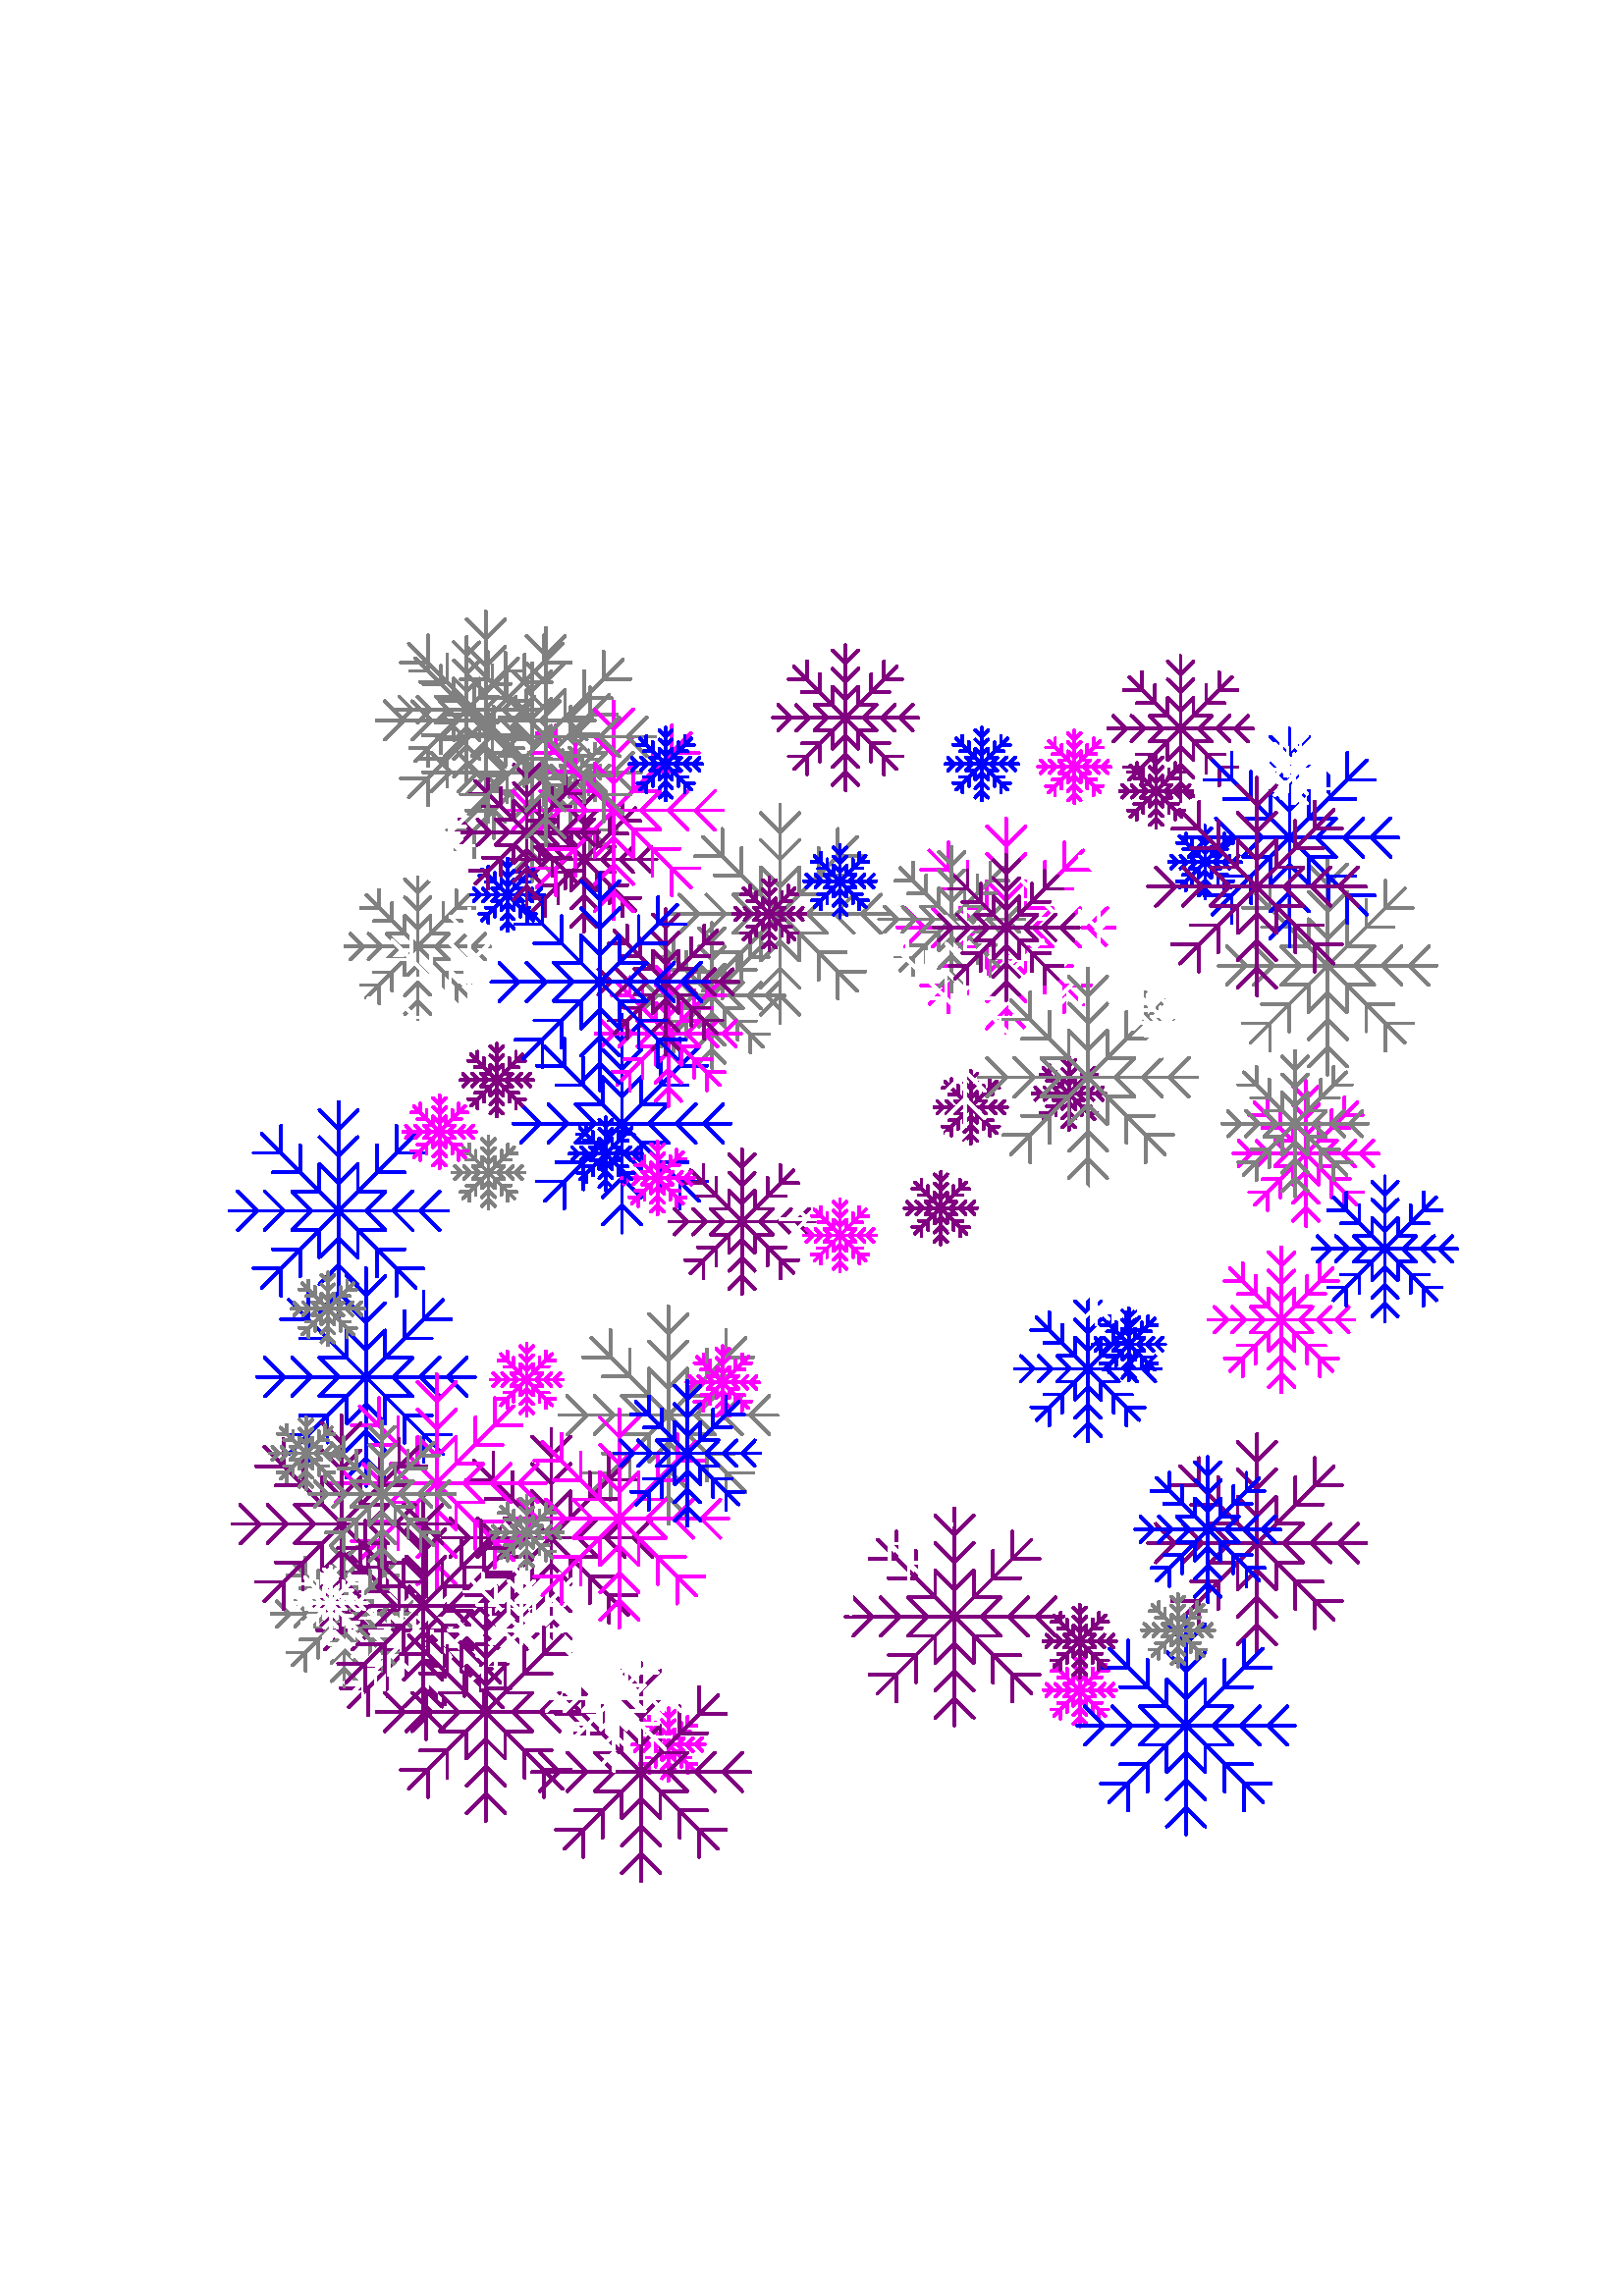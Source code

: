 %!PS-Adobe-3.0 EPSF-3.0
%%BoundingBox: -70 29 683 763
%%Pages: 1
%%DocumentData: Clean7Bit
%%Orientation: Portrait
%%EndComments

%%BeginProlog
% This is a standard prolog for Postscript generated by Tk's canvas
% widget.
/CurrentEncoding [
/space/space/space/space/space/space/space/space
/space/space/space/space/space/space/space/space
/space/space/space/space/space/space/space/space
/space/space/space/space/space/space/space/space
/space/exclam/quotedbl/numbersign/dollar/percent/ampersand/quotesingle
/parenleft/parenright/asterisk/plus/comma/hyphen/period/slash
/zero/one/two/three/four/five/six/seven
/eight/nine/colon/semicolon/less/equal/greater/question
/at/A/B/C/D/E/F/G
/H/I/J/K/L/M/N/O
/P/Q/R/S/T/U/V/W
/X/Y/Z/bracketleft/backslash/bracketright/asciicircum/underscore
/grave/a/b/c/d/e/f/g
/h/i/j/k/l/m/n/o
/p/q/r/s/t/u/v/w
/x/y/z/braceleft/bar/braceright/asciitilde/space
/space/space/space/space/space/space/space/space
/space/space/space/space/space/space/space/space
/space/space/space/space/space/space/space/space
/space/space/space/space/space/space/space/space
/space/exclamdown/cent/sterling/currency/yen/brokenbar/section
/dieresis/copyright/ordfeminine/guillemotleft/logicalnot/hyphen/registered/macron
/degree/plusminus/twosuperior/threesuperior/acute/mu/paragraph/periodcentered
/cedilla/onesuperior/ordmasculine/guillemotright/onequarter/onehalf/threequarters/questiondown
/Agrave/Aacute/Acircumflex/Atilde/Adieresis/Aring/AE/Ccedilla
/Egrave/Eacute/Ecircumflex/Edieresis/Igrave/Iacute/Icircumflex/Idieresis
/Eth/Ntilde/Ograve/Oacute/Ocircumflex/Otilde/Odieresis/multiply
/Oslash/Ugrave/Uacute/Ucircumflex/Udieresis/Yacute/Thorn/germandbls
/agrave/aacute/acircumflex/atilde/adieresis/aring/ae/ccedilla
/egrave/eacute/ecircumflex/edieresis/igrave/iacute/icircumflex/idieresis
/eth/ntilde/ograve/oacute/ocircumflex/otilde/odieresis/divide
/oslash/ugrave/uacute/ucircumflex/udieresis/yacute/thorn/ydieresis
] def
50 dict begin
/baseline 0 def
/stipimage 0 def
/height 0 def
/justify 0 def
/lineLength 0 def
/spacing 0 def
/stipple 0 def
/strings 0 def
/xoffset 0 def
/yoffset 0 def
/tmpstip null def
/baselineSampler ( TXygqPZ) def
baselineSampler 0 196 put
/cstringshow {{ dup type /stringtype eq { show } { glyphshow } ifelse } forall } bind def
/cstringwidth {0 exch 0 exch { dup type /stringtype eq { stringwidth } { currentfont /Encoding get exch 1 exch put (\001) stringwidth } ifelse exch 3 1 roll add 3 1 roll add exch } forall } bind def
/ISOEncode {dup length dict begin {1 index /FID ne {def} {pop pop} ifelse} forall /Encoding CurrentEncoding def currentdict end /Temporary exch definefont } bind def
/StrokeClip {{strokepath} stopped { (This Postscript printer gets limitcheck overflows when) = (stippling dashed lines;  lines will be printed solid instead.) = [] 0 setdash strokepath} if clip } bind def
/EvenPixels {dup 0 matrix currentmatrix dtransform dup mul exch dup mul add sqrt dup round dup 1 lt {pop 1} if exch div mul } bind def
/StippleFill {/tmpstip 1 index def 1 EvenPixels dup scale pathbbox 4 2 roll 5 index div dup 0 lt {1 sub} if cvi 5 index mul 4 1 roll 6 index div dup 0 lt {1 sub} if cvi 6 index mul 3 2 roll 6 index exch { 2 index 5 index 3 index { gsave 1 index exch translate 5 index 5 index true matrix tmpstip imagemask grestore } for pop } for pop pop pop pop pop } bind def
/AdjustColor {CL 2 lt { currentgray CL 0 eq { .5 lt {0} {1} ifelse } if setgray } if } bind def
/DrawText {/stipple exch def /justify exch def /yoffset exch def /xoffset exch def /spacing exch def /strings exch def /lineLength 0 def strings { cstringwidth pop dup lineLength gt {/lineLength exch def} {pop} ifelse newpath } forall 0 0 moveto baselineSampler false charpath pathbbox dup /baseline exch def exch pop exch sub /height exch def pop newpath translate rotate lineLength xoffset mul strings length 1 sub spacing mul height add yoffset mul translate justify lineLength mul baseline neg translate strings { dup cstringwidth pop justify neg mul 0 moveto stipple { gsave /char (X) def { dup type /stringtype eq { { char 0 3 -1 roll put currentpoint gsave char true charpath clip StippleText grestore char stringwidth translate moveto } forall } { currentfont /Encoding get exch 1 exch put currentpoint gsave (\001) true charpath clip StippleText grestore (\001) stringwidth translate moveto } ifelse } forall grestore } {cstringshow} ifelse 0 spacing neg translate } forall } bind def
/TkPhotoColor {gsave 32 dict begin /tinteger exch def /transparent 1 string def transparent 0 tinteger put /olddict exch def olddict /DataSource get dup type /filetype ne { olddict /DataSource 3 -1 roll 0 () /SubFileDecode filter put } { pop } ifelse /newdict olddict maxlength dict def olddict newdict copy pop /w newdict /Width get def /crpp newdict /Decode get length 2 idiv def /str w string def /pix w crpp mul string def /substrlen 2 w log 2 log div floor exp cvi def /substrs [ { substrlen string 0 1 substrlen 1 sub { 1 index exch tinteger put } for /substrlen substrlen 2 idiv def substrlen 0 eq {exit} if } loop ] def /h newdict /Height get def 1 w div 1 h div matrix scale olddict /ImageMatrix get exch matrix concatmatrix matrix invertmatrix concat newdict /Height 1 put newdict /DataSource pix put /mat [w 0 0 h 0 0] def newdict /ImageMatrix mat put 0 1 h 1 sub { mat 5 3 -1 roll neg put olddict /DataSource get str readstring pop pop /tail str def /x 0 def olddict /DataSource get pix readstring pop pop { tail transparent search dup /done exch not def {exch pop exch pop} if /w1 exch length def w1 0 ne { newdict /DataSource pix x crpp mul w1 crpp mul getinterval put newdict /Width w1 put mat 4 x neg put /x x w1 add def newdict image /tail tail w1 tail length w1 sub getinterval def } if done {exit} if tail substrs { anchorsearch {pop} if } forall /tail exch def tail length 0 eq {exit} if /x w tail length sub def } loop } for end grestore } bind def
/TkPhotoMono {gsave 32 dict begin /dummyInteger exch def /olddict exch def olddict /DataSource get dup type /filetype ne { olddict /DataSource 3 -1 roll 0 () /SubFileDecode filter put } { pop } ifelse /newdict olddict maxlength dict def olddict newdict copy pop /w newdict /Width get def /pix w 7 add 8 idiv string def /h newdict /Height get def 1 w div 1 h div matrix scale olddict /ImageMatrix get exch matrix concatmatrix matrix invertmatrix concat newdict /Height 1 put newdict /DataSource pix put /mat [w 0 0 h 0 0] def newdict /ImageMatrix mat put 0 1 h 1 sub { mat 5 3 -1 roll neg put 0.000 0.000 0.000 setrgbcolor olddict /DataSource get pix readstring pop pop newdict /DataSource pix put newdict imagemask 1.000 1.000 1.000 setrgbcolor olddict /DataSource get pix readstring pop pop newdict /DataSource pix put newdict imagemask } for end grestore } bind def
%%EndProlog
%%BeginSetup
/CL 2 def
%%EndSetup

%%Page: 1 1
save
306.0 396.0 translate
0.999 0.999 scale
4 -367 translate
-381 734 moveto 373 734 lineto 373 0 lineto -381 0 lineto closepath clip newpath
gsave
grestore
gsave
grestore
gsave
grestore
gsave
-119 553 moveto
-114.286 557.714 lineto
-119 553 lineto
-112.333 553 lineto
-119 553 lineto
-114.286 548.286 lineto
-119 553 lineto
-125.667 553 lineto
-120.953 557.714 lineto
-125.667 553 lineto
-119 553 lineto
-125.667 553 lineto
-120.953 548.286 lineto
-125.667 553 lineto
-132.333 553 lineto
-127.619 557.714 lineto
-132.333 553 lineto
-125.667 553 lineto
-132.333 553 lineto
-127.619 548.286 lineto
-132.333 553 lineto
-139 553 lineto
-124.858 538.858 lineto
-118.191 538.858 lineto
-124.858 538.858 lineto
-120.144 534.144 lineto
-124.858 538.858 lineto
-124.858 532.191 lineto
-124.858 538.858 lineto
-129.572 543.572 lineto
-122.905 543.572 lineto
-129.572 543.572 lineto
-124.858 538.858 lineto
-129.572 543.572 lineto
-129.572 536.905 lineto
-129.572 543.572 lineto
-134.286 548.286 lineto
-127.619 548.286 lineto
-134.286 548.286 lineto
-129.572 543.572 lineto
-134.286 548.286 lineto
-134.286 541.619 lineto
-134.286 548.286 lineto
1 setlinecap
1 setlinejoin
1 setlinewidth
[] 0 setdash
0.502 0.502 0.502 setrgbcolor AdjustColor
stroke
grestore
gsave
-134.286 548.286 moveto
-139 553 lineto
-139 533 lineto
-134.286 528.286 lineto
-139 533 lineto
-139 526.333 lineto
-139 533 lineto
-143.714 528.286 lineto
-139 533 lineto
-139 539.667 lineto
-134.286 534.953 lineto
-139 539.667 lineto
-139 533 lineto
-139 539.667 lineto
-143.714 534.953 lineto
-139 539.667 lineto
-139 546.333 lineto
-134.286 541.619 lineto
-139 546.333 lineto
-139 539.667 lineto
-139 546.333 lineto
-143.714 541.619 lineto
-139 546.333 lineto
-139 553 lineto
-153.142 538.858 lineto
-153.142 532.191 lineto
-153.142 538.858 lineto
-157.856 534.144 lineto
-153.142 538.858 lineto
-159.809 538.858 lineto
-153.142 538.858 lineto
-148.428 543.572 lineto
-148.428 536.905 lineto
-148.428 543.572 lineto
-153.142 538.858 lineto
-148.428 543.572 lineto
-155.095 543.572 lineto
-148.428 543.572 lineto
-143.714 548.286 lineto
-143.714 541.619 lineto
-143.714 548.286 lineto
-148.428 543.572 lineto
-143.714 548.286 lineto
1 setlinecap
1 setlinejoin
1 setlinewidth
[] 0 setdash
0.502 0.502 0.502 setrgbcolor AdjustColor
stroke
grestore
gsave
-143.714 548.286 moveto
-150.381 548.286 lineto
-143.714 548.286 lineto
-139 553 lineto
-159 553 lineto
-163.714 548.286 lineto
-159 553 lineto
-165.667 553 lineto
-159 553 lineto
-163.714 557.714 lineto
-159 553 lineto
-152.333 553 lineto
-157.047 548.286 lineto
-152.333 553 lineto
-159 553 lineto
-152.333 553 lineto
-157.047 557.714 lineto
-152.333 553 lineto
-145.667 553 lineto
-150.381 548.286 lineto
-145.667 553 lineto
-152.333 553 lineto
-145.667 553 lineto
-150.381 557.714 lineto
-145.667 553 lineto
-139 553 lineto
-153.142 567.142 lineto
-159.809 567.142 lineto
-153.142 567.142 lineto
-157.856 571.856 lineto
-153.142 567.142 lineto
-153.142 573.809 lineto
-153.142 567.142 lineto
-148.428 562.428 lineto
-155.095 562.428 lineto
-148.428 562.428 lineto
-153.142 567.142 lineto
-148.428 562.428 lineto
-148.428 569.095 lineto
-148.428 562.428 lineto
-143.714 557.714 lineto
-150.381 557.714 lineto
-143.714 557.714 lineto
1 setlinecap
1 setlinejoin
1 setlinewidth
[] 0 setdash
0.502 0.502 0.502 setrgbcolor AdjustColor
stroke
grestore
gsave
-143.714 557.714 moveto
-148.428 562.428 lineto
-143.714 557.714 lineto
-143.714 564.381 lineto
-143.714 557.714 lineto
-139 553 lineto
-139 573 lineto
-143.714 577.714 lineto
-139 573 lineto
-139 579.667 lineto
-139 573 lineto
-134.286 577.714 lineto
-139 573 lineto
-139 566.333 lineto
-143.714 571.047 lineto
-139 566.333 lineto
-139 573 lineto
-139 566.333 lineto
-134.286 571.047 lineto
-139 566.333 lineto
-139 559.667 lineto
-143.714 564.381 lineto
-139 559.667 lineto
-139 566.333 lineto
-139 559.667 lineto
-134.286 564.381 lineto
-139 559.667 lineto
-139 553 lineto
-124.858 567.142 lineto
-124.858 573.809 lineto
-124.858 567.142 lineto
-120.144 571.856 lineto
-124.858 567.142 lineto
-118.191 567.142 lineto
-124.858 567.142 lineto
-129.572 562.428 lineto
-129.572 569.095 lineto
-129.572 562.428 lineto
-124.858 567.142 lineto
-129.572 562.428 lineto
-122.905 562.428 lineto
-129.572 562.428 lineto
-134.286 557.714 lineto
1 setlinecap
1 setlinejoin
1 setlinewidth
[] 0 setdash
0.502 0.502 0.502 setrgbcolor AdjustColor
stroke
grestore
gsave
-134.286 557.714 moveto
-134.286 564.381 lineto
-134.286 557.714 lineto
-129.572 562.428 lineto
-134.286 557.714 lineto
-127.619 557.714 lineto
-134.286 557.714 lineto
-139 553 lineto
-119 553 lineto
1 setlinecap
1 setlinejoin
1 setlinewidth
[] 0 setdash
0.502 0.502 0.502 setrgbcolor AdjustColor
stroke
grestore
gsave
-110.787 570.213 moveto
-110.787 580.213 lineto
-110.787 570.213 lineto
-103.716 577.284 lineto
-110.787 570.213 lineto
-100.787 570.213 lineto
-110.787 570.213 lineto
-117.858 563.142 lineto
-117.858 573.142 lineto
-117.858 563.142 lineto
-110.787 570.213 lineto
-117.858 563.142 lineto
-107.858 563.142 lineto
-117.858 563.142 lineto
-124.929 556.071 lineto
-124.929 566.071 lineto
-124.929 556.071 lineto
-117.858 563.142 lineto
-124.929 556.071 lineto
-114.929 556.071 lineto
-124.929 556.071 lineto
-132 549 lineto
-102 549 lineto
-94.929 556.071 lineto
-102 549 lineto
-92 549 lineto
-102 549 lineto
-94.929 541.929 lineto
-102 549 lineto
-112 549 lineto
-104.929 556.071 lineto
-112 549 lineto
-102 549 lineto
-112 549 lineto
-104.929 541.929 lineto
-112 549 lineto
-122 549 lineto
-114.929 556.071 lineto
-122 549 lineto
-112 549 lineto
-122 549 lineto
-114.929 541.929 lineto
-122 549 lineto
1 setlinecap
1 setlinejoin
1 setlinewidth
[] 0 setdash
0.502 0.502 0.502 setrgbcolor AdjustColor
stroke
grestore
gsave
-122 549 moveto
-132 549 lineto
-110.787 527.787 lineto
-100.787 527.787 lineto
-110.787 527.787 lineto
-103.716 520.716 lineto
-110.787 527.787 lineto
-110.787 517.787 lineto
-110.787 527.787 lineto
-117.858 534.858 lineto
-107.858 534.858 lineto
-117.858 534.858 lineto
-110.787 527.787 lineto
-117.858 534.858 lineto
-117.858 524.858 lineto
-117.858 534.858 lineto
-124.929 541.929 lineto
-114.929 541.929 lineto
-124.929 541.929 lineto
-117.858 534.858 lineto
-124.929 541.929 lineto
-124.929 531.929 lineto
-124.929 541.929 lineto
-132 549 lineto
-132 519 lineto
-124.929 511.929 lineto
-132 519 lineto
-132 509 lineto
-132 519 lineto
-139.071 511.929 lineto
-132 519 lineto
-132 529 lineto
-124.929 521.929 lineto
-132 529 lineto
-132 519 lineto
-132 529 lineto
-139.071 521.929 lineto
-132 529 lineto
-132 539 lineto
-124.929 531.929 lineto
-132 539 lineto
-132 529 lineto
-132 539 lineto
1 setlinecap
1 setlinejoin
1 setlinewidth
[] 0 setdash
0.502 0.502 0.502 setrgbcolor AdjustColor
stroke
grestore
gsave
-132 539 moveto
-139.071 531.929 lineto
-132 539 lineto
-132 549 lineto
-153.213 527.787 lineto
-153.213 517.787 lineto
-153.213 527.787 lineto
-160.284 520.716 lineto
-153.213 527.787 lineto
-163.213 527.787 lineto
-153.213 527.787 lineto
-146.142 534.858 lineto
-146.142 524.858 lineto
-146.142 534.858 lineto
-153.213 527.787 lineto
-146.142 534.858 lineto
-156.142 534.858 lineto
-146.142 534.858 lineto
-139.071 541.929 lineto
-139.071 531.929 lineto
-139.071 541.929 lineto
-146.142 534.858 lineto
-139.071 541.929 lineto
-149.071 541.929 lineto
-139.071 541.929 lineto
-132 549 lineto
-162 549 lineto
-169.071 541.929 lineto
-162 549 lineto
-172 549 lineto
-162 549 lineto
-169.071 556.071 lineto
-162 549 lineto
-152 549 lineto
-159.071 541.929 lineto
-152 549 lineto
-162 549 lineto
-152 549 lineto
-159.071 556.071 lineto
-152 549 lineto
-142 549 lineto
-149.071 541.929 lineto
-142 549 lineto
1 setlinecap
1 setlinejoin
1 setlinewidth
[] 0 setdash
0.502 0.502 0.502 setrgbcolor AdjustColor
stroke
grestore
gsave
-142 549 moveto
-152 549 lineto
-142 549 lineto
-149.071 556.071 lineto
-142 549 lineto
-132 549 lineto
-153.213 570.213 lineto
-163.213 570.213 lineto
-153.213 570.213 lineto
-160.284 577.284 lineto
-153.213 570.213 lineto
-153.213 580.213 lineto
-153.213 570.213 lineto
-146.142 563.142 lineto
-156.142 563.142 lineto
-146.142 563.142 lineto
-153.213 570.213 lineto
-146.142 563.142 lineto
-146.142 573.142 lineto
-146.142 563.142 lineto
-139.071 556.071 lineto
-149.071 556.071 lineto
-139.071 556.071 lineto
-146.142 563.142 lineto
-139.071 556.071 lineto
-139.071 566.071 lineto
-139.071 556.071 lineto
-132 549 lineto
-132 579 lineto
-139.071 586.071 lineto
-132 579 lineto
-132 589 lineto
-132 579 lineto
-124.929 586.071 lineto
-132 579 lineto
-132 569 lineto
-139.071 576.071 lineto
-132 569 lineto
-132 579 lineto
-132 569 lineto
-124.929 576.071 lineto
-132 569 lineto
-132 559 lineto
1 setlinecap
1 setlinejoin
1 setlinewidth
[] 0 setdash
0.502 0.502 0.502 setrgbcolor AdjustColor
stroke
grestore
gsave
-132 559 moveto
-139.071 566.071 lineto
-132 559 lineto
-132 569 lineto
-132 559 lineto
-124.929 566.071 lineto
-132 559 lineto
-132 549 lineto
-110.787 570.213 lineto
1 setlinecap
1 setlinejoin
1 setlinewidth
[] 0 setdash
0.502 0.502 0.502 setrgbcolor AdjustColor
stroke
grestore
gsave
-65.0 324 moveto
-72.071 331.071 lineto
-65.0 324 lineto
-65.0 334 lineto
-65.0 324 lineto
-57.929 331.071 lineto
-65.0 324 lineto
-65.0 314 lineto
-72.071 321.071 lineto
-65.0 314 lineto
-65.0 324 lineto
-65.0 314 lineto
-57.929 321.071 lineto
-65.0 314 lineto
-65 304 lineto
-72.071 311.071 lineto
-65 304 lineto
-65.0 314 lineto
-65 304 lineto
-57.929 311.071 lineto
-65 304 lineto
-65 294 lineto
-43.787 315.213 lineto
-43.787 325.213 lineto
-43.787 315.213 lineto
-36.716 322.284 lineto
-43.787 315.213 lineto
-33.787 315.213 lineto
-43.787 315.213 lineto
-50.858 308.142 lineto
-50.858 318.142 lineto
-50.858 308.142 lineto
-43.787 315.213 lineto
-50.858 308.142 lineto
-40.858 308.142 lineto
-50.858 308.142 lineto
-57.929 301.071 lineto
-57.929 311.071 lineto
-57.929 301.071 lineto
-50.858 308.142 lineto
-57.929 301.071 lineto
-47.929 301.071 lineto
-57.929 301.071 lineto
1 setlinecap
1 setlinejoin
1 setlinewidth
[] 0 setdash
0.502 0.502 0.502 setrgbcolor AdjustColor
stroke
grestore
gsave
-57.929 301.071 moveto
-65 294 lineto
-35 294 lineto
-27.929 301.071 lineto
-35 294 lineto
-25 294 lineto
-35 294 lineto
-27.929 286.929 lineto
-35 294 lineto
-45 294 lineto
-37.929 301.071 lineto
-45 294 lineto
-35 294 lineto
-45 294 lineto
-37.929 286.929 lineto
-45 294 lineto
-55 294 lineto
-47.929 301.071 lineto
-55 294 lineto
-45 294 lineto
-55 294 lineto
-47.929 286.929 lineto
-55 294 lineto
-65 294 lineto
-43.787 272.787 lineto
-33.787 272.787 lineto
-43.787 272.787 lineto
-36.716 265.716 lineto
-43.787 272.787 lineto
-43.787 262.787 lineto
-43.787 272.787 lineto
-50.858 279.858 lineto
-40.858 279.858 lineto
-50.858 279.858 lineto
-43.787 272.787 lineto
-50.858 279.858 lineto
-50.858 269.858 lineto
-50.858 279.858 lineto
-57.929 286.929 lineto
-47.929 286.929 lineto
-57.929 286.929 lineto
-50.858 279.858 lineto
-57.929 286.929 lineto
1 setlinecap
1 setlinejoin
1 setlinewidth
[] 0 setdash
0.502 0.502 0.502 setrgbcolor AdjustColor
stroke
grestore
gsave
-57.929 286.929 moveto
-57.929 276.929 lineto
-57.929 286.929 lineto
-65 294 lineto
-65.0 264 lineto
-57.929 256.929 lineto
-65.0 264 lineto
-65.0 254 lineto
-65.0 264 lineto
-72.071 256.929 lineto
-65.0 264 lineto
-65.0 274 lineto
-57.929 266.929 lineto
-65.0 274 lineto
-65.0 264 lineto
-65.0 274 lineto
-72.071 266.929 lineto
-65.0 274 lineto
-65 284 lineto
-57.929 276.929 lineto
-65 284 lineto
-65.0 274 lineto
-65 284 lineto
-72.071 276.929 lineto
-65 284 lineto
-65 294 lineto
-86.213 272.787 lineto
-86.213 262.787 lineto
-86.213 272.787 lineto
-93.284 265.716 lineto
-86.213 272.787 lineto
-96.213 272.787 lineto
-86.213 272.787 lineto
-79.142 279.858 lineto
-79.142 269.858 lineto
-79.142 279.858 lineto
-86.213 272.787 lineto
-79.142 279.858 lineto
-89.142 279.858 lineto
-79.142 279.858 lineto
-72.071 286.929 lineto
-72.071 276.929 lineto
-72.071 286.929 lineto
1 setlinecap
1 setlinejoin
1 setlinewidth
[] 0 setdash
0.502 0.502 0.502 setrgbcolor AdjustColor
stroke
grestore
gsave
-72.071 286.929 moveto
-79.142 279.858 lineto
-72.071 286.929 lineto
-82.071 286.929 lineto
-72.071 286.929 lineto
-65 294 lineto
-95 294 lineto
-102.071 286.929 lineto
-95 294 lineto
-105 294 lineto
-95 294 lineto
-102.071 301.071 lineto
-95 294 lineto
-85 294 lineto
-92.071 286.929 lineto
-85 294 lineto
-95 294 lineto
-85 294 lineto
-92.071 301.071 lineto
-85 294 lineto
-75 294 lineto
-82.071 286.929 lineto
-75 294 lineto
-85 294 lineto
-75 294 lineto
-82.071 301.071 lineto
-75 294 lineto
-65 294 lineto
-86.213 315.213 lineto
-96.213 315.213 lineto
-86.213 315.213 lineto
-93.284 322.284 lineto
-86.213 315.213 lineto
-86.213 325.213 lineto
-86.213 315.213 lineto
-79.142 308.142 lineto
-89.142 308.142 lineto
-79.142 308.142 lineto
-86.213 315.213 lineto
-79.142 308.142 lineto
-79.142 318.142 lineto
-79.142 308.142 lineto
-72.071 301.071 lineto
1 setlinecap
1 setlinejoin
1 setlinewidth
[] 0 setdash
0.502 0.502 0.502 setrgbcolor AdjustColor
stroke
grestore
gsave
-72.071 301.071 moveto
-82.071 301.071 lineto
-72.071 301.071 lineto
-79.142 308.142 lineto
-72.071 301.071 lineto
-72.071 311.071 lineto
-72.071 301.071 lineto
-65 294 lineto
-65.0 324 lineto
1 setlinecap
1 setlinejoin
1 setlinewidth
[] 0 setdash
0.502 0.502 0.502 setrgbcolor AdjustColor
stroke
grestore
gsave
154.858 404.142 moveto
148.191 404.142 lineto
154.858 404.142 lineto
150.144 408.856 lineto
154.858 404.142 lineto
154.858 410.809 lineto
154.858 404.142 lineto
159.572 399.428 lineto
152.905 399.428 lineto
159.572 399.428 lineto
154.858 404.142 lineto
159.572 399.428 lineto
159.572 406.095 lineto
159.572 399.428 lineto
164.286 394.714 lineto
157.619 394.714 lineto
164.286 394.714 lineto
159.572 399.428 lineto
164.286 394.714 lineto
164.286 401.381 lineto
164.286 394.714 lineto
169 390 lineto
169 410 lineto
164.286 414.714 lineto
169 410 lineto
169 416.667 lineto
169 410 lineto
173.714 414.714 lineto
169 410 lineto
169 403.333 lineto
164.286 408.047 lineto
169 403.333 lineto
169 410 lineto
169 403.333 lineto
173.714 408.047 lineto
169 403.333 lineto
169 396.667 lineto
164.286 401.381 lineto
169 396.667 lineto
169 403.333 lineto
169 396.667 lineto
173.714 401.381 lineto
169 396.667 lineto
1 setlinecap
1 setlinejoin
1 setlinewidth
[] 0 setdash
1.000 0.000 1.000 setrgbcolor AdjustColor
stroke
grestore
gsave
169 396.667 moveto
169 390 lineto
183.142 404.142 lineto
183.142 410.809 lineto
183.142 404.142 lineto
187.856 408.856 lineto
183.142 404.142 lineto
189.809 404.142 lineto
183.142 404.142 lineto
178.428 399.428 lineto
178.428 406.095 lineto
178.428 399.428 lineto
183.142 404.142 lineto
178.428 399.428 lineto
185.095 399.428 lineto
178.428 399.428 lineto
173.714 394.714 lineto
173.714 401.381 lineto
173.714 394.714 lineto
178.428 399.428 lineto
173.714 394.714 lineto
180.381 394.714 lineto
173.714 394.714 lineto
169 390 lineto
189 390 lineto
193.714 394.714 lineto
189 390 lineto
195.667 390 lineto
189 390 lineto
193.714 385.286 lineto
189 390 lineto
182.333 390 lineto
187.047 394.714 lineto
182.333 390 lineto
189 390 lineto
182.333 390 lineto
187.047 385.286 lineto
182.333 390 lineto
175.667 390 lineto
180.381 394.714 lineto
175.667 390 lineto
182.333 390 lineto
175.667 390 lineto
1 setlinecap
1 setlinejoin
1 setlinewidth
[] 0 setdash
1.000 0.000 1.000 setrgbcolor AdjustColor
stroke
grestore
gsave
175.667 390 moveto
180.381 385.286 lineto
175.667 390 lineto
169 390 lineto
183.142 375.858 lineto
189.809 375.858 lineto
183.142 375.858 lineto
187.856 371.144 lineto
183.142 375.858 lineto
183.142 369.191 lineto
183.142 375.858 lineto
178.428 380.572 lineto
185.095 380.572 lineto
178.428 380.572 lineto
183.142 375.858 lineto
178.428 380.572 lineto
178.428 373.905 lineto
178.428 380.572 lineto
173.714 385.286 lineto
180.381 385.286 lineto
173.714 385.286 lineto
178.428 380.572 lineto
173.714 385.286 lineto
173.714 378.619 lineto
173.714 385.286 lineto
169 390 lineto
169 370 lineto
173.714 365.286 lineto
169 370 lineto
169 363.333 lineto
169 370 lineto
164.286 365.286 lineto
169 370 lineto
169 376.667 lineto
173.714 371.953 lineto
169 376.667 lineto
169 370 lineto
169 376.667 lineto
164.286 371.953 lineto
169 376.667 lineto
169 383.333 lineto
173.714 378.619 lineto
169 383.333 lineto
1 setlinecap
1 setlinejoin
1 setlinewidth
[] 0 setdash
1.000 0.000 1.000 setrgbcolor AdjustColor
stroke
grestore
gsave
169 383.333 moveto
169 376.667 lineto
169 383.333 lineto
164.286 378.619 lineto
169 383.333 lineto
169 390 lineto
154.858 375.858 lineto
154.858 369.191 lineto
154.858 375.858 lineto
150.144 371.144 lineto
154.858 375.858 lineto
148.191 375.858 lineto
154.858 375.858 lineto
159.572 380.572 lineto
159.572 373.905 lineto
159.572 380.572 lineto
154.858 375.858 lineto
159.572 380.572 lineto
152.905 380.572 lineto
159.572 380.572 lineto
164.286 385.286 lineto
164.286 378.619 lineto
164.286 385.286 lineto
159.572 380.572 lineto
164.286 385.286 lineto
157.619 385.286 lineto
164.286 385.286 lineto
169 390 lineto
149 390 lineto
144.286 385.286 lineto
149 390 lineto
142.333 390 lineto
149 390 lineto
144.286 394.714 lineto
149 390 lineto
155.667 390 lineto
150.953 385.286 lineto
155.667 390 lineto
149 390 lineto
155.667 390 lineto
150.953 394.714 lineto
155.667 390 lineto
162.333 390 lineto
1 setlinecap
1 setlinejoin
1 setlinewidth
[] 0 setdash
1.000 0.000 1.000 setrgbcolor AdjustColor
stroke
grestore
gsave
162.333 390 moveto
157.619 385.286 lineto
162.333 390 lineto
155.667 390 lineto
162.333 390 lineto
157.619 394.714 lineto
162.333 390 lineto
169 390 lineto
154.858 404.142 lineto
1 setlinecap
1 setlinejoin
1 setlinewidth
[] 0 setdash
1.000 0.000 1.000 setrgbcolor AdjustColor
stroke
grestore
gsave
-54 478 moveto
-61.071 470.929 lineto
-54 478 lineto
-64 478 lineto
-54 478 lineto
-61.071 485.071 lineto
-54 478 lineto
-44 478 lineto
-51.071 470.929 lineto
-44 478 lineto
-54 478 lineto
-44 478 lineto
-51.071 485.071 lineto
-44 478 lineto
-34 478 lineto
-41.071 470.929 lineto
-34 478 lineto
-44 478 lineto
-34 478 lineto
-41.071 485.071 lineto
-34 478 lineto
-24 478 lineto
-45.213 499.213 lineto
-55.213 499.213 lineto
-45.213 499.213 lineto
-52.284 506.284 lineto
-45.213 499.213 lineto
-45.213 509.213 lineto
-45.213 499.213 lineto
-38.142 492.142 lineto
-48.142 492.142 lineto
-38.142 492.142 lineto
-45.213 499.213 lineto
-38.142 492.142 lineto
-38.142 502.142 lineto
-38.142 492.142 lineto
-31.071 485.071 lineto
-41.071 485.071 lineto
-31.071 485.071 lineto
-38.142 492.142 lineto
-31.071 485.071 lineto
-31.071 495.071 lineto
-31.071 485.071 lineto
1 setlinecap
1 setlinejoin
1 setlinewidth
[] 0 setdash
0.502 0.502 0.502 setrgbcolor AdjustColor
stroke
grestore
gsave
-31.071 485.071 moveto
-24 478 lineto
-24.0 508 lineto
-31.071 515.071 lineto
-24.0 508 lineto
-24.0 518 lineto
-24.0 508 lineto
-16.929 515.071 lineto
-24.0 508 lineto
-24.0 498 lineto
-31.071 505.071 lineto
-24.0 498 lineto
-24.0 508 lineto
-24.0 498 lineto
-16.929 505.071 lineto
-24.0 498 lineto
-24.0 488 lineto
-31.071 495.071 lineto
-24.0 488 lineto
-24.0 498 lineto
-24.0 488 lineto
-16.929 495.071 lineto
-24.0 488 lineto
-24 478 lineto
-2.787 499.213 lineto
-2.787 509.213 lineto
-2.787 499.213 lineto
4.284 506.284 lineto
-2.787 499.213 lineto
7.213 499.213 lineto
-2.787 499.213 lineto
-9.858 492.142 lineto
-9.858 502.142 lineto
-9.858 492.142 lineto
-2.787 499.213 lineto
-9.858 492.142 lineto
0.142 492.142 lineto
-9.858 492.142 lineto
-16.929 485.071 lineto
-16.929 495.071 lineto
-16.929 485.071 lineto
-9.858 492.142 lineto
-16.929 485.071 lineto
1 setlinecap
1 setlinejoin
1 setlinewidth
[] 0 setdash
0.502 0.502 0.502 setrgbcolor AdjustColor
stroke
grestore
gsave
-16.929 485.071 moveto
-6.929 485.071 lineto
-16.929 485.071 lineto
-24 478 lineto
6.0 478 lineto
13.071 485.071 lineto
6.0 478 lineto
16 478 lineto
6.0 478 lineto
13.071 470.929 lineto
6.0 478 lineto
-4.0 478 lineto
3.071 485.071 lineto
-4.0 478 lineto
6.0 478 lineto
-4.0 478 lineto
3.071 470.929 lineto
-4.0 478 lineto
-14 478 lineto
-6.929 485.071 lineto
-14 478 lineto
-4.0 478 lineto
-14 478 lineto
-6.929 470.929 lineto
-14 478 lineto
-24 478 lineto
-2.787 456.787 lineto
7.213 456.787 lineto
-2.787 456.787 lineto
4.284 449.716 lineto
-2.787 456.787 lineto
-2.787 446.787 lineto
-2.787 456.787 lineto
-9.858 463.858 lineto
0.142 463.858 lineto
-9.858 463.858 lineto
-2.787 456.787 lineto
-9.858 463.858 lineto
-9.858 453.858 lineto
-9.858 463.858 lineto
-16.929 470.929 lineto
-6.929 470.929 lineto
-16.929 470.929 lineto
1 setlinecap
1 setlinejoin
1 setlinewidth
[] 0 setdash
0.502 0.502 0.502 setrgbcolor AdjustColor
stroke
grestore
gsave
-16.929 470.929 moveto
-9.858 463.858 lineto
-16.929 470.929 lineto
-16.929 460.929 lineto
-16.929 470.929 lineto
-24 478 lineto
-24.0 448 lineto
-16.929 440.929 lineto
-24.0 448 lineto
-24.0 438 lineto
-24.0 448 lineto
-31.071 440.929 lineto
-24.0 448 lineto
-24.0 458 lineto
-16.929 450.929 lineto
-24.0 458 lineto
-24.0 448 lineto
-24.0 458 lineto
-31.071 450.929 lineto
-24.0 458 lineto
-24.0 468 lineto
-16.929 460.929 lineto
-24.0 468 lineto
-24.0 458 lineto
-24.0 468 lineto
-31.071 460.929 lineto
-24.0 468 lineto
-24 478 lineto
-45.213 456.787 lineto
-45.213 446.787 lineto
-45.213 456.787 lineto
-52.284 449.716 lineto
-45.213 456.787 lineto
-55.213 456.787 lineto
-45.213 456.787 lineto
-38.142 463.858 lineto
-38.142 453.858 lineto
-38.142 463.858 lineto
-45.213 456.787 lineto
-38.142 463.858 lineto
-48.142 463.858 lineto
-38.142 463.858 lineto
-31.071 470.929 lineto
1 setlinecap
1 setlinejoin
1 setlinewidth
[] 0 setdash
0.502 0.502 0.502 setrgbcolor AdjustColor
stroke
grestore
gsave
-31.071 470.929 moveto
-31.071 460.929 lineto
-31.071 470.929 lineto
-38.142 463.858 lineto
-31.071 470.929 lineto
-41.071 470.929 lineto
-31.071 470.929 lineto
-24 478 lineto
-54 478 lineto
1 setlinecap
1 setlinejoin
1 setlinewidth
[] 0 setdash
0.502 0.502 0.502 setrgbcolor AdjustColor
stroke
grestore
gsave
-175.213 193.787 moveto
-175.213 183.787 lineto
-175.213 193.787 lineto
-182.284 186.716 lineto
-175.213 193.787 lineto
-185.213 193.787 lineto
-175.213 193.787 lineto
-168.142 200.858 lineto
-168.142 190.858 lineto
-168.142 200.858 lineto
-175.213 193.787 lineto
-168.142 200.858 lineto
-178.142 200.858 lineto
-168.142 200.858 lineto
-161.071 207.929 lineto
-161.071 197.929 lineto
-161.071 207.929 lineto
-168.142 200.858 lineto
-161.071 207.929 lineto
-171.071 207.929 lineto
-161.071 207.929 lineto
-154 215 lineto
-184 215 lineto
-191.071 207.929 lineto
-184 215 lineto
-194 215 lineto
-184 215 lineto
-191.071 222.071 lineto
-184 215 lineto
-174 215 lineto
-181.071 207.929 lineto
-174 215 lineto
-184 215 lineto
-174 215 lineto
-181.071 222.071 lineto
-174 215 lineto
-164 215 lineto
-171.071 207.929 lineto
-164 215 lineto
-174 215 lineto
-164 215 lineto
-171.071 222.071 lineto
-164 215 lineto
1 setlinecap
1 setlinejoin
1 setlinewidth
[] 0 setdash
0.502 0.000 0.502 setrgbcolor AdjustColor
stroke
grestore
gsave
-164 215 moveto
-154 215 lineto
-175.213 236.213 lineto
-185.213 236.213 lineto
-175.213 236.213 lineto
-182.284 243.284 lineto
-175.213 236.213 lineto
-175.213 246.213 lineto
-175.213 236.213 lineto
-168.142 229.142 lineto
-178.142 229.142 lineto
-168.142 229.142 lineto
-175.213 236.213 lineto
-168.142 229.142 lineto
-168.142 239.142 lineto
-168.142 229.142 lineto
-161.071 222.071 lineto
-171.071 222.071 lineto
-161.071 222.071 lineto
-168.142 229.142 lineto
-161.071 222.071 lineto
-161.071 232.071 lineto
-161.071 222.071 lineto
-154 215 lineto
-154 245 lineto
-161.071 252.071 lineto
-154 245 lineto
-154.0 255 lineto
-154 245 lineto
-146.929 252.071 lineto
-154 245 lineto
-154 235 lineto
-161.071 242.071 lineto
-154 235 lineto
-154 245 lineto
-154 235 lineto
-146.929 242.071 lineto
-154 235 lineto
-154 225 lineto
-161.071 232.071 lineto
-154 225 lineto
-154 235 lineto
-154 225 lineto
1 setlinecap
1 setlinejoin
1 setlinewidth
[] 0 setdash
0.502 0.000 0.502 setrgbcolor AdjustColor
stroke
grestore
gsave
-154 225 moveto
-146.929 232.071 lineto
-154 225 lineto
-154 215 lineto
-132.787 236.213 lineto
-132.787 246.213 lineto
-132.787 236.213 lineto
-125.716 243.284 lineto
-132.787 236.213 lineto
-122.787 236.213 lineto
-132.787 236.213 lineto
-139.858 229.142 lineto
-139.858 239.142 lineto
-139.858 229.142 lineto
-132.787 236.213 lineto
-139.858 229.142 lineto
-129.858 229.142 lineto
-139.858 229.142 lineto
-146.929 222.071 lineto
-146.929 232.071 lineto
-146.929 222.071 lineto
-139.858 229.142 lineto
-146.929 222.071 lineto
-136.929 222.071 lineto
-146.929 222.071 lineto
-154 215 lineto
-124 215 lineto
-116.929 222.071 lineto
-124 215 lineto
-114 215.0 lineto
-124 215 lineto
-116.929 207.929 lineto
-124 215 lineto
-134 215 lineto
-126.929 222.071 lineto
-134 215 lineto
-124 215 lineto
-134 215 lineto
-126.929 207.929 lineto
-134 215 lineto
-144 215 lineto
-136.929 222.071 lineto
-144 215 lineto
1 setlinecap
1 setlinejoin
1 setlinewidth
[] 0 setdash
0.502 0.000 0.502 setrgbcolor AdjustColor
stroke
grestore
gsave
-144 215 moveto
-134 215 lineto
-144 215 lineto
-136.929 207.929 lineto
-144 215 lineto
-154 215 lineto
-132.787 193.787 lineto
-122.787 193.787 lineto
-132.787 193.787 lineto
-125.716 186.716 lineto
-132.787 193.787 lineto
-132.787 183.787 lineto
-132.787 193.787 lineto
-139.858 200.858 lineto
-129.858 200.858 lineto
-139.858 200.858 lineto
-132.787 193.787 lineto
-139.858 200.858 lineto
-139.858 190.858 lineto
-139.858 200.858 lineto
-146.929 207.929 lineto
-136.929 207.929 lineto
-146.929 207.929 lineto
-139.858 200.858 lineto
-146.929 207.929 lineto
-146.929 197.929 lineto
-146.929 207.929 lineto
-154 215 lineto
-154 185 lineto
-146.929 177.929 lineto
-154 185 lineto
-154.0 175 lineto
-154 185 lineto
-161.071 177.929 lineto
-154 185 lineto
-154 195 lineto
-146.929 187.929 lineto
-154 195 lineto
-154 185 lineto
-154 195 lineto
-161.071 187.929 lineto
-154 195 lineto
-154 205 lineto
1 setlinecap
1 setlinejoin
1 setlinewidth
[] 0 setdash
0.502 0.000 0.502 setrgbcolor AdjustColor
stroke
grestore
gsave
-154 205 moveto
-146.929 197.929 lineto
-154 205 lineto
-154 195 lineto
-154 205 lineto
-161.071 197.929 lineto
-154 205 lineto
-154 215 lineto
-175.213 193.787 lineto
1 setlinecap
1 setlinejoin
1 setlinewidth
[] 0 setdash
0.502 0.000 0.502 setrgbcolor AdjustColor
stroke
grestore
gsave
77.0 296 moveto
81.714 291.286 lineto
77.0 296 lineto
77.0 289.333 lineto
77.0 296 lineto
72.286 291.286 lineto
77.0 296 lineto
77.0 302.667 lineto
81.714 297.953 lineto
77.0 302.667 lineto
77.0 296 lineto
77.0 302.667 lineto
72.286 297.953 lineto
77.0 302.667 lineto
77.0 309.333 lineto
81.714 304.619 lineto
77.0 309.333 lineto
77.0 302.667 lineto
77.0 309.333 lineto
72.286 304.619 lineto
77.0 309.333 lineto
77 316 lineto
62.858 301.858 lineto
62.858 295.191 lineto
62.858 301.858 lineto
58.144 297.144 lineto
62.858 301.858 lineto
56.191 301.858 lineto
62.858 301.858 lineto
67.572 306.572 lineto
67.572 299.905 lineto
67.572 306.572 lineto
62.858 301.858 lineto
67.572 306.572 lineto
60.905 306.572 lineto
67.572 306.572 lineto
72.286 311.286 lineto
72.286 304.619 lineto
72.286 311.286 lineto
67.572 306.572 lineto
72.286 311.286 lineto
65.619 311.286 lineto
72.286 311.286 lineto
1 setlinecap
1 setlinejoin
1 setlinewidth
[] 0 setdash
1.000 1.000 1.000 setrgbcolor AdjustColor
stroke
grestore
gsave
72.286 311.286 moveto
77 316 lineto
57 316 lineto
52.286 311.286 lineto
57 316 lineto
50.333 316 lineto
57 316 lineto
52.286 320.714 lineto
57 316 lineto
63.667 316 lineto
58.953 311.286 lineto
63.667 316 lineto
57 316 lineto
63.667 316 lineto
58.953 320.714 lineto
63.667 316 lineto
70.333 316 lineto
65.619 311.286 lineto
70.333 316 lineto
63.667 316 lineto
70.333 316 lineto
65.619 320.714 lineto
70.333 316 lineto
77 316 lineto
62.858 330.142 lineto
56.191 330.142 lineto
62.858 330.142 lineto
58.144 334.856 lineto
62.858 330.142 lineto
62.858 336.809 lineto
62.858 330.142 lineto
67.572 325.428 lineto
60.905 325.428 lineto
67.572 325.428 lineto
62.858 330.142 lineto
67.572 325.428 lineto
67.572 332.095 lineto
67.572 325.428 lineto
72.286 320.714 lineto
65.619 320.714 lineto
72.286 320.714 lineto
67.572 325.428 lineto
72.286 320.714 lineto
1 setlinecap
1 setlinejoin
1 setlinewidth
[] 0 setdash
1.000 1.000 1.000 setrgbcolor AdjustColor
stroke
grestore
gsave
72.286 320.714 moveto
72.286 327.381 lineto
72.286 320.714 lineto
77 316 lineto
77.0 336 lineto
72.286 340.714 lineto
77.0 336 lineto
77.0 342.667 lineto
77.0 336 lineto
81.714 340.714 lineto
77.0 336 lineto
77.0 329.333 lineto
72.286 334.047 lineto
77.0 329.333 lineto
77.0 336 lineto
77.0 329.333 lineto
81.714 334.047 lineto
77.0 329.333 lineto
77 322.667 lineto
72.286 327.381 lineto
77 322.667 lineto
77.0 329.333 lineto
77 322.667 lineto
81.714 327.381 lineto
77 322.667 lineto
77.0 316 lineto
91.142 330.142 lineto
91.142 336.809 lineto
91.142 330.142 lineto
95.856 334.856 lineto
91.142 330.142 lineto
97.809 330.142 lineto
91.142 330.142 lineto
86.428 325.428 lineto
86.428 332.095 lineto
86.428 325.428 lineto
91.142 330.142 lineto
86.428 325.428 lineto
93.095 325.428 lineto
86.428 325.428 lineto
81.714 320.714 lineto
81.714 327.381 lineto
81.714 320.714 lineto
1 setlinecap
1 setlinejoin
1 setlinewidth
[] 0 setdash
1.000 1.000 1.000 setrgbcolor AdjustColor
stroke
grestore
gsave
81.714 320.714 moveto
86.428 325.428 lineto
81.714 320.714 lineto
88.381 320.714 lineto
81.714 320.714 lineto
77.0 316 lineto
97.0 316 lineto
101.714 320.714 lineto
97.0 316 lineto
103.667 316 lineto
97.0 316 lineto
101.714 311.286 lineto
97.0 316 lineto
90.333 316 lineto
95.047 320.714 lineto
90.333 316 lineto
97.0 316 lineto
90.333 316 lineto
95.047 311.286 lineto
90.333 316 lineto
83.667 316 lineto
88.381 320.714 lineto
83.667 316 lineto
90.333 316 lineto
83.667 316 lineto
88.381 311.286 lineto
83.667 316 lineto
77.0 316 lineto
91.142 301.858 lineto
97.809 301.858 lineto
91.142 301.858 lineto
95.856 297.144 lineto
91.142 301.858 lineto
91.142 295.191 lineto
91.142 301.858 lineto
86.428 306.572 lineto
93.095 306.572 lineto
86.428 306.572 lineto
91.142 301.858 lineto
86.428 306.572 lineto
86.428 299.905 lineto
86.428 306.572 lineto
81.714 311.286 lineto
1 setlinecap
1 setlinejoin
1 setlinewidth
[] 0 setdash
1.000 1.000 1.000 setrgbcolor AdjustColor
stroke
grestore
gsave
81.714 311.286 moveto
88.381 311.286 lineto
81.714 311.286 lineto
86.428 306.572 lineto
81.714 311.286 lineto
81.714 304.619 lineto
81.714 311.286 lineto
77.0 316 lineto
77.0 296 lineto
1 setlinecap
1 setlinejoin
1 setlinewidth
[] 0 setdash
1.000 1.000 1.000 setrgbcolor AdjustColor
stroke
grestore
gsave
-142.858 451.858 moveto
-136.191 451.858 lineto
-142.858 451.858 lineto
-138.144 447.144 lineto
-142.858 451.858 lineto
-142.858 445.191 lineto
-142.858 451.858 lineto
-147.572 456.572 lineto
-140.905 456.572 lineto
-147.572 456.572 lineto
-142.858 451.858 lineto
-147.572 456.572 lineto
-147.572 449.905 lineto
-147.572 456.572 lineto
-152.286 461.286 lineto
-145.619 461.286 lineto
-152.286 461.286 lineto
-147.572 456.572 lineto
-152.286 461.286 lineto
-152.286 454.619 lineto
-152.286 461.286 lineto
-157 466 lineto
-157 446 lineto
-152.286 441.286 lineto
-157 446 lineto
-157 439.333 lineto
-157 446 lineto
-161.714 441.286 lineto
-157 446 lineto
-157 452.667 lineto
-152.286 447.953 lineto
-157 452.667 lineto
-157 446 lineto
-157 452.667 lineto
-161.714 447.953 lineto
-157 452.667 lineto
-157 459.333 lineto
-152.286 454.619 lineto
-157 459.333 lineto
-157 452.667 lineto
-157 459.333 lineto
-161.714 454.619 lineto
-157 459.333 lineto
1 setlinecap
1 setlinejoin
1 setlinewidth
[] 0 setdash
0.502 0.502 0.502 setrgbcolor AdjustColor
stroke
grestore
gsave
-157 459.333 moveto
-157 466 lineto
-171.142 451.858 lineto
-171.142 445.191 lineto
-171.142 451.858 lineto
-175.856 447.144 lineto
-171.142 451.858 lineto
-177.809 451.858 lineto
-171.142 451.858 lineto
-166.428 456.572 lineto
-166.428 449.905 lineto
-166.428 456.572 lineto
-171.142 451.858 lineto
-166.428 456.572 lineto
-173.095 456.572 lineto
-166.428 456.572 lineto
-161.714 461.286 lineto
-161.714 454.619 lineto
-161.714 461.286 lineto
-166.428 456.572 lineto
-161.714 461.286 lineto
-168.381 461.286 lineto
-161.714 461.286 lineto
-157 466 lineto
-177 466 lineto
-181.714 461.286 lineto
-177 466 lineto
-183.667 466 lineto
-177 466 lineto
-181.714 470.714 lineto
-177 466 lineto
-170.333 466 lineto
-175.047 461.286 lineto
-170.333 466 lineto
-177 466 lineto
-170.333 466 lineto
-175.047 470.714 lineto
-170.333 466 lineto
-163.667 466 lineto
-168.381 461.286 lineto
-163.667 466 lineto
-170.333 466 lineto
-163.667 466 lineto
1 setlinecap
1 setlinejoin
1 setlinewidth
[] 0 setdash
0.502 0.502 0.502 setrgbcolor AdjustColor
stroke
grestore
gsave
-163.667 466 moveto
-168.381 470.714 lineto
-163.667 466 lineto
-157 466 lineto
-171.142 480.142 lineto
-177.809 480.142 lineto
-171.142 480.142 lineto
-175.856 484.856 lineto
-171.142 480.142 lineto
-171.142 486.809 lineto
-171.142 480.142 lineto
-166.428 475.428 lineto
-173.095 475.428 lineto
-166.428 475.428 lineto
-171.142 480.142 lineto
-166.428 475.428 lineto
-166.428 482.095 lineto
-166.428 475.428 lineto
-161.714 470.714 lineto
-168.381 470.714 lineto
-161.714 470.714 lineto
-166.428 475.428 lineto
-161.714 470.714 lineto
-161.714 477.381 lineto
-161.714 470.714 lineto
-157 466 lineto
-157 486 lineto
-161.714 490.714 lineto
-157 486 lineto
-157.0 492.667 lineto
-157 486 lineto
-152.286 490.714 lineto
-157 486 lineto
-157 479.333 lineto
-161.714 484.047 lineto
-157 479.333 lineto
-157 486 lineto
-157 479.333 lineto
-152.286 484.047 lineto
-157 479.333 lineto
-157 472.667 lineto
-161.714 477.381 lineto
-157 472.667 lineto
1 setlinecap
1 setlinejoin
1 setlinewidth
[] 0 setdash
0.502 0.502 0.502 setrgbcolor AdjustColor
stroke
grestore
gsave
-157 472.667 moveto
-157 479.333 lineto
-157 472.667 lineto
-152.286 477.381 lineto
-157 472.667 lineto
-157 466 lineto
-142.858 480.142 lineto
-142.858 486.809 lineto
-142.858 480.142 lineto
-138.144 484.856 lineto
-142.858 480.142 lineto
-136.191 480.142 lineto
-142.858 480.142 lineto
-147.572 475.428 lineto
-147.572 482.095 lineto
-147.572 475.428 lineto
-142.858 480.142 lineto
-147.572 475.428 lineto
-140.905 475.428 lineto
-147.572 475.428 lineto
-152.286 470.714 lineto
-152.286 477.381 lineto
-152.286 470.714 lineto
-147.572 475.428 lineto
-152.286 470.714 lineto
-145.619 470.714 lineto
-152.286 470.714 lineto
-157 466 lineto
-137 466 lineto
-132.286 470.714 lineto
-137 466 lineto
-130.333 466 lineto
-137 466 lineto
-132.286 461.286 lineto
-137 466 lineto
-143.667 466 lineto
-138.953 470.714 lineto
-143.667 466 lineto
-137 466 lineto
-143.667 466 lineto
-138.953 461.286 lineto
-143.667 466 lineto
-150.333 466 lineto
1 setlinecap
1 setlinejoin
1 setlinewidth
[] 0 setdash
0.502 0.502 0.502 setrgbcolor AdjustColor
stroke
grestore
gsave
-150.333 466 moveto
-145.619 470.714 lineto
-150.333 466 lineto
-143.667 466 lineto
-150.333 466 lineto
-145.619 461.286 lineto
-150.333 466 lineto
-157 466 lineto
-142.858 451.858 lineto
1 setlinecap
1 setlinejoin
1 setlinewidth
[] 0 setdash
0.502 0.502 0.502 setrgbcolor AdjustColor
stroke
grestore
gsave
67 298 moveto
69.357 300.357 lineto
67 298 lineto
70.333 298 lineto
67 298 lineto
69.357 295.643 lineto
67 298 lineto
63.667 298 lineto
66.024 300.357 lineto
63.667 298 lineto
67 298 lineto
63.667 298 lineto
66.024 295.643 lineto
63.667 298 lineto
60.333 298 lineto
62.69 300.357 lineto
60.333 298 lineto
63.667 298 lineto
60.333 298 lineto
62.69 295.643 lineto
60.333 298 lineto
57 298 lineto
64.071 290.929 lineto
67.404 290.929 lineto
64.071 290.929 lineto
66.428 288.572 lineto
64.071 290.929 lineto
64.071 287.596 lineto
64.071 290.929 lineto
61.714 293.286 lineto
65.047 293.286 lineto
61.714 293.286 lineto
64.071 290.929 lineto
61.714 293.286 lineto
61.714 289.953 lineto
61.714 293.286 lineto
59.357 295.643 lineto
62.69 295.643 lineto
59.357 295.643 lineto
61.714 293.286 lineto
59.357 295.643 lineto
59.357 292.31 lineto
59.357 295.643 lineto
1 setlinecap
1 setlinejoin
1 setlinewidth
[] 0 setdash
1.000 1.000 1.000 setrgbcolor AdjustColor
stroke
grestore
gsave
59.357 295.643 moveto
57 298 lineto
57.0 288 lineto
59.357 285.643 lineto
57.0 288 lineto
57.0 284.667 lineto
57.0 288 lineto
54.643 285.643 lineto
57.0 288 lineto
57.0 291.333 lineto
59.357 288.976 lineto
57.0 291.333 lineto
57.0 288 lineto
57.0 291.333 lineto
54.643 288.976 lineto
57.0 291.333 lineto
57.0 294.667 lineto
59.357 292.31 lineto
57.0 294.667 lineto
57.0 291.333 lineto
57.0 294.667 lineto
54.643 292.31 lineto
57.0 294.667 lineto
57 298 lineto
49.929 290.929 lineto
49.929 287.596 lineto
49.929 290.929 lineto
47.572 288.572 lineto
49.929 290.929 lineto
46.596 290.929 lineto
49.929 290.929 lineto
52.286 293.286 lineto
52.286 289.953 lineto
52.286 293.286 lineto
49.929 290.929 lineto
52.286 293.286 lineto
48.953 293.286 lineto
52.286 293.286 lineto
54.643 295.643 lineto
54.643 292.31 lineto
54.643 295.643 lineto
52.286 293.286 lineto
54.643 295.643 lineto
1 setlinecap
1 setlinejoin
1 setlinewidth
[] 0 setdash
1.000 1.000 1.000 setrgbcolor AdjustColor
stroke
grestore
gsave
54.643 295.643 moveto
51.31 295.643 lineto
54.643 295.643 lineto
57 298 lineto
47 298 lineto
44.643 295.643 lineto
47 298 lineto
43.667 298 lineto
47 298 lineto
44.643 300.357 lineto
47 298 lineto
50.333 298 lineto
47.976 295.643 lineto
50.333 298 lineto
47 298 lineto
50.333 298 lineto
47.976 300.357 lineto
50.333 298 lineto
53.667 298 lineto
51.31 295.643 lineto
53.667 298 lineto
50.333 298 lineto
53.667 298 lineto
51.31 300.357 lineto
53.667 298 lineto
57 298 lineto
49.929 305.071 lineto
46.596 305.071 lineto
49.929 305.071 lineto
47.572 307.428 lineto
49.929 305.071 lineto
49.929 308.404 lineto
49.929 305.071 lineto
52.286 302.714 lineto
48.953 302.714 lineto
52.286 302.714 lineto
49.929 305.071 lineto
52.286 302.714 lineto
52.286 306.047 lineto
52.286 302.714 lineto
54.643 300.357 lineto
51.31 300.357 lineto
54.643 300.357 lineto
1 setlinecap
1 setlinejoin
1 setlinewidth
[] 0 setdash
1.000 1.000 1.000 setrgbcolor AdjustColor
stroke
grestore
gsave
54.643 300.357 moveto
52.286 302.714 lineto
54.643 300.357 lineto
54.643 303.69 lineto
54.643 300.357 lineto
57 298 lineto
57.0 308 lineto
54.643 310.357 lineto
57.0 308 lineto
57.0 311.333 lineto
57.0 308 lineto
59.357 310.357 lineto
57.0 308 lineto
57.0 304.667 lineto
54.643 307.024 lineto
57.0 304.667 lineto
57.0 308 lineto
57.0 304.667 lineto
59.357 307.024 lineto
57.0 304.667 lineto
57.0 301.333 lineto
54.643 303.69 lineto
57.0 301.333 lineto
57.0 304.667 lineto
57.0 301.333 lineto
59.357 303.69 lineto
57.0 301.333 lineto
57 298 lineto
64.071 305.071 lineto
64.071 308.404 lineto
64.071 305.071 lineto
66.428 307.428 lineto
64.071 305.071 lineto
67.404 305.071 lineto
64.071 305.071 lineto
61.714 302.714 lineto
61.714 306.047 lineto
61.714 302.714 lineto
64.071 305.071 lineto
61.714 302.714 lineto
65.047 302.714 lineto
61.714 302.714 lineto
59.357 300.357 lineto
1 setlinecap
1 setlinejoin
1 setlinewidth
[] 0 setdash
1.000 1.000 1.000 setrgbcolor AdjustColor
stroke
grestore
gsave
59.357 300.357 moveto
59.357 303.69 lineto
59.357 300.357 lineto
61.714 302.714 lineto
59.357 300.357 lineto
62.69 300.357 lineto
59.357 300.357 lineto
57 298 lineto
67 298 lineto
1 setlinecap
1 setlinejoin
1 setlinewidth
[] 0 setdash
1.000 1.000 1.000 setrgbcolor AdjustColor
stroke
grestore
gsave
111.071 327.071 moveto
111.071 330.404 lineto
111.071 327.071 lineto
113.428 329.428 lineto
111.071 327.071 lineto
114.404 327.071 lineto
111.071 327.071 lineto
108.714 324.714 lineto
108.714 328.047 lineto
108.714 324.714 lineto
111.071 327.071 lineto
108.714 324.714 lineto
112.047 324.714 lineto
108.714 324.714 lineto
106.357 322.357 lineto
106.357 325.69 lineto
106.357 322.357 lineto
108.714 324.714 lineto
106.357 322.357 lineto
109.69 322.357 lineto
106.357 322.357 lineto
104 320 lineto
114 320 lineto
116.357 322.357 lineto
114 320 lineto
117.333 320 lineto
114 320 lineto
116.357 317.643 lineto
114 320 lineto
110.667 320 lineto
113.024 322.357 lineto
110.667 320 lineto
114 320 lineto
110.667 320 lineto
113.024 317.643 lineto
110.667 320 lineto
107.333 320 lineto
109.69 322.357 lineto
107.333 320 lineto
110.667 320 lineto
107.333 320 lineto
109.69 317.643 lineto
107.333 320 lineto
1 setlinecap
1 setlinejoin
1 setlinewidth
[] 0 setdash
0.000 0.000 1.000 setrgbcolor AdjustColor
stroke
grestore
gsave
107.333 320 moveto
104 320 lineto
111.071 312.929 lineto
114.404 312.929 lineto
111.071 312.929 lineto
113.428 310.572 lineto
111.071 312.929 lineto
111.071 309.596 lineto
111.071 312.929 lineto
108.714 315.286 lineto
112.047 315.286 lineto
108.714 315.286 lineto
111.071 312.929 lineto
108.714 315.286 lineto
108.714 311.953 lineto
108.714 315.286 lineto
106.357 317.643 lineto
109.69 317.643 lineto
106.357 317.643 lineto
108.714 315.286 lineto
106.357 317.643 lineto
106.357 314.31 lineto
106.357 317.643 lineto
104 320 lineto
104 310 lineto
106.357 307.643 lineto
104 310 lineto
104 306.667 lineto
104 310 lineto
101.643 307.643 lineto
104 310 lineto
104 313.333 lineto
106.357 310.976 lineto
104 313.333 lineto
104 310 lineto
104 313.333 lineto
101.643 310.976 lineto
104 313.333 lineto
104 316.667 lineto
106.357 314.31 lineto
104 316.667 lineto
104 313.333 lineto
104 316.667 lineto
1 setlinecap
1 setlinejoin
1 setlinewidth
[] 0 setdash
0.000 0.000 1.000 setrgbcolor AdjustColor
stroke
grestore
gsave
104 316.667 moveto
101.643 314.31 lineto
104 316.667 lineto
104 320 lineto
96.929 312.929 lineto
96.929 309.596 lineto
96.929 312.929 lineto
94.572 310.572 lineto
96.929 312.929 lineto
93.596 312.929 lineto
96.929 312.929 lineto
99.286 315.286 lineto
99.286 311.953 lineto
99.286 315.286 lineto
96.929 312.929 lineto
99.286 315.286 lineto
95.953 315.286 lineto
99.286 315.286 lineto
101.643 317.643 lineto
101.643 314.31 lineto
101.643 317.643 lineto
99.286 315.286 lineto
101.643 317.643 lineto
98.31 317.643 lineto
101.643 317.643 lineto
104 320 lineto
94 320 lineto
91.643 317.643 lineto
94 320 lineto
90.667 320 lineto
94 320 lineto
91.643 322.357 lineto
94 320 lineto
97.333 320 lineto
94.976 317.643 lineto
97.333 320 lineto
94 320 lineto
97.333 320 lineto
94.976 322.357 lineto
97.333 320 lineto
100.667 320 lineto
98.31 317.643 lineto
100.667 320 lineto
1 setlinecap
1 setlinejoin
1 setlinewidth
[] 0 setdash
0.000 0.000 1.000 setrgbcolor AdjustColor
stroke
grestore
gsave
100.667 320 moveto
97.333 320 lineto
100.667 320 lineto
98.31 322.357 lineto
100.667 320 lineto
104 320 lineto
96.929 327.071 lineto
93.596 327.071 lineto
96.929 327.071 lineto
94.572 329.428 lineto
96.929 327.071 lineto
96.929 330.404 lineto
96.929 327.071 lineto
99.286 324.714 lineto
95.953 324.714 lineto
99.286 324.714 lineto
96.929 327.071 lineto
99.286 324.714 lineto
99.286 328.047 lineto
99.286 324.714 lineto
101.643 322.357 lineto
98.31 322.357 lineto
101.643 322.357 lineto
99.286 324.714 lineto
101.643 322.357 lineto
101.643 325.69 lineto
101.643 322.357 lineto
104 320 lineto
104 330 lineto
101.643 332.357 lineto
104 330 lineto
104 333.333 lineto
104 330 lineto
106.357 332.357 lineto
104 330 lineto
104 326.667 lineto
101.643 329.024 lineto
104 326.667 lineto
104 330 lineto
104 326.667 lineto
106.357 329.024 lineto
104 326.667 lineto
104 323.333 lineto
1 setlinecap
1 setlinejoin
1 setlinewidth
[] 0 setdash
0.000 0.000 1.000 setrgbcolor AdjustColor
stroke
grestore
gsave
104 323.333 moveto
101.643 325.69 lineto
104 323.333 lineto
104 326.667 lineto
104 323.333 lineto
106.357 325.69 lineto
104 323.333 lineto
104 320 lineto
111.071 327.071 lineto
1 setlinecap
1 setlinejoin
1 setlinewidth
[] 0 setdash
0.000 0.000 1.000 setrgbcolor AdjustColor
stroke
grestore
gsave
46.0 417 moveto
43.643 419.357 lineto
46.0 417 lineto
46.0 420.333 lineto
46.0 417 lineto
48.357 419.357 lineto
46.0 417 lineto
46.0 413.667 lineto
43.643 416.024 lineto
46.0 413.667 lineto
46.0 417 lineto
46.0 413.667 lineto
48.357 416.024 lineto
46.0 413.667 lineto
46.0 410.333 lineto
43.643 412.69 lineto
46.0 410.333 lineto
46.0 413.667 lineto
46.0 410.333 lineto
48.357 412.69 lineto
46.0 410.333 lineto
46 407 lineto
53.071 414.071 lineto
53.071 417.404 lineto
53.071 414.071 lineto
55.428 416.428 lineto
53.071 414.071 lineto
56.404 414.071 lineto
53.071 414.071 lineto
50.714 411.714 lineto
50.714 415.047 lineto
50.714 411.714 lineto
53.071 414.071 lineto
50.714 411.714 lineto
54.047 411.714 lineto
50.714 411.714 lineto
48.357 409.357 lineto
48.357 412.69 lineto
48.357 409.357 lineto
50.714 411.714 lineto
48.357 409.357 lineto
51.69 409.357 lineto
48.357 409.357 lineto
1 setlinecap
1 setlinejoin
1 setlinewidth
[] 0 setdash
0.502 0.000 0.502 setrgbcolor AdjustColor
stroke
grestore
gsave
48.357 409.357 moveto
46 407 lineto
56 407 lineto
58.357 409.357 lineto
56 407 lineto
59.333 407 lineto
56 407 lineto
58.357 404.643 lineto
56 407 lineto
52.667 407 lineto
55.024 409.357 lineto
52.667 407 lineto
56 407 lineto
52.667 407 lineto
55.024 404.643 lineto
52.667 407 lineto
49.333 407 lineto
51.69 409.357 lineto
49.333 407 lineto
52.667 407 lineto
49.333 407 lineto
51.69 404.643 lineto
49.333 407 lineto
46 407 lineto
53.071 399.929 lineto
56.404 399.929 lineto
53.071 399.929 lineto
55.428 397.572 lineto
53.071 399.929 lineto
53.071 396.596 lineto
53.071 399.929 lineto
50.714 402.286 lineto
54.047 402.286 lineto
50.714 402.286 lineto
53.071 399.929 lineto
50.714 402.286 lineto
50.714 398.953 lineto
50.714 402.286 lineto
48.357 404.643 lineto
51.69 404.643 lineto
48.357 404.643 lineto
50.714 402.286 lineto
48.357 404.643 lineto
1 setlinecap
1 setlinejoin
1 setlinewidth
[] 0 setdash
0.502 0.000 0.502 setrgbcolor AdjustColor
stroke
grestore
gsave
48.357 404.643 moveto
48.357 401.31 lineto
48.357 404.643 lineto
46 407 lineto
46.0 397 lineto
48.357 394.643 lineto
46.0 397 lineto
46.0 393.667 lineto
46.0 397 lineto
43.643 394.643 lineto
46.0 397 lineto
46.0 400.333 lineto
48.357 397.976 lineto
46.0 400.333 lineto
46.0 397 lineto
46.0 400.333 lineto
43.643 397.976 lineto
46.0 400.333 lineto
46.0 403.667 lineto
48.357 401.31 lineto
46.0 403.667 lineto
46.0 400.333 lineto
46.0 403.667 lineto
43.643 401.31 lineto
46.0 403.667 lineto
46 407 lineto
38.929 399.929 lineto
38.929 396.596 lineto
38.929 399.929 lineto
36.572 397.572 lineto
38.929 399.929 lineto
35.596 399.929 lineto
38.929 399.929 lineto
41.286 402.286 lineto
41.286 398.953 lineto
41.286 402.286 lineto
38.929 399.929 lineto
41.286 402.286 lineto
37.953 402.286 lineto
41.286 402.286 lineto
43.643 404.643 lineto
43.643 401.31 lineto
43.643 404.643 lineto
1 setlinecap
1 setlinejoin
1 setlinewidth
[] 0 setdash
0.502 0.000 0.502 setrgbcolor AdjustColor
stroke
grestore
gsave
43.643 404.643 moveto
41.286 402.286 lineto
43.643 404.643 lineto
40.31 404.643 lineto
43.643 404.643 lineto
46 407 lineto
36 407 lineto
33.643 404.643 lineto
36 407 lineto
32.667 407 lineto
36 407 lineto
33.643 409.357 lineto
36 407 lineto
39.333 407 lineto
36.976 404.643 lineto
39.333 407 lineto
36 407 lineto
39.333 407 lineto
36.976 409.357 lineto
39.333 407 lineto
42.667 407 lineto
40.31 404.643 lineto
42.667 407 lineto
39.333 407 lineto
42.667 407 lineto
40.31 409.357 lineto
42.667 407 lineto
46 407 lineto
38.929 414.071 lineto
35.596 414.071 lineto
38.929 414.071 lineto
36.572 416.428 lineto
38.929 414.071 lineto
38.929 417.404 lineto
38.929 414.071 lineto
41.286 411.714 lineto
37.953 411.714 lineto
41.286 411.714 lineto
38.929 414.071 lineto
41.286 411.714 lineto
41.286 415.047 lineto
41.286 411.714 lineto
43.643 409.357 lineto
1 setlinecap
1 setlinejoin
1 setlinewidth
[] 0 setdash
0.502 0.000 0.502 setrgbcolor AdjustColor
stroke
grestore
gsave
43.643 409.357 moveto
40.31 409.357 lineto
43.643 409.357 lineto
41.286 411.714 lineto
43.643 409.357 lineto
43.643 412.69 lineto
43.643 409.357 lineto
46 407 lineto
46.0 417 lineto
1 setlinecap
1 setlinejoin
1 setlinewidth
[] 0 setdash
0.502 0.000 0.502 setrgbcolor AdjustColor
stroke
grestore
gsave
-159.213 461.213 moveto
-169.213 461.213 lineto
-159.213 461.213 lineto
-166.284 468.284 lineto
-159.213 461.213 lineto
-159.213 471.213 lineto
-159.213 461.213 lineto
-152.142 454.142 lineto
-162.142 454.142 lineto
-152.142 454.142 lineto
-159.213 461.213 lineto
-152.142 454.142 lineto
-152.142 464.142 lineto
-152.142 454.142 lineto
-145.071 447.071 lineto
-155.071 447.071 lineto
-145.071 447.071 lineto
-152.142 454.142 lineto
-145.071 447.071 lineto
-145.071 457.071 lineto
-145.071 447.071 lineto
-138 440 lineto
-138.0 470 lineto
-145.071 477.071 lineto
-138.0 470 lineto
-138.0 480 lineto
-138.0 470 lineto
-130.929 477.071 lineto
-138.0 470 lineto
-138.0 460 lineto
-145.071 467.071 lineto
-138.0 460 lineto
-138.0 470 lineto
-138.0 460 lineto
-130.929 467.071 lineto
-138.0 460 lineto
-138 450 lineto
-145.071 457.071 lineto
-138 450 lineto
-138.0 460 lineto
-138 450 lineto
-130.929 457.071 lineto
-138 450 lineto
1 setlinecap
1 setlinejoin
1 setlinewidth
[] 0 setdash
1.000 1.000 1.000 setrgbcolor AdjustColor
stroke
grestore
gsave
-138 450 moveto
-138 440 lineto
-116.787 461.213 lineto
-116.787 471.213 lineto
-116.787 461.213 lineto
-109.716 468.284 lineto
-116.787 461.213 lineto
-106.787 461.213 lineto
-116.787 461.213 lineto
-123.858 454.142 lineto
-123.858 464.142 lineto
-123.858 454.142 lineto
-116.787 461.213 lineto
-123.858 454.142 lineto
-113.858 454.142 lineto
-123.858 454.142 lineto
-130.929 447.071 lineto
-130.929 457.071 lineto
-130.929 447.071 lineto
-123.858 454.142 lineto
-130.929 447.071 lineto
-120.929 447.071 lineto
-130.929 447.071 lineto
-138 440 lineto
-108 440.0 lineto
-100.929 447.071 lineto
-108 440.0 lineto
-98 440.0 lineto
-108 440.0 lineto
-100.929 432.929 lineto
-108 440.0 lineto
-118 440.0 lineto
-110.929 447.071 lineto
-118 440.0 lineto
-108 440.0 lineto
-118 440.0 lineto
-110.929 432.929 lineto
-118 440.0 lineto
-128 440 lineto
-120.929 447.071 lineto
-128 440 lineto
-118 440.0 lineto
-128 440 lineto
1 setlinecap
1 setlinejoin
1 setlinewidth
[] 0 setdash
1.000 1.000 1.000 setrgbcolor AdjustColor
stroke
grestore
gsave
-128 440 moveto
-120.929 432.929 lineto
-128 440 lineto
-138 440 lineto
-116.787 418.787 lineto
-106.787 418.787 lineto
-116.787 418.787 lineto
-109.716 411.716 lineto
-116.787 418.787 lineto
-116.787 408.787 lineto
-116.787 418.787 lineto
-123.858 425.858 lineto
-113.858 425.858 lineto
-123.858 425.858 lineto
-116.787 418.787 lineto
-123.858 425.858 lineto
-123.858 415.858 lineto
-123.858 425.858 lineto
-130.929 432.929 lineto
-120.929 432.929 lineto
-130.929 432.929 lineto
-123.858 425.858 lineto
-130.929 432.929 lineto
-130.929 422.929 lineto
-130.929 432.929 lineto
-138 440 lineto
-138.0 410 lineto
-130.929 402.929 lineto
-138.0 410 lineto
-138.0 400 lineto
-138.0 410 lineto
-145.071 402.929 lineto
-138.0 410 lineto
-138.0 420 lineto
-130.929 412.929 lineto
-138.0 420 lineto
-138.0 410 lineto
-138.0 420 lineto
-145.071 412.929 lineto
-138.0 420 lineto
-138 430 lineto
-130.929 422.929 lineto
-138 430 lineto
1 setlinecap
1 setlinejoin
1 setlinewidth
[] 0 setdash
1.000 1.000 1.000 setrgbcolor AdjustColor
stroke
grestore
gsave
-138 430 moveto
-138.0 420 lineto
-138 430 lineto
-145.071 422.929 lineto
-138 430 lineto
-138 440 lineto
-159.213 418.787 lineto
-159.213 408.787 lineto
-159.213 418.787 lineto
-166.284 411.716 lineto
-159.213 418.787 lineto
-169.213 418.787 lineto
-159.213 418.787 lineto
-152.142 425.858 lineto
-152.142 415.858 lineto
-152.142 425.858 lineto
-159.213 418.787 lineto
-152.142 425.858 lineto
-162.142 425.858 lineto
-152.142 425.858 lineto
-145.071 432.929 lineto
-145.071 422.929 lineto
-145.071 432.929 lineto
-152.142 425.858 lineto
-145.071 432.929 lineto
-155.071 432.929 lineto
-145.071 432.929 lineto
-138 440 lineto
-168 440.0 lineto
-175.071 432.929 lineto
-168 440.0 lineto
-178 440.0 lineto
-168 440.0 lineto
-175.071 447.071 lineto
-168 440.0 lineto
-158 440.0 lineto
-165.071 432.929 lineto
-158 440.0 lineto
-168 440.0 lineto
-158 440.0 lineto
-165.071 447.071 lineto
-158 440.0 lineto
-148 440 lineto
1 setlinecap
1 setlinejoin
1 setlinewidth
[] 0 setdash
1.000 1.000 1.000 setrgbcolor AdjustColor
stroke
grestore
gsave
-148 440 moveto
-155.071 432.929 lineto
-148 440 lineto
-158 440.0 lineto
-148 440 lineto
-155.071 447.071 lineto
-148 440 lineto
-138 440 lineto
-159.213 461.213 lineto
1 setlinecap
1 setlinejoin
1 setlinewidth
[] 0 setdash
1.000 1.000 1.000 setrgbcolor AdjustColor
stroke
grestore
gsave
145 401.0 moveto
140.286 396.286 lineto
145 401.0 lineto
138.333 401.0 lineto
145 401.0 lineto
140.286 405.714 lineto
145 401.0 lineto
151.667 401 lineto
146.953 396.286 lineto
151.667 401 lineto
145 401.0 lineto
151.667 401 lineto
146.953 405.714 lineto
151.667 401 lineto
158.333 401 lineto
153.619 396.286 lineto
158.333 401 lineto
151.667 401 lineto
158.333 401 lineto
153.619 405.714 lineto
158.333 401 lineto
165 401 lineto
150.858 415.142 lineto
144.191 415.142 lineto
150.858 415.142 lineto
146.144 419.856 lineto
150.858 415.142 lineto
150.858 421.809 lineto
150.858 415.142 lineto
155.572 410.428 lineto
148.905 410.428 lineto
155.572 410.428 lineto
150.858 415.142 lineto
155.572 410.428 lineto
155.572 417.095 lineto
155.572 410.428 lineto
160.286 405.714 lineto
153.619 405.714 lineto
160.286 405.714 lineto
155.572 410.428 lineto
160.286 405.714 lineto
160.286 412.381 lineto
160.286 405.714 lineto
1 setlinecap
1 setlinejoin
1 setlinewidth
[] 0 setdash
0.502 0.502 0.502 setrgbcolor AdjustColor
stroke
grestore
gsave
160.286 405.714 moveto
165 401 lineto
165.0 421 lineto
160.286 425.714 lineto
165.0 421 lineto
165.0 427.667 lineto
165.0 421 lineto
169.714 425.714 lineto
165.0 421 lineto
165 414.333 lineto
160.286 419.047 lineto
165 414.333 lineto
165.0 421 lineto
165 414.333 lineto
169.714 419.047 lineto
165 414.333 lineto
165 407.667 lineto
160.286 412.381 lineto
165 407.667 lineto
165 414.333 lineto
165 407.667 lineto
169.714 412.381 lineto
165 407.667 lineto
165 401 lineto
179.142 415.142 lineto
179.142 421.809 lineto
179.142 415.142 lineto
183.856 419.856 lineto
179.142 415.142 lineto
185.809 415.142 lineto
179.142 415.142 lineto
174.428 410.428 lineto
174.428 417.095 lineto
174.428 410.428 lineto
179.142 415.142 lineto
174.428 410.428 lineto
181.095 410.428 lineto
174.428 410.428 lineto
169.714 405.714 lineto
169.714 412.381 lineto
169.714 405.714 lineto
174.428 410.428 lineto
169.714 405.714 lineto
1 setlinecap
1 setlinejoin
1 setlinewidth
[] 0 setdash
0.502 0.502 0.502 setrgbcolor AdjustColor
stroke
grestore
gsave
169.714 405.714 moveto
176.381 405.714 lineto
169.714 405.714 lineto
165 401 lineto
185 401.0 lineto
189.714 405.714 lineto
185 401.0 lineto
191.667 401.0 lineto
185 401.0 lineto
189.714 396.286 lineto
185 401.0 lineto
178.333 401 lineto
183.047 405.714 lineto
178.333 401 lineto
185 401.0 lineto
178.333 401 lineto
183.047 396.286 lineto
178.333 401 lineto
171.667 401 lineto
176.381 405.714 lineto
171.667 401 lineto
178.333 401 lineto
171.667 401 lineto
176.381 396.286 lineto
171.667 401 lineto
165 401 lineto
179.142 386.858 lineto
185.809 386.858 lineto
179.142 386.858 lineto
183.856 382.144 lineto
179.142 386.858 lineto
179.142 380.191 lineto
179.142 386.858 lineto
174.428 391.572 lineto
181.095 391.572 lineto
174.428 391.572 lineto
179.142 386.858 lineto
174.428 391.572 lineto
174.428 384.905 lineto
174.428 391.572 lineto
169.714 396.286 lineto
176.381 396.286 lineto
169.714 396.286 lineto
1 setlinecap
1 setlinejoin
1 setlinewidth
[] 0 setdash
0.502 0.502 0.502 setrgbcolor AdjustColor
stroke
grestore
gsave
169.714 396.286 moveto
174.428 391.572 lineto
169.714 396.286 lineto
169.714 389.619 lineto
169.714 396.286 lineto
165 401 lineto
165.0 381 lineto
169.714 376.286 lineto
165.0 381 lineto
165.0 374.333 lineto
165.0 381 lineto
160.286 376.286 lineto
165.0 381 lineto
165 387.667 lineto
169.714 382.953 lineto
165 387.667 lineto
165.0 381 lineto
165 387.667 lineto
160.286 382.953 lineto
165 387.667 lineto
165 394.333 lineto
169.714 389.619 lineto
165 394.333 lineto
165 387.667 lineto
165 394.333 lineto
160.286 389.619 lineto
165 394.333 lineto
165 401 lineto
150.858 386.858 lineto
150.858 380.191 lineto
150.858 386.858 lineto
146.144 382.144 lineto
150.858 386.858 lineto
144.191 386.858 lineto
150.858 386.858 lineto
155.572 391.572 lineto
155.572 384.905 lineto
155.572 391.572 lineto
150.858 386.858 lineto
155.572 391.572 lineto
148.905 391.572 lineto
155.572 391.572 lineto
160.286 396.286 lineto
1 setlinecap
1 setlinejoin
1 setlinewidth
[] 0 setdash
0.502 0.502 0.502 setrgbcolor AdjustColor
stroke
grestore
gsave
160.286 396.286 moveto
160.286 389.619 lineto
160.286 396.286 lineto
155.572 391.572 lineto
160.286 396.286 lineto
153.619 396.286 lineto
160.286 396.286 lineto
165 401 lineto
145 401.0 lineto
1 setlinecap
1 setlinejoin
1 setlinewidth
[] 0 setdash
0.502 0.502 0.502 setrgbcolor AdjustColor
stroke
grestore
gsave
-198.142 206.858 moveto
-198.142 200.191 lineto
-198.142 206.858 lineto
-202.856 202.144 lineto
-198.142 206.858 lineto
-204.809 206.858 lineto
-198.142 206.858 lineto
-193.428 211.572 lineto
-193.428 204.905 lineto
-193.428 211.572 lineto
-198.142 206.858 lineto
-193.428 211.572 lineto
-200.095 211.572 lineto
-193.428 211.572 lineto
-188.714 216.286 lineto
-188.714 209.619 lineto
-188.714 216.286 lineto
-193.428 211.572 lineto
-188.714 216.286 lineto
-195.381 216.286 lineto
-188.714 216.286 lineto
-184 221 lineto
-204 221.0 lineto
-208.714 216.286 lineto
-204 221.0 lineto
-210.667 221.0 lineto
-204 221.0 lineto
-208.714 225.714 lineto
-204 221.0 lineto
-197.333 221 lineto
-202.047 216.286 lineto
-197.333 221 lineto
-204 221.0 lineto
-197.333 221 lineto
-202.047 225.714 lineto
-197.333 221 lineto
-190.667 221 lineto
-195.381 216.286 lineto
-190.667 221 lineto
-197.333 221 lineto
-190.667 221 lineto
-195.381 225.714 lineto
-190.667 221 lineto
1 setlinecap
1 setlinejoin
1 setlinewidth
[] 0 setdash
0.502 0.502 0.502 setrgbcolor AdjustColor
stroke
grestore
gsave
-190.667 221 moveto
-184 221 lineto
-198.142 235.142 lineto
-204.809 235.142 lineto
-198.142 235.142 lineto
-202.856 239.856 lineto
-198.142 235.142 lineto
-198.142 241.809 lineto
-198.142 235.142 lineto
-193.428 230.428 lineto
-200.095 230.428 lineto
-193.428 230.428 lineto
-198.142 235.142 lineto
-193.428 230.428 lineto
-193.428 237.095 lineto
-193.428 230.428 lineto
-188.714 225.714 lineto
-195.381 225.714 lineto
-188.714 225.714 lineto
-193.428 230.428 lineto
-188.714 225.714 lineto
-188.714 232.381 lineto
-188.714 225.714 lineto
-184 221 lineto
-184.0 241 lineto
-188.714 245.714 lineto
-184.0 241 lineto
-184.0 247.667 lineto
-184.0 241 lineto
-179.286 245.714 lineto
-184.0 241 lineto
-184 234.333 lineto
-188.714 239.047 lineto
-184 234.333 lineto
-184.0 241 lineto
-184 234.333 lineto
-179.286 239.047 lineto
-184 234.333 lineto
-184 227.667 lineto
-188.714 232.381 lineto
-184 227.667 lineto
-184 234.333 lineto
-184 227.667 lineto
1 setlinecap
1 setlinejoin
1 setlinewidth
[] 0 setdash
0.502 0.502 0.502 setrgbcolor AdjustColor
stroke
grestore
gsave
-184 227.667 moveto
-179.286 232.381 lineto
-184 227.667 lineto
-184 221 lineto
-169.858 235.142 lineto
-169.858 241.809 lineto
-169.858 235.142 lineto
-165.144 239.856 lineto
-169.858 235.142 lineto
-163.191 235.142 lineto
-169.858 235.142 lineto
-174.572 230.428 lineto
-174.572 237.095 lineto
-174.572 230.428 lineto
-169.858 235.142 lineto
-174.572 230.428 lineto
-167.905 230.428 lineto
-174.572 230.428 lineto
-179.286 225.714 lineto
-179.286 232.381 lineto
-179.286 225.714 lineto
-174.572 230.428 lineto
-179.286 225.714 lineto
-172.619 225.714 lineto
-179.286 225.714 lineto
-184 221 lineto
-164 221.0 lineto
-159.286 225.714 lineto
-164 221.0 lineto
-157.333 221.0 lineto
-164 221.0 lineto
-159.286 216.286 lineto
-164 221.0 lineto
-170.667 221 lineto
-165.953 225.714 lineto
-170.667 221 lineto
-164 221.0 lineto
-170.667 221 lineto
-165.953 216.286 lineto
-170.667 221 lineto
-177.333 221 lineto
-172.619 225.714 lineto
-177.333 221 lineto
1 setlinecap
1 setlinejoin
1 setlinewidth
[] 0 setdash
0.502 0.502 0.502 setrgbcolor AdjustColor
stroke
grestore
gsave
-177.333 221 moveto
-170.667 221 lineto
-177.333 221 lineto
-172.619 216.286 lineto
-177.333 221 lineto
-184 221 lineto
-169.858 206.858 lineto
-163.191 206.858 lineto
-169.858 206.858 lineto
-165.144 202.144 lineto
-169.858 206.858 lineto
-169.858 200.191 lineto
-169.858 206.858 lineto
-174.572 211.572 lineto
-167.905 211.572 lineto
-174.572 211.572 lineto
-169.858 206.858 lineto
-174.572 211.572 lineto
-174.572 204.905 lineto
-174.572 211.572 lineto
-179.286 216.286 lineto
-172.619 216.286 lineto
-179.286 216.286 lineto
-174.572 211.572 lineto
-179.286 216.286 lineto
-179.286 209.619 lineto
-179.286 216.286 lineto
-184 221 lineto
-184.0 201 lineto
-179.286 196.286 lineto
-184.0 201 lineto
-184.0 194.333 lineto
-184.0 201 lineto
-188.714 196.286 lineto
-184.0 201 lineto
-184 207.667 lineto
-179.286 202.953 lineto
-184 207.667 lineto
-184.0 201 lineto
-184 207.667 lineto
-188.714 202.953 lineto
-184 207.667 lineto
-184 214.333 lineto
1 setlinecap
1 setlinejoin
1 setlinewidth
[] 0 setdash
0.502 0.502 0.502 setrgbcolor AdjustColor
stroke
grestore
gsave
-184 214.333 moveto
-179.286 209.619 lineto
-184 214.333 lineto
-184 207.667 lineto
-184 214.333 lineto
-188.714 209.619 lineto
-184 214.333 lineto
-184 221 lineto
-198.142 206.858 lineto
1 setlinecap
1 setlinejoin
1 setlinewidth
[] 0 setdash
0.502 0.502 0.502 setrgbcolor AdjustColor
stroke
grestore
gsave
-82.0 371 moveto
-74.929 363.929 lineto
-82.0 371 lineto
-82.0 361 lineto
-82.0 371 lineto
-89.071 363.929 lineto
-82.0 371 lineto
-82.0 381 lineto
-74.929 373.929 lineto
-82.0 381 lineto
-82.0 371 lineto
-82.0 381 lineto
-89.071 373.929 lineto
-82.0 381 lineto
-82.0 391 lineto
-74.929 383.929 lineto
-82.0 391 lineto
-82.0 381 lineto
-82.0 391 lineto
-89.071 383.929 lineto
-82.0 391 lineto
-82 401 lineto
-103.213 379.787 lineto
-103.213 369.787 lineto
-103.213 379.787 lineto
-110.284 372.716 lineto
-103.213 379.787 lineto
-113.213 379.787 lineto
-103.213 379.787 lineto
-96.142 386.858 lineto
-96.142 376.858 lineto
-96.142 386.858 lineto
-103.213 379.787 lineto
-96.142 386.858 lineto
-106.142 386.858 lineto
-96.142 386.858 lineto
-89.071 393.929 lineto
-89.071 383.929 lineto
-89.071 393.929 lineto
-96.142 386.858 lineto
-89.071 393.929 lineto
-99.071 393.929 lineto
-89.071 393.929 lineto
1 setlinecap
1 setlinejoin
1 setlinewidth
[] 0 setdash
0.000 0.000 1.000 setrgbcolor AdjustColor
stroke
grestore
gsave
-89.071 393.929 moveto
-82 401 lineto
-112 401.0 lineto
-119.071 393.929 lineto
-112 401.0 lineto
-122 401.0 lineto
-112 401.0 lineto
-119.071 408.071 lineto
-112 401.0 lineto
-102 401.0 lineto
-109.071 393.929 lineto
-102 401.0 lineto
-112 401.0 lineto
-102 401.0 lineto
-109.071 408.071 lineto
-102 401.0 lineto
-92 401 lineto
-99.071 393.929 lineto
-92 401 lineto
-102 401.0 lineto
-92 401 lineto
-99.071 408.071 lineto
-92 401 lineto
-82 401 lineto
-103.213 422.213 lineto
-113.213 422.213 lineto
-103.213 422.213 lineto
-110.284 429.284 lineto
-103.213 422.213 lineto
-103.213 432.213 lineto
-103.213 422.213 lineto
-96.142 415.142 lineto
-106.142 415.142 lineto
-96.142 415.142 lineto
-103.213 422.213 lineto
-96.142 415.142 lineto
-96.142 425.142 lineto
-96.142 415.142 lineto
-89.071 408.071 lineto
-99.071 408.071 lineto
-89.071 408.071 lineto
-96.142 415.142 lineto
-89.071 408.071 lineto
1 setlinecap
1 setlinejoin
1 setlinewidth
[] 0 setdash
0.000 0.000 1.000 setrgbcolor AdjustColor
stroke
grestore
gsave
-89.071 408.071 moveto
-89.071 418.071 lineto
-89.071 408.071 lineto
-82 401 lineto
-82.0 431 lineto
-89.071 438.071 lineto
-82.0 431 lineto
-82.0 441 lineto
-82.0 431 lineto
-74.929 438.071 lineto
-82.0 431 lineto
-82.0 421 lineto
-89.071 428.071 lineto
-82.0 421 lineto
-82.0 431 lineto
-82.0 421 lineto
-74.929 428.071 lineto
-82.0 421 lineto
-82.0 411 lineto
-89.071 418.071 lineto
-82.0 411 lineto
-82.0 421 lineto
-82.0 411 lineto
-74.929 418.071 lineto
-82.0 411 lineto
-82 401 lineto
-60.787 422.213 lineto
-60.787 432.213 lineto
-60.787 422.213 lineto
-53.716 429.284 lineto
-60.787 422.213 lineto
-50.787 422.213 lineto
-60.787 422.213 lineto
-67.858 415.142 lineto
-67.858 425.142 lineto
-67.858 415.142 lineto
-60.787 422.213 lineto
-67.858 415.142 lineto
-57.858 415.142 lineto
-67.858 415.142 lineto
-74.929 408.071 lineto
-74.929 418.071 lineto
-74.929 408.071 lineto
1 setlinecap
1 setlinejoin
1 setlinewidth
[] 0 setdash
0.000 0.000 1.000 setrgbcolor AdjustColor
stroke
grestore
gsave
-74.929 408.071 moveto
-67.858 415.142 lineto
-74.929 408.071 lineto
-64.929 408.071 lineto
-74.929 408.071 lineto
-82 401 lineto
-52 401.0 lineto
-44.929 408.071 lineto
-52 401.0 lineto
-42 401.0 lineto
-52 401.0 lineto
-44.929 393.929 lineto
-52 401.0 lineto
-62 401.0 lineto
-54.929 408.071 lineto
-62 401.0 lineto
-52 401.0 lineto
-62 401.0 lineto
-54.929 393.929 lineto
-62 401.0 lineto
-72 401 lineto
-64.929 408.071 lineto
-72 401 lineto
-62 401.0 lineto
-72 401 lineto
-64.929 393.929 lineto
-72 401 lineto
-82 401 lineto
-60.787 379.787 lineto
-50.787 379.787 lineto
-60.787 379.787 lineto
-53.716 372.716 lineto
-60.787 379.787 lineto
-60.787 369.787 lineto
-60.787 379.787 lineto
-67.858 386.858 lineto
-57.858 386.858 lineto
-67.858 386.858 lineto
-60.787 379.787 lineto
-67.858 386.858 lineto
-67.858 376.858 lineto
-67.858 386.858 lineto
-74.929 393.929 lineto
1 setlinecap
1 setlinejoin
1 setlinewidth
[] 0 setdash
0.000 0.000 1.000 setrgbcolor AdjustColor
stroke
grestore
gsave
-74.929 393.929 moveto
-64.929 393.929 lineto
-74.929 393.929 lineto
-67.858 386.858 lineto
-74.929 393.929 lineto
-74.929 383.929 lineto
-74.929 393.929 lineto
-82 401 lineto
-82.0 371 lineto
1 setlinecap
1 setlinejoin
1 setlinewidth
[] 0 setdash
0.000 0.000 1.000 setrgbcolor AdjustColor
stroke
grestore
gsave
-154.787 286.787 moveto
-144.787 286.787 lineto
-154.787 286.787 lineto
-147.716 279.716 lineto
-154.787 286.787 lineto
-154.787 276.787 lineto
-154.787 286.787 lineto
-161.858 293.858 lineto
-151.858 293.858 lineto
-161.858 293.858 lineto
-154.787 286.787 lineto
-161.858 293.858 lineto
-161.858 283.858 lineto
-161.858 293.858 lineto
-168.929 300.929 lineto
-158.929 300.929 lineto
-168.929 300.929 lineto
-161.858 293.858 lineto
-168.929 300.929 lineto
-168.929 290.929 lineto
-168.929 300.929 lineto
-176 308 lineto
-176.0 278 lineto
-168.929 270.929 lineto
-176.0 278 lineto
-176.0 268 lineto
-176.0 278 lineto
-183.071 270.929 lineto
-176.0 278 lineto
-176.0 288 lineto
-168.929 280.929 lineto
-176.0 288 lineto
-176.0 278 lineto
-176.0 288 lineto
-183.071 280.929 lineto
-176.0 288 lineto
-176 298 lineto
-168.929 290.929 lineto
-176 298 lineto
-176.0 288 lineto
-176 298 lineto
-183.071 290.929 lineto
-176 298 lineto
1 setlinecap
1 setlinejoin
1 setlinewidth
[] 0 setdash
0.000 0.000 1.000 setrgbcolor AdjustColor
stroke
grestore
gsave
-176 298 moveto
-176 308 lineto
-197.213 286.787 lineto
-197.213 276.787 lineto
-197.213 286.787 lineto
-204.284 279.716 lineto
-197.213 286.787 lineto
-207.213 286.787 lineto
-197.213 286.787 lineto
-190.142 293.858 lineto
-190.142 283.858 lineto
-190.142 293.858 lineto
-197.213 286.787 lineto
-190.142 293.858 lineto
-200.142 293.858 lineto
-190.142 293.858 lineto
-183.071 300.929 lineto
-183.071 290.929 lineto
-183.071 300.929 lineto
-190.142 293.858 lineto
-183.071 300.929 lineto
-193.071 300.929 lineto
-183.071 300.929 lineto
-176 308 lineto
-206 308.0 lineto
-213.071 300.929 lineto
-206 308.0 lineto
-216 308.0 lineto
-206 308.0 lineto
-213.071 315.071 lineto
-206 308.0 lineto
-196 308.0 lineto
-203.071 300.929 lineto
-196 308.0 lineto
-206 308.0 lineto
-196 308.0 lineto
-203.071 315.071 lineto
-196 308.0 lineto
-186 308 lineto
-193.071 300.929 lineto
-186 308 lineto
-196 308.0 lineto
-186 308 lineto
1 setlinecap
1 setlinejoin
1 setlinewidth
[] 0 setdash
0.000 0.000 1.000 setrgbcolor AdjustColor
stroke
grestore
gsave
-186 308 moveto
-193.071 315.071 lineto
-186 308 lineto
-176 308 lineto
-197.213 329.213 lineto
-207.213 329.213 lineto
-197.213 329.213 lineto
-204.284 336.284 lineto
-197.213 329.213 lineto
-197.213 339.213 lineto
-197.213 329.213 lineto
-190.142 322.142 lineto
-200.142 322.142 lineto
-190.142 322.142 lineto
-197.213 329.213 lineto
-190.142 322.142 lineto
-190.142 332.142 lineto
-190.142 322.142 lineto
-183.071 315.071 lineto
-193.071 315.071 lineto
-183.071 315.071 lineto
-190.142 322.142 lineto
-183.071 315.071 lineto
-183.071 325.071 lineto
-183.071 315.071 lineto
-176 308 lineto
-176.0 338 lineto
-183.071 345.071 lineto
-176.0 338 lineto
-176.0 348 lineto
-176.0 338 lineto
-168.929 345.071 lineto
-176.0 338 lineto
-176.0 328 lineto
-183.071 335.071 lineto
-176.0 328 lineto
-176.0 338 lineto
-176.0 328 lineto
-168.929 335.071 lineto
-176.0 328 lineto
-176 318 lineto
-183.071 325.071 lineto
-176 318 lineto
1 setlinecap
1 setlinejoin
1 setlinewidth
[] 0 setdash
0.000 0.000 1.000 setrgbcolor AdjustColor
stroke
grestore
gsave
-176 318 moveto
-176.0 328 lineto
-176 318 lineto
-168.929 325.071 lineto
-176 318 lineto
-176 308 lineto
-154.787 329.213 lineto
-154.787 339.213 lineto
-154.787 329.213 lineto
-147.716 336.284 lineto
-154.787 329.213 lineto
-144.787 329.213 lineto
-154.787 329.213 lineto
-161.858 322.142 lineto
-161.858 332.142 lineto
-161.858 322.142 lineto
-154.787 329.213 lineto
-161.858 322.142 lineto
-151.858 322.142 lineto
-161.858 322.142 lineto
-168.929 315.071 lineto
-168.929 325.071 lineto
-168.929 315.071 lineto
-161.858 322.142 lineto
-168.929 315.071 lineto
-158.929 315.071 lineto
-168.929 315.071 lineto
-176 308 lineto
-146 308.0 lineto
-138.929 315.071 lineto
-146 308.0 lineto
-136 308.0 lineto
-146 308.0 lineto
-138.929 300.929 lineto
-146 308.0 lineto
-156 308.0 lineto
-148.929 315.071 lineto
-156 308.0 lineto
-146 308.0 lineto
-156 308.0 lineto
-148.929 300.929 lineto
-156 308.0 lineto
-166 308 lineto
1 setlinecap
1 setlinejoin
1 setlinewidth
[] 0 setdash
0.000 0.000 1.000 setrgbcolor AdjustColor
stroke
grestore
gsave
-166 308 moveto
-158.929 315.071 lineto
-166 308 lineto
-156 308.0 lineto
-166 308 lineto
-158.929 300.929 lineto
-166 308 lineto
-176 308 lineto
-154.787 286.787 lineto
1 setlinecap
1 setlinejoin
1 setlinewidth
[] 0 setdash
0.000 0.000 1.000 setrgbcolor AdjustColor
stroke
grestore
gsave
-85 530.0 moveto
-77.929 537.071 lineto
-85 530.0 lineto
-75 530.0 lineto
-85 530.0 lineto
-77.929 522.929 lineto
-85 530.0 lineto
-95 530.0 lineto
-87.929 537.071 lineto
-95 530.0 lineto
-85 530.0 lineto
-95 530.0 lineto
-87.929 522.929 lineto
-95 530.0 lineto
-105 530 lineto
-97.929 537.071 lineto
-105 530 lineto
-95 530.0 lineto
-105 530 lineto
-97.929 522.929 lineto
-105 530 lineto
-115 530 lineto
-93.787 508.787 lineto
-83.787 508.787 lineto
-93.787 508.787 lineto
-86.716 501.716 lineto
-93.787 508.787 lineto
-93.787 498.787 lineto
-93.787 508.787 lineto
-100.858 515.858 lineto
-90.858 515.858 lineto
-100.858 515.858 lineto
-93.787 508.787 lineto
-100.858 515.858 lineto
-100.858 505.858 lineto
-100.858 515.858 lineto
-107.929 522.929 lineto
-97.929 522.929 lineto
-107.929 522.929 lineto
-100.858 515.858 lineto
-107.929 522.929 lineto
-107.929 512.929 lineto
-107.929 522.929 lineto
1 setlinecap
1 setlinejoin
1 setlinewidth
[] 0 setdash
0.502 0.502 0.502 setrgbcolor AdjustColor
stroke
grestore
gsave
-107.929 522.929 moveto
-115 530 lineto
-115.0 500 lineto
-107.929 492.929 lineto
-115.0 500 lineto
-115.0 490 lineto
-115.0 500 lineto
-122.071 492.929 lineto
-115.0 500 lineto
-115.0 510 lineto
-107.929 502.929 lineto
-115.0 510 lineto
-115.0 500 lineto
-115.0 510 lineto
-122.071 502.929 lineto
-115.0 510 lineto
-115 520 lineto
-107.929 512.929 lineto
-115 520 lineto
-115.0 510 lineto
-115 520 lineto
-122.071 512.929 lineto
-115 520 lineto
-115 530 lineto
-136.213 508.787 lineto
-136.213 498.787 lineto
-136.213 508.787 lineto
-143.284 501.716 lineto
-136.213 508.787 lineto
-146.213 508.787 lineto
-136.213 508.787 lineto
-129.142 515.858 lineto
-129.142 505.858 lineto
-129.142 515.858 lineto
-136.213 508.787 lineto
-129.142 515.858 lineto
-139.142 515.858 lineto
-129.142 515.858 lineto
-122.071 522.929 lineto
-122.071 512.929 lineto
-122.071 522.929 lineto
-129.142 515.858 lineto
-122.071 522.929 lineto
1 setlinecap
1 setlinejoin
1 setlinewidth
[] 0 setdash
0.502 0.502 0.502 setrgbcolor AdjustColor
stroke
grestore
gsave
-122.071 522.929 moveto
-132.071 522.929 lineto
-122.071 522.929 lineto
-115 530 lineto
-145 530.0 lineto
-152.071 522.929 lineto
-145 530.0 lineto
-155 530.0 lineto
-145 530.0 lineto
-152.071 537.071 lineto
-145 530.0 lineto
-135 530.0 lineto
-142.071 522.929 lineto
-135 530.0 lineto
-145 530.0 lineto
-135 530.0 lineto
-142.071 537.071 lineto
-135 530.0 lineto
-125 530 lineto
-132.071 522.929 lineto
-125 530 lineto
-135 530.0 lineto
-125 530 lineto
-132.071 537.071 lineto
-125 530 lineto
-115 530 lineto
-136.213 551.213 lineto
-146.213 551.213 lineto
-136.213 551.213 lineto
-143.284 558.284 lineto
-136.213 551.213 lineto
-136.213 561.213 lineto
-136.213 551.213 lineto
-129.142 544.142 lineto
-139.142 544.142 lineto
-129.142 544.142 lineto
-136.213 551.213 lineto
-129.142 544.142 lineto
-129.142 554.142 lineto
-129.142 544.142 lineto
-122.071 537.071 lineto
-132.071 537.071 lineto
-122.071 537.071 lineto
1 setlinecap
1 setlinejoin
1 setlinewidth
[] 0 setdash
0.502 0.502 0.502 setrgbcolor AdjustColor
stroke
grestore
gsave
-122.071 537.071 moveto
-129.142 544.142 lineto
-122.071 537.071 lineto
-122.071 547.071 lineto
-122.071 537.071 lineto
-115 530 lineto
-115.0 560 lineto
-122.071 567.071 lineto
-115.0 560 lineto
-115.0 570 lineto
-115.0 560 lineto
-107.929 567.071 lineto
-115.0 560 lineto
-115.0 550 lineto
-122.071 557.071 lineto
-115.0 550 lineto
-115.0 560 lineto
-115.0 550 lineto
-107.929 557.071 lineto
-115.0 550 lineto
-115 540 lineto
-122.071 547.071 lineto
-115 540 lineto
-115.0 550 lineto
-115 540 lineto
-107.929 547.071 lineto
-115 540 lineto
-115 530 lineto
-93.787 551.213 lineto
-93.787 561.213 lineto
-93.787 551.213 lineto
-86.716 558.284 lineto
-93.787 551.213 lineto
-83.787 551.213 lineto
-93.787 551.213 lineto
-100.858 544.142 lineto
-100.858 554.142 lineto
-100.858 544.142 lineto
-93.787 551.213 lineto
-100.858 544.142 lineto
-90.858 544.142 lineto
-100.858 544.142 lineto
-107.929 537.071 lineto
1 setlinecap
1 setlinejoin
1 setlinewidth
[] 0 setdash
0.502 0.502 0.502 setrgbcolor AdjustColor
stroke
grestore
gsave
-107.929 537.071 moveto
-107.929 547.071 lineto
-107.929 537.071 lineto
-100.858 544.142 lineto
-107.929 537.071 lineto
-97.929 537.071 lineto
-107.929 537.071 lineto
-115 530 lineto
-85 530.0 lineto
1 setlinecap
1 setlinejoin
1 setlinewidth
[] 0 setdash
0.502 0.502 0.502 setrgbcolor AdjustColor
stroke
grestore
gsave
-148.858 224.142 moveto
-148.858 230.809 lineto
-148.858 224.142 lineto
-144.144 228.856 lineto
-148.858 224.142 lineto
-142.191 224.142 lineto
-148.858 224.142 lineto
-153.572 219.428 lineto
-153.572 226.095 lineto
-153.572 219.428 lineto
-148.858 224.142 lineto
-153.572 219.428 lineto
-146.905 219.428 lineto
-153.572 219.428 lineto
-158.286 214.714 lineto
-158.286 221.381 lineto
-158.286 214.714 lineto
-153.572 219.428 lineto
-158.286 214.714 lineto
-151.619 214.714 lineto
-158.286 214.714 lineto
-163 210 lineto
-143 210.0 lineto
-138.286 214.714 lineto
-143 210.0 lineto
-136.333 210.0 lineto
-143 210.0 lineto
-138.286 205.286 lineto
-143 210.0 lineto
-149.667 210.0 lineto
-144.953 214.714 lineto
-149.667 210.0 lineto
-143 210.0 lineto
-149.667 210.0 lineto
-144.953 205.286 lineto
-149.667 210.0 lineto
-156.333 210 lineto
-151.619 214.714 lineto
-156.333 210 lineto
-149.667 210.0 lineto
-156.333 210 lineto
-151.619 205.286 lineto
-156.333 210 lineto
1 setlinecap
1 setlinejoin
1 setlinewidth
[] 0 setdash
1.000 1.000 1.000 setrgbcolor AdjustColor
stroke
grestore
gsave
-156.333 210 moveto
-163 210 lineto
-148.858 195.858 lineto
-142.191 195.858 lineto
-148.858 195.858 lineto
-144.144 191.144 lineto
-148.858 195.858 lineto
-148.858 189.191 lineto
-148.858 195.858 lineto
-153.572 200.572 lineto
-146.905 200.572 lineto
-153.572 200.572 lineto
-148.858 195.858 lineto
-153.572 200.572 lineto
-153.572 193.905 lineto
-153.572 200.572 lineto
-158.286 205.286 lineto
-151.619 205.286 lineto
-158.286 205.286 lineto
-153.572 200.572 lineto
-158.286 205.286 lineto
-158.286 198.619 lineto
-158.286 205.286 lineto
-163 210 lineto
-163.0 190 lineto
-158.286 185.286 lineto
-163.0 190 lineto
-163.0 183.333 lineto
-163.0 190 lineto
-167.714 185.286 lineto
-163.0 190 lineto
-163 196.667 lineto
-158.286 191.953 lineto
-163 196.667 lineto
-163.0 190 lineto
-163 196.667 lineto
-167.714 191.953 lineto
-163 196.667 lineto
-163 203.333 lineto
-158.286 198.619 lineto
-163 203.333 lineto
-163 196.667 lineto
-163 203.333 lineto
1 setlinecap
1 setlinejoin
1 setlinewidth
[] 0 setdash
1.000 1.000 1.000 setrgbcolor AdjustColor
stroke
grestore
gsave
-163 203.333 moveto
-167.714 198.619 lineto
-163 203.333 lineto
-163 210 lineto
-177.142 195.858 lineto
-177.142 189.191 lineto
-177.142 195.858 lineto
-181.856 191.144 lineto
-177.142 195.858 lineto
-183.809 195.858 lineto
-177.142 195.858 lineto
-172.428 200.572 lineto
-172.428 193.905 lineto
-172.428 200.572 lineto
-177.142 195.858 lineto
-172.428 200.572 lineto
-179.095 200.572 lineto
-172.428 200.572 lineto
-167.714 205.286 lineto
-167.714 198.619 lineto
-167.714 205.286 lineto
-172.428 200.572 lineto
-167.714 205.286 lineto
-174.381 205.286 lineto
-167.714 205.286 lineto
-163 210 lineto
-183 210.0 lineto
-187.714 205.286 lineto
-183 210.0 lineto
-189.667 210.0 lineto
-183 210.0 lineto
-187.714 214.714 lineto
-183 210.0 lineto
-176.333 210 lineto
-181.047 205.286 lineto
-176.333 210 lineto
-183 210.0 lineto
-176.333 210 lineto
-181.047 214.714 lineto
-176.333 210 lineto
-169.667 210 lineto
-174.381 205.286 lineto
-169.667 210 lineto
1 setlinecap
1 setlinejoin
1 setlinewidth
[] 0 setdash
1.000 1.000 1.000 setrgbcolor AdjustColor
stroke
grestore
gsave
-169.667 210 moveto
-176.333 210 lineto
-169.667 210 lineto
-174.381 214.714 lineto
-169.667 210 lineto
-163 210 lineto
-177.142 224.142 lineto
-183.809 224.142 lineto
-177.142 224.142 lineto
-181.856 228.856 lineto
-177.142 224.142 lineto
-177.142 230.809 lineto
-177.142 224.142 lineto
-172.428 219.428 lineto
-179.095 219.428 lineto
-172.428 219.428 lineto
-177.142 224.142 lineto
-172.428 219.428 lineto
-172.428 226.095 lineto
-172.428 219.428 lineto
-167.714 214.714 lineto
-174.381 214.714 lineto
-167.714 214.714 lineto
-172.428 219.428 lineto
-167.714 214.714 lineto
-167.714 221.381 lineto
-167.714 214.714 lineto
-163 210 lineto
-163.0 230 lineto
-167.714 234.714 lineto
-163.0 230 lineto
-163.0 236.667 lineto
-163.0 230 lineto
-158.286 234.714 lineto
-163.0 230 lineto
-163.0 223.333 lineto
-167.714 228.047 lineto
-163.0 223.333 lineto
-163.0 230 lineto
-163.0 223.333 lineto
-158.286 228.047 lineto
-163.0 223.333 lineto
-163 216.667 lineto
1 setlinecap
1 setlinejoin
1 setlinewidth
[] 0 setdash
1.000 1.000 1.000 setrgbcolor AdjustColor
stroke
grestore
gsave
-163 216.667 moveto
-167.714 221.381 lineto
-163 216.667 lineto
-163.0 223.333 lineto
-163 216.667 lineto
-158.286 221.381 lineto
-163 216.667 lineto
-163 210 lineto
-148.858 224.142 lineto
1 setlinecap
1 setlinejoin
1 setlinewidth
[] 0 setdash
1.000 1.000 1.000 setrgbcolor AdjustColor
stroke
grestore
gsave
125 530 moveto
122.643 532.357 lineto
125 530 lineto
125.0 533.333 lineto
125 530 lineto
127.357 532.357 lineto
125 530 lineto
125 526.667 lineto
122.643 529.024 lineto
125 526.667 lineto
125 530 lineto
125 526.667 lineto
127.357 529.024 lineto
125 526.667 lineto
125 523.333 lineto
122.643 525.69 lineto
125 523.333 lineto
125 526.667 lineto
125 523.333 lineto
127.357 525.69 lineto
125 523.333 lineto
125 520 lineto
132.071 527.071 lineto
132.071 530.404 lineto
132.071 527.071 lineto
134.428 529.428 lineto
132.071 527.071 lineto
135.404 527.071 lineto
132.071 527.071 lineto
129.714 524.714 lineto
129.714 528.047 lineto
129.714 524.714 lineto
132.071 527.071 lineto
129.714 524.714 lineto
133.047 524.714 lineto
129.714 524.714 lineto
127.357 522.357 lineto
127.357 525.69 lineto
127.357 522.357 lineto
129.714 524.714 lineto
127.357 522.357 lineto
130.69 522.357 lineto
127.357 522.357 lineto
1 setlinecap
1 setlinejoin
1 setlinewidth
[] 0 setdash
1.000 1.000 1.000 setrgbcolor AdjustColor
stroke
grestore
gsave
127.357 522.357 moveto
125 520 lineto
135 520 lineto
137.357 522.357 lineto
135 520 lineto
138.333 520.0 lineto
135 520 lineto
137.357 517.643 lineto
135 520 lineto
131.667 520 lineto
134.024 522.357 lineto
131.667 520 lineto
135 520 lineto
131.667 520 lineto
134.024 517.643 lineto
131.667 520 lineto
128.333 520 lineto
130.69 522.357 lineto
128.333 520 lineto
131.667 520 lineto
128.333 520 lineto
130.69 517.643 lineto
128.333 520 lineto
125 520 lineto
132.071 512.929 lineto
135.404 512.929 lineto
132.071 512.929 lineto
134.428 510.572 lineto
132.071 512.929 lineto
132.071 509.596 lineto
132.071 512.929 lineto
129.714 515.286 lineto
133.047 515.286 lineto
129.714 515.286 lineto
132.071 512.929 lineto
129.714 515.286 lineto
129.714 511.953 lineto
129.714 515.286 lineto
127.357 517.643 lineto
130.69 517.643 lineto
127.357 517.643 lineto
129.714 515.286 lineto
127.357 517.643 lineto
1 setlinecap
1 setlinejoin
1 setlinewidth
[] 0 setdash
1.000 1.000 1.000 setrgbcolor AdjustColor
stroke
grestore
gsave
127.357 517.643 moveto
127.357 514.31 lineto
127.357 517.643 lineto
125 520 lineto
125 510 lineto
127.357 507.643 lineto
125 510 lineto
125.0 506.667 lineto
125 510 lineto
122.643 507.643 lineto
125 510 lineto
125 513.333 lineto
127.357 510.976 lineto
125 513.333 lineto
125 510 lineto
125 513.333 lineto
122.643 510.976 lineto
125 513.333 lineto
125 516.667 lineto
127.357 514.31 lineto
125 516.667 lineto
125 513.333 lineto
125 516.667 lineto
122.643 514.31 lineto
125 516.667 lineto
125 520 lineto
117.929 512.929 lineto
117.929 509.596 lineto
117.929 512.929 lineto
115.572 510.572 lineto
117.929 512.929 lineto
114.596 512.929 lineto
117.929 512.929 lineto
120.286 515.286 lineto
120.286 511.953 lineto
120.286 515.286 lineto
117.929 512.929 lineto
120.286 515.286 lineto
116.953 515.286 lineto
120.286 515.286 lineto
122.643 517.643 lineto
122.643 514.31 lineto
122.643 517.643 lineto
1 setlinecap
1 setlinejoin
1 setlinewidth
[] 0 setdash
1.000 1.000 1.000 setrgbcolor AdjustColor
stroke
grestore
gsave
122.643 517.643 moveto
120.286 515.286 lineto
122.643 517.643 lineto
119.31 517.643 lineto
122.643 517.643 lineto
125 520 lineto
115 520 lineto
112.643 517.643 lineto
115 520 lineto
111.667 520 lineto
115 520 lineto
112.643 522.357 lineto
115 520 lineto
118.333 520 lineto
115.976 517.643 lineto
118.333 520 lineto
115 520 lineto
118.333 520 lineto
115.976 522.357 lineto
118.333 520 lineto
121.667 520 lineto
119.31 517.643 lineto
121.667 520 lineto
118.333 520 lineto
121.667 520 lineto
119.31 522.357 lineto
121.667 520 lineto
125 520 lineto
117.929 527.071 lineto
114.596 527.071 lineto
117.929 527.071 lineto
115.572 529.428 lineto
117.929 527.071 lineto
117.929 530.404 lineto
117.929 527.071 lineto
120.286 524.714 lineto
116.953 524.714 lineto
120.286 524.714 lineto
117.929 527.071 lineto
120.286 524.714 lineto
120.286 528.047 lineto
120.286 524.714 lineto
122.643 522.357 lineto
1 setlinecap
1 setlinejoin
1 setlinewidth
[] 0 setdash
1.000 1.000 1.000 setrgbcolor AdjustColor
stroke
grestore
gsave
122.643 522.357 moveto
119.31 522.357 lineto
122.643 522.357 lineto
120.286 524.714 lineto
122.643 522.357 lineto
122.643 525.69 lineto
122.643 522.357 lineto
125 520 lineto
125 530 lineto
1 setlinecap
1 setlinejoin
1 setlinewidth
[] 0 setdash
1.000 1.000 1.000 setrgbcolor AdjustColor
stroke
grestore
gsave
145.858 343.142 moveto
139.191 343.142 lineto
145.858 343.142 lineto
141.144 347.856 lineto
145.858 343.142 lineto
145.858 349.809 lineto
145.858 343.142 lineto
150.572 338.428 lineto
143.905 338.428 lineto
150.572 338.428 lineto
145.858 343.142 lineto
150.572 338.428 lineto
150.572 345.095 lineto
150.572 338.428 lineto
155.286 333.714 lineto
148.619 333.714 lineto
155.286 333.714 lineto
150.572 338.428 lineto
155.286 333.714 lineto
155.286 340.381 lineto
155.286 333.714 lineto
160 329 lineto
160.0 349 lineto
155.286 353.714 lineto
160.0 349 lineto
160.0 355.667 lineto
160.0 349 lineto
164.714 353.714 lineto
160.0 349 lineto
160.0 342.333 lineto
155.286 347.047 lineto
160.0 342.333 lineto
160.0 349 lineto
160.0 342.333 lineto
164.714 347.047 lineto
160.0 342.333 lineto
160 335.667 lineto
155.286 340.381 lineto
160 335.667 lineto
160.0 342.333 lineto
160 335.667 lineto
164.714 340.381 lineto
160 335.667 lineto
1 setlinecap
1 setlinejoin
1 setlinewidth
[] 0 setdash
1.000 0.000 1.000 setrgbcolor AdjustColor
stroke
grestore
gsave
160 335.667 moveto
160 329 lineto
174.142 343.142 lineto
174.142 349.809 lineto
174.142 343.142 lineto
178.856 347.856 lineto
174.142 343.142 lineto
180.809 343.142 lineto
174.142 343.142 lineto
169.428 338.428 lineto
169.428 345.095 lineto
169.428 338.428 lineto
174.142 343.142 lineto
169.428 338.428 lineto
176.095 338.428 lineto
169.428 338.428 lineto
164.714 333.714 lineto
164.714 340.381 lineto
164.714 333.714 lineto
169.428 338.428 lineto
164.714 333.714 lineto
171.381 333.714 lineto
164.714 333.714 lineto
160 329 lineto
180 329.0 lineto
184.714 333.714 lineto
180 329.0 lineto
186.667 329.0 lineto
180 329.0 lineto
184.714 324.286 lineto
180 329.0 lineto
173.333 329.0 lineto
178.047 333.714 lineto
173.333 329.0 lineto
180 329.0 lineto
173.333 329.0 lineto
178.047 324.286 lineto
173.333 329.0 lineto
166.667 329 lineto
171.381 333.714 lineto
166.667 329 lineto
173.333 329.0 lineto
166.667 329 lineto
1 setlinecap
1 setlinejoin
1 setlinewidth
[] 0 setdash
1.000 0.000 1.000 setrgbcolor AdjustColor
stroke
grestore
gsave
166.667 329 moveto
171.381 324.286 lineto
166.667 329 lineto
160 329 lineto
174.142 314.858 lineto
180.809 314.858 lineto
174.142 314.858 lineto
178.856 310.144 lineto
174.142 314.858 lineto
174.142 308.191 lineto
174.142 314.858 lineto
169.428 319.572 lineto
176.095 319.572 lineto
169.428 319.572 lineto
174.142 314.858 lineto
169.428 319.572 lineto
169.428 312.905 lineto
169.428 319.572 lineto
164.714 324.286 lineto
171.381 324.286 lineto
164.714 324.286 lineto
169.428 319.572 lineto
164.714 324.286 lineto
164.714 317.619 lineto
164.714 324.286 lineto
160 329 lineto
160.0 309 lineto
164.714 304.286 lineto
160.0 309 lineto
160.0 302.333 lineto
160.0 309 lineto
155.286 304.286 lineto
160.0 309 lineto
160.0 315.667 lineto
164.714 310.953 lineto
160.0 315.667 lineto
160.0 309 lineto
160.0 315.667 lineto
155.286 310.953 lineto
160.0 315.667 lineto
160 322.333 lineto
164.714 317.619 lineto
160 322.333 lineto
1 setlinecap
1 setlinejoin
1 setlinewidth
[] 0 setdash
1.000 0.000 1.000 setrgbcolor AdjustColor
stroke
grestore
gsave
160 322.333 moveto
160.0 315.667 lineto
160 322.333 lineto
155.286 317.619 lineto
160 322.333 lineto
160 329 lineto
145.858 314.858 lineto
145.858 308.191 lineto
145.858 314.858 lineto
141.144 310.144 lineto
145.858 314.858 lineto
139.191 314.858 lineto
145.858 314.858 lineto
150.572 319.572 lineto
150.572 312.905 lineto
150.572 319.572 lineto
145.858 314.858 lineto
150.572 319.572 lineto
143.905 319.572 lineto
150.572 319.572 lineto
155.286 324.286 lineto
155.286 317.619 lineto
155.286 324.286 lineto
150.572 319.572 lineto
155.286 324.286 lineto
148.619 324.286 lineto
155.286 324.286 lineto
160 329 lineto
140 329.0 lineto
135.286 324.286 lineto
140 329.0 lineto
133.333 329.0 lineto
140 329.0 lineto
135.286 333.714 lineto
140 329.0 lineto
146.667 329.0 lineto
141.953 324.286 lineto
146.667 329.0 lineto
140 329.0 lineto
146.667 329.0 lineto
141.953 333.714 lineto
146.667 329.0 lineto
153.333 329 lineto
1 setlinecap
1 setlinejoin
1 setlinewidth
[] 0 setdash
1.000 0.000 1.000 setrgbcolor AdjustColor
stroke
grestore
gsave
153.333 329 moveto
148.619 324.286 lineto
153.333 329 lineto
146.667 329.0 lineto
153.333 329 lineto
148.619 333.714 lineto
153.333 329 lineto
160 329 lineto
145.858 343.142 lineto
1 setlinecap
1 setlinejoin
1 setlinewidth
[] 0 setdash
1.000 0.000 1.000 setrgbcolor AdjustColor
stroke
grestore
gsave
-69 448.0 moveto
-73.714 443.286 lineto
-69 448.0 lineto
-75.667 448.0 lineto
-69 448.0 lineto
-73.714 452.714 lineto
-69 448.0 lineto
-62.333 448.0 lineto
-67.047 443.286 lineto
-62.333 448.0 lineto
-69 448.0 lineto
-62.333 448.0 lineto
-67.047 452.714 lineto
-62.333 448.0 lineto
-55.667 448 lineto
-60.381 443.286 lineto
-55.667 448 lineto
-62.333 448.0 lineto
-55.667 448 lineto
-60.381 452.714 lineto
-55.667 448 lineto
-49 448 lineto
-63.142 462.142 lineto
-69.809 462.142 lineto
-63.142 462.142 lineto
-67.856 466.856 lineto
-63.142 462.142 lineto
-63.142 468.809 lineto
-63.142 462.142 lineto
-58.428 457.428 lineto
-65.095 457.428 lineto
-58.428 457.428 lineto
-63.142 462.142 lineto
-58.428 457.428 lineto
-58.428 464.095 lineto
-58.428 457.428 lineto
-53.714 452.714 lineto
-60.381 452.714 lineto
-53.714 452.714 lineto
-58.428 457.428 lineto
-53.714 452.714 lineto
-53.714 459.381 lineto
-53.714 452.714 lineto
1 setlinecap
1 setlinejoin
1 setlinewidth
[] 0 setdash
0.502 0.502 0.502 setrgbcolor AdjustColor
stroke
grestore
gsave
-53.714 452.714 moveto
-49 448 lineto
-49.0 468 lineto
-53.714 472.714 lineto
-49.0 468 lineto
-49.0 474.667 lineto
-49.0 468 lineto
-44.286 472.714 lineto
-49.0 468 lineto
-49.0 461.333 lineto
-53.714 466.047 lineto
-49.0 461.333 lineto
-49.0 468 lineto
-49.0 461.333 lineto
-44.286 466.047 lineto
-49.0 461.333 lineto
-49.0 454.667 lineto
-53.714 459.381 lineto
-49.0 454.667 lineto
-49.0 461.333 lineto
-49.0 454.667 lineto
-44.286 459.381 lineto
-49.0 454.667 lineto
-49 448 lineto
-34.858 462.142 lineto
-34.858 468.809 lineto
-34.858 462.142 lineto
-30.144 466.856 lineto
-34.858 462.142 lineto
-28.191 462.142 lineto
-34.858 462.142 lineto
-39.572 457.428 lineto
-39.572 464.095 lineto
-39.572 457.428 lineto
-34.858 462.142 lineto
-39.572 457.428 lineto
-32.905 457.428 lineto
-39.572 457.428 lineto
-44.286 452.714 lineto
-44.286 459.381 lineto
-44.286 452.714 lineto
-39.572 457.428 lineto
-44.286 452.714 lineto
1 setlinecap
1 setlinejoin
1 setlinewidth
[] 0 setdash
0.502 0.502 0.502 setrgbcolor AdjustColor
stroke
grestore
gsave
-44.286 452.714 moveto
-37.619 452.714 lineto
-44.286 452.714 lineto
-49 448 lineto
-29 448.0 lineto
-24.286 452.714 lineto
-29 448.0 lineto
-22.333 448.0 lineto
-29 448.0 lineto
-24.286 443.286 lineto
-29 448.0 lineto
-35.667 448.0 lineto
-30.953 452.714 lineto
-35.667 448.0 lineto
-29 448.0 lineto
-35.667 448.0 lineto
-30.953 443.286 lineto
-35.667 448.0 lineto
-42.333 448 lineto
-37.619 452.714 lineto
-42.333 448 lineto
-35.667 448.0 lineto
-42.333 448 lineto
-37.619 443.286 lineto
-42.333 448 lineto
-49 448 lineto
-34.858 433.858 lineto
-28.191 433.858 lineto
-34.858 433.858 lineto
-30.144 429.144 lineto
-34.858 433.858 lineto
-34.858 427.191 lineto
-34.858 433.858 lineto
-39.572 438.572 lineto
-32.905 438.572 lineto
-39.572 438.572 lineto
-34.858 433.858 lineto
-39.572 438.572 lineto
-39.572 431.905 lineto
-39.572 438.572 lineto
-44.286 443.286 lineto
-37.619 443.286 lineto
-44.286 443.286 lineto
1 setlinecap
1 setlinejoin
1 setlinewidth
[] 0 setdash
0.502 0.502 0.502 setrgbcolor AdjustColor
stroke
grestore
gsave
-44.286 443.286 moveto
-39.572 438.572 lineto
-44.286 443.286 lineto
-44.286 436.619 lineto
-44.286 443.286 lineto
-49 448 lineto
-49.0 428 lineto
-44.286 423.286 lineto
-49.0 428 lineto
-49.0 421.333 lineto
-49.0 428 lineto
-53.714 423.286 lineto
-49.0 428 lineto
-49.0 434.667 lineto
-44.286 429.953 lineto
-49.0 434.667 lineto
-49.0 428 lineto
-49.0 434.667 lineto
-53.714 429.953 lineto
-49.0 434.667 lineto
-49.0 441.333 lineto
-44.286 436.619 lineto
-49.0 441.333 lineto
-49.0 434.667 lineto
-49.0 441.333 lineto
-53.714 436.619 lineto
-49.0 441.333 lineto
-49 448 lineto
-63.142 433.858 lineto
-63.142 427.191 lineto
-63.142 433.858 lineto
-67.856 429.144 lineto
-63.142 433.858 lineto
-69.809 433.858 lineto
-63.142 433.858 lineto
-58.428 438.572 lineto
-58.428 431.905 lineto
-58.428 438.572 lineto
-63.142 433.858 lineto
-58.428 438.572 lineto
-65.095 438.572 lineto
-58.428 438.572 lineto
-53.714 443.286 lineto
1 setlinecap
1 setlinejoin
1 setlinewidth
[] 0 setdash
0.502 0.502 0.502 setrgbcolor AdjustColor
stroke
grestore
gsave
-53.714 443.286 moveto
-53.714 436.619 lineto
-53.714 443.286 lineto
-58.428 438.572 lineto
-53.714 443.286 lineto
-60.381 443.286 lineto
-53.714 443.286 lineto
-49.0 448 lineto
-69.0 448.0 lineto
1 setlinecap
1 setlinejoin
1 setlinewidth
[] 0 setdash
0.502 0.502 0.502 setrgbcolor AdjustColor
stroke
grestore
gsave
-129.213 227.787 moveto
-129.213 217.787 lineto
-129.213 227.787 lineto
-136.284 220.716 lineto
-129.213 227.787 lineto
-139.213 227.787 lineto
-129.213 227.787 lineto
-122.142 234.858 lineto
-122.142 224.858 lineto
-122.142 234.858 lineto
-129.213 227.787 lineto
-122.142 234.858 lineto
-132.142 234.858 lineto
-122.142 234.858 lineto
-115.071 241.929 lineto
-115.071 231.929 lineto
-115.071 241.929 lineto
-122.142 234.858 lineto
-115.071 241.929 lineto
-125.071 241.929 lineto
-115.071 241.929 lineto
-108 249 lineto
-138 249.0 lineto
-145.071 241.929 lineto
-138 249.0 lineto
-148 249.0 lineto
-138 249.0 lineto
-145.071 256.071 lineto
-138 249.0 lineto
-128 249.0 lineto
-135.071 241.929 lineto
-128 249.0 lineto
-138 249.0 lineto
-128 249.0 lineto
-135.071 256.071 lineto
-128 249.0 lineto
-118 249 lineto
-125.071 241.929 lineto
-118 249 lineto
-128 249.0 lineto
-118 249 lineto
-125.071 256.071 lineto
-118 249 lineto
1 setlinecap
1 setlinejoin
1 setlinewidth
[] 0 setdash
0.502 0.000 0.502 setrgbcolor AdjustColor
stroke
grestore
gsave
-118 249 moveto
-108 249 lineto
-129.213 270.213 lineto
-139.213 270.213 lineto
-129.213 270.213 lineto
-136.284 277.284 lineto
-129.213 270.213 lineto
-129.213 280.213 lineto
-129.213 270.213 lineto
-122.142 263.142 lineto
-132.142 263.142 lineto
-122.142 263.142 lineto
-129.213 270.213 lineto
-122.142 263.142 lineto
-122.142 273.142 lineto
-122.142 263.142 lineto
-115.071 256.071 lineto
-125.071 256.071 lineto
-115.071 256.071 lineto
-122.142 263.142 lineto
-115.071 256.071 lineto
-115.071 266.071 lineto
-115.071 256.071 lineto
-108 249 lineto
-108.0 279 lineto
-115.071 286.071 lineto
-108.0 279 lineto
-108.0 289 lineto
-108.0 279 lineto
-100.929 286.071 lineto
-108.0 279 lineto
-108.0 269 lineto
-115.071 276.071 lineto
-108.0 269 lineto
-108.0 279 lineto
-108.0 269 lineto
-100.929 276.071 lineto
-108.0 269 lineto
-108 259 lineto
-115.071 266.071 lineto
-108 259 lineto
-108.0 269 lineto
-108 259 lineto
1 setlinecap
1 setlinejoin
1 setlinewidth
[] 0 setdash
0.502 0.000 0.502 setrgbcolor AdjustColor
stroke
grestore
gsave
-108 259 moveto
-100.929 266.071 lineto
-108 259 lineto
-108 249 lineto
-86.787 270.213 lineto
-86.787 280.213 lineto
-86.787 270.213 lineto
-79.716 277.284 lineto
-86.787 270.213 lineto
-76.787 270.213 lineto
-86.787 270.213 lineto
-93.858 263.142 lineto
-93.858 273.142 lineto
-93.858 263.142 lineto
-86.787 270.213 lineto
-93.858 263.142 lineto
-83.858 263.142 lineto
-93.858 263.142 lineto
-100.929 256.071 lineto
-100.929 266.071 lineto
-100.929 256.071 lineto
-93.858 263.142 lineto
-100.929 256.071 lineto
-90.929 256.071 lineto
-100.929 256.071 lineto
-108 249 lineto
-78 249.0 lineto
-70.929 256.071 lineto
-78 249.0 lineto
-68 249.0 lineto
-78 249.0 lineto
-70.929 241.929 lineto
-78 249.0 lineto
-88 249.0 lineto
-80.929 256.071 lineto
-88 249.0 lineto
-78 249.0 lineto
-88 249.0 lineto
-80.929 241.929 lineto
-88 249.0 lineto
-98 249 lineto
-90.929 256.071 lineto
-98 249 lineto
1 setlinecap
1 setlinejoin
1 setlinewidth
[] 0 setdash
0.502 0.000 0.502 setrgbcolor AdjustColor
stroke
grestore
gsave
-98 249 moveto
-88 249.0 lineto
-98 249 lineto
-90.929 241.929 lineto
-98 249 lineto
-108 249 lineto
-86.787 227.787 lineto
-76.787 227.787 lineto
-86.787 227.787 lineto
-79.716 220.716 lineto
-86.787 227.787 lineto
-86.787 217.787 lineto
-86.787 227.787 lineto
-93.858 234.858 lineto
-83.858 234.858 lineto
-93.858 234.858 lineto
-86.787 227.787 lineto
-93.858 234.858 lineto
-93.858 224.858 lineto
-93.858 234.858 lineto
-100.929 241.929 lineto
-90.929 241.929 lineto
-100.929 241.929 lineto
-93.858 234.858 lineto
-100.929 241.929 lineto
-100.929 231.929 lineto
-100.929 241.929 lineto
-108 249 lineto
-108.0 219 lineto
-100.929 211.929 lineto
-108.0 219 lineto
-108.0 209 lineto
-108.0 219 lineto
-115.071 211.929 lineto
-108.0 219 lineto
-108.0 229 lineto
-100.929 221.929 lineto
-108.0 229 lineto
-108.0 219 lineto
-108.0 229 lineto
-115.071 221.929 lineto
-108.0 229 lineto
-108.0 239 lineto
1 setlinecap
1 setlinejoin
1 setlinewidth
[] 0 setdash
0.502 0.000 0.502 setrgbcolor AdjustColor
stroke
grestore
gsave
-108.0 239 moveto
-100.929 231.929 lineto
-108.0 239 lineto
-108.0 229 lineto
-108.0 239 lineto
-115.071 231.929 lineto
-108.0 239 lineto
-108 249 lineto
-129.213 227.787 lineto
1 setlinecap
1 setlinejoin
1 setlinewidth
[] 0 setdash
0.502 0.000 0.502 setrgbcolor AdjustColor
stroke
grestore
gsave
-186.0 339 moveto
-178.929 331.929 lineto
-186.0 339 lineto
-186.0 329 lineto
-186.0 339 lineto
-193.071 331.929 lineto
-186.0 339 lineto
-186.0 349 lineto
-178.929 341.929 lineto
-186.0 349 lineto
-186.0 339 lineto
-186.0 349 lineto
-193.071 341.929 lineto
-186.0 349 lineto
-186.0 359 lineto
-178.929 351.929 lineto
-186.0 359 lineto
-186.0 349 lineto
-186.0 359 lineto
-193.071 351.929 lineto
-186.0 359 lineto
-186 369 lineto
-207.213 347.787 lineto
-207.213 337.787 lineto
-207.213 347.787 lineto
-214.284 340.716 lineto
-207.213 347.787 lineto
-217.213 347.787 lineto
-207.213 347.787 lineto
-200.142 354.858 lineto
-200.142 344.858 lineto
-200.142 354.858 lineto
-207.213 347.787 lineto
-200.142 354.858 lineto
-210.142 354.858 lineto
-200.142 354.858 lineto
-193.071 361.929 lineto
-193.071 351.929 lineto
-193.071 361.929 lineto
-200.142 354.858 lineto
-193.071 361.929 lineto
-203.071 361.929 lineto
-193.071 361.929 lineto
1 setlinecap
1 setlinejoin
1 setlinewidth
[] 0 setdash
0.000 0.000 1.000 setrgbcolor AdjustColor
stroke
grestore
gsave
-193.071 361.929 moveto
-186 369 lineto
-216 369.0 lineto
-223.071 361.929 lineto
-216 369.0 lineto
-226 369.0 lineto
-216 369.0 lineto
-223.071 376.071 lineto
-216 369.0 lineto
-206 369.0 lineto
-213.071 361.929 lineto
-206 369.0 lineto
-216 369.0 lineto
-206 369.0 lineto
-213.071 376.071 lineto
-206 369.0 lineto
-196 369.0 lineto
-203.071 361.929 lineto
-196 369.0 lineto
-206 369.0 lineto
-196 369.0 lineto
-203.071 376.071 lineto
-196 369.0 lineto
-186 369 lineto
-207.213 390.213 lineto
-217.213 390.213 lineto
-207.213 390.213 lineto
-214.284 397.284 lineto
-207.213 390.213 lineto
-207.213 400.213 lineto
-207.213 390.213 lineto
-200.142 383.142 lineto
-210.142 383.142 lineto
-200.142 383.142 lineto
-207.213 390.213 lineto
-200.142 383.142 lineto
-200.142 393.142 lineto
-200.142 383.142 lineto
-193.071 376.071 lineto
-203.071 376.071 lineto
-193.071 376.071 lineto
-200.142 383.142 lineto
-193.071 376.071 lineto
1 setlinecap
1 setlinejoin
1 setlinewidth
[] 0 setdash
0.000 0.000 1.000 setrgbcolor AdjustColor
stroke
grestore
gsave
-193.071 376.071 moveto
-193.071 386.071 lineto
-193.071 376.071 lineto
-186 369 lineto
-186.0 399 lineto
-193.071 406.071 lineto
-186.0 399 lineto
-186.0 409 lineto
-186.0 399 lineto
-178.929 406.071 lineto
-186.0 399 lineto
-186.0 389 lineto
-193.071 396.071 lineto
-186.0 389 lineto
-186.0 399 lineto
-186.0 389 lineto
-178.929 396.071 lineto
-186.0 389 lineto
-186.0 379 lineto
-193.071 386.071 lineto
-186.0 379 lineto
-186.0 389 lineto
-186.0 379 lineto
-178.929 386.071 lineto
-186.0 379 lineto
-186 369 lineto
-164.787 390.213 lineto
-164.787 400.213 lineto
-164.787 390.213 lineto
-157.716 397.284 lineto
-164.787 390.213 lineto
-154.787 390.213 lineto
-164.787 390.213 lineto
-171.858 383.142 lineto
-171.858 393.142 lineto
-171.858 383.142 lineto
-164.787 390.213 lineto
-171.858 383.142 lineto
-161.858 383.142 lineto
-171.858 383.142 lineto
-178.929 376.071 lineto
-178.929 386.071 lineto
-178.929 376.071 lineto
1 setlinecap
1 setlinejoin
1 setlinewidth
[] 0 setdash
0.000 0.000 1.000 setrgbcolor AdjustColor
stroke
grestore
gsave
-178.929 376.071 moveto
-171.858 383.142 lineto
-178.929 376.071 lineto
-168.929 376.071 lineto
-178.929 376.071 lineto
-186 369 lineto
-156 369.0 lineto
-148.929 376.071 lineto
-156 369.0 lineto
-146 369.0 lineto
-156 369.0 lineto
-148.929 361.929 lineto
-156 369.0 lineto
-166 369.0 lineto
-158.929 376.071 lineto
-166 369.0 lineto
-156 369.0 lineto
-166 369.0 lineto
-158.929 361.929 lineto
-166 369.0 lineto
-176 369.0 lineto
-168.929 376.071 lineto
-176 369.0 lineto
-166 369.0 lineto
-176 369.0 lineto
-168.929 361.929 lineto
-176 369.0 lineto
-186 369 lineto
-164.787 347.787 lineto
-154.787 347.787 lineto
-164.787 347.787 lineto
-157.716 340.716 lineto
-164.787 347.787 lineto
-164.787 337.787 lineto
-164.787 347.787 lineto
-171.858 354.858 lineto
-161.858 354.858 lineto
-171.858 354.858 lineto
-164.787 347.787 lineto
-171.858 354.858 lineto
-171.858 344.858 lineto
-171.858 354.858 lineto
-178.929 361.929 lineto
1 setlinecap
1 setlinejoin
1 setlinewidth
[] 0 setdash
0.000 0.000 1.000 setrgbcolor AdjustColor
stroke
grestore
gsave
-178.929 361.929 moveto
-168.929 361.929 lineto
-178.929 361.929 lineto
-171.858 354.858 lineto
-178.929 361.929 lineto
-178.929 351.929 lineto
-178.929 361.929 lineto
-186 369 lineto
-186.0 339 lineto
1 setlinecap
1 setlinejoin
1 setlinewidth
[] 0 setdash
0.000 0.000 1.000 setrgbcolor AdjustColor
stroke
grestore
gsave
57.071 525.929 moveto
60.404 525.929 lineto
57.071 525.929 lineto
59.428 523.572 lineto
57.071 525.929 lineto
57.071 522.596 lineto
57.071 525.929 lineto
54.714 528.286 lineto
58.047 528.286 lineto
54.714 528.286 lineto
57.071 525.929 lineto
54.714 528.286 lineto
54.714 524.953 lineto
54.714 528.286 lineto
52.357 530.643 lineto
55.69 530.643 lineto
52.357 530.643 lineto
54.714 528.286 lineto
52.357 530.643 lineto
52.357 527.31 lineto
52.357 530.643 lineto
50 533 lineto
50.0 523 lineto
52.357 520.643 lineto
50.0 523 lineto
50.0 519.667 lineto
50.0 523 lineto
47.643 520.643 lineto
50.0 523 lineto
50.0 526.333 lineto
52.357 523.976 lineto
50.0 526.333 lineto
50.0 523 lineto
50.0 526.333 lineto
47.643 523.976 lineto
50.0 526.333 lineto
50.0 529.667 lineto
52.357 527.31 lineto
50.0 529.667 lineto
50.0 526.333 lineto
50.0 529.667 lineto
47.643 527.31 lineto
50.0 529.667 lineto
1 setlinecap
1 setlinejoin
1 setlinewidth
[] 0 setdash
0.000 0.000 1.000 setrgbcolor AdjustColor
stroke
grestore
gsave
50.0 529.667 moveto
50 533 lineto
42.929 525.929 lineto
42.929 522.596 lineto
42.929 525.929 lineto
40.572 523.572 lineto
42.929 525.929 lineto
39.596 525.929 lineto
42.929 525.929 lineto
45.286 528.286 lineto
45.286 524.953 lineto
45.286 528.286 lineto
42.929 525.929 lineto
45.286 528.286 lineto
41.953 528.286 lineto
45.286 528.286 lineto
47.643 530.643 lineto
47.643 527.31 lineto
47.643 530.643 lineto
45.286 528.286 lineto
47.643 530.643 lineto
44.31 530.643 lineto
47.643 530.643 lineto
50 533 lineto
40 533 lineto
37.643 530.643 lineto
40 533 lineto
36.667 533.0 lineto
40 533 lineto
37.643 535.357 lineto
40 533 lineto
43.333 533 lineto
40.976 530.643 lineto
43.333 533 lineto
40 533 lineto
43.333 533 lineto
40.976 535.357 lineto
43.333 533 lineto
46.667 533 lineto
44.31 530.643 lineto
46.667 533 lineto
43.333 533 lineto
46.667 533 lineto
1 setlinecap
1 setlinejoin
1 setlinewidth
[] 0 setdash
0.000 0.000 1.000 setrgbcolor AdjustColor
stroke
grestore
gsave
46.667 533 moveto
44.31 535.357 lineto
46.667 533 lineto
50 533 lineto
42.929 540.071 lineto
39.596 540.071 lineto
42.929 540.071 lineto
40.572 542.428 lineto
42.929 540.071 lineto
42.929 543.404 lineto
42.929 540.071 lineto
45.286 537.714 lineto
41.953 537.714 lineto
45.286 537.714 lineto
42.929 540.071 lineto
45.286 537.714 lineto
45.286 541.047 lineto
45.286 537.714 lineto
47.643 535.357 lineto
44.31 535.357 lineto
47.643 535.357 lineto
45.286 537.714 lineto
47.643 535.357 lineto
47.643 538.69 lineto
47.643 535.357 lineto
50 533 lineto
50.0 543 lineto
47.643 545.357 lineto
50.0 543 lineto
50.0 546.333 lineto
50.0 543 lineto
52.357 545.357 lineto
50.0 543 lineto
50.0 539.667 lineto
47.643 542.024 lineto
50.0 539.667 lineto
50.0 543 lineto
50.0 539.667 lineto
52.357 542.024 lineto
50.0 539.667 lineto
50.0 536.333 lineto
47.643 538.69 lineto
50.0 536.333 lineto
1 setlinecap
1 setlinejoin
1 setlinewidth
[] 0 setdash
0.000 0.000 1.000 setrgbcolor AdjustColor
stroke
grestore
gsave
50.0 536.333 moveto
50.0 539.667 lineto
50.0 536.333 lineto
52.357 538.69 lineto
50.0 536.333 lineto
50 533 lineto
57.071 540.071 lineto
57.071 543.404 lineto
57.071 540.071 lineto
59.428 542.428 lineto
57.071 540.071 lineto
60.404 540.071 lineto
57.071 540.071 lineto
54.714 537.714 lineto
54.714 541.047 lineto
54.714 537.714 lineto
57.071 540.071 lineto
54.714 537.714 lineto
58.047 537.714 lineto
54.714 537.714 lineto
52.357 535.357 lineto
52.357 538.69 lineto
52.357 535.357 lineto
54.714 537.714 lineto
52.357 535.357 lineto
55.69 535.357 lineto
52.357 535.357 lineto
50 533 lineto
60 533 lineto
62.357 535.357 lineto
60 533 lineto
63.333 533.0 lineto
60 533 lineto
62.357 530.643 lineto
60 533 lineto
56.667 533 lineto
59.024 535.357 lineto
56.667 533 lineto
60 533 lineto
56.667 533 lineto
59.024 530.643 lineto
56.667 533 lineto
53.333 533 lineto
1 setlinecap
1 setlinejoin
1 setlinewidth
[] 0 setdash
0.000 0.000 1.000 setrgbcolor AdjustColor
stroke
grestore
gsave
53.333 533 moveto
55.69 535.357 lineto
53.333 533 lineto
56.667 533 lineto
53.333 533 lineto
55.69 530.643 lineto
53.333 533 lineto
50 533 lineto
57.071 525.929 lineto
1 setlinecap
1 setlinejoin
1 setlinewidth
[] 0 setdash
0.000 0.000 1.000 setrgbcolor AdjustColor
stroke
grestore
gsave
89 473.0 moveto
96.071 480.071 lineto
89 473.0 lineto
99 473.0 lineto
89 473.0 lineto
96.071 465.929 lineto
89 473.0 lineto
79 473.0 lineto
86.071 480.071 lineto
79 473.0 lineto
89 473.0 lineto
79 473.0 lineto
86.071 465.929 lineto
79 473.0 lineto
69 473.0 lineto
76.071 480.071 lineto
69 473.0 lineto
79 473.0 lineto
69 473.0 lineto
76.071 465.929 lineto
69 473.0 lineto
59 473 lineto
80.213 451.787 lineto
90.213 451.787 lineto
80.213 451.787 lineto
87.284 444.716 lineto
80.213 451.787 lineto
80.213 441.787 lineto
80.213 451.787 lineto
73.142 458.858 lineto
83.142 458.858 lineto
73.142 458.858 lineto
80.213 451.787 lineto
73.142 458.858 lineto
73.142 448.858 lineto
73.142 458.858 lineto
66.071 465.929 lineto
76.071 465.929 lineto
66.071 465.929 lineto
73.142 458.858 lineto
66.071 465.929 lineto
66.071 455.929 lineto
66.071 465.929 lineto
1 setlinecap
1 setlinejoin
1 setlinewidth
[] 0 setdash
1.000 0.000 1.000 setrgbcolor AdjustColor
stroke
grestore
gsave
66.071 465.929 moveto
59 473 lineto
59.0 443 lineto
66.071 435.929 lineto
59.0 443 lineto
59.0 433 lineto
59.0 443 lineto
51.929 435.929 lineto
59.0 443 lineto
59.0 453 lineto
66.071 445.929 lineto
59.0 453 lineto
59.0 443 lineto
59.0 453 lineto
51.929 445.929 lineto
59.0 453 lineto
59.0 463 lineto
66.071 455.929 lineto
59.0 463 lineto
59.0 453 lineto
59.0 463 lineto
51.929 455.929 lineto
59.0 463 lineto
59 473 lineto
37.787 451.787 lineto
37.787 441.787 lineto
37.787 451.787 lineto
30.716 444.716 lineto
37.787 451.787 lineto
27.787 451.787 lineto
37.787 451.787 lineto
44.858 458.858 lineto
44.858 448.858 lineto
44.858 458.858 lineto
37.787 451.787 lineto
44.858 458.858 lineto
34.858 458.858 lineto
44.858 458.858 lineto
51.929 465.929 lineto
51.929 455.929 lineto
51.929 465.929 lineto
44.858 458.858 lineto
51.929 465.929 lineto
1 setlinecap
1 setlinejoin
1 setlinewidth
[] 0 setdash
1.000 0.000 1.000 setrgbcolor AdjustColor
stroke
grestore
gsave
51.929 465.929 moveto
41.929 465.929 lineto
51.929 465.929 lineto
59 473 lineto
29 473.0 lineto
21.929 465.929 lineto
29 473.0 lineto
19 473.0 lineto
29 473.0 lineto
21.929 480.071 lineto
29 473.0 lineto
39 473.0 lineto
31.929 465.929 lineto
39 473.0 lineto
29 473.0 lineto
39 473.0 lineto
31.929 480.071 lineto
39 473.0 lineto
49 473.0 lineto
41.929 465.929 lineto
49 473.0 lineto
39 473.0 lineto
49 473.0 lineto
41.929 480.071 lineto
49 473.0 lineto
59 473 lineto
37.787 494.213 lineto
27.787 494.213 lineto
37.787 494.213 lineto
30.716 501.284 lineto
37.787 494.213 lineto
37.787 504.213 lineto
37.787 494.213 lineto
44.858 487.142 lineto
34.858 487.142 lineto
44.858 487.142 lineto
37.787 494.213 lineto
44.858 487.142 lineto
44.858 497.142 lineto
44.858 487.142 lineto
51.929 480.071 lineto
41.929 480.071 lineto
51.929 480.071 lineto
1 setlinecap
1 setlinejoin
1 setlinewidth
[] 0 setdash
1.000 0.000 1.000 setrgbcolor AdjustColor
stroke
grestore
gsave
51.929 480.071 moveto
44.858 487.142 lineto
51.929 480.071 lineto
51.929 490.071 lineto
51.929 480.071 lineto
59 473 lineto
59.0 503 lineto
51.929 510.071 lineto
59.0 503 lineto
59.0 513 lineto
59.0 503 lineto
66.071 510.071 lineto
59.0 503 lineto
59.0 493 lineto
51.929 500.071 lineto
59.0 493 lineto
59.0 503 lineto
59.0 493 lineto
66.071 500.071 lineto
59.0 493 lineto
59.0 483 lineto
51.929 490.071 lineto
59.0 483 lineto
59.0 493 lineto
59.0 483 lineto
66.071 490.071 lineto
59.0 483 lineto
59 473 lineto
80.213 494.213 lineto
80.213 504.213 lineto
80.213 494.213 lineto
87.284 501.284 lineto
80.213 494.213 lineto
90.213 494.213 lineto
80.213 494.213 lineto
73.142 487.142 lineto
73.142 497.142 lineto
73.142 487.142 lineto
80.213 494.213 lineto
73.142 487.142 lineto
83.142 487.142 lineto
73.142 487.142 lineto
66.071 480.071 lineto
1 setlinecap
1 setlinejoin
1 setlinewidth
[] 0 setdash
1.000 0.000 1.000 setrgbcolor AdjustColor
stroke
grestore
gsave
66.071 480.071 moveto
66.071 490.071 lineto
66.071 480.071 lineto
73.142 487.142 lineto
66.071 480.071 lineto
76.071 480.071 lineto
66.071 480.071 lineto
59 473 lineto
89 473.0 lineto
1 setlinecap
1 setlinejoin
1 setlinewidth
[] 0 setdash
1.000 0.000 1.000 setrgbcolor AdjustColor
stroke
grestore
gsave
-50.858 448.142 moveto
-50.858 454.809 lineto
-50.858 448.142 lineto
-46.144 452.856 lineto
-50.858 448.142 lineto
-44.191 448.142 lineto
-50.858 448.142 lineto
-55.572 443.428 lineto
-55.572 450.095 lineto
-55.572 443.428 lineto
-50.858 448.142 lineto
-55.572 443.428 lineto
-48.905 443.428 lineto
-55.572 443.428 lineto
-60.286 438.714 lineto
-60.286 445.381 lineto
-60.286 438.714 lineto
-55.572 443.428 lineto
-60.286 438.714 lineto
-53.619 438.714 lineto
-60.286 438.714 lineto
-65 434 lineto
-45 434.0 lineto
-40.286 438.714 lineto
-45 434.0 lineto
-38.333 434.0 lineto
-45 434.0 lineto
-40.286 429.286 lineto
-45 434.0 lineto
-51.667 434.0 lineto
-46.953 438.714 lineto
-51.667 434.0 lineto
-45 434.0 lineto
-51.667 434.0 lineto
-46.953 429.286 lineto
-51.667 434.0 lineto
-58.333 434 lineto
-53.619 438.714 lineto
-58.333 434 lineto
-51.667 434.0 lineto
-58.333 434 lineto
-53.619 429.286 lineto
-58.333 434 lineto
1 setlinecap
1 setlinejoin
1 setlinewidth
[] 0 setdash
1.000 0.000 1.000 setrgbcolor AdjustColor
stroke
grestore
gsave
-58.333 434 moveto
-65 434 lineto
-50.858 419.858 lineto
-44.191 419.858 lineto
-50.858 419.858 lineto
-46.144 415.144 lineto
-50.858 419.858 lineto
-50.858 413.191 lineto
-50.858 419.858 lineto
-55.572 424.572 lineto
-48.905 424.572 lineto
-55.572 424.572 lineto
-50.858 419.858 lineto
-55.572 424.572 lineto
-55.572 417.905 lineto
-55.572 424.572 lineto
-60.286 429.286 lineto
-53.619 429.286 lineto
-60.286 429.286 lineto
-55.572 424.572 lineto
-60.286 429.286 lineto
-60.286 422.619 lineto
-60.286 429.286 lineto
-65 434 lineto
-65.0 414 lineto
-60.286 409.286 lineto
-65.0 414 lineto
-65.0 407.333 lineto
-65.0 414 lineto
-69.714 409.286 lineto
-65.0 414 lineto
-65.0 420.667 lineto
-60.286 415.953 lineto
-65.0 420.667 lineto
-65.0 414 lineto
-65.0 420.667 lineto
-69.714 415.953 lineto
-65.0 420.667 lineto
-65.0 427.333 lineto
-60.286 422.619 lineto
-65.0 427.333 lineto
-65.0 420.667 lineto
-65.0 427.333 lineto
1 setlinecap
1 setlinejoin
1 setlinewidth
[] 0 setdash
1.000 0.000 1.000 setrgbcolor AdjustColor
stroke
grestore
gsave
-65.0 427.333 moveto
-69.714 422.619 lineto
-65.0 427.333 lineto
-65 434 lineto
-79.142 419.858 lineto
-79.142 413.191 lineto
-79.142 419.858 lineto
-83.856 415.144 lineto
-79.142 419.858 lineto
-85.809 419.858 lineto
-79.142 419.858 lineto
-74.428 424.572 lineto
-74.428 417.905 lineto
-74.428 424.572 lineto
-79.142 419.858 lineto
-74.428 424.572 lineto
-81.095 424.572 lineto
-74.428 424.572 lineto
-69.714 429.286 lineto
-69.714 422.619 lineto
-69.714 429.286 lineto
-74.428 424.572 lineto
-69.714 429.286 lineto
-76.381 429.286 lineto
-69.714 429.286 lineto
-65 434 lineto
-85 434.0 lineto
-89.714 429.286 lineto
-85 434.0 lineto
-91.667 434.0 lineto
-85 434.0 lineto
-89.714 438.714 lineto
-85 434.0 lineto
-78.333 434.0 lineto
-83.047 429.286 lineto
-78.333 434.0 lineto
-85 434.0 lineto
-78.333 434.0 lineto
-83.047 438.714 lineto
-78.333 434.0 lineto
-71.667 434 lineto
-76.381 429.286 lineto
-71.667 434 lineto
1 setlinecap
1 setlinejoin
1 setlinewidth
[] 0 setdash
1.000 0.000 1.000 setrgbcolor AdjustColor
stroke
grestore
gsave
-71.667 434 moveto
-78.333 434.0 lineto
-71.667 434 lineto
-76.381 438.714 lineto
-71.667 434 lineto
-65 434 lineto
-79.142 448.142 lineto
-85.809 448.142 lineto
-79.142 448.142 lineto
-83.856 452.856 lineto
-79.142 448.142 lineto
-79.142 454.809 lineto
-79.142 448.142 lineto
-74.428 443.428 lineto
-81.095 443.428 lineto
-74.428 443.428 lineto
-79.142 448.142 lineto
-74.428 443.428 lineto
-74.428 450.095 lineto
-74.428 443.428 lineto
-69.714 438.714 lineto
-76.381 438.714 lineto
-69.714 438.714 lineto
-74.428 443.428 lineto
-69.714 438.714 lineto
-69.714 445.381 lineto
-69.714 438.714 lineto
-65 434 lineto
-65.0 454 lineto
-69.714 458.714 lineto
-65.0 454 lineto
-65.0 460.667 lineto
-65.0 454 lineto
-60.286 458.714 lineto
-65.0 454 lineto
-65.0 447.333 lineto
-69.714 452.047 lineto
-65.0 447.333 lineto
-65.0 454 lineto
-65.0 447.333 lineto
-60.286 452.047 lineto
-65.0 447.333 lineto
-65.0 440.667 lineto
1 setlinecap
1 setlinejoin
1 setlinewidth
[] 0 setdash
1.000 0.000 1.000 setrgbcolor AdjustColor
stroke
grestore
gsave
-65.0 440.667 moveto
-69.714 445.381 lineto
-65.0 440.667 lineto
-65.0 447.333 lineto
-65.0 440.667 lineto
-60.286 445.381 lineto
-65.0 440.667 lineto
-65 434 lineto
-50.858 448.142 lineto
1 setlinecap
1 setlinejoin
1 setlinewidth
[] 0 setdash
1.000 0.000 1.000 setrgbcolor AdjustColor
stroke
grestore
gsave
135.0 471 moveto
130.286 475.714 lineto
135.0 471 lineto
135.0 477.667 lineto
135.0 471 lineto
139.714 475.714 lineto
135.0 471 lineto
135.0 464.333 lineto
130.286 469.047 lineto
135.0 464.333 lineto
135.0 471 lineto
135.0 464.333 lineto
139.714 469.047 lineto
135.0 464.333 lineto
135 457.667 lineto
130.286 462.381 lineto
135 457.667 lineto
135.0 464.333 lineto
135 457.667 lineto
139.714 462.381 lineto
135 457.667 lineto
135 451 lineto
149.142 465.142 lineto
149.142 471.809 lineto
149.142 465.142 lineto
153.856 469.856 lineto
149.142 465.142 lineto
155.809 465.142 lineto
149.142 465.142 lineto
144.428 460.428 lineto
144.428 467.095 lineto
144.428 460.428 lineto
149.142 465.142 lineto
144.428 460.428 lineto
151.095 460.428 lineto
144.428 460.428 lineto
139.714 455.714 lineto
139.714 462.381 lineto
139.714 455.714 lineto
144.428 460.428 lineto
139.714 455.714 lineto
146.381 455.714 lineto
139.714 455.714 lineto
1 setlinecap
1 setlinejoin
1 setlinewidth
[] 0 setdash
1.000 1.000 1.000 setrgbcolor AdjustColor
stroke
grestore
gsave
139.714 455.714 moveto
135 451 lineto
155 451.0 lineto
159.714 455.714 lineto
155 451.0 lineto
161.667 451.0 lineto
155 451.0 lineto
159.714 446.286 lineto
155 451.0 lineto
148.333 451.0 lineto
153.047 455.714 lineto
148.333 451.0 lineto
155 451.0 lineto
148.333 451.0 lineto
153.047 446.286 lineto
148.333 451.0 lineto
141.667 451 lineto
146.381 455.714 lineto
141.667 451 lineto
148.333 451.0 lineto
141.667 451 lineto
146.381 446.286 lineto
141.667 451 lineto
135 451 lineto
149.142 436.858 lineto
155.809 436.858 lineto
149.142 436.858 lineto
153.856 432.144 lineto
149.142 436.858 lineto
149.142 430.191 lineto
149.142 436.858 lineto
144.428 441.572 lineto
151.095 441.572 lineto
144.428 441.572 lineto
149.142 436.858 lineto
144.428 441.572 lineto
144.428 434.905 lineto
144.428 441.572 lineto
139.714 446.286 lineto
146.381 446.286 lineto
139.714 446.286 lineto
144.428 441.572 lineto
139.714 446.286 lineto
1 setlinecap
1 setlinejoin
1 setlinewidth
[] 0 setdash
1.000 1.000 1.000 setrgbcolor AdjustColor
stroke
grestore
gsave
139.714 446.286 moveto
139.714 439.619 lineto
139.714 446.286 lineto
135 451 lineto
135.0 431 lineto
139.714 426.286 lineto
135.0 431 lineto
135.0 424.333 lineto
135.0 431 lineto
130.286 426.286 lineto
135.0 431 lineto
135.0 437.667 lineto
139.714 432.953 lineto
135.0 437.667 lineto
135.0 431 lineto
135.0 437.667 lineto
130.286 432.953 lineto
135.0 437.667 lineto
135 444.333 lineto
139.714 439.619 lineto
135 444.333 lineto
135.0 437.667 lineto
135 444.333 lineto
130.286 439.619 lineto
135 444.333 lineto
135 451 lineto
120.858 436.858 lineto
120.858 430.191 lineto
120.858 436.858 lineto
116.144 432.144 lineto
120.858 436.858 lineto
114.191 436.858 lineto
120.858 436.858 lineto
125.572 441.572 lineto
125.572 434.905 lineto
125.572 441.572 lineto
120.858 436.858 lineto
125.572 441.572 lineto
118.905 441.572 lineto
125.572 441.572 lineto
130.286 446.286 lineto
130.286 439.619 lineto
130.286 446.286 lineto
1 setlinecap
1 setlinejoin
1 setlinewidth
[] 0 setdash
1.000 1.000 1.000 setrgbcolor AdjustColor
stroke
grestore
gsave
130.286 446.286 moveto
125.572 441.572 lineto
130.286 446.286 lineto
123.619 446.286 lineto
130.286 446.286 lineto
135 451 lineto
115 451.0 lineto
110.286 446.286 lineto
115 451.0 lineto
108.333 451.0 lineto
115 451.0 lineto
110.286 455.714 lineto
115 451.0 lineto
121.667 451.0 lineto
116.953 446.286 lineto
121.667 451.0 lineto
115 451.0 lineto
121.667 451.0 lineto
116.953 455.714 lineto
121.667 451.0 lineto
128.333 451 lineto
123.619 446.286 lineto
128.333 451 lineto
121.667 451.0 lineto
128.333 451 lineto
123.619 455.714 lineto
128.333 451 lineto
135 451 lineto
120.858 465.142 lineto
114.191 465.142 lineto
120.858 465.142 lineto
116.144 469.856 lineto
120.858 465.142 lineto
120.858 471.809 lineto
120.858 465.142 lineto
125.572 460.428 lineto
118.905 460.428 lineto
125.572 460.428 lineto
120.858 465.142 lineto
125.572 460.428 lineto
125.572 467.095 lineto
125.572 460.428 lineto
130.286 455.714 lineto
1 setlinecap
1 setlinejoin
1 setlinewidth
[] 0 setdash
1.000 1.000 1.000 setrgbcolor AdjustColor
stroke
grestore
gsave
130.286 455.714 moveto
123.619 455.714 lineto
130.286 455.714 lineto
125.572 460.428 lineto
130.286 455.714 lineto
130.286 462.381 lineto
130.286 455.714 lineto
135 451 lineto
135.0 471 lineto
1 setlinecap
1 setlinejoin
1 setlinewidth
[] 0 setdash
1.000 1.000 1.000 setrgbcolor AdjustColor
stroke
grestore
gsave
-171.213 290.213 moveto
-181.213 290.213 lineto
-171.213 290.213 lineto
-178.284 297.284 lineto
-171.213 290.213 lineto
-171.213 300.213 lineto
-171.213 290.213 lineto
-164.142 283.142 lineto
-174.142 283.142 lineto
-164.142 283.142 lineto
-171.213 290.213 lineto
-164.142 283.142 lineto
-164.142 293.142 lineto
-164.142 283.142 lineto
-157.071 276.071 lineto
-167.071 276.071 lineto
-157.071 276.071 lineto
-164.142 283.142 lineto
-157.071 276.071 lineto
-157.071 286.071 lineto
-157.071 276.071 lineto
-150 269 lineto
-150.0 299 lineto
-157.071 306.071 lineto
-150.0 299 lineto
-150.0 309 lineto
-150.0 299 lineto
-142.929 306.071 lineto
-150.0 299 lineto
-150.0 289 lineto
-157.071 296.071 lineto
-150.0 289 lineto
-150.0 299 lineto
-150.0 289 lineto
-142.929 296.071 lineto
-150.0 289 lineto
-150.0 279 lineto
-157.071 286.071 lineto
-150.0 279 lineto
-150.0 289 lineto
-150.0 279 lineto
-142.929 286.071 lineto
-150.0 279 lineto
1 setlinecap
1 setlinejoin
1 setlinewidth
[] 0 setdash
1.000 0.000 1.000 setrgbcolor AdjustColor
stroke
grestore
gsave
-150.0 279 moveto
-150 269 lineto
-128.787 290.213 lineto
-128.787 300.213 lineto
-128.787 290.213 lineto
-121.716 297.284 lineto
-128.787 290.213 lineto
-118.787 290.213 lineto
-128.787 290.213 lineto
-135.858 283.142 lineto
-135.858 293.142 lineto
-135.858 283.142 lineto
-128.787 290.213 lineto
-135.858 283.142 lineto
-125.858 283.142 lineto
-135.858 283.142 lineto
-142.929 276.071 lineto
-142.929 286.071 lineto
-142.929 276.071 lineto
-135.858 283.142 lineto
-142.929 276.071 lineto
-132.929 276.071 lineto
-142.929 276.071 lineto
-150 269 lineto
-120 269.0 lineto
-112.929 276.071 lineto
-120 269.0 lineto
-110 269.0 lineto
-120 269.0 lineto
-112.929 261.929 lineto
-120 269.0 lineto
-130 269.0 lineto
-122.929 276.071 lineto
-130 269.0 lineto
-120 269.0 lineto
-130 269.0 lineto
-122.929 261.929 lineto
-130 269.0 lineto
-140 269.0 lineto
-132.929 276.071 lineto
-140 269.0 lineto
-130 269.0 lineto
-140 269.0 lineto
1 setlinecap
1 setlinejoin
1 setlinewidth
[] 0 setdash
1.000 0.000 1.000 setrgbcolor AdjustColor
stroke
grestore
gsave
-140 269.0 moveto
-132.929 261.929 lineto
-140 269.0 lineto
-150 269 lineto
-128.787 247.787 lineto
-118.787 247.787 lineto
-128.787 247.787 lineto
-121.716 240.716 lineto
-128.787 247.787 lineto
-128.787 237.787 lineto
-128.787 247.787 lineto
-135.858 254.858 lineto
-125.858 254.858 lineto
-135.858 254.858 lineto
-128.787 247.787 lineto
-135.858 254.858 lineto
-135.858 244.858 lineto
-135.858 254.858 lineto
-142.929 261.929 lineto
-132.929 261.929 lineto
-142.929 261.929 lineto
-135.858 254.858 lineto
-142.929 261.929 lineto
-142.929 251.929 lineto
-142.929 261.929 lineto
-150 269 lineto
-150.0 239 lineto
-142.929 231.929 lineto
-150.0 239 lineto
-150.0 229 lineto
-150.0 239 lineto
-157.071 231.929 lineto
-150.0 239 lineto
-150.0 249 lineto
-142.929 241.929 lineto
-150.0 249 lineto
-150.0 239 lineto
-150.0 249 lineto
-157.071 241.929 lineto
-150.0 249 lineto
-150.0 259 lineto
-142.929 251.929 lineto
-150.0 259 lineto
1 setlinecap
1 setlinejoin
1 setlinewidth
[] 0 setdash
1.000 0.000 1.000 setrgbcolor AdjustColor
stroke
grestore
gsave
-150.0 259 moveto
-150.0 249 lineto
-150.0 259 lineto
-157.071 251.929 lineto
-150.0 259 lineto
-150 269 lineto
-171.213 247.787 lineto
-171.213 237.787 lineto
-171.213 247.787 lineto
-178.284 240.716 lineto
-171.213 247.787 lineto
-181.213 247.787 lineto
-171.213 247.787 lineto
-164.142 254.858 lineto
-164.142 244.858 lineto
-164.142 254.858 lineto
-171.213 247.787 lineto
-164.142 254.858 lineto
-174.142 254.858 lineto
-164.142 254.858 lineto
-157.071 261.929 lineto
-157.071 251.929 lineto
-157.071 261.929 lineto
-164.142 254.858 lineto
-157.071 261.929 lineto
-167.071 261.929 lineto
-157.071 261.929 lineto
-150 269 lineto
-180 269.0 lineto
-187.071 261.929 lineto
-180 269.0 lineto
-190 269.0 lineto
-180 269.0 lineto
-187.071 276.071 lineto
-180 269.0 lineto
-170 269.0 lineto
-177.071 261.929 lineto
-170 269.0 lineto
-180 269.0 lineto
-170 269.0 lineto
-177.071 276.071 lineto
-170 269.0 lineto
-160 269.0 lineto
1 setlinecap
1 setlinejoin
1 setlinewidth
[] 0 setdash
1.000 0.000 1.000 setrgbcolor AdjustColor
stroke
grestore
gsave
-160 269.0 moveto
-167.071 261.929 lineto
-160 269.0 lineto
-170 269.0 lineto
-160 269.0 lineto
-167.071 276.071 lineto
-160 269.0 lineto
-150 269 lineto
-171.213 290.213 lineto
1 setlinecap
1 setlinejoin
1 setlinewidth
[] 0 setdash
1.000 0.000 1.000 setrgbcolor AdjustColor
stroke
grestore
gsave
-75 173.0 moveto
-77.357 170.643 lineto
-75 173.0 lineto
-78.333 173.0 lineto
-75 173.0 lineto
-77.357 175.357 lineto
-75 173.0 lineto
-71.667 173 lineto
-74.024 170.643 lineto
-71.667 173 lineto
-75 173.0 lineto
-71.667 173 lineto
-74.024 175.357 lineto
-71.667 173 lineto
-68.333 173 lineto
-70.69 170.643 lineto
-68.333 173 lineto
-71.667 173 lineto
-68.333 173 lineto
-70.69 175.357 lineto
-68.333 173 lineto
-65 173 lineto
-72.071 180.071 lineto
-75.404 180.071 lineto
-72.071 180.071 lineto
-74.428 182.428 lineto
-72.071 180.071 lineto
-72.071 183.404 lineto
-72.071 180.071 lineto
-69.714 177.714 lineto
-73.047 177.714 lineto
-69.714 177.714 lineto
-72.071 180.071 lineto
-69.714 177.714 lineto
-69.714 181.047 lineto
-69.714 177.714 lineto
-67.357 175.357 lineto
-70.69 175.357 lineto
-67.357 175.357 lineto
-69.714 177.714 lineto
-67.357 175.357 lineto
-67.357 178.69 lineto
-67.357 175.357 lineto
1 setlinecap
1 setlinejoin
1 setlinewidth
[] 0 setdash
1.000 0.000 1.000 setrgbcolor AdjustColor
stroke
grestore
gsave
-67.357 175.357 moveto
-65 173 lineto
-65.0 183 lineto
-67.357 185.357 lineto
-65.0 183 lineto
-65.0 186.333 lineto
-65.0 183 lineto
-62.643 185.357 lineto
-65.0 183 lineto
-65.0 179.667 lineto
-67.357 182.024 lineto
-65.0 179.667 lineto
-65.0 183 lineto
-65.0 179.667 lineto
-62.643 182.024 lineto
-65.0 179.667 lineto
-65.0 176.333 lineto
-67.357 178.69 lineto
-65.0 176.333 lineto
-65.0 179.667 lineto
-65.0 176.333 lineto
-62.643 178.69 lineto
-65.0 176.333 lineto
-65 173 lineto
-57.929 180.071 lineto
-57.929 183.404 lineto
-57.929 180.071 lineto
-55.572 182.428 lineto
-57.929 180.071 lineto
-54.596 180.071 lineto
-57.929 180.071 lineto
-60.286 177.714 lineto
-60.286 181.047 lineto
-60.286 177.714 lineto
-57.929 180.071 lineto
-60.286 177.714 lineto
-56.953 177.714 lineto
-60.286 177.714 lineto
-62.643 175.357 lineto
-62.643 178.69 lineto
-62.643 175.357 lineto
-60.286 177.714 lineto
-62.643 175.357 lineto
1 setlinecap
1 setlinejoin
1 setlinewidth
[] 0 setdash
1.000 0.000 1.000 setrgbcolor AdjustColor
stroke
grestore
gsave
-62.643 175.357 moveto
-59.31 175.357 lineto
-62.643 175.357 lineto
-65 173 lineto
-55 173.0 lineto
-52.643 175.357 lineto
-55 173.0 lineto
-51.667 173.0 lineto
-55 173.0 lineto
-52.643 170.643 lineto
-55 173.0 lineto
-58.333 173 lineto
-55.976 175.357 lineto
-58.333 173 lineto
-55 173.0 lineto
-58.333 173 lineto
-55.976 170.643 lineto
-58.333 173 lineto
-61.667 173 lineto
-59.31 175.357 lineto
-61.667 173 lineto
-58.333 173 lineto
-61.667 173 lineto
-59.31 170.643 lineto
-61.667 173 lineto
-65 173 lineto
-57.929 165.929 lineto
-54.596 165.929 lineto
-57.929 165.929 lineto
-55.572 163.572 lineto
-57.929 165.929 lineto
-57.929 162.596 lineto
-57.929 165.929 lineto
-60.286 168.286 lineto
-56.953 168.286 lineto
-60.286 168.286 lineto
-57.929 165.929 lineto
-60.286 168.286 lineto
-60.286 164.953 lineto
-60.286 168.286 lineto
-62.643 170.643 lineto
-59.31 170.643 lineto
-62.643 170.643 lineto
1 setlinecap
1 setlinejoin
1 setlinewidth
[] 0 setdash
1.000 0.000 1.000 setrgbcolor AdjustColor
stroke
grestore
gsave
-62.643 170.643 moveto
-60.286 168.286 lineto
-62.643 170.643 lineto
-62.643 167.31 lineto
-62.643 170.643 lineto
-65 173 lineto
-65.0 163 lineto
-62.643 160.643 lineto
-65.0 163 lineto
-65.0 159.667 lineto
-65.0 163 lineto
-67.357 160.643 lineto
-65.0 163 lineto
-65.0 166.333 lineto
-62.643 163.976 lineto
-65.0 166.333 lineto
-65.0 163 lineto
-65.0 166.333 lineto
-67.357 163.976 lineto
-65.0 166.333 lineto
-65.0 169.667 lineto
-62.643 167.31 lineto
-65.0 169.667 lineto
-65.0 166.333 lineto
-65.0 169.667 lineto
-67.357 167.31 lineto
-65.0 169.667 lineto
-65 173 lineto
-72.071 165.929 lineto
-72.071 162.596 lineto
-72.071 165.929 lineto
-74.428 163.572 lineto
-72.071 165.929 lineto
-75.404 165.929 lineto
-72.071 165.929 lineto
-69.714 168.286 lineto
-69.714 164.953 lineto
-69.714 168.286 lineto
-72.071 165.929 lineto
-69.714 168.286 lineto
-73.047 168.286 lineto
-69.714 168.286 lineto
-67.357 170.643 lineto
1 setlinecap
1 setlinejoin
1 setlinewidth
[] 0 setdash
1.000 0.000 1.000 setrgbcolor AdjustColor
stroke
grestore
gsave
-67.357 170.643 moveto
-67.357 167.31 lineto
-67.357 170.643 lineto
-69.714 168.286 lineto
-67.357 170.643 lineto
-70.69 170.643 lineto
-67.357 170.643 lineto
-65 173 lineto
-75 173.0 lineto
1 setlinecap
1 setlinejoin
1 setlinewidth
[] 0 setdash
1.000 0.000 1.000 setrgbcolor AdjustColor
stroke
grestore
gsave
-52.142 350.858 moveto
-52.142 344.191 lineto
-52.142 350.858 lineto
-56.856 346.144 lineto
-52.142 350.858 lineto
-58.809 350.858 lineto
-52.142 350.858 lineto
-47.428 355.572 lineto
-47.428 348.905 lineto
-47.428 355.572 lineto
-52.142 350.858 lineto
-47.428 355.572 lineto
-54.095 355.572 lineto
-47.428 355.572 lineto
-42.714 360.286 lineto
-42.714 353.619 lineto
-42.714 360.286 lineto
-47.428 355.572 lineto
-42.714 360.286 lineto
-49.381 360.286 lineto
-42.714 360.286 lineto
-38 365 lineto
-58 365.0 lineto
-62.714 360.286 lineto
-58 365.0 lineto
-64.667 365.0 lineto
-58 365.0 lineto
-62.714 369.714 lineto
-58 365.0 lineto
-51.333 365.0 lineto
-56.047 360.286 lineto
-51.333 365.0 lineto
-58 365.0 lineto
-51.333 365.0 lineto
-56.047 369.714 lineto
-51.333 365.0 lineto
-44.667 365 lineto
-49.381 360.286 lineto
-44.667 365 lineto
-51.333 365.0 lineto
-44.667 365 lineto
-49.381 369.714 lineto
-44.667 365 lineto
1 setlinecap
1 setlinejoin
1 setlinewidth
[] 0 setdash
0.502 0.000 0.502 setrgbcolor AdjustColor
stroke
grestore
gsave
-44.667 365 moveto
-38 365 lineto
-52.142 379.142 lineto
-58.809 379.142 lineto
-52.142 379.142 lineto
-56.856 383.856 lineto
-52.142 379.142 lineto
-52.142 385.809 lineto
-52.142 379.142 lineto
-47.428 374.428 lineto
-54.095 374.428 lineto
-47.428 374.428 lineto
-52.142 379.142 lineto
-47.428 374.428 lineto
-47.428 381.095 lineto
-47.428 374.428 lineto
-42.714 369.714 lineto
-49.381 369.714 lineto
-42.714 369.714 lineto
-47.428 374.428 lineto
-42.714 369.714 lineto
-42.714 376.381 lineto
-42.714 369.714 lineto
-38 365 lineto
-38.0 385 lineto
-42.714 389.714 lineto
-38.0 385 lineto
-38.0 391.667 lineto
-38.0 385 lineto
-33.286 389.714 lineto
-38.0 385 lineto
-38.0 378.333 lineto
-42.714 383.047 lineto
-38.0 378.333 lineto
-38.0 385 lineto
-38.0 378.333 lineto
-33.286 383.047 lineto
-38.0 378.333 lineto
-38.0 371.667 lineto
-42.714 376.381 lineto
-38.0 371.667 lineto
-38.0 378.333 lineto
-38.0 371.667 lineto
1 setlinecap
1 setlinejoin
1 setlinewidth
[] 0 setdash
0.502 0.000 0.502 setrgbcolor AdjustColor
stroke
grestore
gsave
-38.0 371.667 moveto
-33.286 376.381 lineto
-38.0 371.667 lineto
-38 365 lineto
-23.858 379.142 lineto
-23.858 385.809 lineto
-23.858 379.142 lineto
-19.144 383.856 lineto
-23.858 379.142 lineto
-17.191 379.142 lineto
-23.858 379.142 lineto
-28.572 374.428 lineto
-28.572 381.095 lineto
-28.572 374.428 lineto
-23.858 379.142 lineto
-28.572 374.428 lineto
-21.905 374.428 lineto
-28.572 374.428 lineto
-33.286 369.714 lineto
-33.286 376.381 lineto
-33.286 369.714 lineto
-28.572 374.428 lineto
-33.286 369.714 lineto
-26.619 369.714 lineto
-33.286 369.714 lineto
-38 365 lineto
-18 365.0 lineto
-13.286 369.714 lineto
-18 365.0 lineto
-11.333 365.0 lineto
-18 365.0 lineto
-13.286 360.286 lineto
-18 365.0 lineto
-24.667 365.0 lineto
-19.953 369.714 lineto
-24.667 365.0 lineto
-18 365.0 lineto
-24.667 365.0 lineto
-19.953 360.286 lineto
-24.667 365.0 lineto
-31.333 365 lineto
-26.619 369.714 lineto
-31.333 365 lineto
1 setlinecap
1 setlinejoin
1 setlinewidth
[] 0 setdash
0.502 0.000 0.502 setrgbcolor AdjustColor
stroke
grestore
gsave
-31.333 365 moveto
-24.667 365.0 lineto
-31.333 365 lineto
-26.619 360.286 lineto
-31.333 365 lineto
-38 365 lineto
-23.858 350.858 lineto
-17.191 350.858 lineto
-23.858 350.858 lineto
-19.144 346.144 lineto
-23.858 350.858 lineto
-23.858 344.191 lineto
-23.858 350.858 lineto
-28.572 355.572 lineto
-21.905 355.572 lineto
-28.572 355.572 lineto
-23.858 350.858 lineto
-28.572 355.572 lineto
-28.572 348.905 lineto
-28.572 355.572 lineto
-33.286 360.286 lineto
-26.619 360.286 lineto
-33.286 360.286 lineto
-28.572 355.572 lineto
-33.286 360.286 lineto
-33.286 353.619 lineto
-33.286 360.286 lineto
-38 365 lineto
-38.0 345 lineto
-33.286 340.286 lineto
-38.0 345 lineto
-38.0 338.333 lineto
-38.0 345 lineto
-42.714 340.286 lineto
-38.0 345 lineto
-38.0 351.667 lineto
-33.286 346.953 lineto
-38.0 351.667 lineto
-38.0 345 lineto
-38.0 351.667 lineto
-42.714 346.953 lineto
-38.0 351.667 lineto
-38.0 358.333 lineto
1 setlinecap
1 setlinejoin
1 setlinewidth
[] 0 setdash
0.502 0.000 0.502 setrgbcolor AdjustColor
stroke
grestore
gsave
-38.0 358.333 moveto
-33.286 353.619 lineto
-38.0 358.333 lineto
-38.0 351.667 lineto
-38.0 358.333 lineto
-42.714 353.619 lineto
-38.0 358.333 lineto
-38 365 lineto
-52.142 350.858 lineto
1 setlinecap
1 setlinejoin
1 setlinewidth
[] 0 setdash
0.502 0.000 0.502 setrgbcolor AdjustColor
stroke
grestore
gsave
40.0 190 moveto
47.071 182.929 lineto
40.0 190 lineto
40.0 180 lineto
40.0 190 lineto
32.929 182.929 lineto
40.0 190 lineto
40.0 200 lineto
47.071 192.929 lineto
40.0 200 lineto
40.0 190 lineto
40.0 200 lineto
32.929 192.929 lineto
40.0 200 lineto
40.0 210 lineto
47.071 202.929 lineto
40.0 210 lineto
40.0 200 lineto
40.0 210 lineto
32.929 202.929 lineto
40.0 210 lineto
40 220 lineto
18.787 198.787 lineto
18.787 188.787 lineto
18.787 198.787 lineto
11.716 191.716 lineto
18.787 198.787 lineto
8.787 198.787 lineto
18.787 198.787 lineto
25.858 205.858 lineto
25.858 195.858 lineto
25.858 205.858 lineto
18.787 198.787 lineto
25.858 205.858 lineto
15.858 205.858 lineto
25.858 205.858 lineto
32.929 212.929 lineto
32.929 202.929 lineto
32.929 212.929 lineto
25.858 205.858 lineto
32.929 212.929 lineto
22.929 212.929 lineto
32.929 212.929 lineto
1 setlinecap
1 setlinejoin
1 setlinewidth
[] 0 setdash
0.502 0.000 0.502 setrgbcolor AdjustColor
stroke
grestore
gsave
32.929 212.929 moveto
40 220 lineto
10.0 220.0 lineto
2.929 212.929 lineto
10.0 220.0 lineto
-7.105e-15 220.0 lineto
10.0 220.0 lineto
2.929 227.071 lineto
10.0 220.0 lineto
20 220.0 lineto
12.929 212.929 lineto
20 220.0 lineto
10.0 220.0 lineto
20 220.0 lineto
12.929 227.071 lineto
20 220.0 lineto
30 220.0 lineto
22.929 212.929 lineto
30 220.0 lineto
20 220.0 lineto
30 220.0 lineto
22.929 227.071 lineto
30 220.0 lineto
40 220 lineto
18.787 241.213 lineto
8.787 241.213 lineto
18.787 241.213 lineto
11.716 248.284 lineto
18.787 241.213 lineto
18.787 251.213 lineto
18.787 241.213 lineto
25.858 234.142 lineto
15.858 234.142 lineto
25.858 234.142 lineto
18.787 241.213 lineto
25.858 234.142 lineto
25.858 244.142 lineto
25.858 234.142 lineto
32.929 227.071 lineto
22.929 227.071 lineto
32.929 227.071 lineto
25.858 234.142 lineto
32.929 227.071 lineto
1 setlinecap
1 setlinejoin
1 setlinewidth
[] 0 setdash
0.502 0.000 0.502 setrgbcolor AdjustColor
stroke
grestore
gsave
32.929 227.071 moveto
32.929 237.071 lineto
32.929 227.071 lineto
40 220 lineto
40.0 250 lineto
32.929 257.071 lineto
40.0 250 lineto
40.0 260 lineto
40.0 250 lineto
47.071 257.071 lineto
40.0 250 lineto
40.0 240 lineto
32.929 247.071 lineto
40.0 240 lineto
40.0 250 lineto
40.0 240 lineto
47.071 247.071 lineto
40.0 240 lineto
40.0 230 lineto
32.929 237.071 lineto
40.0 230 lineto
40.0 240 lineto
40.0 230 lineto
47.071 237.071 lineto
40.0 230 lineto
40 220 lineto
61.213 241.213 lineto
61.213 251.213 lineto
61.213 241.213 lineto
68.284 248.284 lineto
61.213 241.213 lineto
71.213 241.213 lineto
61.213 241.213 lineto
54.142 234.142 lineto
54.142 244.142 lineto
54.142 234.142 lineto
61.213 241.213 lineto
54.142 234.142 lineto
64.142 234.142 lineto
54.142 234.142 lineto
47.071 227.071 lineto
47.071 237.071 lineto
47.071 227.071 lineto
1 setlinecap
1 setlinejoin
1 setlinewidth
[] 0 setdash
0.502 0.000 0.502 setrgbcolor AdjustColor
stroke
grestore
gsave
47.071 227.071 moveto
54.142 234.142 lineto
47.071 227.071 lineto
57.071 227.071 lineto
47.071 227.071 lineto
40 220 lineto
70 220.0 lineto
77.071 227.071 lineto
70 220.0 lineto
80 220.0 lineto
70 220.0 lineto
77.071 212.929 lineto
70 220.0 lineto
60 220.0 lineto
67.071 227.071 lineto
60 220.0 lineto
70 220.0 lineto
60 220.0 lineto
67.071 212.929 lineto
60 220.0 lineto
50 220.0 lineto
57.071 227.071 lineto
50 220.0 lineto
60 220.0 lineto
50 220.0 lineto
57.071 212.929 lineto
50 220.0 lineto
40 220 lineto
61.213 198.787 lineto
71.213 198.787 lineto
61.213 198.787 lineto
68.284 191.716 lineto
61.213 198.787 lineto
61.213 188.787 lineto
61.213 198.787 lineto
54.142 205.858 lineto
64.142 205.858 lineto
54.142 205.858 lineto
61.213 198.787 lineto
54.142 205.858 lineto
54.142 195.858 lineto
54.142 205.858 lineto
47.071 212.929 lineto
1 setlinecap
1 setlinejoin
1 setlinewidth
[] 0 setdash
0.502 0.000 0.502 setrgbcolor AdjustColor
stroke
grestore
gsave
47.071 212.929 moveto
57.071 212.929 lineto
47.071 212.929 lineto
54.142 205.858 lineto
47.071 212.929 lineto
47.071 202.929 lineto
47.071 212.929 lineto
40 220 lineto
40.0 190 lineto
1 setlinecap
1 setlinejoin
1 setlinewidth
[] 0 setdash
0.502 0.000 0.502 setrgbcolor AdjustColor
stroke
grestore
gsave
53.142 461.858 moveto
59.809 461.858 lineto
53.142 461.858 lineto
57.856 457.144 lineto
53.142 461.858 lineto
53.142 455.191 lineto
53.142 461.858 lineto
48.428 466.572 lineto
55.095 466.572 lineto
48.428 466.572 lineto
53.142 461.858 lineto
48.428 466.572 lineto
48.428 459.905 lineto
48.428 466.572 lineto
43.714 471.286 lineto
50.381 471.286 lineto
43.714 471.286 lineto
48.428 466.572 lineto
43.714 471.286 lineto
43.714 464.619 lineto
43.714 471.286 lineto
39 476 lineto
39.0 456 lineto
43.714 451.286 lineto
39.0 456 lineto
39.0 449.333 lineto
39.0 456 lineto
34.286 451.286 lineto
39.0 456 lineto
39.0 462.667 lineto
43.714 457.953 lineto
39.0 462.667 lineto
39.0 456 lineto
39.0 462.667 lineto
34.286 457.953 lineto
39.0 462.667 lineto
39.0 469.333 lineto
43.714 464.619 lineto
39.0 469.333 lineto
39.0 462.667 lineto
39.0 469.333 lineto
34.286 464.619 lineto
39.0 469.333 lineto
1 setlinecap
1 setlinejoin
1 setlinewidth
[] 0 setdash
0.502 0.502 0.502 setrgbcolor AdjustColor
stroke
grestore
gsave
39.0 469.333 moveto
39 476 lineto
24.858 461.858 lineto
24.858 455.191 lineto
24.858 461.858 lineto
20.144 457.144 lineto
24.858 461.858 lineto
18.191 461.858 lineto
24.858 461.858 lineto
29.572 466.572 lineto
29.572 459.905 lineto
29.572 466.572 lineto
24.858 461.858 lineto
29.572 466.572 lineto
22.905 466.572 lineto
29.572 466.572 lineto
34.286 471.286 lineto
34.286 464.619 lineto
34.286 471.286 lineto
29.572 466.572 lineto
34.286 471.286 lineto
27.619 471.286 lineto
34.286 471.286 lineto
39 476 lineto
19 476.0 lineto
14.286 471.286 lineto
19 476.0 lineto
12.333 476.0 lineto
19 476.0 lineto
14.286 480.714 lineto
19 476.0 lineto
25.667 476.0 lineto
20.953 471.286 lineto
25.667 476.0 lineto
19 476.0 lineto
25.667 476.0 lineto
20.953 480.714 lineto
25.667 476.0 lineto
32.333 476 lineto
27.619 471.286 lineto
32.333 476 lineto
25.667 476.0 lineto
32.333 476 lineto
1 setlinecap
1 setlinejoin
1 setlinewidth
[] 0 setdash
0.502 0.502 0.502 setrgbcolor AdjustColor
stroke
grestore
gsave
32.333 476 moveto
27.619 480.714 lineto
32.333 476 lineto
39 476 lineto
24.858 490.142 lineto
18.191 490.142 lineto
24.858 490.142 lineto
20.144 494.856 lineto
24.858 490.142 lineto
24.858 496.809 lineto
24.858 490.142 lineto
29.572 485.428 lineto
22.905 485.428 lineto
29.572 485.428 lineto
24.858 490.142 lineto
29.572 485.428 lineto
29.572 492.095 lineto
29.572 485.428 lineto
34.286 480.714 lineto
27.619 480.714 lineto
34.286 480.714 lineto
29.572 485.428 lineto
34.286 480.714 lineto
34.286 487.381 lineto
34.286 480.714 lineto
39 476 lineto
39.0 496 lineto
34.286 500.714 lineto
39.0 496 lineto
39.0 502.667 lineto
39.0 496 lineto
43.714 500.714 lineto
39.0 496 lineto
39.0 489.333 lineto
34.286 494.047 lineto
39.0 489.333 lineto
39.0 496 lineto
39.0 489.333 lineto
43.714 494.047 lineto
39.0 489.333 lineto
39.0 482.667 lineto
34.286 487.381 lineto
39.0 482.667 lineto
1 setlinecap
1 setlinejoin
1 setlinewidth
[] 0 setdash
0.502 0.502 0.502 setrgbcolor AdjustColor
stroke
grestore
gsave
39.0 482.667 moveto
39.0 489.333 lineto
39.0 482.667 lineto
43.714 487.381 lineto
39.0 482.667 lineto
39 476 lineto
53.142 490.142 lineto
53.142 496.809 lineto
53.142 490.142 lineto
57.856 494.856 lineto
53.142 490.142 lineto
59.809 490.142 lineto
53.142 490.142 lineto
48.428 485.428 lineto
48.428 492.095 lineto
48.428 485.428 lineto
53.142 490.142 lineto
48.428 485.428 lineto
55.095 485.428 lineto
48.428 485.428 lineto
43.714 480.714 lineto
43.714 487.381 lineto
43.714 480.714 lineto
48.428 485.428 lineto
43.714 480.714 lineto
50.381 480.714 lineto
43.714 480.714 lineto
39 476 lineto
59 476.0 lineto
63.714 480.714 lineto
59 476.0 lineto
65.667 476.0 lineto
59 476.0 lineto
63.714 471.286 lineto
59 476.0 lineto
52.333 476.0 lineto
57.047 480.714 lineto
52.333 476.0 lineto
59 476.0 lineto
52.333 476.0 lineto
57.047 471.286 lineto
52.333 476.0 lineto
45.667 476.0 lineto
1 setlinecap
1 setlinejoin
1 setlinewidth
[] 0 setdash
0.502 0.502 0.502 setrgbcolor AdjustColor
stroke
grestore
gsave
45.667 476.0 moveto
50.381 480.714 lineto
45.667 476.0 lineto
52.333 476.0 lineto
45.667 476.0 lineto
50.381 471.286 lineto
45.667 476.0 lineto
39 476 lineto
53.142 461.858 lineto
1 setlinecap
1 setlinejoin
1 setlinewidth
[] 0 setdash
0.502 0.502 0.502 setrgbcolor AdjustColor
stroke
grestore
gsave
109 311.0 moveto
113.714 315.714 lineto
109 311.0 lineto
115.667 311.0 lineto
109 311.0 lineto
113.714 306.286 lineto
109 311.0 lineto
102.333 311.0 lineto
107.047 315.714 lineto
102.333 311.0 lineto
109 311.0 lineto
102.333 311.0 lineto
107.047 306.286 lineto
102.333 311.0 lineto
95.667 311.0 lineto
100.381 315.714 lineto
95.667 311.0 lineto
102.333 311.0 lineto
95.667 311.0 lineto
100.381 306.286 lineto
95.667 311.0 lineto
89 311 lineto
103.142 296.858 lineto
109.809 296.858 lineto
103.142 296.858 lineto
107.856 292.144 lineto
103.142 296.858 lineto
103.142 290.191 lineto
103.142 296.858 lineto
98.428 301.572 lineto
105.095 301.572 lineto
98.428 301.572 lineto
103.142 296.858 lineto
98.428 301.572 lineto
98.428 294.905 lineto
98.428 301.572 lineto
93.714 306.286 lineto
100.381 306.286 lineto
93.714 306.286 lineto
98.428 301.572 lineto
93.714 306.286 lineto
93.714 299.619 lineto
93.714 306.286 lineto
1 setlinecap
1 setlinejoin
1 setlinewidth
[] 0 setdash
0.000 0.000 1.000 setrgbcolor AdjustColor
stroke
grestore
gsave
93.714 306.286 moveto
89 311 lineto
89.0 291 lineto
93.714 286.286 lineto
89.0 291 lineto
89.0 284.333 lineto
89.0 291 lineto
84.286 286.286 lineto
89.0 291 lineto
89.0 297.667 lineto
93.714 292.953 lineto
89.0 297.667 lineto
89.0 291 lineto
89.0 297.667 lineto
84.286 292.953 lineto
89.0 297.667 lineto
89.0 304.333 lineto
93.714 299.619 lineto
89.0 304.333 lineto
89.0 297.667 lineto
89.0 304.333 lineto
84.286 299.619 lineto
89.0 304.333 lineto
89 311 lineto
74.858 296.858 lineto
74.858 290.191 lineto
74.858 296.858 lineto
70.144 292.144 lineto
74.858 296.858 lineto
68.191 296.858 lineto
74.858 296.858 lineto
79.572 301.572 lineto
79.572 294.905 lineto
79.572 301.572 lineto
74.858 296.858 lineto
79.572 301.572 lineto
72.905 301.572 lineto
79.572 301.572 lineto
84.286 306.286 lineto
84.286 299.619 lineto
84.286 306.286 lineto
79.572 301.572 lineto
84.286 306.286 lineto
1 setlinecap
1 setlinejoin
1 setlinewidth
[] 0 setdash
0.000 0.000 1.000 setrgbcolor AdjustColor
stroke
grestore
gsave
84.286 306.286 moveto
77.619 306.286 lineto
84.286 306.286 lineto
89 311 lineto
69 311.0 lineto
64.286 306.286 lineto
69 311.0 lineto
62.333 311.0 lineto
69 311.0 lineto
64.286 315.714 lineto
69 311.0 lineto
75.667 311.0 lineto
70.953 306.286 lineto
75.667 311.0 lineto
69 311.0 lineto
75.667 311.0 lineto
70.953 315.714 lineto
75.667 311.0 lineto
82.333 311 lineto
77.619 306.286 lineto
82.333 311 lineto
75.667 311.0 lineto
82.333 311 lineto
77.619 315.714 lineto
82.333 311 lineto
89 311 lineto
74.858 325.142 lineto
68.191 325.142 lineto
74.858 325.142 lineto
70.144 329.856 lineto
74.858 325.142 lineto
74.858 331.809 lineto
74.858 325.142 lineto
79.572 320.428 lineto
72.905 320.428 lineto
79.572 320.428 lineto
74.858 325.142 lineto
79.572 320.428 lineto
79.572 327.095 lineto
79.572 320.428 lineto
84.286 315.714 lineto
77.619 315.714 lineto
84.286 315.714 lineto
1 setlinecap
1 setlinejoin
1 setlinewidth
[] 0 setdash
0.000 0.000 1.000 setrgbcolor AdjustColor
stroke
grestore
gsave
84.286 315.714 moveto
79.572 320.428 lineto
84.286 315.714 lineto
84.286 322.381 lineto
84.286 315.714 lineto
89 311 lineto
89.0 331 lineto
84.286 335.714 lineto
89.0 331 lineto
89.0 337.667 lineto
89.0 331 lineto
93.714 335.714 lineto
89.0 331 lineto
89.0 324.333 lineto
84.286 329.047 lineto
89.0 324.333 lineto
89.0 331 lineto
89.0 324.333 lineto
93.714 329.047 lineto
89.0 324.333 lineto
89.0 317.667 lineto
84.286 322.381 lineto
89.0 317.667 lineto
89.0 324.333 lineto
89.0 317.667 lineto
93.714 322.381 lineto
89.0 317.667 lineto
89 311 lineto
103.142 325.142 lineto
103.142 331.809 lineto
103.142 325.142 lineto
107.856 329.856 lineto
103.142 325.142 lineto
109.809 325.142 lineto
103.142 325.142 lineto
98.428 320.428 lineto
98.428 327.095 lineto
98.428 320.428 lineto
103.142 325.142 lineto
98.428 320.428 lineto
105.095 320.428 lineto
98.428 320.428 lineto
93.714 315.714 lineto
1 setlinecap
1 setlinejoin
1 setlinewidth
[] 0 setdash
0.000 0.000 1.000 setrgbcolor AdjustColor
stroke
grestore
gsave
93.714 315.714 moveto
93.714 322.381 lineto
93.714 315.714 lineto
98.428 320.428 lineto
93.714 315.714 lineto
100.381 315.714 lineto
93.714 315.714 lineto
89 311 lineto
109 311.0 lineto
1 setlinecap
1 setlinejoin
1 setlinewidth
[] 0 setdash
0.000 0.000 1.000 setrgbcolor AdjustColor
stroke
grestore
gsave
137.142 560.142 moveto
137.142 566.809 lineto
137.142 560.142 lineto
141.856 564.856 lineto
137.142 560.142 lineto
143.809 560.142 lineto
137.142 560.142 lineto
132.428 555.428 lineto
132.428 562.095 lineto
132.428 555.428 lineto
137.142 560.142 lineto
132.428 555.428 lineto
139.095 555.428 lineto
132.428 555.428 lineto
127.714 550.714 lineto
127.714 557.381 lineto
127.714 550.714 lineto
132.428 555.428 lineto
127.714 550.714 lineto
134.381 550.714 lineto
127.714 550.714 lineto
123 546 lineto
143 546.0 lineto
147.714 550.714 lineto
143 546.0 lineto
149.667 546.0 lineto
143 546.0 lineto
147.714 541.286 lineto
143 546.0 lineto
136.333 546.0 lineto
141.047 550.714 lineto
136.333 546.0 lineto
143 546.0 lineto
136.333 546.0 lineto
141.047 541.286 lineto
136.333 546.0 lineto
129.667 546 lineto
134.381 550.714 lineto
129.667 546 lineto
136.333 546.0 lineto
129.667 546 lineto
134.381 541.286 lineto
129.667 546 lineto
1 setlinecap
1 setlinejoin
1 setlinewidth
[] 0 setdash
0.502 0.000 0.502 setrgbcolor AdjustColor
stroke
grestore
gsave
129.667 546 moveto
123 546 lineto
137.142 531.858 lineto
143.809 531.858 lineto
137.142 531.858 lineto
141.856 527.144 lineto
137.142 531.858 lineto
137.142 525.191 lineto
137.142 531.858 lineto
132.428 536.572 lineto
139.095 536.572 lineto
132.428 536.572 lineto
137.142 531.858 lineto
132.428 536.572 lineto
132.428 529.905 lineto
132.428 536.572 lineto
127.714 541.286 lineto
134.381 541.286 lineto
127.714 541.286 lineto
132.428 536.572 lineto
127.714 541.286 lineto
127.714 534.619 lineto
127.714 541.286 lineto
123 546 lineto
123.0 526 lineto
127.714 521.286 lineto
123.0 526 lineto
123.0 519.333 lineto
123.0 526 lineto
118.286 521.286 lineto
123.0 526 lineto
123.0 532.667 lineto
127.714 527.953 lineto
123.0 532.667 lineto
123.0 526 lineto
123.0 532.667 lineto
118.286 527.953 lineto
123.0 532.667 lineto
123 539.333 lineto
127.714 534.619 lineto
123 539.333 lineto
123.0 532.667 lineto
123 539.333 lineto
1 setlinecap
1 setlinejoin
1 setlinewidth
[] 0 setdash
0.502 0.000 0.502 setrgbcolor AdjustColor
stroke
grestore
gsave
123 539.333 moveto
118.286 534.619 lineto
123 539.333 lineto
123 546 lineto
108.858 531.858 lineto
108.858 525.191 lineto
108.858 531.858 lineto
104.144 527.144 lineto
108.858 531.858 lineto
102.191 531.858 lineto
108.858 531.858 lineto
113.572 536.572 lineto
113.572 529.905 lineto
113.572 536.572 lineto
108.858 531.858 lineto
113.572 536.572 lineto
106.905 536.572 lineto
113.572 536.572 lineto
118.286 541.286 lineto
118.286 534.619 lineto
118.286 541.286 lineto
113.572 536.572 lineto
118.286 541.286 lineto
111.619 541.286 lineto
118.286 541.286 lineto
123 546 lineto
103 546.0 lineto
98.286 541.286 lineto
103 546.0 lineto
96.333 546.0 lineto
103 546.0 lineto
98.286 550.714 lineto
103 546.0 lineto
109.667 546.0 lineto
104.953 541.286 lineto
109.667 546.0 lineto
103 546.0 lineto
109.667 546.0 lineto
104.953 550.714 lineto
109.667 546.0 lineto
116.333 546 lineto
111.619 541.286 lineto
116.333 546 lineto
1 setlinecap
1 setlinejoin
1 setlinewidth
[] 0 setdash
0.502 0.000 0.502 setrgbcolor AdjustColor
stroke
grestore
gsave
116.333 546 moveto
109.667 546.0 lineto
116.333 546 lineto
111.619 550.714 lineto
116.333 546 lineto
123 546 lineto
108.858 560.142 lineto
102.191 560.142 lineto
108.858 560.142 lineto
104.144 564.856 lineto
108.858 560.142 lineto
108.858 566.809 lineto
108.858 560.142 lineto
113.572 555.428 lineto
106.905 555.428 lineto
113.572 555.428 lineto
108.858 560.142 lineto
113.572 555.428 lineto
113.572 562.095 lineto
113.572 555.428 lineto
118.286 550.714 lineto
111.619 550.714 lineto
118.286 550.714 lineto
113.572 555.428 lineto
118.286 550.714 lineto
118.286 557.381 lineto
118.286 550.714 lineto
123 546 lineto
123.0 566 lineto
118.286 570.714 lineto
123.0 566 lineto
123.0 572.667 lineto
123.0 566 lineto
127.714 570.714 lineto
123.0 566 lineto
123.0 559.333 lineto
118.286 564.047 lineto
123.0 559.333 lineto
123.0 566 lineto
123.0 559.333 lineto
127.714 564.047 lineto
123.0 559.333 lineto
123 552.667 lineto
1 setlinecap
1 setlinejoin
1 setlinewidth
[] 0 setdash
0.502 0.000 0.502 setrgbcolor AdjustColor
stroke
grestore
gsave
123 552.667 moveto
118.286 557.381 lineto
123 552.667 lineto
123.0 559.333 lineto
123 552.667 lineto
127.714 557.381 lineto
123 552.667 lineto
123 546 lineto
137.142 560.142 lineto
1 setlinecap
1 setlinejoin
1 setlinewidth
[] 0 setdash
0.502 0.000 0.502 setrgbcolor AdjustColor
stroke
grestore
gsave
86.0 203 moveto
83.643 205.357 lineto
86.0 203 lineto
86.0 206.333 lineto
86.0 203 lineto
88.357 205.357 lineto
86.0 203 lineto
86.0 199.667 lineto
83.643 202.024 lineto
86.0 199.667 lineto
86.0 203 lineto
86.0 199.667 lineto
88.357 202.024 lineto
86.0 199.667 lineto
86.0 196.333 lineto
83.643 198.69 lineto
86.0 196.333 lineto
86.0 199.667 lineto
86.0 196.333 lineto
88.357 198.69 lineto
86.0 196.333 lineto
86 193 lineto
93.071 200.071 lineto
93.071 203.404 lineto
93.071 200.071 lineto
95.428 202.428 lineto
93.071 200.071 lineto
96.404 200.071 lineto
93.071 200.071 lineto
90.714 197.714 lineto
90.714 201.047 lineto
90.714 197.714 lineto
93.071 200.071 lineto
90.714 197.714 lineto
94.047 197.714 lineto
90.714 197.714 lineto
88.357 195.357 lineto
88.357 198.69 lineto
88.357 195.357 lineto
90.714 197.714 lineto
88.357 195.357 lineto
91.69 195.357 lineto
88.357 195.357 lineto
1 setlinecap
1 setlinejoin
1 setlinewidth
[] 0 setdash
1.000 0.000 1.000 setrgbcolor AdjustColor
stroke
grestore
gsave
88.357 195.357 moveto
86 193 lineto
96 193.0 lineto
98.357 195.357 lineto
96 193.0 lineto
99.333 193.0 lineto
96 193.0 lineto
98.357 190.643 lineto
96 193.0 lineto
92.667 193.0 lineto
95.024 195.357 lineto
92.667 193.0 lineto
96 193.0 lineto
92.667 193.0 lineto
95.024 190.643 lineto
92.667 193.0 lineto
89.333 193 lineto
91.69 195.357 lineto
89.333 193 lineto
92.667 193.0 lineto
89.333 193 lineto
91.69 190.643 lineto
89.333 193 lineto
86 193 lineto
93.071 185.929 lineto
96.404 185.929 lineto
93.071 185.929 lineto
95.428 183.572 lineto
93.071 185.929 lineto
93.071 182.596 lineto
93.071 185.929 lineto
90.714 188.286 lineto
94.047 188.286 lineto
90.714 188.286 lineto
93.071 185.929 lineto
90.714 188.286 lineto
90.714 184.953 lineto
90.714 188.286 lineto
88.357 190.643 lineto
91.69 190.643 lineto
88.357 190.643 lineto
90.714 188.286 lineto
88.357 190.643 lineto
1 setlinecap
1 setlinejoin
1 setlinewidth
[] 0 setdash
1.000 0.000 1.000 setrgbcolor AdjustColor
stroke
grestore
gsave
88.357 190.643 moveto
88.357 187.31 lineto
88.357 190.643 lineto
86 193 lineto
86.0 183 lineto
88.357 180.643 lineto
86.0 183 lineto
86.0 179.667 lineto
86.0 183 lineto
83.643 180.643 lineto
86.0 183 lineto
86.0 186.333 lineto
88.357 183.976 lineto
86.0 186.333 lineto
86.0 183 lineto
86.0 186.333 lineto
83.643 183.976 lineto
86.0 186.333 lineto
86.0 189.667 lineto
88.357 187.31 lineto
86.0 189.667 lineto
86.0 186.333 lineto
86.0 189.667 lineto
83.643 187.31 lineto
86.0 189.667 lineto
86 193 lineto
78.929 185.929 lineto
78.929 182.596 lineto
78.929 185.929 lineto
76.572 183.572 lineto
78.929 185.929 lineto
75.596 185.929 lineto
78.929 185.929 lineto
81.286 188.286 lineto
81.286 184.953 lineto
81.286 188.286 lineto
78.929 185.929 lineto
81.286 188.286 lineto
77.953 188.286 lineto
81.286 188.286 lineto
83.643 190.643 lineto
83.643 187.31 lineto
83.643 190.643 lineto
1 setlinecap
1 setlinejoin
1 setlinewidth
[] 0 setdash
1.000 0.000 1.000 setrgbcolor AdjustColor
stroke
grestore
gsave
83.643 190.643 moveto
81.286 188.286 lineto
83.643 190.643 lineto
80.31 190.643 lineto
83.643 190.643 lineto
86 193 lineto
76 193.0 lineto
73.643 190.643 lineto
76 193.0 lineto
72.667 193.0 lineto
76 193.0 lineto
73.643 195.357 lineto
76 193.0 lineto
79.333 193 lineto
76.976 190.643 lineto
79.333 193 lineto
76 193.0 lineto
79.333 193 lineto
76.976 195.357 lineto
79.333 193 lineto
82.667 193 lineto
80.31 190.643 lineto
82.667 193 lineto
79.333 193 lineto
82.667 193 lineto
80.31 195.357 lineto
82.667 193 lineto
86 193 lineto
78.929 200.071 lineto
75.596 200.071 lineto
78.929 200.071 lineto
76.572 202.428 lineto
78.929 200.071 lineto
78.929 203.404 lineto
78.929 200.071 lineto
81.286 197.714 lineto
77.953 197.714 lineto
81.286 197.714 lineto
78.929 200.071 lineto
81.286 197.714 lineto
81.286 201.047 lineto
81.286 197.714 lineto
83.643 195.357 lineto
1 setlinecap
1 setlinejoin
1 setlinewidth
[] 0 setdash
1.000 0.000 1.000 setrgbcolor AdjustColor
stroke
grestore
gsave
83.643 195.357 moveto
80.31 195.357 lineto
83.643 195.357 lineto
81.286 197.714 lineto
83.643 195.357 lineto
83.643 198.69 lineto
83.643 195.357 lineto
86 193 lineto
86.0 203 lineto
1 setlinecap
1 setlinejoin
1 setlinewidth
[] 0 setdash
1.000 0.000 1.000 setrgbcolor AdjustColor
stroke
grestore
gsave
22.787 461.213 moveto
12.787 461.213 lineto
22.787 461.213 lineto
15.716 468.284 lineto
22.787 461.213 lineto
22.787 471.213 lineto
22.787 461.213 lineto
29.858 454.142 lineto
19.858 454.142 lineto
29.858 454.142 lineto
22.787 461.213 lineto
29.858 454.142 lineto
29.858 464.142 lineto
29.858 454.142 lineto
36.929 447.071 lineto
26.929 447.071 lineto
36.929 447.071 lineto
29.858 454.142 lineto
36.929 447.071 lineto
36.929 457.071 lineto
36.929 447.071 lineto
44 440 lineto
44.0 470 lineto
36.929 477.071 lineto
44.0 470 lineto
44.0 480 lineto
44.0 470 lineto
51.071 477.071 lineto
44.0 470 lineto
44.0 460 lineto
36.929 467.071 lineto
44.0 460 lineto
44.0 470 lineto
44.0 460 lineto
51.071 467.071 lineto
44.0 460 lineto
44.0 450 lineto
36.929 457.071 lineto
44.0 450 lineto
44.0 460 lineto
44.0 450 lineto
51.071 457.071 lineto
44.0 450 lineto
1 setlinecap
1 setlinejoin
1 setlinewidth
[] 0 setdash
1.000 1.000 1.000 setrgbcolor AdjustColor
stroke
grestore
gsave
44.0 450 moveto
44 440 lineto
65.213 461.213 lineto
65.213 471.213 lineto
65.213 461.213 lineto
72.284 468.284 lineto
65.213 461.213 lineto
75.213 461.213 lineto
65.213 461.213 lineto
58.142 454.142 lineto
58.142 464.142 lineto
58.142 454.142 lineto
65.213 461.213 lineto
58.142 454.142 lineto
68.142 454.142 lineto
58.142 454.142 lineto
51.071 447.071 lineto
51.071 457.071 lineto
51.071 447.071 lineto
58.142 454.142 lineto
51.071 447.071 lineto
61.071 447.071 lineto
51.071 447.071 lineto
44 440 lineto
74 440.0 lineto
81.071 447.071 lineto
74 440.0 lineto
84 440.0 lineto
74 440.0 lineto
81.071 432.929 lineto
74 440.0 lineto
64 440.0 lineto
71.071 447.071 lineto
64 440.0 lineto
74 440.0 lineto
64 440.0 lineto
71.071 432.929 lineto
64 440.0 lineto
54 440.0 lineto
61.071 447.071 lineto
54 440.0 lineto
64 440.0 lineto
54 440.0 lineto
1 setlinecap
1 setlinejoin
1 setlinewidth
[] 0 setdash
1.000 1.000 1.000 setrgbcolor AdjustColor
stroke
grestore
gsave
54 440.0 moveto
61.071 432.929 lineto
54 440.0 lineto
44 440 lineto
65.213 418.787 lineto
75.213 418.787 lineto
65.213 418.787 lineto
72.284 411.716 lineto
65.213 418.787 lineto
65.213 408.787 lineto
65.213 418.787 lineto
58.142 425.858 lineto
68.142 425.858 lineto
58.142 425.858 lineto
65.213 418.787 lineto
58.142 425.858 lineto
58.142 415.858 lineto
58.142 425.858 lineto
51.071 432.929 lineto
61.071 432.929 lineto
51.071 432.929 lineto
58.142 425.858 lineto
51.071 432.929 lineto
51.071 422.929 lineto
51.071 432.929 lineto
44 440 lineto
44.0 410 lineto
51.071 402.929 lineto
44.0 410 lineto
44.0 400 lineto
44.0 410 lineto
36.929 402.929 lineto
44.0 410 lineto
44.0 420 lineto
51.071 412.929 lineto
44.0 420 lineto
44.0 410 lineto
44.0 420 lineto
36.929 412.929 lineto
44.0 420 lineto
44.0 430 lineto
51.071 422.929 lineto
44.0 430 lineto
1 setlinecap
1 setlinejoin
1 setlinewidth
[] 0 setdash
1.000 1.000 1.000 setrgbcolor AdjustColor
stroke
grestore
gsave
44.0 430 moveto
44.0 420 lineto
44.0 430 lineto
36.929 422.929 lineto
44.0 430 lineto
44 440 lineto
22.787 418.787 lineto
22.787 408.787 lineto
22.787 418.787 lineto
15.716 411.716 lineto
22.787 418.787 lineto
12.787 418.787 lineto
22.787 418.787 lineto
29.858 425.858 lineto
29.858 415.858 lineto
29.858 425.858 lineto
22.787 418.787 lineto
29.858 425.858 lineto
19.858 425.858 lineto
29.858 425.858 lineto
36.929 432.929 lineto
36.929 422.929 lineto
36.929 432.929 lineto
29.858 425.858 lineto
36.929 432.929 lineto
26.929 432.929 lineto
36.929 432.929 lineto
44 440 lineto
14 440.0 lineto
6.929 432.929 lineto
14 440.0 lineto
4.0 440.0 lineto
14 440.0 lineto
6.929 447.071 lineto
14 440.0 lineto
24 440.0 lineto
16.929 432.929 lineto
24 440.0 lineto
14 440.0 lineto
24 440.0 lineto
16.929 447.071 lineto
24 440.0 lineto
34 440.0 lineto
1 setlinecap
1 setlinejoin
1 setlinewidth
[] 0 setdash
1.000 1.000 1.000 setrgbcolor AdjustColor
stroke
grestore
gsave
34 440.0 moveto
26.929 432.929 lineto
34 440.0 lineto
24 440.0 lineto
34 440.0 lineto
26.929 447.071 lineto
34 440.0 lineto
44 440 lineto
22.787 461.213 lineto
1 setlinecap
1 setlinejoin
1 setlinewidth
[] 0 setdash
1.000 1.000 1.000 setrgbcolor AdjustColor
stroke
grestore
gsave
-50 216.0 moveto
-52.357 213.643 lineto
-50 216.0 lineto
-53.333 216.0 lineto
-50 216.0 lineto
-52.357 218.357 lineto
-50 216.0 lineto
-46.667 216.0 lineto
-49.024 213.643 lineto
-46.667 216.0 lineto
-50 216.0 lineto
-46.667 216.0 lineto
-49.024 218.357 lineto
-46.667 216.0 lineto
-43.333 216 lineto
-45.69 213.643 lineto
-43.333 216 lineto
-46.667 216.0 lineto
-43.333 216 lineto
-45.69 218.357 lineto
-43.333 216 lineto
-40 216 lineto
-47.071 223.071 lineto
-50.404 223.071 lineto
-47.071 223.071 lineto
-49.428 225.428 lineto
-47.071 223.071 lineto
-47.071 226.404 lineto
-47.071 223.071 lineto
-44.714 220.714 lineto
-48.047 220.714 lineto
-44.714 220.714 lineto
-47.071 223.071 lineto
-44.714 220.714 lineto
-44.714 224.047 lineto
-44.714 220.714 lineto
-42.357 218.357 lineto
-45.69 218.357 lineto
-42.357 218.357 lineto
-44.714 220.714 lineto
-42.357 218.357 lineto
-42.357 221.69 lineto
-42.357 218.357 lineto
1 setlinecap
1 setlinejoin
1 setlinewidth
[] 0 setdash
1.000 1.000 1.000 setrgbcolor AdjustColor
stroke
grestore
gsave
-42.357 218.357 moveto
-40 216 lineto
-40.0 226 lineto
-42.357 228.357 lineto
-40.0 226 lineto
-40.0 229.333 lineto
-40.0 226 lineto
-37.643 228.357 lineto
-40.0 226 lineto
-40.0 222.667 lineto
-42.357 225.024 lineto
-40.0 222.667 lineto
-40.0 226 lineto
-40.0 222.667 lineto
-37.643 225.024 lineto
-40.0 222.667 lineto
-40.0 219.333 lineto
-42.357 221.69 lineto
-40.0 219.333 lineto
-40.0 222.667 lineto
-40.0 219.333 lineto
-37.643 221.69 lineto
-40.0 219.333 lineto
-40 216 lineto
-32.929 223.071 lineto
-32.929 226.404 lineto
-32.929 223.071 lineto
-30.572 225.428 lineto
-32.929 223.071 lineto
-29.596 223.071 lineto
-32.929 223.071 lineto
-35.286 220.714 lineto
-35.286 224.047 lineto
-35.286 220.714 lineto
-32.929 223.071 lineto
-35.286 220.714 lineto
-31.953 220.714 lineto
-35.286 220.714 lineto
-37.643 218.357 lineto
-37.643 221.69 lineto
-37.643 218.357 lineto
-35.286 220.714 lineto
-37.643 218.357 lineto
1 setlinecap
1 setlinejoin
1 setlinewidth
[] 0 setdash
1.000 1.000 1.000 setrgbcolor AdjustColor
stroke
grestore
gsave
-37.643 218.357 moveto
-34.31 218.357 lineto
-37.643 218.357 lineto
-40 216 lineto
-30 216.0 lineto
-27.643 218.357 lineto
-30 216.0 lineto
-26.667 216.0 lineto
-30 216.0 lineto
-27.643 213.643 lineto
-30 216.0 lineto
-33.333 216.0 lineto
-30.976 218.357 lineto
-33.333 216.0 lineto
-30 216.0 lineto
-33.333 216.0 lineto
-30.976 213.643 lineto
-33.333 216.0 lineto
-36.667 216 lineto
-34.31 218.357 lineto
-36.667 216 lineto
-33.333 216.0 lineto
-36.667 216 lineto
-34.31 213.643 lineto
-36.667 216 lineto
-40 216 lineto
-32.929 208.929 lineto
-29.596 208.929 lineto
-32.929 208.929 lineto
-30.572 206.572 lineto
-32.929 208.929 lineto
-32.929 205.596 lineto
-32.929 208.929 lineto
-35.286 211.286 lineto
-31.953 211.286 lineto
-35.286 211.286 lineto
-32.929 208.929 lineto
-35.286 211.286 lineto
-35.286 207.953 lineto
-35.286 211.286 lineto
-37.643 213.643 lineto
-34.31 213.643 lineto
-37.643 213.643 lineto
1 setlinecap
1 setlinejoin
1 setlinewidth
[] 0 setdash
1.000 1.000 1.000 setrgbcolor AdjustColor
stroke
grestore
gsave
-37.643 213.643 moveto
-35.286 211.286 lineto
-37.643 213.643 lineto
-37.643 210.31 lineto
-37.643 213.643 lineto
-40 216 lineto
-40.0 206 lineto
-37.643 203.643 lineto
-40.0 206 lineto
-40.0 202.667 lineto
-40.0 206 lineto
-42.357 203.643 lineto
-40.0 206 lineto
-40.0 209.333 lineto
-37.643 206.976 lineto
-40.0 209.333 lineto
-40.0 206 lineto
-40.0 209.333 lineto
-42.357 206.976 lineto
-40.0 209.333 lineto
-40.0 212.667 lineto
-37.643 210.31 lineto
-40.0 212.667 lineto
-40.0 209.333 lineto
-40.0 212.667 lineto
-42.357 210.31 lineto
-40.0 212.667 lineto
-40 216 lineto
-47.071 208.929 lineto
-47.071 205.596 lineto
-47.071 208.929 lineto
-49.428 206.572 lineto
-47.071 208.929 lineto
-50.404 208.929 lineto
-47.071 208.929 lineto
-44.714 211.286 lineto
-44.714 207.953 lineto
-44.714 211.286 lineto
-47.071 208.929 lineto
-44.714 211.286 lineto
-48.047 211.286 lineto
-44.714 211.286 lineto
-42.357 213.643 lineto
1 setlinecap
1 setlinejoin
1 setlinewidth
[] 0 setdash
1.000 1.000 1.000 setrgbcolor AdjustColor
stroke
grestore
gsave
-42.357 213.643 moveto
-42.357 210.31 lineto
-42.357 213.643 lineto
-44.714 211.286 lineto
-42.357 213.643 lineto
-45.69 213.643 lineto
-42.357 213.643 lineto
-40 216 lineto
-50 216.0 lineto
1 setlinecap
1 setlinejoin
1 setlinewidth
[] 0 setdash
1.000 1.000 1.000 setrgbcolor AdjustColor
stroke
grestore
gsave
129.787 225.787 moveto
129.787 215.787 lineto
129.787 225.787 lineto
122.716 218.716 lineto
129.787 225.787 lineto
119.787 225.787 lineto
129.787 225.787 lineto
136.858 232.858 lineto
136.858 222.858 lineto
136.858 232.858 lineto
129.787 225.787 lineto
136.858 232.858 lineto
126.858 232.858 lineto
136.858 232.858 lineto
143.929 239.929 lineto
143.929 229.929 lineto
143.929 239.929 lineto
136.858 232.858 lineto
143.929 239.929 lineto
133.929 239.929 lineto
143.929 239.929 lineto
151 247 lineto
121 247.0 lineto
113.929 239.929 lineto
121 247.0 lineto
111 247.0 lineto
121 247.0 lineto
113.929 254.071 lineto
121 247.0 lineto
131 247.0 lineto
123.929 239.929 lineto
131 247.0 lineto
121 247.0 lineto
131 247.0 lineto
123.929 254.071 lineto
131 247.0 lineto
141 247.0 lineto
133.929 239.929 lineto
141 247.0 lineto
131 247.0 lineto
141 247.0 lineto
133.929 254.071 lineto
141 247.0 lineto
1 setlinecap
1 setlinejoin
1 setlinewidth
[] 0 setdash
0.502 0.000 0.502 setrgbcolor AdjustColor
stroke
grestore
gsave
141 247.0 moveto
151 247 lineto
129.787 268.213 lineto
119.787 268.213 lineto
129.787 268.213 lineto
122.716 275.284 lineto
129.787 268.213 lineto
129.787 278.213 lineto
129.787 268.213 lineto
136.858 261.142 lineto
126.858 261.142 lineto
136.858 261.142 lineto
129.787 268.213 lineto
136.858 261.142 lineto
136.858 271.142 lineto
136.858 261.142 lineto
143.929 254.071 lineto
133.929 254.071 lineto
143.929 254.071 lineto
136.858 261.142 lineto
143.929 254.071 lineto
143.929 264.071 lineto
143.929 254.071 lineto
151 247 lineto
151.0 277 lineto
143.929 284.071 lineto
151.0 277 lineto
151.0 287 lineto
151.0 277 lineto
158.071 284.071 lineto
151.0 277 lineto
151.0 267 lineto
143.929 274.071 lineto
151.0 267 lineto
151.0 277 lineto
151.0 267 lineto
158.071 274.071 lineto
151.0 267 lineto
151.0 257 lineto
143.929 264.071 lineto
151.0 257 lineto
151.0 267 lineto
151.0 257 lineto
1 setlinecap
1 setlinejoin
1 setlinewidth
[] 0 setdash
0.502 0.000 0.502 setrgbcolor AdjustColor
stroke
grestore
gsave
151.0 257 moveto
158.071 264.071 lineto
151.0 257 lineto
151 247 lineto
172.213 268.213 lineto
172.213 278.213 lineto
172.213 268.213 lineto
179.284 275.284 lineto
172.213 268.213 lineto
182.213 268.213 lineto
172.213 268.213 lineto
165.142 261.142 lineto
165.142 271.142 lineto
165.142 261.142 lineto
172.213 268.213 lineto
165.142 261.142 lineto
175.142 261.142 lineto
165.142 261.142 lineto
158.071 254.071 lineto
158.071 264.071 lineto
158.071 254.071 lineto
165.142 261.142 lineto
158.071 254.071 lineto
168.071 254.071 lineto
158.071 254.071 lineto
151 247 lineto
181 247.0 lineto
188.071 254.071 lineto
181 247.0 lineto
191 247.0 lineto
181 247.0 lineto
188.071 239.929 lineto
181 247.0 lineto
171 247.0 lineto
178.071 254.071 lineto
171 247.0 lineto
181 247.0 lineto
171 247.0 lineto
178.071 239.929 lineto
171 247.0 lineto
161 247.0 lineto
168.071 254.071 lineto
161 247.0 lineto
1 setlinecap
1 setlinejoin
1 setlinewidth
[] 0 setdash
0.502 0.000 0.502 setrgbcolor AdjustColor
stroke
grestore
gsave
161 247.0 moveto
171 247.0 lineto
161 247.0 lineto
168.071 239.929 lineto
161 247.0 lineto
151 247 lineto
172.213 225.787 lineto
182.213 225.787 lineto
172.213 225.787 lineto
179.284 218.716 lineto
172.213 225.787 lineto
172.213 215.787 lineto
172.213 225.787 lineto
165.142 232.858 lineto
175.142 232.858 lineto
165.142 232.858 lineto
172.213 225.787 lineto
165.142 232.858 lineto
165.142 222.858 lineto
165.142 232.858 lineto
158.071 239.929 lineto
168.071 239.929 lineto
158.071 239.929 lineto
165.142 232.858 lineto
158.071 239.929 lineto
158.071 229.929 lineto
158.071 239.929 lineto
151 247 lineto
151.0 217 lineto
158.071 209.929 lineto
151.0 217 lineto
151.0 207 lineto
151.0 217 lineto
143.929 209.929 lineto
151.0 217 lineto
151.0 227 lineto
158.071 219.929 lineto
151.0 227 lineto
151.0 217 lineto
151.0 227 lineto
143.929 219.929 lineto
151.0 227 lineto
151.0 237 lineto
1 setlinecap
1 setlinejoin
1 setlinewidth
[] 0 setdash
0.502 0.000 0.502 setrgbcolor AdjustColor
stroke
grestore
gsave
151.0 237 moveto
158.071 229.929 lineto
151.0 237 lineto
151.0 227 lineto
151.0 237 lineto
143.929 229.929 lineto
151.0 237 lineto
151 247 lineto
129.787 225.787 lineto
1 setlinecap
1 setlinejoin
1 setlinewidth
[] 0 setdash
0.502 0.000 0.502 setrgbcolor AdjustColor
stroke
grestore
gsave
177.0 429 moveto
184.071 421.929 lineto
177.0 429 lineto
177.0 419 lineto
177.0 429 lineto
169.929 421.929 lineto
177.0 429 lineto
177.0 439 lineto
184.071 431.929 lineto
177.0 439 lineto
177.0 429 lineto
177.0 439 lineto
169.929 431.929 lineto
177.0 439 lineto
177.0 449 lineto
184.071 441.929 lineto
177.0 449 lineto
177.0 439 lineto
177.0 449 lineto
169.929 441.929 lineto
177.0 449 lineto
177 459 lineto
155.787 437.787 lineto
155.787 427.787 lineto
155.787 437.787 lineto
148.716 430.716 lineto
155.787 437.787 lineto
145.787 437.787 lineto
155.787 437.787 lineto
162.858 444.858 lineto
162.858 434.858 lineto
162.858 444.858 lineto
155.787 437.787 lineto
162.858 444.858 lineto
152.858 444.858 lineto
162.858 444.858 lineto
169.929 451.929 lineto
169.929 441.929 lineto
169.929 451.929 lineto
162.858 444.858 lineto
169.929 451.929 lineto
159.929 451.929 lineto
169.929 451.929 lineto
1 setlinecap
1 setlinejoin
1 setlinewidth
[] 0 setdash
0.502 0.502 0.502 setrgbcolor AdjustColor
stroke
grestore
gsave
169.929 451.929 moveto
177 459 lineto
147 459.0 lineto
139.929 451.929 lineto
147 459.0 lineto
137 459.0 lineto
147 459.0 lineto
139.929 466.071 lineto
147 459.0 lineto
157 459.0 lineto
149.929 451.929 lineto
157 459.0 lineto
147 459.0 lineto
157 459.0 lineto
149.929 466.071 lineto
157 459.0 lineto
167 459.0 lineto
159.929 451.929 lineto
167 459.0 lineto
157 459.0 lineto
167 459.0 lineto
159.929 466.071 lineto
167 459.0 lineto
177 459 lineto
155.787 480.213 lineto
145.787 480.213 lineto
155.787 480.213 lineto
148.716 487.284 lineto
155.787 480.213 lineto
155.787 490.213 lineto
155.787 480.213 lineto
162.858 473.142 lineto
152.858 473.142 lineto
162.858 473.142 lineto
155.787 480.213 lineto
162.858 473.142 lineto
162.858 483.142 lineto
162.858 473.142 lineto
169.929 466.071 lineto
159.929 466.071 lineto
169.929 466.071 lineto
162.858 473.142 lineto
169.929 466.071 lineto
1 setlinecap
1 setlinejoin
1 setlinewidth
[] 0 setdash
0.502 0.502 0.502 setrgbcolor AdjustColor
stroke
grestore
gsave
169.929 466.071 moveto
169.929 476.071 lineto
169.929 466.071 lineto
177 459 lineto
177.0 489 lineto
169.929 496.071 lineto
177.0 489 lineto
177.0 499 lineto
177.0 489 lineto
184.071 496.071 lineto
177.0 489 lineto
177.0 479 lineto
169.929 486.071 lineto
177.0 479 lineto
177.0 489 lineto
177.0 479 lineto
184.071 486.071 lineto
177.0 479 lineto
177.0 469 lineto
169.929 476.071 lineto
177.0 469 lineto
177.0 479 lineto
177.0 469 lineto
184.071 476.071 lineto
177.0 469 lineto
177 459 lineto
198.213 480.213 lineto
198.213 490.213 lineto
198.213 480.213 lineto
205.284 487.284 lineto
198.213 480.213 lineto
208.213 480.213 lineto
198.213 480.213 lineto
191.142 473.142 lineto
191.142 483.142 lineto
191.142 473.142 lineto
198.213 480.213 lineto
191.142 473.142 lineto
201.142 473.142 lineto
191.142 473.142 lineto
184.071 466.071 lineto
184.071 476.071 lineto
184.071 466.071 lineto
1 setlinecap
1 setlinejoin
1 setlinewidth
[] 0 setdash
0.502 0.502 0.502 setrgbcolor AdjustColor
stroke
grestore
gsave
184.071 466.071 moveto
191.142 473.142 lineto
184.071 466.071 lineto
194.071 466.071 lineto
184.071 466.071 lineto
177 459 lineto
207 459.0 lineto
214.071 466.071 lineto
207 459.0 lineto
217 459.0 lineto
207 459.0 lineto
214.071 451.929 lineto
207 459.0 lineto
197 459.0 lineto
204.071 466.071 lineto
197 459.0 lineto
207 459.0 lineto
197 459.0 lineto
204.071 451.929 lineto
197 459.0 lineto
187 459.0 lineto
194.071 466.071 lineto
187 459.0 lineto
197 459.0 lineto
187 459.0 lineto
194.071 451.929 lineto
187 459.0 lineto
177 459 lineto
198.213 437.787 lineto
208.213 437.787 lineto
198.213 437.787 lineto
205.284 430.716 lineto
198.213 437.787 lineto
198.213 427.787 lineto
198.213 437.787 lineto
191.142 444.858 lineto
201.142 444.858 lineto
191.142 444.858 lineto
198.213 437.787 lineto
191.142 444.858 lineto
191.142 434.858 lineto
191.142 444.858 lineto
184.071 451.929 lineto
1 setlinecap
1 setlinejoin
1 setlinewidth
[] 0 setdash
0.502 0.502 0.502 setrgbcolor AdjustColor
stroke
grestore
gsave
184.071 451.929 moveto
194.071 451.929 lineto
184.071 451.929 lineto
191.142 444.858 lineto
184.071 451.929 lineto
184.071 441.929 lineto
184.071 451.929 lineto
177 459 lineto
177.0 429 lineto
1 setlinecap
1 setlinejoin
1 setlinewidth
[] 0 setdash
0.502 0.502 0.502 setrgbcolor AdjustColor
stroke
grestore
gsave
114.213 440.787 moveto
124.213 440.787 lineto
114.213 440.787 lineto
121.284 433.716 lineto
114.213 440.787 lineto
114.213 430.787 lineto
114.213 440.787 lineto
107.142 447.858 lineto
117.142 447.858 lineto
107.142 447.858 lineto
114.213 440.787 lineto
107.142 447.858 lineto
107.142 437.858 lineto
107.142 447.858 lineto
100.071 454.929 lineto
110.071 454.929 lineto
100.071 454.929 lineto
107.142 447.858 lineto
100.071 454.929 lineto
100.071 444.929 lineto
100.071 454.929 lineto
93 462 lineto
93.0 432 lineto
100.071 424.929 lineto
93.0 432 lineto
93.0 422 lineto
93.0 432 lineto
85.929 424.929 lineto
93.0 432 lineto
93.0 442 lineto
100.071 434.929 lineto
93.0 442 lineto
93.0 432 lineto
93.0 442 lineto
85.929 434.929 lineto
93.0 442 lineto
93.0 452 lineto
100.071 444.929 lineto
93.0 452 lineto
93.0 442 lineto
93.0 452 lineto
85.929 444.929 lineto
93.0 452 lineto
1 setlinecap
1 setlinejoin
1 setlinewidth
[] 0 setdash
1.000 1.000 1.000 setrgbcolor AdjustColor
stroke
grestore
gsave
93.0 452 moveto
93 462 lineto
71.787 440.787 lineto
71.787 430.787 lineto
71.787 440.787 lineto
64.716 433.716 lineto
71.787 440.787 lineto
61.787 440.787 lineto
71.787 440.787 lineto
78.858 447.858 lineto
78.858 437.858 lineto
78.858 447.858 lineto
71.787 440.787 lineto
78.858 447.858 lineto
68.858 447.858 lineto
78.858 447.858 lineto
85.929 454.929 lineto
85.929 444.929 lineto
85.929 454.929 lineto
78.858 447.858 lineto
85.929 454.929 lineto
75.929 454.929 lineto
85.929 454.929 lineto
93 462 lineto
63 462.0 lineto
55.929 454.929 lineto
63 462.0 lineto
53 462.0 lineto
63 462.0 lineto
55.929 469.071 lineto
63 462.0 lineto
73 462.0 lineto
65.929 454.929 lineto
73 462.0 lineto
63 462.0 lineto
73 462.0 lineto
65.929 469.071 lineto
73 462.0 lineto
83 462.0 lineto
75.929 454.929 lineto
83 462.0 lineto
73 462.0 lineto
83 462.0 lineto
1 setlinecap
1 setlinejoin
1 setlinewidth
[] 0 setdash
1.000 1.000 1.000 setrgbcolor AdjustColor
stroke
grestore
gsave
83 462.0 moveto
75.929 469.071 lineto
83 462.0 lineto
93 462 lineto
71.787 483.213 lineto
61.787 483.213 lineto
71.787 483.213 lineto
64.716 490.284 lineto
71.787 483.213 lineto
71.787 493.213 lineto
71.787 483.213 lineto
78.858 476.142 lineto
68.858 476.142 lineto
78.858 476.142 lineto
71.787 483.213 lineto
78.858 476.142 lineto
78.858 486.142 lineto
78.858 476.142 lineto
85.929 469.071 lineto
75.929 469.071 lineto
85.929 469.071 lineto
78.858 476.142 lineto
85.929 469.071 lineto
85.929 479.071 lineto
85.929 469.071 lineto
93 462 lineto
93.0 492 lineto
85.929 499.071 lineto
93.0 492 lineto
93.0 502 lineto
93.0 492 lineto
100.071 499.071 lineto
93.0 492 lineto
93.0 482 lineto
85.929 489.071 lineto
93.0 482 lineto
93.0 492 lineto
93.0 482 lineto
100.071 489.071 lineto
93.0 482 lineto
93.0 472 lineto
85.929 479.071 lineto
93.0 472 lineto
1 setlinecap
1 setlinejoin
1 setlinewidth
[] 0 setdash
1.000 1.000 1.000 setrgbcolor AdjustColor
stroke
grestore
gsave
93.0 472 moveto
93.0 482 lineto
93.0 472 lineto
100.071 479.071 lineto
93.0 472 lineto
93 462 lineto
114.213 483.213 lineto
114.213 493.213 lineto
114.213 483.213 lineto
121.284 490.284 lineto
114.213 483.213 lineto
124.213 483.213 lineto
114.213 483.213 lineto
107.142 476.142 lineto
107.142 486.142 lineto
107.142 476.142 lineto
114.213 483.213 lineto
107.142 476.142 lineto
117.142 476.142 lineto
107.142 476.142 lineto
100.071 469.071 lineto
100.071 479.071 lineto
100.071 469.071 lineto
107.142 476.142 lineto
100.071 469.071 lineto
110.071 469.071 lineto
100.071 469.071 lineto
93 462 lineto
123 462.0 lineto
130.071 469.071 lineto
123 462.0 lineto
133 462.0 lineto
123 462.0 lineto
130.071 454.929 lineto
123 462.0 lineto
113 462.0 lineto
120.071 469.071 lineto
113 462.0 lineto
123 462.0 lineto
113 462.0 lineto
120.071 454.929 lineto
113 462.0 lineto
103 462.0 lineto
1 setlinecap
1 setlinejoin
1 setlinewidth
[] 0 setdash
1.000 1.000 1.000 setrgbcolor AdjustColor
stroke
grestore
gsave
103 462.0 moveto
110.071 469.071 lineto
103 462.0 lineto
113 462.0 lineto
103 462.0 lineto
110.071 454.929 lineto
103 462.0 lineto
93 462 lineto
114.213 440.787 lineto
1 setlinecap
1 setlinejoin
1 setlinewidth
[] 0 setdash
1.000 1.000 1.000 setrgbcolor AdjustColor
stroke
grestore
gsave
46 366.0 moveto
53.071 373.071 lineto
46 366.0 lineto
56 366.0 lineto
46 366.0 lineto
53.071 358.929 lineto
46 366.0 lineto
36 366.0 lineto
43.071 373.071 lineto
36 366.0 lineto
46 366.0 lineto
36 366.0 lineto
43.071 358.929 lineto
36 366.0 lineto
26 366.0 lineto
33.071 373.071 lineto
26 366.0 lineto
36 366.0 lineto
26 366.0 lineto
33.071 358.929 lineto
26 366.0 lineto
16 366 lineto
37.213 344.787 lineto
47.213 344.787 lineto
37.213 344.787 lineto
44.284 337.716 lineto
37.213 344.787 lineto
37.213 334.787 lineto
37.213 344.787 lineto
30.142 351.858 lineto
40.142 351.858 lineto
30.142 351.858 lineto
37.213 344.787 lineto
30.142 351.858 lineto
30.142 341.858 lineto
30.142 351.858 lineto
23.071 358.929 lineto
33.071 358.929 lineto
23.071 358.929 lineto
30.142 351.858 lineto
23.071 358.929 lineto
23.071 348.929 lineto
23.071 358.929 lineto
1 setlinecap
1 setlinejoin
1 setlinewidth
[] 0 setdash
1.000 1.000 1.000 setrgbcolor AdjustColor
stroke
grestore
gsave
23.071 358.929 moveto
16 366 lineto
16.0 336 lineto
23.071 328.929 lineto
16.0 336 lineto
16.0 326 lineto
16.0 336 lineto
8.929 328.929 lineto
16.0 336 lineto
16.0 346 lineto
23.071 338.929 lineto
16.0 346 lineto
16.0 336 lineto
16.0 346 lineto
8.929 338.929 lineto
16.0 346 lineto
16.0 356 lineto
23.071 348.929 lineto
16.0 356 lineto
16.0 346 lineto
16.0 356 lineto
8.929 348.929 lineto
16.0 356 lineto
16 366 lineto
-5.213 344.787 lineto
-5.213 334.787 lineto
-5.213 344.787 lineto
-12.284 337.716 lineto
-5.213 344.787 lineto
-15.213 344.787 lineto
-5.213 344.787 lineto
1.858 351.858 lineto
1.858 341.858 lineto
1.858 351.858 lineto
-5.213 344.787 lineto
1.858 351.858 lineto
-8.142 351.858 lineto
1.858 351.858 lineto
8.929 358.929 lineto
8.929 348.929 lineto
8.929 358.929 lineto
1.858 351.858 lineto
8.929 358.929 lineto
1 setlinecap
1 setlinejoin
1 setlinewidth
[] 0 setdash
1.000 1.000 1.000 setrgbcolor AdjustColor
stroke
grestore
gsave
8.929 358.929 moveto
-1.071 358.929 lineto
8.929 358.929 lineto
16 366 lineto
-14 366.0 lineto
-21.071 358.929 lineto
-14 366.0 lineto
-24 366.0 lineto
-14 366.0 lineto
-21.071 373.071 lineto
-14 366.0 lineto
-4.0 366.0 lineto
-11.071 358.929 lineto
-4.0 366.0 lineto
-14 366.0 lineto
-4.0 366.0 lineto
-11.071 373.071 lineto
-4.0 366.0 lineto
6.0 366.0 lineto
-1.071 358.929 lineto
6.0 366.0 lineto
-4.0 366.0 lineto
6.0 366.0 lineto
-1.071 373.071 lineto
6.0 366.0 lineto
16 366 lineto
-5.213 387.213 lineto
-15.213 387.213 lineto
-5.213 387.213 lineto
-12.284 394.284 lineto
-5.213 387.213 lineto
-5.213 397.213 lineto
-5.213 387.213 lineto
1.858 380.142 lineto
-8.142 380.142 lineto
1.858 380.142 lineto
-5.213 387.213 lineto
1.858 380.142 lineto
1.858 390.142 lineto
1.858 380.142 lineto
8.929 373.071 lineto
-1.071 373.071 lineto
8.929 373.071 lineto
1 setlinecap
1 setlinejoin
1 setlinewidth
[] 0 setdash
1.000 1.000 1.000 setrgbcolor AdjustColor
stroke
grestore
gsave
8.929 373.071 moveto
1.858 380.142 lineto
8.929 373.071 lineto
8.929 383.071 lineto
8.929 373.071 lineto
16 366 lineto
16.0 396 lineto
8.929 403.071 lineto
16.0 396 lineto
16.0 406 lineto
16.0 396 lineto
23.071 403.071 lineto
16.0 396 lineto
16.0 386 lineto
8.929 393.071 lineto
16.0 386 lineto
16.0 396 lineto
16.0 386 lineto
23.071 393.071 lineto
16.0 386 lineto
16.0 376 lineto
8.929 383.071 lineto
16.0 376 lineto
16.0 386 lineto
16.0 376 lineto
23.071 383.071 lineto
16.0 376 lineto
16 366 lineto
37.213 387.213 lineto
37.213 397.213 lineto
37.213 387.213 lineto
44.284 394.284 lineto
37.213 387.213 lineto
47.213 387.213 lineto
37.213 387.213 lineto
30.142 380.142 lineto
30.142 390.142 lineto
30.142 380.142 lineto
37.213 387.213 lineto
30.142 380.142 lineto
40.142 380.142 lineto
30.142 380.142 lineto
23.071 373.071 lineto
1 setlinecap
1 setlinejoin
1 setlinewidth
[] 0 setdash
1.000 1.000 1.000 setrgbcolor AdjustColor
stroke
grestore
gsave
23.071 373.071 moveto
23.071 383.071 lineto
23.071 373.071 lineto
30.142 380.142 lineto
23.071 373.071 lineto
33.071 373.071 lineto
23.071 373.071 lineto
16 366 lineto
46 366.0 lineto
1 setlinecap
1 setlinejoin
1 setlinewidth
[] 0 setdash
1.000 1.000 1.000 setrgbcolor AdjustColor
stroke
grestore
gsave
-37.929 313.071 moveto
-37.929 316.404 lineto
-37.929 313.071 lineto
-35.572 315.428 lineto
-37.929 313.071 lineto
-34.596 313.071 lineto
-37.929 313.071 lineto
-40.286 310.714 lineto
-40.286 314.047 lineto
-40.286 310.714 lineto
-37.929 313.071 lineto
-40.286 310.714 lineto
-36.953 310.714 lineto
-40.286 310.714 lineto
-42.643 308.357 lineto
-42.643 311.69 lineto
-42.643 308.357 lineto
-40.286 310.714 lineto
-42.643 308.357 lineto
-39.31 308.357 lineto
-42.643 308.357 lineto
-45 306 lineto
-35 306.0 lineto
-32.643 308.357 lineto
-35 306.0 lineto
-31.667 306.0 lineto
-35 306.0 lineto
-32.643 303.643 lineto
-35 306.0 lineto
-38.333 306.0 lineto
-35.976 308.357 lineto
-38.333 306.0 lineto
-35 306.0 lineto
-38.333 306.0 lineto
-35.976 303.643 lineto
-38.333 306.0 lineto
-41.667 306 lineto
-39.31 308.357 lineto
-41.667 306 lineto
-38.333 306.0 lineto
-41.667 306 lineto
-39.31 303.643 lineto
-41.667 306 lineto
1 setlinecap
1 setlinejoin
1 setlinewidth
[] 0 setdash
1.000 0.000 1.000 setrgbcolor AdjustColor
stroke
grestore
gsave
-41.667 306 moveto
-45 306 lineto
-37.929 298.929 lineto
-34.596 298.929 lineto
-37.929 298.929 lineto
-35.572 296.572 lineto
-37.929 298.929 lineto
-37.929 295.596 lineto
-37.929 298.929 lineto
-40.286 301.286 lineto
-36.953 301.286 lineto
-40.286 301.286 lineto
-37.929 298.929 lineto
-40.286 301.286 lineto
-40.286 297.953 lineto
-40.286 301.286 lineto
-42.643 303.643 lineto
-39.31 303.643 lineto
-42.643 303.643 lineto
-40.286 301.286 lineto
-42.643 303.643 lineto
-42.643 300.31 lineto
-42.643 303.643 lineto
-45 306 lineto
-45.0 296 lineto
-42.643 293.643 lineto
-45.0 296 lineto
-45.0 292.667 lineto
-45.0 296 lineto
-47.357 293.643 lineto
-45.0 296 lineto
-45.0 299.333 lineto
-42.643 296.976 lineto
-45.0 299.333 lineto
-45.0 296 lineto
-45.0 299.333 lineto
-47.357 296.976 lineto
-45.0 299.333 lineto
-45.0 302.667 lineto
-42.643 300.31 lineto
-45.0 302.667 lineto
-45.0 299.333 lineto
-45.0 302.667 lineto
1 setlinecap
1 setlinejoin
1 setlinewidth
[] 0 setdash
1.000 0.000 1.000 setrgbcolor AdjustColor
stroke
grestore
gsave
-45.0 302.667 moveto
-47.357 300.31 lineto
-45.0 302.667 lineto
-45 306 lineto
-52.071 298.929 lineto
-52.071 295.596 lineto
-52.071 298.929 lineto
-54.428 296.572 lineto
-52.071 298.929 lineto
-55.404 298.929 lineto
-52.071 298.929 lineto
-49.714 301.286 lineto
-49.714 297.953 lineto
-49.714 301.286 lineto
-52.071 298.929 lineto
-49.714 301.286 lineto
-53.047 301.286 lineto
-49.714 301.286 lineto
-47.357 303.643 lineto
-47.357 300.31 lineto
-47.357 303.643 lineto
-49.714 301.286 lineto
-47.357 303.643 lineto
-50.69 303.643 lineto
-47.357 303.643 lineto
-45 306 lineto
-55 306.0 lineto
-57.357 303.643 lineto
-55 306.0 lineto
-58.333 306.0 lineto
-55 306.0 lineto
-57.357 308.357 lineto
-55 306.0 lineto
-51.667 306.0 lineto
-54.024 303.643 lineto
-51.667 306.0 lineto
-55 306.0 lineto
-51.667 306.0 lineto
-54.024 308.357 lineto
-51.667 306.0 lineto
-48.333 306 lineto
-50.69 303.643 lineto
-48.333 306 lineto
1 setlinecap
1 setlinejoin
1 setlinewidth
[] 0 setdash
1.000 0.000 1.000 setrgbcolor AdjustColor
stroke
grestore
gsave
-48.333 306 moveto
-51.667 306.0 lineto
-48.333 306 lineto
-50.69 308.357 lineto
-48.333 306 lineto
-45 306 lineto
-52.071 313.071 lineto
-55.404 313.071 lineto
-52.071 313.071 lineto
-54.428 315.428 lineto
-52.071 313.071 lineto
-52.071 316.404 lineto
-52.071 313.071 lineto
-49.714 310.714 lineto
-53.047 310.714 lineto
-49.714 310.714 lineto
-52.071 313.071 lineto
-49.714 310.714 lineto
-49.714 314.047 lineto
-49.714 310.714 lineto
-47.357 308.357 lineto
-50.69 308.357 lineto
-47.357 308.357 lineto
-49.714 310.714 lineto
-47.357 308.357 lineto
-47.357 311.69 lineto
-47.357 308.357 lineto
-45 306 lineto
-45.0 316 lineto
-47.357 318.357 lineto
-45.0 316 lineto
-45.0 319.333 lineto
-45.0 316 lineto
-42.643 318.357 lineto
-45.0 316 lineto
-45.0 312.667 lineto
-47.357 315.024 lineto
-45.0 312.667 lineto
-45.0 316 lineto
-45.0 312.667 lineto
-42.643 315.024 lineto
-45.0 312.667 lineto
-45.0 309.333 lineto
1 setlinecap
1 setlinejoin
1 setlinewidth
[] 0 setdash
1.000 0.000 1.000 setrgbcolor AdjustColor
stroke
grestore
gsave
-45.0 309.333 moveto
-47.357 311.69 lineto
-45.0 309.333 lineto
-45.0 312.667 lineto
-45.0 309.333 lineto
-42.643 311.69 lineto
-45.0 309.333 lineto
-45 306 lineto
-37.929 313.071 lineto
1 setlinecap
1 setlinejoin
1 setlinewidth
[] 0 setdash
1.000 0.000 1.000 setrgbcolor AdjustColor
stroke
grestore
gsave
-117.0 317 moveto
-119.357 319.357 lineto
-117.0 317 lineto
-117.0 320.333 lineto
-117.0 317 lineto
-114.643 319.357 lineto
-117.0 317 lineto
-117.0 313.667 lineto
-119.357 316.024 lineto
-117.0 313.667 lineto
-117.0 317 lineto
-117.0 313.667 lineto
-114.643 316.024 lineto
-117.0 313.667 lineto
-117 310.333 lineto
-119.357 312.69 lineto
-117 310.333 lineto
-117.0 313.667 lineto
-117 310.333 lineto
-114.643 312.69 lineto
-117 310.333 lineto
-117 307 lineto
-109.929 314.071 lineto
-109.929 317.404 lineto
-109.929 314.071 lineto
-107.572 316.428 lineto
-109.929 314.071 lineto
-106.596 314.071 lineto
-109.929 314.071 lineto
-112.286 311.714 lineto
-112.286 315.047 lineto
-112.286 311.714 lineto
-109.929 314.071 lineto
-112.286 311.714 lineto
-108.953 311.714 lineto
-112.286 311.714 lineto
-114.643 309.357 lineto
-114.643 312.69 lineto
-114.643 309.357 lineto
-112.286 311.714 lineto
-114.643 309.357 lineto
-111.31 309.357 lineto
-114.643 309.357 lineto
1 setlinecap
1 setlinejoin
1 setlinewidth
[] 0 setdash
1.000 0.000 1.000 setrgbcolor AdjustColor
stroke
grestore
gsave
-114.643 309.357 moveto
-117 307 lineto
-107 307.0 lineto
-104.643 309.357 lineto
-107 307.0 lineto
-103.667 307.0 lineto
-107 307.0 lineto
-104.643 304.643 lineto
-107 307.0 lineto
-110.333 307.0 lineto
-107.976 309.357 lineto
-110.333 307.0 lineto
-107 307.0 lineto
-110.333 307.0 lineto
-107.976 304.643 lineto
-110.333 307.0 lineto
-113.667 307 lineto
-111.31 309.357 lineto
-113.667 307 lineto
-110.333 307.0 lineto
-113.667 307 lineto
-111.31 304.643 lineto
-113.667 307 lineto
-117 307 lineto
-109.929 299.929 lineto
-106.596 299.929 lineto
-109.929 299.929 lineto
-107.572 297.572 lineto
-109.929 299.929 lineto
-109.929 296.596 lineto
-109.929 299.929 lineto
-112.286 302.286 lineto
-108.953 302.286 lineto
-112.286 302.286 lineto
-109.929 299.929 lineto
-112.286 302.286 lineto
-112.286 298.953 lineto
-112.286 302.286 lineto
-114.643 304.643 lineto
-111.31 304.643 lineto
-114.643 304.643 lineto
-112.286 302.286 lineto
-114.643 304.643 lineto
1 setlinecap
1 setlinejoin
1 setlinewidth
[] 0 setdash
1.000 0.000 1.000 setrgbcolor AdjustColor
stroke
grestore
gsave
-114.643 304.643 moveto
-114.643 301.31 lineto
-114.643 304.643 lineto
-117 307 lineto
-117.0 297 lineto
-114.643 294.643 lineto
-117.0 297 lineto
-117.0 293.667 lineto
-117.0 297 lineto
-119.357 294.643 lineto
-117.0 297 lineto
-117.0 300.333 lineto
-114.643 297.976 lineto
-117.0 300.333 lineto
-117.0 297 lineto
-117.0 300.333 lineto
-119.357 297.976 lineto
-117.0 300.333 lineto
-117 303.667 lineto
-114.643 301.31 lineto
-117 303.667 lineto
-117.0 300.333 lineto
-117 303.667 lineto
-119.357 301.31 lineto
-117 303.667 lineto
-117 307 lineto
-124.071 299.929 lineto
-124.071 296.596 lineto
-124.071 299.929 lineto
-126.428 297.572 lineto
-124.071 299.929 lineto
-127.404 299.929 lineto
-124.071 299.929 lineto
-121.714 302.286 lineto
-121.714 298.953 lineto
-121.714 302.286 lineto
-124.071 299.929 lineto
-121.714 302.286 lineto
-125.047 302.286 lineto
-121.714 302.286 lineto
-119.357 304.643 lineto
-119.357 301.31 lineto
-119.357 304.643 lineto
1 setlinecap
1 setlinejoin
1 setlinewidth
[] 0 setdash
1.000 0.000 1.000 setrgbcolor AdjustColor
stroke
grestore
gsave
-119.357 304.643 moveto
-121.714 302.286 lineto
-119.357 304.643 lineto
-122.69 304.643 lineto
-119.357 304.643 lineto
-117 307 lineto
-127 307.0 lineto
-129.357 304.643 lineto
-127 307.0 lineto
-130.333 307.0 lineto
-127 307.0 lineto
-129.357 309.357 lineto
-127 307.0 lineto
-123.667 307.0 lineto
-126.024 304.643 lineto
-123.667 307.0 lineto
-127 307.0 lineto
-123.667 307.0 lineto
-126.024 309.357 lineto
-123.667 307.0 lineto
-120.333 307 lineto
-122.69 304.643 lineto
-120.333 307 lineto
-123.667 307.0 lineto
-120.333 307 lineto
-122.69 309.357 lineto
-120.333 307 lineto
-117 307 lineto
-124.071 314.071 lineto
-127.404 314.071 lineto
-124.071 314.071 lineto
-126.428 316.428 lineto
-124.071 314.071 lineto
-124.071 317.404 lineto
-124.071 314.071 lineto
-121.714 311.714 lineto
-125.047 311.714 lineto
-121.714 311.714 lineto
-124.071 314.071 lineto
-121.714 311.714 lineto
-121.714 315.047 lineto
-121.714 311.714 lineto
-119.357 309.357 lineto
1 setlinecap
1 setlinejoin
1 setlinewidth
[] 0 setdash
1.000 0.000 1.000 setrgbcolor AdjustColor
stroke
grestore
gsave
-119.357 309.357 moveto
-122.69 309.357 lineto
-119.357 309.357 lineto
-121.714 311.714 lineto
-119.357 309.357 lineto
-119.357 312.69 lineto
-119.357 309.357 lineto
-117 307 lineto
-117.0 317 lineto
1 setlinecap
1 setlinejoin
1 setlinewidth
[] 0 setdash
1.000 0.000 1.000 setrgbcolor AdjustColor
stroke
grestore
gsave
-80.142 467.142 moveto
-86.809 467.142 lineto
-80.142 467.142 lineto
-84.856 471.856 lineto
-80.142 467.142 lineto
-80.142 473.809 lineto
-80.142 467.142 lineto
-75.428 462.428 lineto
-82.095 462.428 lineto
-75.428 462.428 lineto
-80.142 467.142 lineto
-75.428 462.428 lineto
-75.428 469.095 lineto
-75.428 462.428 lineto
-70.714 457.714 lineto
-77.381 457.714 lineto
-70.714 457.714 lineto
-75.428 462.428 lineto
-70.714 457.714 lineto
-70.714 464.381 lineto
-70.714 457.714 lineto
-66 453 lineto
-66.0 473 lineto
-70.714 477.714 lineto
-66.0 473 lineto
-66.0 479.667 lineto
-66.0 473 lineto
-61.286 477.714 lineto
-66.0 473 lineto
-66.0 466.333 lineto
-70.714 471.047 lineto
-66.0 466.333 lineto
-66.0 473 lineto
-66.0 466.333 lineto
-61.286 471.047 lineto
-66.0 466.333 lineto
-66.0 459.667 lineto
-70.714 464.381 lineto
-66.0 459.667 lineto
-66.0 466.333 lineto
-66.0 459.667 lineto
-61.286 464.381 lineto
-66.0 459.667 lineto
1 setlinecap
1 setlinejoin
1 setlinewidth
[] 0 setdash
0.502 0.000 0.502 setrgbcolor AdjustColor
stroke
grestore
gsave
-66.0 459.667 moveto
-66 453 lineto
-51.858 467.142 lineto
-51.858 473.809 lineto
-51.858 467.142 lineto
-47.144 471.856 lineto
-51.858 467.142 lineto
-45.191 467.142 lineto
-51.858 467.142 lineto
-56.572 462.428 lineto
-56.572 469.095 lineto
-56.572 462.428 lineto
-51.858 467.142 lineto
-56.572 462.428 lineto
-49.905 462.428 lineto
-56.572 462.428 lineto
-61.286 457.714 lineto
-61.286 464.381 lineto
-61.286 457.714 lineto
-56.572 462.428 lineto
-61.286 457.714 lineto
-54.619 457.714 lineto
-61.286 457.714 lineto
-66 453 lineto
-46 453.0 lineto
-41.286 457.714 lineto
-46 453.0 lineto
-39.333 453.0 lineto
-46 453.0 lineto
-41.286 448.286 lineto
-46 453.0 lineto
-52.667 453.0 lineto
-47.953 457.714 lineto
-52.667 453.0 lineto
-46 453.0 lineto
-52.667 453.0 lineto
-47.953 448.286 lineto
-52.667 453.0 lineto
-59.333 453.0 lineto
-54.619 457.714 lineto
-59.333 453.0 lineto
-52.667 453.0 lineto
-59.333 453.0 lineto
1 setlinecap
1 setlinejoin
1 setlinewidth
[] 0 setdash
0.502 0.000 0.502 setrgbcolor AdjustColor
stroke
grestore
gsave
-59.333 453.0 moveto
-54.619 448.286 lineto
-59.333 453.0 lineto
-66 453 lineto
-51.858 438.858 lineto
-45.191 438.858 lineto
-51.858 438.858 lineto
-47.144 434.144 lineto
-51.858 438.858 lineto
-51.858 432.191 lineto
-51.858 438.858 lineto
-56.572 443.572 lineto
-49.905 443.572 lineto
-56.572 443.572 lineto
-51.858 438.858 lineto
-56.572 443.572 lineto
-56.572 436.905 lineto
-56.572 443.572 lineto
-61.286 448.286 lineto
-54.619 448.286 lineto
-61.286 448.286 lineto
-56.572 443.572 lineto
-61.286 448.286 lineto
-61.286 441.619 lineto
-61.286 448.286 lineto
-66 453 lineto
-66.0 433 lineto
-61.286 428.286 lineto
-66.0 433 lineto
-66.0 426.333 lineto
-66.0 433 lineto
-70.714 428.286 lineto
-66.0 433 lineto
-66.0 439.667 lineto
-61.286 434.953 lineto
-66.0 439.667 lineto
-66.0 433 lineto
-66.0 439.667 lineto
-70.714 434.953 lineto
-66.0 439.667 lineto
-66.0 446.333 lineto
-61.286 441.619 lineto
-66.0 446.333 lineto
1 setlinecap
1 setlinejoin
1 setlinewidth
[] 0 setdash
0.502 0.000 0.502 setrgbcolor AdjustColor
stroke
grestore
gsave
-66.0 446.333 moveto
-66.0 439.667 lineto
-66.0 446.333 lineto
-70.714 441.619 lineto
-66.0 446.333 lineto
-66 453 lineto
-80.142 438.858 lineto
-80.142 432.191 lineto
-80.142 438.858 lineto
-84.856 434.144 lineto
-80.142 438.858 lineto
-86.809 438.858 lineto
-80.142 438.858 lineto
-75.428 443.572 lineto
-75.428 436.905 lineto
-75.428 443.572 lineto
-80.142 438.858 lineto
-75.428 443.572 lineto
-82.095 443.572 lineto
-75.428 443.572 lineto
-70.714 448.286 lineto
-70.714 441.619 lineto
-70.714 448.286 lineto
-75.428 443.572 lineto
-70.714 448.286 lineto
-77.381 448.286 lineto
-70.714 448.286 lineto
-66 453 lineto
-86 453.0 lineto
-90.714 448.286 lineto
-86 453.0 lineto
-92.667 453.0 lineto
-86 453.0 lineto
-90.714 457.714 lineto
-86 453.0 lineto
-79.333 453.0 lineto
-84.047 448.286 lineto
-79.333 453.0 lineto
-86 453.0 lineto
-79.333 453.0 lineto
-84.047 457.714 lineto
-79.333 453.0 lineto
-72.667 453.0 lineto
1 setlinecap
1 setlinejoin
1 setlinewidth
[] 0 setdash
0.502 0.000 0.502 setrgbcolor AdjustColor
stroke
grestore
gsave
-72.667 453.0 moveto
-77.381 448.286 lineto
-72.667 453.0 lineto
-79.333 453.0 lineto
-72.667 453.0 lineto
-77.381 457.714 lineto
-72.667 453.0 lineto
-66 453 lineto
-80.142 467.142 lineto
1 setlinecap
1 setlinejoin
1 setlinewidth
[] 0 setdash
0.502 0.000 0.502 setrgbcolor AdjustColor
stroke
grestore
gsave
-185 224.0 moveto
-192.071 216.929 lineto
-185 224.0 lineto
-195 224.0 lineto
-185 224.0 lineto
-192.071 231.071 lineto
-185 224.0 lineto
-175 224.0 lineto
-182.071 216.929 lineto
-175 224.0 lineto
-185 224.0 lineto
-175 224.0 lineto
-182.071 231.071 lineto
-175 224.0 lineto
-165 224.0 lineto
-172.071 216.929 lineto
-165 224.0 lineto
-175 224.0 lineto
-165 224.0 lineto
-172.071 231.071 lineto
-165 224.0 lineto
-155 224 lineto
-176.213 245.213 lineto
-186.213 245.213 lineto
-176.213 245.213 lineto
-183.284 252.284 lineto
-176.213 245.213 lineto
-176.213 255.213 lineto
-176.213 245.213 lineto
-169.142 238.142 lineto
-179.142 238.142 lineto
-169.142 238.142 lineto
-176.213 245.213 lineto
-169.142 238.142 lineto
-169.142 248.142 lineto
-169.142 238.142 lineto
-162.071 231.071 lineto
-172.071 231.071 lineto
-162.071 231.071 lineto
-169.142 238.142 lineto
-162.071 231.071 lineto
-162.071 241.071 lineto
-162.071 231.071 lineto
1 setlinecap
1 setlinejoin
1 setlinewidth
[] 0 setdash
0.502 0.000 0.502 setrgbcolor AdjustColor
stroke
grestore
gsave
-162.071 231.071 moveto
-155 224 lineto
-155.0 254 lineto
-162.071 261.071 lineto
-155.0 254 lineto
-155.0 264 lineto
-155.0 254 lineto
-147.929 261.071 lineto
-155.0 254 lineto
-155.0 244 lineto
-162.071 251.071 lineto
-155.0 244 lineto
-155.0 254 lineto
-155.0 244 lineto
-147.929 251.071 lineto
-155.0 244 lineto
-155.0 234 lineto
-162.071 241.071 lineto
-155.0 234 lineto
-155.0 244 lineto
-155.0 234 lineto
-147.929 241.071 lineto
-155.0 234 lineto
-155 224 lineto
-133.787 245.213 lineto
-133.787 255.213 lineto
-133.787 245.213 lineto
-126.716 252.284 lineto
-133.787 245.213 lineto
-123.787 245.213 lineto
-133.787 245.213 lineto
-140.858 238.142 lineto
-140.858 248.142 lineto
-140.858 238.142 lineto
-133.787 245.213 lineto
-140.858 238.142 lineto
-130.858 238.142 lineto
-140.858 238.142 lineto
-147.929 231.071 lineto
-147.929 241.071 lineto
-147.929 231.071 lineto
-140.858 238.142 lineto
-147.929 231.071 lineto
1 setlinecap
1 setlinejoin
1 setlinewidth
[] 0 setdash
0.502 0.000 0.502 setrgbcolor AdjustColor
stroke
grestore
gsave
-147.929 231.071 moveto
-137.929 231.071 lineto
-147.929 231.071 lineto
-155 224 lineto
-125 224.0 lineto
-117.929 231.071 lineto
-125 224.0 lineto
-115 224.0 lineto
-125 224.0 lineto
-117.929 216.929 lineto
-125 224.0 lineto
-135 224.0 lineto
-127.929 231.071 lineto
-135 224.0 lineto
-125 224.0 lineto
-135 224.0 lineto
-127.929 216.929 lineto
-135 224.0 lineto
-145 224.0 lineto
-137.929 231.071 lineto
-145 224.0 lineto
-135 224.0 lineto
-145 224.0 lineto
-137.929 216.929 lineto
-145 224.0 lineto
-155 224 lineto
-133.787 202.787 lineto
-123.787 202.787 lineto
-133.787 202.787 lineto
-126.716 195.716 lineto
-133.787 202.787 lineto
-133.787 192.787 lineto
-133.787 202.787 lineto
-140.858 209.858 lineto
-130.858 209.858 lineto
-140.858 209.858 lineto
-133.787 202.787 lineto
-140.858 209.858 lineto
-140.858 199.858 lineto
-140.858 209.858 lineto
-147.929 216.929 lineto
-137.929 216.929 lineto
-147.929 216.929 lineto
1 setlinecap
1 setlinejoin
1 setlinewidth
[] 0 setdash
0.502 0.000 0.502 setrgbcolor AdjustColor
stroke
grestore
gsave
-147.929 216.929 moveto
-140.858 209.858 lineto
-147.929 216.929 lineto
-147.929 206.929 lineto
-147.929 216.929 lineto
-155 224 lineto
-155.0 194 lineto
-147.929 186.929 lineto
-155.0 194 lineto
-155.0 184 lineto
-155.0 194 lineto
-162.071 186.929 lineto
-155.0 194 lineto
-155.0 204 lineto
-147.929 196.929 lineto
-155.0 204 lineto
-155.0 194 lineto
-155.0 204 lineto
-162.071 196.929 lineto
-155.0 204 lineto
-155.0 214 lineto
-147.929 206.929 lineto
-155.0 214 lineto
-155.0 204 lineto
-155.0 214 lineto
-162.071 206.929 lineto
-155.0 214 lineto
-155 224 lineto
-176.213 202.787 lineto
-176.213 192.787 lineto
-176.213 202.787 lineto
-183.284 195.716 lineto
-176.213 202.787 lineto
-186.213 202.787 lineto
-176.213 202.787 lineto
-169.142 209.858 lineto
-169.142 199.858 lineto
-169.142 209.858 lineto
-176.213 202.787 lineto
-169.142 209.858 lineto
-179.142 209.858 lineto
-169.142 209.858 lineto
-162.071 216.929 lineto
1 setlinecap
1 setlinejoin
1 setlinewidth
[] 0 setdash
0.502 0.000 0.502 setrgbcolor AdjustColor
stroke
grestore
gsave
-162.071 216.929 moveto
-162.071 206.929 lineto
-162.071 216.929 lineto
-169.142 209.858 lineto
-162.071 216.929 lineto
-172.071 216.929 lineto
-162.071 216.929 lineto
-155 224 lineto
-185 224.0 lineto
1 setlinecap
1 setlinejoin
1 setlinewidth
[] 0 setdash
0.502 0.000 0.502 setrgbcolor AdjustColor
stroke
grestore
gsave
-106.071 522.929 moveto
-106.071 519.596 lineto
-106.071 522.929 lineto
-108.428 520.572 lineto
-106.071 522.929 lineto
-109.404 522.929 lineto
-106.071 522.929 lineto
-103.714 525.286 lineto
-103.714 521.953 lineto
-103.714 525.286 lineto
-106.071 522.929 lineto
-103.714 525.286 lineto
-107.047 525.286 lineto
-103.714 525.286 lineto
-101.357 527.643 lineto
-101.357 524.31 lineto
-101.357 527.643 lineto
-103.714 525.286 lineto
-101.357 527.643 lineto
-104.69 527.643 lineto
-101.357 527.643 lineto
-99 530 lineto
-109 530.0 lineto
-111.357 527.643 lineto
-109 530.0 lineto
-112.333 530.0 lineto
-109 530.0 lineto
-111.357 532.357 lineto
-109 530.0 lineto
-105.667 530.0 lineto
-108.024 527.643 lineto
-105.667 530.0 lineto
-109 530.0 lineto
-105.667 530.0 lineto
-108.024 532.357 lineto
-105.667 530.0 lineto
-102.333 530 lineto
-104.69 527.643 lineto
-102.333 530 lineto
-105.667 530.0 lineto
-102.333 530 lineto
-104.69 532.357 lineto
-102.333 530 lineto
1 setlinecap
1 setlinejoin
1 setlinewidth
[] 0 setdash
0.502 0.502 0.502 setrgbcolor AdjustColor
stroke
grestore
gsave
-102.333 530 moveto
-99 530 lineto
-106.071 537.071 lineto
-109.404 537.071 lineto
-106.071 537.071 lineto
-108.428 539.428 lineto
-106.071 537.071 lineto
-106.071 540.404 lineto
-106.071 537.071 lineto
-103.714 534.714 lineto
-107.047 534.714 lineto
-103.714 534.714 lineto
-106.071 537.071 lineto
-103.714 534.714 lineto
-103.714 538.047 lineto
-103.714 534.714 lineto
-101.357 532.357 lineto
-104.69 532.357 lineto
-101.357 532.357 lineto
-103.714 534.714 lineto
-101.357 532.357 lineto
-101.357 535.69 lineto
-101.357 532.357 lineto
-99 530 lineto
-99.0 540 lineto
-101.357 542.357 lineto
-99.0 540 lineto
-99.0 543.333 lineto
-99.0 540 lineto
-96.643 542.357 lineto
-99.0 540 lineto
-99.0 536.667 lineto
-101.357 539.024 lineto
-99.0 536.667 lineto
-99.0 540 lineto
-99.0 536.667 lineto
-96.643 539.024 lineto
-99.0 536.667 lineto
-99.0 533.333 lineto
-101.357 535.69 lineto
-99.0 533.333 lineto
-99.0 536.667 lineto
-99.0 533.333 lineto
1 setlinecap
1 setlinejoin
1 setlinewidth
[] 0 setdash
0.502 0.502 0.502 setrgbcolor AdjustColor
stroke
grestore
gsave
-99.0 533.333 moveto
-96.643 535.69 lineto
-99.0 533.333 lineto
-99 530 lineto
-91.929 537.071 lineto
-91.929 540.404 lineto
-91.929 537.071 lineto
-89.572 539.428 lineto
-91.929 537.071 lineto
-88.596 537.071 lineto
-91.929 537.071 lineto
-94.286 534.714 lineto
-94.286 538.047 lineto
-94.286 534.714 lineto
-91.929 537.071 lineto
-94.286 534.714 lineto
-90.953 534.714 lineto
-94.286 534.714 lineto
-96.643 532.357 lineto
-96.643 535.69 lineto
-96.643 532.357 lineto
-94.286 534.714 lineto
-96.643 532.357 lineto
-93.31 532.357 lineto
-96.643 532.357 lineto
-99 530 lineto
-89 530.0 lineto
-86.643 532.357 lineto
-89 530.0 lineto
-85.667 530.0 lineto
-89 530.0 lineto
-86.643 527.643 lineto
-89 530.0 lineto
-92.333 530.0 lineto
-89.976 532.357 lineto
-92.333 530.0 lineto
-89 530.0 lineto
-92.333 530.0 lineto
-89.976 527.643 lineto
-92.333 530.0 lineto
-95.667 530 lineto
-93.31 532.357 lineto
-95.667 530 lineto
1 setlinecap
1 setlinejoin
1 setlinewidth
[] 0 setdash
0.502 0.502 0.502 setrgbcolor AdjustColor
stroke
grestore
gsave
-95.667 530 moveto
-92.333 530.0 lineto
-95.667 530 lineto
-93.31 527.643 lineto
-95.667 530 lineto
-99 530 lineto
-91.929 522.929 lineto
-88.596 522.929 lineto
-91.929 522.929 lineto
-89.572 520.572 lineto
-91.929 522.929 lineto
-91.929 519.596 lineto
-91.929 522.929 lineto
-94.286 525.286 lineto
-90.953 525.286 lineto
-94.286 525.286 lineto
-91.929 522.929 lineto
-94.286 525.286 lineto
-94.286 521.953 lineto
-94.286 525.286 lineto
-96.643 527.643 lineto
-93.31 527.643 lineto
-96.643 527.643 lineto
-94.286 525.286 lineto
-96.643 527.643 lineto
-96.643 524.31 lineto
-96.643 527.643 lineto
-99 530 lineto
-99.0 520 lineto
-96.643 517.643 lineto
-99.0 520 lineto
-99.0 516.667 lineto
-99.0 520 lineto
-101.357 517.643 lineto
-99.0 520 lineto
-99.0 523.333 lineto
-96.643 520.976 lineto
-99.0 523.333 lineto
-99.0 520 lineto
-99.0 523.333 lineto
-101.357 520.976 lineto
-99.0 523.333 lineto
-99.0 526.667 lineto
1 setlinecap
1 setlinejoin
1 setlinewidth
[] 0 setdash
0.502 0.502 0.502 setrgbcolor AdjustColor
stroke
grestore
gsave
-99.0 526.667 moveto
-96.643 524.31 lineto
-99.0 526.667 lineto
-99.0 523.333 lineto
-99.0 526.667 lineto
-101.357 524.31 lineto
-99.0 526.667 lineto
-99 530 lineto
-106.071 522.929 lineto
1 setlinecap
1 setlinejoin
1 setlinewidth
[] 0 setdash
0.502 0.502 0.502 setrgbcolor AdjustColor
stroke
grestore
gsave
-119.0 195 moveto
-114.286 190.286 lineto
-119.0 195 lineto
-119.0 188.333 lineto
-119.0 195 lineto
-123.714 190.286 lineto
-119.0 195 lineto
-119.0 201.667 lineto
-114.286 196.953 lineto
-119.0 201.667 lineto
-119.0 195 lineto
-119.0 201.667 lineto
-123.714 196.953 lineto
-119.0 201.667 lineto
-119.0 208.333 lineto
-114.286 203.619 lineto
-119.0 208.333 lineto
-119.0 201.667 lineto
-119.0 208.333 lineto
-123.714 203.619 lineto
-119.0 208.333 lineto
-119 215 lineto
-133.142 200.858 lineto
-133.142 194.191 lineto
-133.142 200.858 lineto
-137.856 196.144 lineto
-133.142 200.858 lineto
-139.809 200.858 lineto
-133.142 200.858 lineto
-128.428 205.572 lineto
-128.428 198.905 lineto
-128.428 205.572 lineto
-133.142 200.858 lineto
-128.428 205.572 lineto
-135.095 205.572 lineto
-128.428 205.572 lineto
-123.714 210.286 lineto
-123.714 203.619 lineto
-123.714 210.286 lineto
-128.428 205.572 lineto
-123.714 210.286 lineto
-130.381 210.286 lineto
-123.714 210.286 lineto
1 setlinecap
1 setlinejoin
1 setlinewidth
[] 0 setdash
1.000 1.000 1.000 setrgbcolor AdjustColor
stroke
grestore
gsave
-123.714 210.286 moveto
-119 215 lineto
-139 215.0 lineto
-143.714 210.286 lineto
-139 215.0 lineto
-145.667 215.0 lineto
-139 215.0 lineto
-143.714 219.714 lineto
-139 215.0 lineto
-132.333 215.0 lineto
-137.047 210.286 lineto
-132.333 215.0 lineto
-139 215.0 lineto
-132.333 215.0 lineto
-137.047 219.714 lineto
-132.333 215.0 lineto
-125.667 215.0 lineto
-130.381 210.286 lineto
-125.667 215.0 lineto
-132.333 215.0 lineto
-125.667 215.0 lineto
-130.381 219.714 lineto
-125.667 215.0 lineto
-119 215 lineto
-133.142 229.142 lineto
-139.809 229.142 lineto
-133.142 229.142 lineto
-137.856 233.856 lineto
-133.142 229.142 lineto
-133.142 235.809 lineto
-133.142 229.142 lineto
-128.428 224.428 lineto
-135.095 224.428 lineto
-128.428 224.428 lineto
-133.142 229.142 lineto
-128.428 224.428 lineto
-128.428 231.095 lineto
-128.428 224.428 lineto
-123.714 219.714 lineto
-130.381 219.714 lineto
-123.714 219.714 lineto
-128.428 224.428 lineto
-123.714 219.714 lineto
1 setlinecap
1 setlinejoin
1 setlinewidth
[] 0 setdash
1.000 1.000 1.000 setrgbcolor AdjustColor
stroke
grestore
gsave
-123.714 219.714 moveto
-123.714 226.381 lineto
-123.714 219.714 lineto
-119 215 lineto
-119.0 235 lineto
-123.714 239.714 lineto
-119.0 235 lineto
-119.0 241.667 lineto
-119.0 235 lineto
-114.286 239.714 lineto
-119.0 235 lineto
-119.0 228.333 lineto
-123.714 233.047 lineto
-119.0 228.333 lineto
-119.0 235 lineto
-119.0 228.333 lineto
-114.286 233.047 lineto
-119.0 228.333 lineto
-119.0 221.667 lineto
-123.714 226.381 lineto
-119.0 221.667 lineto
-119.0 228.333 lineto
-119.0 221.667 lineto
-114.286 226.381 lineto
-119.0 221.667 lineto
-119 215 lineto
-104.858 229.142 lineto
-104.858 235.809 lineto
-104.858 229.142 lineto
-100.144 233.856 lineto
-104.858 229.142 lineto
-98.191 229.142 lineto
-104.858 229.142 lineto
-109.572 224.428 lineto
-109.572 231.095 lineto
-109.572 224.428 lineto
-104.858 229.142 lineto
-109.572 224.428 lineto
-102.905 224.428 lineto
-109.572 224.428 lineto
-114.286 219.714 lineto
-114.286 226.381 lineto
-114.286 219.714 lineto
1 setlinecap
1 setlinejoin
1 setlinewidth
[] 0 setdash
1.000 1.000 1.000 setrgbcolor AdjustColor
stroke
grestore
gsave
-114.286 219.714 moveto
-109.572 224.428 lineto
-114.286 219.714 lineto
-107.619 219.714 lineto
-114.286 219.714 lineto
-119 215 lineto
-99 215.0 lineto
-94.286 219.714 lineto
-99 215.0 lineto
-92.333 215.0 lineto
-99 215.0 lineto
-94.286 210.286 lineto
-99 215.0 lineto
-105.667 215.0 lineto
-100.953 219.714 lineto
-105.667 215.0 lineto
-99 215.0 lineto
-105.667 215.0 lineto
-100.953 210.286 lineto
-105.667 215.0 lineto
-112.333 215.0 lineto
-107.619 219.714 lineto
-112.333 215.0 lineto
-105.667 215.0 lineto
-112.333 215.0 lineto
-107.619 210.286 lineto
-112.333 215.0 lineto
-119 215 lineto
-104.858 200.858 lineto
-98.191 200.858 lineto
-104.858 200.858 lineto
-100.144 196.144 lineto
-104.858 200.858 lineto
-104.858 194.191 lineto
-104.858 200.858 lineto
-109.572 205.572 lineto
-102.905 205.572 lineto
-109.572 205.572 lineto
-104.858 200.858 lineto
-109.572 205.572 lineto
-109.572 198.905 lineto
-109.572 205.572 lineto
-114.286 210.286 lineto
1 setlinecap
1 setlinejoin
1 setlinewidth
[] 0 setdash
1.000 1.000 1.000 setrgbcolor AdjustColor
stroke
grestore
gsave
-114.286 210.286 moveto
-107.619 210.286 lineto
-114.286 210.286 lineto
-109.572 205.572 lineto
-114.286 210.286 lineto
-114.286 203.619 lineto
-114.286 210.286 lineto
-119 215 lineto
-119.0 195 lineto
1 setlinecap
1 setlinejoin
1 setlinewidth
[] 0 setdash
1.000 1.000 1.000 setrgbcolor AdjustColor
stroke
grestore
gsave
-81.858 483.858 moveto
-75.191 483.858 lineto
-81.858 483.858 lineto
-77.144 479.144 lineto
-81.858 483.858 lineto
-81.858 477.191 lineto
-81.858 483.858 lineto
-86.572 488.572 lineto
-79.905 488.572 lineto
-86.572 488.572 lineto
-81.858 483.858 lineto
-86.572 488.572 lineto
-86.572 481.905 lineto
-86.572 488.572 lineto
-91.286 493.286 lineto
-84.619 493.286 lineto
-91.286 493.286 lineto
-86.572 488.572 lineto
-91.286 493.286 lineto
-91.286 486.619 lineto
-91.286 493.286 lineto
-96 498 lineto
-96.0 478 lineto
-91.286 473.286 lineto
-96.0 478 lineto
-96.0 471.333 lineto
-96.0 478 lineto
-100.714 473.286 lineto
-96.0 478 lineto
-96.0 484.667 lineto
-91.286 479.953 lineto
-96.0 484.667 lineto
-96.0 478 lineto
-96.0 484.667 lineto
-100.714 479.953 lineto
-96.0 484.667 lineto
-96.0 491.333 lineto
-91.286 486.619 lineto
-96.0 491.333 lineto
-96.0 484.667 lineto
-96.0 491.333 lineto
-100.714 486.619 lineto
-96.0 491.333 lineto
1 setlinecap
1 setlinejoin
1 setlinewidth
[] 0 setdash
0.502 0.000 0.502 setrgbcolor AdjustColor
stroke
grestore
gsave
-96.0 491.333 moveto
-96 498 lineto
-110.142 483.858 lineto
-110.142 477.191 lineto
-110.142 483.858 lineto
-114.856 479.144 lineto
-110.142 483.858 lineto
-116.809 483.858 lineto
-110.142 483.858 lineto
-105.428 488.572 lineto
-105.428 481.905 lineto
-105.428 488.572 lineto
-110.142 483.858 lineto
-105.428 488.572 lineto
-112.095 488.572 lineto
-105.428 488.572 lineto
-100.714 493.286 lineto
-100.714 486.619 lineto
-100.714 493.286 lineto
-105.428 488.572 lineto
-100.714 493.286 lineto
-107.381 493.286 lineto
-100.714 493.286 lineto
-96.0 498 lineto
-116 498.0 lineto
-120.714 493.286 lineto
-116 498.0 lineto
-122.667 498.0 lineto
-116 498.0 lineto
-120.714 502.714 lineto
-116 498.0 lineto
-109.333 498.0 lineto
-114.047 493.286 lineto
-109.333 498.0 lineto
-116 498.0 lineto
-109.333 498.0 lineto
-114.047 502.714 lineto
-109.333 498.0 lineto
-102.667 498.0 lineto
-107.381 493.286 lineto
-102.667 498.0 lineto
-109.333 498.0 lineto
-102.667 498.0 lineto
1 setlinecap
1 setlinejoin
1 setlinewidth
[] 0 setdash
0.502 0.000 0.502 setrgbcolor AdjustColor
stroke
grestore
gsave
-102.667 498.0 moveto
-107.381 502.714 lineto
-102.667 498.0 lineto
-96 498 lineto
-110.142 512.142 lineto
-116.809 512.142 lineto
-110.142 512.142 lineto
-114.856 516.856 lineto
-110.142 512.142 lineto
-110.142 518.809 lineto
-110.142 512.142 lineto
-105.428 507.428 lineto
-112.095 507.428 lineto
-105.428 507.428 lineto
-110.142 512.142 lineto
-105.428 507.428 lineto
-105.428 514.095 lineto
-105.428 507.428 lineto
-100.714 502.714 lineto
-107.381 502.714 lineto
-100.714 502.714 lineto
-105.428 507.428 lineto
-100.714 502.714 lineto
-100.714 509.381 lineto
-100.714 502.714 lineto
-96 498 lineto
-96.0 518 lineto
-100.714 522.714 lineto
-96.0 518 lineto
-96.0 524.667 lineto
-96.0 518 lineto
-91.286 522.714 lineto
-96.0 518 lineto
-96.0 511.333 lineto
-100.714 516.047 lineto
-96.0 511.333 lineto
-96.0 518 lineto
-96.0 511.333 lineto
-91.286 516.047 lineto
-96.0 511.333 lineto
-96.0 504.667 lineto
-100.714 509.381 lineto
-96.0 504.667 lineto
1 setlinecap
1 setlinejoin
1 setlinewidth
[] 0 setdash
0.502 0.000 0.502 setrgbcolor AdjustColor
stroke
grestore
gsave
-96.0 504.667 moveto
-96.0 511.333 lineto
-96.0 504.667 lineto
-91.286 509.381 lineto
-96.0 504.667 lineto
-96.0 498 lineto
-81.858 512.142 lineto
-81.858 518.809 lineto
-81.858 512.142 lineto
-77.144 516.856 lineto
-81.858 512.142 lineto
-75.191 512.142 lineto
-81.858 512.142 lineto
-86.572 507.428 lineto
-86.572 514.095 lineto
-86.572 507.428 lineto
-81.858 512.142 lineto
-86.572 507.428 lineto
-79.905 507.428 lineto
-86.572 507.428 lineto
-91.286 502.714 lineto
-91.286 509.381 lineto
-91.286 502.714 lineto
-86.572 507.428 lineto
-91.286 502.714 lineto
-84.619 502.714 lineto
-91.286 502.714 lineto
-96.0 498 lineto
-76.0 498.0 lineto
-71.286 502.714 lineto
-76.0 498.0 lineto
-69.333 498.0 lineto
-76.0 498.0 lineto
-71.286 493.286 lineto
-76.0 498.0 lineto
-82.667 498.0 lineto
-77.953 502.714 lineto
-82.667 498.0 lineto
-76.0 498.0 lineto
-82.667 498.0 lineto
-77.953 493.286 lineto
-82.667 498.0 lineto
-89.333 498.0 lineto
1 setlinecap
1 setlinejoin
1 setlinewidth
[] 0 setdash
0.502 0.000 0.502 setrgbcolor AdjustColor
stroke
grestore
gsave
-89.333 498.0 moveto
-84.619 502.714 lineto
-89.333 498.0 lineto
-82.667 498.0 lineto
-89.333 498.0 lineto
-84.619 493.286 lineto
-89.333 498.0 lineto
-96.0 498 lineto
-81.858 483.858 lineto
1 setlinecap
1 setlinejoin
1 setlinewidth
[] 0 setdash
0.502 0.000 0.502 setrgbcolor AdjustColor
stroke
grestore
gsave
-55 516.0 moveto
-47.929 523.071 lineto
-55 516.0 lineto
-45 516.0 lineto
-55 516.0 lineto
-47.929 508.929 lineto
-55 516.0 lineto
-65 516.0 lineto
-57.929 523.071 lineto
-65 516.0 lineto
-55 516.0 lineto
-65 516.0 lineto
-57.929 508.929 lineto
-65 516.0 lineto
-75 516.0 lineto
-67.929 523.071 lineto
-75 516.0 lineto
-65 516.0 lineto
-75 516.0 lineto
-67.929 508.929 lineto
-75 516.0 lineto
-85 516 lineto
-63.787 494.787 lineto
-53.787 494.787 lineto
-63.787 494.787 lineto
-56.716 487.716 lineto
-63.787 494.787 lineto
-63.787 484.787 lineto
-63.787 494.787 lineto
-70.858 501.858 lineto
-60.858 501.858 lineto
-70.858 501.858 lineto
-63.787 494.787 lineto
-70.858 501.858 lineto
-70.858 491.858 lineto
-70.858 501.858 lineto
-77.929 508.929 lineto
-67.929 508.929 lineto
-77.929 508.929 lineto
-70.858 501.858 lineto
-77.929 508.929 lineto
-77.929 498.929 lineto
-77.929 508.929 lineto
1 setlinecap
1 setlinejoin
1 setlinewidth
[] 0 setdash
1.000 0.000 1.000 setrgbcolor AdjustColor
stroke
grestore
gsave
-77.929 508.929 moveto
-85 516 lineto
-85.0 486 lineto
-77.929 478.929 lineto
-85.0 486 lineto
-85.0 476 lineto
-85.0 486 lineto
-92.071 478.929 lineto
-85.0 486 lineto
-85.0 496 lineto
-77.929 488.929 lineto
-85.0 496 lineto
-85.0 486 lineto
-85.0 496 lineto
-92.071 488.929 lineto
-85.0 496 lineto
-85.0 506 lineto
-77.929 498.929 lineto
-85.0 506 lineto
-85.0 496 lineto
-85.0 506 lineto
-92.071 498.929 lineto
-85.0 506 lineto
-85 516 lineto
-106.213 494.787 lineto
-106.213 484.787 lineto
-106.213 494.787 lineto
-113.284 487.716 lineto
-106.213 494.787 lineto
-116.213 494.787 lineto
-106.213 494.787 lineto
-99.142 501.858 lineto
-99.142 491.858 lineto
-99.142 501.858 lineto
-106.213 494.787 lineto
-99.142 501.858 lineto
-109.142 501.858 lineto
-99.142 501.858 lineto
-92.071 508.929 lineto
-92.071 498.929 lineto
-92.071 508.929 lineto
-99.142 501.858 lineto
-92.071 508.929 lineto
1 setlinecap
1 setlinejoin
1 setlinewidth
[] 0 setdash
1.000 0.000 1.000 setrgbcolor AdjustColor
stroke
grestore
gsave
-92.071 508.929 moveto
-102.071 508.929 lineto
-92.071 508.929 lineto
-85 516 lineto
-115 516.0 lineto
-122.071 508.929 lineto
-115 516.0 lineto
-125 516.0 lineto
-115 516.0 lineto
-122.071 523.071 lineto
-115 516.0 lineto
-105 516.0 lineto
-112.071 508.929 lineto
-105 516.0 lineto
-115 516.0 lineto
-105 516.0 lineto
-112.071 523.071 lineto
-105 516.0 lineto
-95 516.0 lineto
-102.071 508.929 lineto
-95 516.0 lineto
-105 516.0 lineto
-95 516.0 lineto
-102.071 523.071 lineto
-95 516.0 lineto
-85 516 lineto
-106.213 537.213 lineto
-116.213 537.213 lineto
-106.213 537.213 lineto
-113.284 544.284 lineto
-106.213 537.213 lineto
-106.213 547.213 lineto
-106.213 537.213 lineto
-99.142 530.142 lineto
-109.142 530.142 lineto
-99.142 530.142 lineto
-106.213 537.213 lineto
-99.142 530.142 lineto
-99.142 540.142 lineto
-99.142 530.142 lineto
-92.071 523.071 lineto
-102.071 523.071 lineto
-92.071 523.071 lineto
1 setlinecap
1 setlinejoin
1 setlinewidth
[] 0 setdash
1.000 0.000 1.000 setrgbcolor AdjustColor
stroke
grestore
gsave
-92.071 523.071 moveto
-99.142 530.142 lineto
-92.071 523.071 lineto
-92.071 533.071 lineto
-92.071 523.071 lineto
-85 516 lineto
-85.0 546 lineto
-92.071 553.071 lineto
-85.0 546 lineto
-85.0 556 lineto
-85.0 546 lineto
-77.929 553.071 lineto
-85.0 546 lineto
-85.0 536 lineto
-92.071 543.071 lineto
-85.0 536 lineto
-85.0 546 lineto
-85.0 536 lineto
-77.929 543.071 lineto
-85.0 536 lineto
-85.0 526 lineto
-92.071 533.071 lineto
-85.0 526 lineto
-85.0 536 lineto
-85.0 526 lineto
-77.929 533.071 lineto
-85.0 526 lineto
-85 516 lineto
-63.787 537.213 lineto
-63.787 547.213 lineto
-63.787 537.213 lineto
-56.716 544.284 lineto
-63.787 537.213 lineto
-53.787 537.213 lineto
-63.787 537.213 lineto
-70.858 530.142 lineto
-70.858 540.142 lineto
-70.858 530.142 lineto
-63.787 537.213 lineto
-70.858 530.142 lineto
-60.858 530.142 lineto
-70.858 530.142 lineto
-77.929 523.071 lineto
1 setlinecap
1 setlinejoin
1 setlinewidth
[] 0 setdash
1.000 0.000 1.000 setrgbcolor AdjustColor
stroke
grestore
gsave
-77.929 523.071 moveto
-77.929 533.071 lineto
-77.929 523.071 lineto
-70.858 530.142 lineto
-77.929 523.071 lineto
-67.929 523.071 lineto
-77.929 523.071 lineto
-85.0 516 lineto
-55.0 516.0 lineto
1 setlinecap
1 setlinejoin
1 setlinewidth
[] 0 setdash
1.000 0.000 1.000 setrgbcolor AdjustColor
stroke
grestore
gsave
-61.787 277.213 moveto
-61.787 287.213 lineto
-61.787 277.213 lineto
-54.716 284.284 lineto
-61.787 277.213 lineto
-51.787 277.213 lineto
-61.787 277.213 lineto
-68.858 270.142 lineto
-68.858 280.142 lineto
-68.858 270.142 lineto
-61.787 277.213 lineto
-68.858 270.142 lineto
-58.858 270.142 lineto
-68.858 270.142 lineto
-75.929 263.071 lineto
-75.929 273.071 lineto
-75.929 263.071 lineto
-68.858 270.142 lineto
-75.929 263.071 lineto
-65.929 263.071 lineto
-75.929 263.071 lineto
-83 256 lineto
-53 256.0 lineto
-45.929 263.071 lineto
-53 256.0 lineto
-43 256.0 lineto
-53 256.0 lineto
-45.929 248.929 lineto
-53 256.0 lineto
-63 256.0 lineto
-55.929 263.071 lineto
-63 256.0 lineto
-53 256.0 lineto
-63 256.0 lineto
-55.929 248.929 lineto
-63 256.0 lineto
-73 256.0 lineto
-65.929 263.071 lineto
-73 256.0 lineto
-63 256.0 lineto
-73 256.0 lineto
-65.929 248.929 lineto
-73 256.0 lineto
1 setlinecap
1 setlinejoin
1 setlinewidth
[] 0 setdash
1.000 0.000 1.000 setrgbcolor AdjustColor
stroke
grestore
gsave
-73 256.0 moveto
-83 256 lineto
-61.787 234.787 lineto
-51.787 234.787 lineto
-61.787 234.787 lineto
-54.716 227.716 lineto
-61.787 234.787 lineto
-61.787 224.787 lineto
-61.787 234.787 lineto
-68.858 241.858 lineto
-58.858 241.858 lineto
-68.858 241.858 lineto
-61.787 234.787 lineto
-68.858 241.858 lineto
-68.858 231.858 lineto
-68.858 241.858 lineto
-75.929 248.929 lineto
-65.929 248.929 lineto
-75.929 248.929 lineto
-68.858 241.858 lineto
-75.929 248.929 lineto
-75.929 238.929 lineto
-75.929 248.929 lineto
-83 256 lineto
-83.0 226 lineto
-75.929 218.929 lineto
-83.0 226 lineto
-83.0 216 lineto
-83.0 226 lineto
-90.071 218.929 lineto
-83.0 226 lineto
-83.0 236 lineto
-75.929 228.929 lineto
-83.0 236 lineto
-83.0 226 lineto
-83.0 236 lineto
-90.071 228.929 lineto
-83.0 236 lineto
-83.0 246 lineto
-75.929 238.929 lineto
-83.0 246 lineto
-83.0 236 lineto
-83.0 246 lineto
1 setlinecap
1 setlinejoin
1 setlinewidth
[] 0 setdash
1.000 0.000 1.000 setrgbcolor AdjustColor
stroke
grestore
gsave
-83.0 246 moveto
-90.071 238.929 lineto
-83.0 246 lineto
-83 256 lineto
-104.213 234.787 lineto
-104.213 224.787 lineto
-104.213 234.787 lineto
-111.284 227.716 lineto
-104.213 234.787 lineto
-114.213 234.787 lineto
-104.213 234.787 lineto
-97.142 241.858 lineto
-97.142 231.858 lineto
-97.142 241.858 lineto
-104.213 234.787 lineto
-97.142 241.858 lineto
-107.142 241.858 lineto
-97.142 241.858 lineto
-90.071 248.929 lineto
-90.071 238.929 lineto
-90.071 248.929 lineto
-97.142 241.858 lineto
-90.071 248.929 lineto
-100.071 248.929 lineto
-90.071 248.929 lineto
-83 256 lineto
-113 256.0 lineto
-120.071 248.929 lineto
-113 256.0 lineto
-123 256.0 lineto
-113 256.0 lineto
-120.071 263.071 lineto
-113 256.0 lineto
-103 256.0 lineto
-110.071 248.929 lineto
-103 256.0 lineto
-113 256.0 lineto
-103 256.0 lineto
-110.071 263.071 lineto
-103 256.0 lineto
-93 256.0 lineto
-100.071 248.929 lineto
-93 256.0 lineto
1 setlinecap
1 setlinejoin
1 setlinewidth
[] 0 setdash
1.000 0.000 1.000 setrgbcolor AdjustColor
stroke
grestore
gsave
-93 256.0 moveto
-103 256.0 lineto
-93 256.0 lineto
-100.071 263.071 lineto
-93 256.0 lineto
-83 256 lineto
-104.213 277.213 lineto
-114.213 277.213 lineto
-104.213 277.213 lineto
-111.284 284.284 lineto
-104.213 277.213 lineto
-104.213 287.213 lineto
-104.213 277.213 lineto
-97.142 270.142 lineto
-107.142 270.142 lineto
-97.142 270.142 lineto
-104.213 277.213 lineto
-97.142 270.142 lineto
-97.142 280.142 lineto
-97.142 270.142 lineto
-90.071 263.071 lineto
-100.071 263.071 lineto
-90.071 263.071 lineto
-97.142 270.142 lineto
-90.071 263.071 lineto
-90.071 273.071 lineto
-90.071 263.071 lineto
-83 256 lineto
-83.0 286 lineto
-90.071 293.071 lineto
-83.0 286 lineto
-83.0 296 lineto
-83.0 286 lineto
-75.929 293.071 lineto
-83.0 286 lineto
-83.0 276 lineto
-90.071 283.071 lineto
-83.0 276 lineto
-83.0 286 lineto
-83.0 276 lineto
-75.929 283.071 lineto
-83.0 276 lineto
-83.0 266 lineto
1 setlinecap
1 setlinejoin
1 setlinewidth
[] 0 setdash
1.000 0.000 1.000 setrgbcolor AdjustColor
stroke
grestore
gsave
-83.0 266 moveto
-90.071 273.071 lineto
-83.0 266 lineto
-83.0 276 lineto
-83.0 266 lineto
-75.929 273.071 lineto
-83.0 266 lineto
-83 256 lineto
-61.787 277.213 lineto
1 setlinecap
1 setlinejoin
1 setlinewidth
[] 0 setdash
1.000 0.000 1.000 setrgbcolor AdjustColor
stroke
grestore
gsave
82.0 422 moveto
79.643 424.357 lineto
82.0 422 lineto
82.0 425.333 lineto
82.0 422 lineto
84.357 424.357 lineto
82.0 422 lineto
82.0 418.667 lineto
79.643 421.024 lineto
82.0 418.667 lineto
82.0 422 lineto
82.0 418.667 lineto
84.357 421.024 lineto
82.0 418.667 lineto
82.0 415.333 lineto
79.643 417.69 lineto
82.0 415.333 lineto
82.0 418.667 lineto
82.0 415.333 lineto
84.357 417.69 lineto
82.0 415.333 lineto
82 412 lineto
89.071 419.071 lineto
89.071 422.404 lineto
89.071 419.071 lineto
91.428 421.428 lineto
89.071 419.071 lineto
92.404 419.071 lineto
89.071 419.071 lineto
86.714 416.714 lineto
86.714 420.047 lineto
86.714 416.714 lineto
89.071 419.071 lineto
86.714 416.714 lineto
90.047 416.714 lineto
86.714 416.714 lineto
84.357 414.357 lineto
84.357 417.69 lineto
84.357 414.357 lineto
86.714 416.714 lineto
84.357 414.357 lineto
87.69 414.357 lineto
84.357 414.357 lineto
1 setlinecap
1 setlinejoin
1 setlinewidth
[] 0 setdash
0.502 0.000 0.502 setrgbcolor AdjustColor
stroke
grestore
gsave
84.357 414.357 moveto
82 412 lineto
92 412.0 lineto
94.357 414.357 lineto
92 412.0 lineto
95.333 412.0 lineto
92 412.0 lineto
94.357 409.643 lineto
92 412.0 lineto
88.667 412.0 lineto
91.024 414.357 lineto
88.667 412.0 lineto
92 412.0 lineto
88.667 412.0 lineto
91.024 409.643 lineto
88.667 412.0 lineto
85.333 412 lineto
87.69 414.357 lineto
85.333 412 lineto
88.667 412.0 lineto
85.333 412 lineto
87.69 409.643 lineto
85.333 412 lineto
82 412 lineto
89.071 404.929 lineto
92.404 404.929 lineto
89.071 404.929 lineto
91.428 402.572 lineto
89.071 404.929 lineto
89.071 401.596 lineto
89.071 404.929 lineto
86.714 407.286 lineto
90.047 407.286 lineto
86.714 407.286 lineto
89.071 404.929 lineto
86.714 407.286 lineto
86.714 403.953 lineto
86.714 407.286 lineto
84.357 409.643 lineto
87.69 409.643 lineto
84.357 409.643 lineto
86.714 407.286 lineto
84.357 409.643 lineto
1 setlinecap
1 setlinejoin
1 setlinewidth
[] 0 setdash
0.502 0.000 0.502 setrgbcolor AdjustColor
stroke
grestore
gsave
84.357 409.643 moveto
84.357 406.31 lineto
84.357 409.643 lineto
82 412 lineto
82.0 402 lineto
84.357 399.643 lineto
82.0 402 lineto
82.0 398.667 lineto
82.0 402 lineto
79.643 399.643 lineto
82.0 402 lineto
82.0 405.333 lineto
84.357 402.976 lineto
82.0 405.333 lineto
82.0 402 lineto
82.0 405.333 lineto
79.643 402.976 lineto
82.0 405.333 lineto
82.0 408.667 lineto
84.357 406.31 lineto
82.0 408.667 lineto
82.0 405.333 lineto
82.0 408.667 lineto
79.643 406.31 lineto
82.0 408.667 lineto
82 412 lineto
74.929 404.929 lineto
74.929 401.596 lineto
74.929 404.929 lineto
72.572 402.572 lineto
74.929 404.929 lineto
71.596 404.929 lineto
74.929 404.929 lineto
77.286 407.286 lineto
77.286 403.953 lineto
77.286 407.286 lineto
74.929 404.929 lineto
77.286 407.286 lineto
73.953 407.286 lineto
77.286 407.286 lineto
79.643 409.643 lineto
79.643 406.31 lineto
79.643 409.643 lineto
1 setlinecap
1 setlinejoin
1 setlinewidth
[] 0 setdash
0.502 0.000 0.502 setrgbcolor AdjustColor
stroke
grestore
gsave
79.643 409.643 moveto
77.286 407.286 lineto
79.643 409.643 lineto
76.31 409.643 lineto
79.643 409.643 lineto
82 412 lineto
72 412.0 lineto
69.643 409.643 lineto
72 412.0 lineto
68.667 412.0 lineto
72 412.0 lineto
69.643 414.357 lineto
72 412.0 lineto
75.333 412.0 lineto
72.976 409.643 lineto
75.333 412.0 lineto
72 412.0 lineto
75.333 412.0 lineto
72.976 414.357 lineto
75.333 412.0 lineto
78.667 412 lineto
76.31 409.643 lineto
78.667 412 lineto
75.333 412.0 lineto
78.667 412 lineto
76.31 414.357 lineto
78.667 412 lineto
82 412 lineto
74.929 419.071 lineto
71.596 419.071 lineto
74.929 419.071 lineto
72.572 421.428 lineto
74.929 419.071 lineto
74.929 422.404 lineto
74.929 419.071 lineto
77.286 416.714 lineto
73.953 416.714 lineto
77.286 416.714 lineto
74.929 419.071 lineto
77.286 416.714 lineto
77.286 420.047 lineto
77.286 416.714 lineto
79.643 414.357 lineto
1 setlinecap
1 setlinejoin
1 setlinewidth
[] 0 setdash
0.502 0.000 0.502 setrgbcolor AdjustColor
stroke
grestore
gsave
79.643 414.357 moveto
76.31 414.357 lineto
79.643 414.357 lineto
77.286 416.714 lineto
79.643 414.357 lineto
79.643 417.69 lineto
79.643 414.357 lineto
82 412 lineto
82.0 422 lineto
1 setlinecap
1 setlinejoin
1 setlinewidth
[] 0 setdash
0.502 0.000 0.502 setrgbcolor AdjustColor
stroke
grestore
gsave
103.787 201.213 moveto
93.787 201.213 lineto
103.787 201.213 lineto
96.716 208.284 lineto
103.787 201.213 lineto
103.787 211.213 lineto
103.787 201.213 lineto
110.858 194.142 lineto
100.858 194.142 lineto
110.858 194.142 lineto
103.787 201.213 lineto
110.858 194.142 lineto
110.858 204.142 lineto
110.858 194.142 lineto
117.929 187.071 lineto
107.929 187.071 lineto
117.929 187.071 lineto
110.858 194.142 lineto
117.929 187.071 lineto
117.929 197.071 lineto
117.929 187.071 lineto
125 180 lineto
125.0 210 lineto
117.929 217.071 lineto
125.0 210 lineto
125.0 220 lineto
125.0 210 lineto
132.071 217.071 lineto
125.0 210 lineto
125.0 200 lineto
117.929 207.071 lineto
125.0 200 lineto
125.0 210 lineto
125.0 200 lineto
132.071 207.071 lineto
125.0 200 lineto
125.0 190 lineto
117.929 197.071 lineto
125.0 190 lineto
125.0 200 lineto
125.0 190 lineto
132.071 197.071 lineto
125.0 190 lineto
1 setlinecap
1 setlinejoin
1 setlinewidth
[] 0 setdash
0.000 0.000 1.000 setrgbcolor AdjustColor
stroke
grestore
gsave
125.0 190 moveto
125 180 lineto
146.213 201.213 lineto
146.213 211.213 lineto
146.213 201.213 lineto
153.284 208.284 lineto
146.213 201.213 lineto
156.213 201.213 lineto
146.213 201.213 lineto
139.142 194.142 lineto
139.142 204.142 lineto
139.142 194.142 lineto
146.213 201.213 lineto
139.142 194.142 lineto
149.142 194.142 lineto
139.142 194.142 lineto
132.071 187.071 lineto
132.071 197.071 lineto
132.071 187.071 lineto
139.142 194.142 lineto
132.071 187.071 lineto
142.071 187.071 lineto
132.071 187.071 lineto
125 180 lineto
155 180.0 lineto
162.071 187.071 lineto
155 180.0 lineto
165 180.0 lineto
155 180.0 lineto
162.071 172.929 lineto
155 180.0 lineto
145 180.0 lineto
152.071 187.071 lineto
145 180.0 lineto
155 180.0 lineto
145 180.0 lineto
152.071 172.929 lineto
145 180.0 lineto
135 180.0 lineto
142.071 187.071 lineto
135 180.0 lineto
145 180.0 lineto
135 180.0 lineto
1 setlinecap
1 setlinejoin
1 setlinewidth
[] 0 setdash
0.000 0.000 1.000 setrgbcolor AdjustColor
stroke
grestore
gsave
135 180.0 moveto
142.071 172.929 lineto
135 180.0 lineto
125 180 lineto
146.213 158.787 lineto
156.213 158.787 lineto
146.213 158.787 lineto
153.284 151.716 lineto
146.213 158.787 lineto
146.213 148.787 lineto
146.213 158.787 lineto
139.142 165.858 lineto
149.142 165.858 lineto
139.142 165.858 lineto
146.213 158.787 lineto
139.142 165.858 lineto
139.142 155.858 lineto
139.142 165.858 lineto
132.071 172.929 lineto
142.071 172.929 lineto
132.071 172.929 lineto
139.142 165.858 lineto
132.071 172.929 lineto
132.071 162.929 lineto
132.071 172.929 lineto
125 180 lineto
125.0 150 lineto
132.071 142.929 lineto
125.0 150 lineto
125.0 140 lineto
125.0 150 lineto
117.929 142.929 lineto
125.0 150 lineto
125.0 160 lineto
132.071 152.929 lineto
125.0 160 lineto
125.0 150 lineto
125.0 160 lineto
117.929 152.929 lineto
125.0 160 lineto
125.0 170 lineto
132.071 162.929 lineto
125.0 170 lineto
1 setlinecap
1 setlinejoin
1 setlinewidth
[] 0 setdash
0.000 0.000 1.000 setrgbcolor AdjustColor
stroke
grestore
gsave
125.0 170 moveto
125.0 160 lineto
125.0 170 lineto
117.929 162.929 lineto
125.0 170 lineto
125 180 lineto
103.787 158.787 lineto
103.787 148.787 lineto
103.787 158.787 lineto
96.716 151.716 lineto
103.787 158.787 lineto
93.787 158.787 lineto
103.787 158.787 lineto
110.858 165.858 lineto
110.858 155.858 lineto
110.858 165.858 lineto
103.787 158.787 lineto
110.858 165.858 lineto
100.858 165.858 lineto
110.858 165.858 lineto
117.929 172.929 lineto
117.929 162.929 lineto
117.929 172.929 lineto
110.858 165.858 lineto
117.929 172.929 lineto
107.929 172.929 lineto
117.929 172.929 lineto
125 180 lineto
95 180.0 lineto
87.929 172.929 lineto
95 180.0 lineto
85 180.0 lineto
95 180.0 lineto
87.929 187.071 lineto
95 180.0 lineto
105 180.0 lineto
97.929 172.929 lineto
105 180.0 lineto
95 180.0 lineto
105 180.0 lineto
97.929 187.071 lineto
105 180.0 lineto
115 180.0 lineto
1 setlinecap
1 setlinejoin
1 setlinewidth
[] 0 setdash
0.000 0.000 1.000 setrgbcolor AdjustColor
stroke
grestore
gsave
115 180.0 moveto
107.929 172.929 lineto
115 180.0 lineto
105 180.0 lineto
115 180.0 lineto
107.929 187.071 lineto
115 180.0 lineto
125 180 lineto
103.787 201.213 lineto
1 setlinecap
1 setlinejoin
1 setlinewidth
[] 0 setdash
0.000 0.000 1.000 setrgbcolor AdjustColor
stroke
grestore
gsave
-215 254.0 moveto
-222.071 246.929 lineto
-215 254.0 lineto
-225 254.0 lineto
-215 254.0 lineto
-222.071 261.071 lineto
-215 254.0 lineto
-205 254.0 lineto
-212.071 246.929 lineto
-205 254.0 lineto
-215 254.0 lineto
-205 254.0 lineto
-212.071 261.071 lineto
-205 254.0 lineto
-195 254.0 lineto
-202.071 246.929 lineto
-195 254.0 lineto
-205 254.0 lineto
-195 254.0 lineto
-202.071 261.071 lineto
-195 254.0 lineto
-185 254 lineto
-206.213 275.213 lineto
-216.213 275.213 lineto
-206.213 275.213 lineto
-213.284 282.284 lineto
-206.213 275.213 lineto
-206.213 285.213 lineto
-206.213 275.213 lineto
-199.142 268.142 lineto
-209.142 268.142 lineto
-199.142 268.142 lineto
-206.213 275.213 lineto
-199.142 268.142 lineto
-199.142 278.142 lineto
-199.142 268.142 lineto
-192.071 261.071 lineto
-202.071 261.071 lineto
-192.071 261.071 lineto
-199.142 268.142 lineto
-192.071 261.071 lineto
-192.071 271.071 lineto
-192.071 261.071 lineto
1 setlinecap
1 setlinejoin
1 setlinewidth
[] 0 setdash
0.502 0.000 0.502 setrgbcolor AdjustColor
stroke
grestore
gsave
-192.071 261.071 moveto
-185 254 lineto
-185.0 284 lineto
-192.071 291.071 lineto
-185.0 284 lineto
-185.0 294 lineto
-185.0 284 lineto
-177.929 291.071 lineto
-185.0 284 lineto
-185.0 274 lineto
-192.071 281.071 lineto
-185.0 274 lineto
-185.0 284 lineto
-185.0 274 lineto
-177.929 281.071 lineto
-185.0 274 lineto
-185.0 264 lineto
-192.071 271.071 lineto
-185.0 264 lineto
-185.0 274 lineto
-185.0 264 lineto
-177.929 271.071 lineto
-185.0 264 lineto
-185 254 lineto
-163.787 275.213 lineto
-163.787 285.213 lineto
-163.787 275.213 lineto
-156.716 282.284 lineto
-163.787 275.213 lineto
-153.787 275.213 lineto
-163.787 275.213 lineto
-170.858 268.142 lineto
-170.858 278.142 lineto
-170.858 268.142 lineto
-163.787 275.213 lineto
-170.858 268.142 lineto
-160.858 268.142 lineto
-170.858 268.142 lineto
-177.929 261.071 lineto
-177.929 271.071 lineto
-177.929 261.071 lineto
-170.858 268.142 lineto
-177.929 261.071 lineto
1 setlinecap
1 setlinejoin
1 setlinewidth
[] 0 setdash
0.502 0.000 0.502 setrgbcolor AdjustColor
stroke
grestore
gsave
-177.929 261.071 moveto
-167.929 261.071 lineto
-177.929 261.071 lineto
-185 254 lineto
-155 254.0 lineto
-147.929 261.071 lineto
-155 254.0 lineto
-145 254.0 lineto
-155 254.0 lineto
-147.929 246.929 lineto
-155 254.0 lineto
-165 254.0 lineto
-157.929 261.071 lineto
-165 254.0 lineto
-155 254.0 lineto
-165 254.0 lineto
-157.929 246.929 lineto
-165 254.0 lineto
-175 254.0 lineto
-167.929 261.071 lineto
-175 254.0 lineto
-165 254.0 lineto
-175 254.0 lineto
-167.929 246.929 lineto
-175 254.0 lineto
-185 254 lineto
-163.787 232.787 lineto
-153.787 232.787 lineto
-163.787 232.787 lineto
-156.716 225.716 lineto
-163.787 232.787 lineto
-163.787 222.787 lineto
-163.787 232.787 lineto
-170.858 239.858 lineto
-160.858 239.858 lineto
-170.858 239.858 lineto
-163.787 232.787 lineto
-170.858 239.858 lineto
-170.858 229.858 lineto
-170.858 239.858 lineto
-177.929 246.929 lineto
-167.929 246.929 lineto
-177.929 246.929 lineto
1 setlinecap
1 setlinejoin
1 setlinewidth
[] 0 setdash
0.502 0.000 0.502 setrgbcolor AdjustColor
stroke
grestore
gsave
-177.929 246.929 moveto
-170.858 239.858 lineto
-177.929 246.929 lineto
-177.929 236.929 lineto
-177.929 246.929 lineto
-185 254 lineto
-185.0 224 lineto
-177.929 216.929 lineto
-185.0 224 lineto
-185.0 214 lineto
-185.0 224 lineto
-192.071 216.929 lineto
-185.0 224 lineto
-185.0 234 lineto
-177.929 226.929 lineto
-185.0 234 lineto
-185.0 224 lineto
-185.0 234 lineto
-192.071 226.929 lineto
-185.0 234 lineto
-185.0 244 lineto
-177.929 236.929 lineto
-185.0 244 lineto
-185.0 234 lineto
-185.0 244 lineto
-192.071 236.929 lineto
-185.0 244 lineto
-185 254 lineto
-206.213 232.787 lineto
-206.213 222.787 lineto
-206.213 232.787 lineto
-213.284 225.716 lineto
-206.213 232.787 lineto
-216.213 232.787 lineto
-206.213 232.787 lineto
-199.142 239.858 lineto
-199.142 229.858 lineto
-199.142 239.858 lineto
-206.213 232.787 lineto
-199.142 239.858 lineto
-209.142 239.858 lineto
-199.142 239.858 lineto
-192.071 246.929 lineto
1 setlinecap
1 setlinejoin
1 setlinewidth
[] 0 setdash
0.502 0.000 0.502 setrgbcolor AdjustColor
stroke
grestore
gsave
-192.071 246.929 moveto
-192.071 236.929 lineto
-192.071 246.929 lineto
-199.142 239.858 lineto
-192.071 246.929 lineto
-202.071 246.929 lineto
-192.071 246.929 lineto
-185 254 lineto
-215 254.0 lineto
1 setlinecap
1 setlinejoin
1 setlinewidth
[] 0 setdash
0.502 0.000 0.502 setrgbcolor AdjustColor
stroke
grestore
gsave
-135.071 409.929 moveto
-135.071 406.596 lineto
-135.071 409.929 lineto
-137.428 407.572 lineto
-135.071 409.929 lineto
-138.404 409.929 lineto
-135.071 409.929 lineto
-132.714 412.286 lineto
-132.714 408.953 lineto
-132.714 412.286 lineto
-135.071 409.929 lineto
-132.714 412.286 lineto
-136.047 412.286 lineto
-132.714 412.286 lineto
-130.357 414.643 lineto
-130.357 411.31 lineto
-130.357 414.643 lineto
-132.714 412.286 lineto
-130.357 414.643 lineto
-133.69 414.643 lineto
-130.357 414.643 lineto
-128 417 lineto
-138 417.0 lineto
-140.357 414.643 lineto
-138 417.0 lineto
-141.333 417.0 lineto
-138 417.0 lineto
-140.357 419.357 lineto
-138 417.0 lineto
-134.667 417.0 lineto
-137.024 414.643 lineto
-134.667 417.0 lineto
-138 417.0 lineto
-134.667 417.0 lineto
-137.024 419.357 lineto
-134.667 417.0 lineto
-131.333 417 lineto
-133.69 414.643 lineto
-131.333 417 lineto
-134.667 417.0 lineto
-131.333 417 lineto
-133.69 419.357 lineto
-131.333 417 lineto
1 setlinecap
1 setlinejoin
1 setlinewidth
[] 0 setdash
0.502 0.000 0.502 setrgbcolor AdjustColor
stroke
grestore
gsave
-131.333 417 moveto
-128 417 lineto
-135.071 424.071 lineto
-138.404 424.071 lineto
-135.071 424.071 lineto
-137.428 426.428 lineto
-135.071 424.071 lineto
-135.071 427.404 lineto
-135.071 424.071 lineto
-132.714 421.714 lineto
-136.047 421.714 lineto
-132.714 421.714 lineto
-135.071 424.071 lineto
-132.714 421.714 lineto
-132.714 425.047 lineto
-132.714 421.714 lineto
-130.357 419.357 lineto
-133.69 419.357 lineto
-130.357 419.357 lineto
-132.714 421.714 lineto
-130.357 419.357 lineto
-130.357 422.69 lineto
-130.357 419.357 lineto
-128 417 lineto
-128.0 427 lineto
-130.357 429.357 lineto
-128.0 427 lineto
-128.0 430.333 lineto
-128.0 427 lineto
-125.643 429.357 lineto
-128.0 427 lineto
-128.0 423.667 lineto
-130.357 426.024 lineto
-128.0 423.667 lineto
-128.0 427 lineto
-128.0 423.667 lineto
-125.643 426.024 lineto
-128.0 423.667 lineto
-128 420.333 lineto
-130.357 422.69 lineto
-128 420.333 lineto
-128.0 423.667 lineto
-128 420.333 lineto
1 setlinecap
1 setlinejoin
1 setlinewidth
[] 0 setdash
0.502 0.000 0.502 setrgbcolor AdjustColor
stroke
grestore
gsave
-128 420.333 moveto
-125.643 422.69 lineto
-128 420.333 lineto
-128 417 lineto
-120.929 424.071 lineto
-120.929 427.404 lineto
-120.929 424.071 lineto
-118.572 426.428 lineto
-120.929 424.071 lineto
-117.596 424.071 lineto
-120.929 424.071 lineto
-123.286 421.714 lineto
-123.286 425.047 lineto
-123.286 421.714 lineto
-120.929 424.071 lineto
-123.286 421.714 lineto
-119.953 421.714 lineto
-123.286 421.714 lineto
-125.643 419.357 lineto
-125.643 422.69 lineto
-125.643 419.357 lineto
-123.286 421.714 lineto
-125.643 419.357 lineto
-122.31 419.357 lineto
-125.643 419.357 lineto
-128 417 lineto
-118 417.0 lineto
-115.643 419.357 lineto
-118 417.0 lineto
-114.667 417.0 lineto
-118 417.0 lineto
-115.643 414.643 lineto
-118 417.0 lineto
-121.333 417.0 lineto
-118.976 419.357 lineto
-121.333 417.0 lineto
-118 417.0 lineto
-121.333 417.0 lineto
-118.976 414.643 lineto
-121.333 417.0 lineto
-124.667 417 lineto
-122.31 419.357 lineto
-124.667 417 lineto
1 setlinecap
1 setlinejoin
1 setlinewidth
[] 0 setdash
0.502 0.000 0.502 setrgbcolor AdjustColor
stroke
grestore
gsave
-124.667 417 moveto
-121.333 417.0 lineto
-124.667 417 lineto
-122.31 414.643 lineto
-124.667 417 lineto
-128 417 lineto
-120.929 409.929 lineto
-117.596 409.929 lineto
-120.929 409.929 lineto
-118.572 407.572 lineto
-120.929 409.929 lineto
-120.929 406.596 lineto
-120.929 409.929 lineto
-123.286 412.286 lineto
-119.953 412.286 lineto
-123.286 412.286 lineto
-120.929 409.929 lineto
-123.286 412.286 lineto
-123.286 408.953 lineto
-123.286 412.286 lineto
-125.643 414.643 lineto
-122.31 414.643 lineto
-125.643 414.643 lineto
-123.286 412.286 lineto
-125.643 414.643 lineto
-125.643 411.31 lineto
-125.643 414.643 lineto
-128 417 lineto
-128.0 407 lineto
-125.643 404.643 lineto
-128.0 407 lineto
-128.0 403.667 lineto
-128.0 407 lineto
-130.357 404.643 lineto
-128.0 407 lineto
-128.0 410.333 lineto
-125.643 407.976 lineto
-128.0 410.333 lineto
-128.0 407 lineto
-128.0 410.333 lineto
-130.357 407.976 lineto
-128.0 410.333 lineto
-128 413.667 lineto
1 setlinecap
1 setlinejoin
1 setlinewidth
[] 0 setdash
0.502 0.000 0.502 setrgbcolor AdjustColor
stroke
grestore
gsave
-128 413.667 moveto
-125.643 411.31 lineto
-128 413.667 lineto
-128.0 410.333 lineto
-128 413.667 lineto
-130.357 411.31 lineto
-128 413.667 lineto
-128 417 lineto
-135.071 409.929 lineto
1 setlinecap
1 setlinejoin
1 setlinewidth
[] 0 setdash
0.502 0.000 0.502 setrgbcolor AdjustColor
stroke
grestore
gsave
-2.0 350 moveto
0.357 347.643 lineto
-2.0 350 lineto
-2.0 346.667 lineto
-2.0 350 lineto
-4.357 347.643 lineto
-2.0 350 lineto
-2.0 353.333 lineto
0.357 350.976 lineto
-2.0 353.333 lineto
-2.0 350 lineto
-2.0 353.333 lineto
-4.357 350.976 lineto
-2.0 353.333 lineto
-2.0 356.667 lineto
0.357 354.31 lineto
-2.0 356.667 lineto
-2.0 353.333 lineto
-2.0 356.667 lineto
-4.357 354.31 lineto
-2.0 356.667 lineto
-2 360 lineto
-9.071 352.929 lineto
-9.071 349.596 lineto
-9.071 352.929 lineto
-11.428 350.572 lineto
-9.071 352.929 lineto
-12.404 352.929 lineto
-9.071 352.929 lineto
-6.714 355.286 lineto
-6.714 351.953 lineto
-6.714 355.286 lineto
-9.071 352.929 lineto
-6.714 355.286 lineto
-10.047 355.286 lineto
-6.714 355.286 lineto
-4.357 357.643 lineto
-4.357 354.31 lineto
-4.357 357.643 lineto
-6.714 355.286 lineto
-4.357 357.643 lineto
-7.69 357.643 lineto
-4.357 357.643 lineto
1 setlinecap
1 setlinejoin
1 setlinewidth
[] 0 setdash
1.000 0.000 1.000 setrgbcolor AdjustColor
stroke
grestore
gsave
-4.357 357.643 moveto
-2 360 lineto
-12 360.0 lineto
-14.357 357.643 lineto
-12 360.0 lineto
-15.333 360.0 lineto
-12 360.0 lineto
-14.357 362.357 lineto
-12 360.0 lineto
-8.667 360.0 lineto
-11.024 357.643 lineto
-8.667 360.0 lineto
-12 360.0 lineto
-8.667 360.0 lineto
-11.024 362.357 lineto
-8.667 360.0 lineto
-5.333 360 lineto
-7.69 357.643 lineto
-5.333 360 lineto
-8.667 360.0 lineto
-5.333 360 lineto
-7.69 362.357 lineto
-5.333 360 lineto
-2 360 lineto
-9.071 367.071 lineto
-12.404 367.071 lineto
-9.071 367.071 lineto
-11.428 369.428 lineto
-9.071 367.071 lineto
-9.071 370.404 lineto
-9.071 367.071 lineto
-6.714 364.714 lineto
-10.047 364.714 lineto
-6.714 364.714 lineto
-9.071 367.071 lineto
-6.714 364.714 lineto
-6.714 368.047 lineto
-6.714 364.714 lineto
-4.357 362.357 lineto
-7.69 362.357 lineto
-4.357 362.357 lineto
-6.714 364.714 lineto
-4.357 362.357 lineto
1 setlinecap
1 setlinejoin
1 setlinewidth
[] 0 setdash
1.000 0.000 1.000 setrgbcolor AdjustColor
stroke
grestore
gsave
-4.357 362.357 moveto
-4.357 365.69 lineto
-4.357 362.357 lineto
-2 360 lineto
-2.0 370 lineto
-4.357 372.357 lineto
-2.0 370 lineto
-2.0 373.333 lineto
-2.0 370 lineto
0.357 372.357 lineto
-2.0 370 lineto
-2.0 366.667 lineto
-4.357 369.024 lineto
-2.0 366.667 lineto
-2.0 370 lineto
-2.0 366.667 lineto
0.357 369.024 lineto
-2.0 366.667 lineto
-2.0 363.333 lineto
-4.357 365.69 lineto
-2.0 363.333 lineto
-2.0 366.667 lineto
-2.0 363.333 lineto
0.357 365.69 lineto
-2.0 363.333 lineto
-2 360 lineto
5.071 367.071 lineto
5.071 370.404 lineto
5.071 367.071 lineto
7.428 369.428 lineto
5.071 367.071 lineto
8.404 367.071 lineto
5.071 367.071 lineto
2.714 364.714 lineto
2.714 368.047 lineto
2.714 364.714 lineto
5.071 367.071 lineto
2.714 364.714 lineto
6.047 364.714 lineto
2.714 364.714 lineto
0.357 362.357 lineto
0.357 365.69 lineto
0.357 362.357 lineto
1 setlinecap
1 setlinejoin
1 setlinewidth
[] 0 setdash
1.000 0.000 1.000 setrgbcolor AdjustColor
stroke
grestore
gsave
0.357 362.357 moveto
2.714 364.714 lineto
0.357 362.357 lineto
3.69 362.357 lineto
0.357 362.357 lineto
-2 360 lineto
8 360.0 lineto
10.357 362.357 lineto
8 360.0 lineto
11.333 360.0 lineto
8 360.0 lineto
10.357 357.643 lineto
8 360.0 lineto
4.667 360.0 lineto
7.024 362.357 lineto
4.667 360.0 lineto
8 360.0 lineto
4.667 360.0 lineto
7.024 357.643 lineto
4.667 360.0 lineto
1.333 360 lineto
3.69 362.357 lineto
1.333 360 lineto
4.667 360.0 lineto
1.333 360 lineto
3.69 357.643 lineto
1.333 360 lineto
-2 360 lineto
5.071 352.929 lineto
8.404 352.929 lineto
5.071 352.929 lineto
7.428 350.572 lineto
5.071 352.929 lineto
5.071 349.596 lineto
5.071 352.929 lineto
2.714 355.286 lineto
6.047 355.286 lineto
2.714 355.286 lineto
5.071 352.929 lineto
2.714 355.286 lineto
2.714 351.953 lineto
2.714 355.286 lineto
0.357 357.643 lineto
1 setlinecap
1 setlinejoin
1 setlinewidth
[] 0 setdash
1.000 0.000 1.000 setrgbcolor AdjustColor
stroke
grestore
gsave
0.357 357.643 moveto
3.69 357.643 lineto
0.357 357.643 lineto
2.714 355.286 lineto
0.357 357.643 lineto
0.357 354.31 lineto
0.357 357.643 lineto
-2 360 lineto
-2.0 350 lineto
1 setlinecap
1 setlinejoin
1 setlinewidth
[] 0 setdash
1.000 0.000 1.000 setrgbcolor AdjustColor
stroke
grestore
gsave
110.213 396.787 moveto
120.213 396.787 lineto
110.213 396.787 lineto
117.284 389.716 lineto
110.213 396.787 lineto
110.213 386.787 lineto
110.213 396.787 lineto
103.142 403.858 lineto
113.142 403.858 lineto
103.142 403.858 lineto
110.213 396.787 lineto
103.142 403.858 lineto
103.142 393.858 lineto
103.142 403.858 lineto
96.071 410.929 lineto
106.071 410.929 lineto
96.071 410.929 lineto
103.142 403.858 lineto
96.071 410.929 lineto
96.071 400.929 lineto
96.071 410.929 lineto
89 418 lineto
89.0 388 lineto
96.071 380.929 lineto
89.0 388 lineto
89.0 378 lineto
89.0 388 lineto
81.929 380.929 lineto
89.0 388 lineto
89.0 398 lineto
96.071 390.929 lineto
89.0 398 lineto
89.0 388 lineto
89.0 398 lineto
81.929 390.929 lineto
89.0 398 lineto
89.0 408 lineto
96.071 400.929 lineto
89.0 408 lineto
89.0 398 lineto
89.0 408 lineto
81.929 400.929 lineto
89.0 408 lineto
1 setlinecap
1 setlinejoin
1 setlinewidth
[] 0 setdash
0.502 0.502 0.502 setrgbcolor AdjustColor
stroke
grestore
gsave
89.0 408 moveto
89 418 lineto
67.787 396.787 lineto
67.787 386.787 lineto
67.787 396.787 lineto
60.716 389.716 lineto
67.787 396.787 lineto
57.787 396.787 lineto
67.787 396.787 lineto
74.858 403.858 lineto
74.858 393.858 lineto
74.858 403.858 lineto
67.787 396.787 lineto
74.858 403.858 lineto
64.858 403.858 lineto
74.858 403.858 lineto
81.929 410.929 lineto
81.929 400.929 lineto
81.929 410.929 lineto
74.858 403.858 lineto
81.929 410.929 lineto
71.929 410.929 lineto
81.929 410.929 lineto
89 418 lineto
59 418.0 lineto
51.929 410.929 lineto
59 418.0 lineto
49 418.0 lineto
59 418.0 lineto
51.929 425.071 lineto
59 418.0 lineto
69 418.0 lineto
61.929 410.929 lineto
69 418.0 lineto
59 418.0 lineto
69 418.0 lineto
61.929 425.071 lineto
69 418.0 lineto
79 418.0 lineto
71.929 410.929 lineto
79 418.0 lineto
69 418.0 lineto
79 418.0 lineto
1 setlinecap
1 setlinejoin
1 setlinewidth
[] 0 setdash
0.502 0.502 0.502 setrgbcolor AdjustColor
stroke
grestore
gsave
79 418.0 moveto
71.929 425.071 lineto
79 418.0 lineto
89 418 lineto
67.787 439.213 lineto
57.787 439.213 lineto
67.787 439.213 lineto
60.716 446.284 lineto
67.787 439.213 lineto
67.787 449.213 lineto
67.787 439.213 lineto
74.858 432.142 lineto
64.858 432.142 lineto
74.858 432.142 lineto
67.787 439.213 lineto
74.858 432.142 lineto
74.858 442.142 lineto
74.858 432.142 lineto
81.929 425.071 lineto
71.929 425.071 lineto
81.929 425.071 lineto
74.858 432.142 lineto
81.929 425.071 lineto
81.929 435.071 lineto
81.929 425.071 lineto
89 418 lineto
89.0 448 lineto
81.929 455.071 lineto
89.0 448 lineto
89.0 458 lineto
89.0 448 lineto
96.071 455.071 lineto
89.0 448 lineto
89.0 438 lineto
81.929 445.071 lineto
89.0 438 lineto
89.0 448 lineto
89.0 438 lineto
96.071 445.071 lineto
89.0 438 lineto
89.0 428 lineto
81.929 435.071 lineto
89.0 428 lineto
1 setlinecap
1 setlinejoin
1 setlinewidth
[] 0 setdash
0.502 0.502 0.502 setrgbcolor AdjustColor
stroke
grestore
gsave
89.0 428 moveto
89.0 438 lineto
89.0 428 lineto
96.071 435.071 lineto
89.0 428 lineto
89 418 lineto
110.213 439.213 lineto
110.213 449.213 lineto
110.213 439.213 lineto
117.284 446.284 lineto
110.213 439.213 lineto
120.213 439.213 lineto
110.213 439.213 lineto
103.142 432.142 lineto
103.142 442.142 lineto
103.142 432.142 lineto
110.213 439.213 lineto
103.142 432.142 lineto
113.142 432.142 lineto
103.142 432.142 lineto
96.071 425.071 lineto
96.071 435.071 lineto
96.071 425.071 lineto
103.142 432.142 lineto
96.071 425.071 lineto
106.071 425.071 lineto
96.071 425.071 lineto
89 418 lineto
119 418.0 lineto
126.071 425.071 lineto
119 418.0 lineto
129 418.0 lineto
119 418.0 lineto
126.071 410.929 lineto
119 418.0 lineto
109 418.0 lineto
116.071 425.071 lineto
109 418.0 lineto
119 418.0 lineto
109 418.0 lineto
116.071 410.929 lineto
109 418.0 lineto
99 418.0 lineto
1 setlinecap
1 setlinejoin
1 setlinewidth
[] 0 setdash
0.502 0.502 0.502 setrgbcolor AdjustColor
stroke
grestore
gsave
99 418.0 moveto
106.071 425.071 lineto
99 418.0 lineto
109 418.0 lineto
99 418.0 lineto
106.071 410.929 lineto
99 418.0 lineto
89 418 lineto
110.213 396.787 lineto
1 setlinecap
1 setlinejoin
1 setlinewidth
[] 0 setdash
0.502 0.502 0.502 setrgbcolor AdjustColor
stroke
grestore
gsave
-114 485.0 moveto
-111.643 487.357 lineto
-114 485.0 lineto
-110.667 485.0 lineto
-114 485.0 lineto
-111.643 482.643 lineto
-114 485.0 lineto
-117.333 485.0 lineto
-114.976 487.357 lineto
-117.333 485.0 lineto
-114 485.0 lineto
-117.333 485.0 lineto
-114.976 482.643 lineto
-117.333 485.0 lineto
-120.667 485 lineto
-118.31 487.357 lineto
-120.667 485 lineto
-117.333 485.0 lineto
-120.667 485 lineto
-118.31 482.643 lineto
-120.667 485 lineto
-124 485 lineto
-116.929 477.929 lineto
-113.596 477.929 lineto
-116.929 477.929 lineto
-114.572 475.572 lineto
-116.929 477.929 lineto
-116.929 474.596 lineto
-116.929 477.929 lineto
-119.286 480.286 lineto
-115.953 480.286 lineto
-119.286 480.286 lineto
-116.929 477.929 lineto
-119.286 480.286 lineto
-119.286 476.953 lineto
-119.286 480.286 lineto
-121.643 482.643 lineto
-118.31 482.643 lineto
-121.643 482.643 lineto
-119.286 480.286 lineto
-121.643 482.643 lineto
-121.643 479.31 lineto
-121.643 482.643 lineto
1 setlinecap
1 setlinejoin
1 setlinewidth
[] 0 setdash
0.000 0.000 1.000 setrgbcolor AdjustColor
stroke
grestore
gsave
-121.643 482.643 moveto
-124 485 lineto
-124.0 475 lineto
-121.643 472.643 lineto
-124.0 475 lineto
-124.0 471.667 lineto
-124.0 475 lineto
-126.357 472.643 lineto
-124.0 475 lineto
-124.0 478.333 lineto
-121.643 475.976 lineto
-124.0 478.333 lineto
-124.0 475 lineto
-124.0 478.333 lineto
-126.357 475.976 lineto
-124.0 478.333 lineto
-124 481.667 lineto
-121.643 479.31 lineto
-124 481.667 lineto
-124.0 478.333 lineto
-124 481.667 lineto
-126.357 479.31 lineto
-124 481.667 lineto
-124 485 lineto
-131.071 477.929 lineto
-131.071 474.596 lineto
-131.071 477.929 lineto
-133.428 475.572 lineto
-131.071 477.929 lineto
-134.404 477.929 lineto
-131.071 477.929 lineto
-128.714 480.286 lineto
-128.714 476.953 lineto
-128.714 480.286 lineto
-131.071 477.929 lineto
-128.714 480.286 lineto
-132.047 480.286 lineto
-128.714 480.286 lineto
-126.357 482.643 lineto
-126.357 479.31 lineto
-126.357 482.643 lineto
-128.714 480.286 lineto
-126.357 482.643 lineto
1 setlinecap
1 setlinejoin
1 setlinewidth
[] 0 setdash
0.000 0.000 1.000 setrgbcolor AdjustColor
stroke
grestore
gsave
-126.357 482.643 moveto
-129.69 482.643 lineto
-126.357 482.643 lineto
-124 485 lineto
-134 485.0 lineto
-136.357 482.643 lineto
-134 485.0 lineto
-137.333 485.0 lineto
-134 485.0 lineto
-136.357 487.357 lineto
-134 485.0 lineto
-130.667 485.0 lineto
-133.024 482.643 lineto
-130.667 485.0 lineto
-134 485.0 lineto
-130.667 485.0 lineto
-133.024 487.357 lineto
-130.667 485.0 lineto
-127.333 485 lineto
-129.69 482.643 lineto
-127.333 485 lineto
-130.667 485.0 lineto
-127.333 485 lineto
-129.69 487.357 lineto
-127.333 485 lineto
-124 485 lineto
-131.071 492.071 lineto
-134.404 492.071 lineto
-131.071 492.071 lineto
-133.428 494.428 lineto
-131.071 492.071 lineto
-131.071 495.404 lineto
-131.071 492.071 lineto
-128.714 489.714 lineto
-132.047 489.714 lineto
-128.714 489.714 lineto
-131.071 492.071 lineto
-128.714 489.714 lineto
-128.714 493.047 lineto
-128.714 489.714 lineto
-126.357 487.357 lineto
-129.69 487.357 lineto
-126.357 487.357 lineto
1 setlinecap
1 setlinejoin
1 setlinewidth
[] 0 setdash
0.000 0.000 1.000 setrgbcolor AdjustColor
stroke
grestore
gsave
-126.357 487.357 moveto
-128.714 489.714 lineto
-126.357 487.357 lineto
-126.357 490.69 lineto
-126.357 487.357 lineto
-124 485 lineto
-124.0 495 lineto
-126.357 497.357 lineto
-124.0 495 lineto
-124.0 498.333 lineto
-124.0 495 lineto
-121.643 497.357 lineto
-124.0 495 lineto
-124.0 491.667 lineto
-126.357 494.024 lineto
-124.0 491.667 lineto
-124.0 495 lineto
-124.0 491.667 lineto
-121.643 494.024 lineto
-124.0 491.667 lineto
-124 488.333 lineto
-126.357 490.69 lineto
-124 488.333 lineto
-124.0 491.667 lineto
-124 488.333 lineto
-121.643 490.69 lineto
-124 488.333 lineto
-124 485 lineto
-116.929 492.071 lineto
-116.929 495.404 lineto
-116.929 492.071 lineto
-114.572 494.428 lineto
-116.929 492.071 lineto
-113.596 492.071 lineto
-116.929 492.071 lineto
-119.286 489.714 lineto
-119.286 493.047 lineto
-119.286 489.714 lineto
-116.929 492.071 lineto
-119.286 489.714 lineto
-115.953 489.714 lineto
-119.286 489.714 lineto
-121.643 487.357 lineto
1 setlinecap
1 setlinejoin
1 setlinewidth
[] 0 setdash
0.000 0.000 1.000 setrgbcolor AdjustColor
stroke
grestore
gsave
-121.643 487.357 moveto
-121.643 490.69 lineto
-121.643 487.357 lineto
-119.286 489.714 lineto
-121.643 487.357 lineto
-118.31 487.357 lineto
-121.643 487.357 lineto
-124 485 lineto
-114 485.0 lineto
1 setlinecap
1 setlinejoin
1 setlinewidth
[] 0 setdash
0.000 0.000 1.000 setrgbcolor AdjustColor
stroke
grestore
gsave
-109.929 258.071 moveto
-109.929 261.404 lineto
-109.929 258.071 lineto
-107.572 260.428 lineto
-109.929 258.071 lineto
-106.596 258.071 lineto
-109.929 258.071 lineto
-112.286 255.714 lineto
-112.286 259.047 lineto
-112.286 255.714 lineto
-109.929 258.071 lineto
-112.286 255.714 lineto
-108.953 255.714 lineto
-112.286 255.714 lineto
-114.643 253.357 lineto
-114.643 256.69 lineto
-114.643 253.357 lineto
-112.286 255.714 lineto
-114.643 253.357 lineto
-111.31 253.357 lineto
-114.643 253.357 lineto
-117 251 lineto
-107 251.0 lineto
-104.643 253.357 lineto
-107 251.0 lineto
-103.667 251.0 lineto
-107 251.0 lineto
-104.643 248.643 lineto
-107 251.0 lineto
-110.333 251.0 lineto
-107.976 253.357 lineto
-110.333 251.0 lineto
-107 251.0 lineto
-110.333 251.0 lineto
-107.976 248.643 lineto
-110.333 251.0 lineto
-113.667 251 lineto
-111.31 253.357 lineto
-113.667 251 lineto
-110.333 251.0 lineto
-113.667 251 lineto
-111.31 248.643 lineto
-113.667 251 lineto
1 setlinecap
1 setlinejoin
1 setlinewidth
[] 0 setdash
0.502 0.502 0.502 setrgbcolor AdjustColor
stroke
grestore
gsave
-113.667 251 moveto
-117 251 lineto
-109.929 243.929 lineto
-106.596 243.929 lineto
-109.929 243.929 lineto
-107.572 241.572 lineto
-109.929 243.929 lineto
-109.929 240.596 lineto
-109.929 243.929 lineto
-112.286 246.286 lineto
-108.953 246.286 lineto
-112.286 246.286 lineto
-109.929 243.929 lineto
-112.286 246.286 lineto
-112.286 242.953 lineto
-112.286 246.286 lineto
-114.643 248.643 lineto
-111.31 248.643 lineto
-114.643 248.643 lineto
-112.286 246.286 lineto
-114.643 248.643 lineto
-114.643 245.31 lineto
-114.643 248.643 lineto
-117 251 lineto
-117.0 241 lineto
-114.643 238.643 lineto
-117.0 241 lineto
-117.0 237.667 lineto
-117.0 241 lineto
-119.357 238.643 lineto
-117.0 241 lineto
-117.0 244.333 lineto
-114.643 241.976 lineto
-117.0 244.333 lineto
-117.0 241 lineto
-117.0 244.333 lineto
-119.357 241.976 lineto
-117.0 244.333 lineto
-117 247.667 lineto
-114.643 245.31 lineto
-117 247.667 lineto
-117.0 244.333 lineto
-117 247.667 lineto
1 setlinecap
1 setlinejoin
1 setlinewidth
[] 0 setdash
0.502 0.502 0.502 setrgbcolor AdjustColor
stroke
grestore
gsave
-117 247.667 moveto
-119.357 245.31 lineto
-117 247.667 lineto
-117 251 lineto
-124.071 243.929 lineto
-124.071 240.596 lineto
-124.071 243.929 lineto
-126.428 241.572 lineto
-124.071 243.929 lineto
-127.404 243.929 lineto
-124.071 243.929 lineto
-121.714 246.286 lineto
-121.714 242.953 lineto
-121.714 246.286 lineto
-124.071 243.929 lineto
-121.714 246.286 lineto
-125.047 246.286 lineto
-121.714 246.286 lineto
-119.357 248.643 lineto
-119.357 245.31 lineto
-119.357 248.643 lineto
-121.714 246.286 lineto
-119.357 248.643 lineto
-122.69 248.643 lineto
-119.357 248.643 lineto
-117 251 lineto
-127 251.0 lineto
-129.357 248.643 lineto
-127 251.0 lineto
-130.333 251.0 lineto
-127 251.0 lineto
-129.357 253.357 lineto
-127 251.0 lineto
-123.667 251.0 lineto
-126.024 248.643 lineto
-123.667 251.0 lineto
-127 251.0 lineto
-123.667 251.0 lineto
-126.024 253.357 lineto
-123.667 251.0 lineto
-120.333 251 lineto
-122.69 248.643 lineto
-120.333 251 lineto
1 setlinecap
1 setlinejoin
1 setlinewidth
[] 0 setdash
0.502 0.502 0.502 setrgbcolor AdjustColor
stroke
grestore
gsave
-120.333 251 moveto
-123.667 251.0 lineto
-120.333 251 lineto
-122.69 253.357 lineto
-120.333 251 lineto
-117 251 lineto
-124.071 258.071 lineto
-127.404 258.071 lineto
-124.071 258.071 lineto
-126.428 260.428 lineto
-124.071 258.071 lineto
-124.071 261.404 lineto
-124.071 258.071 lineto
-121.714 255.714 lineto
-125.047 255.714 lineto
-121.714 255.714 lineto
-124.071 258.071 lineto
-121.714 255.714 lineto
-121.714 259.047 lineto
-121.714 255.714 lineto
-119.357 253.357 lineto
-122.69 253.357 lineto
-119.357 253.357 lineto
-121.714 255.714 lineto
-119.357 253.357 lineto
-119.357 256.69 lineto
-119.357 253.357 lineto
-117 251 lineto
-117.0 261 lineto
-119.357 263.357 lineto
-117.0 261 lineto
-117.0 264.333 lineto
-117.0 261 lineto
-114.643 263.357 lineto
-117.0 261 lineto
-117.0 257.667 lineto
-119.357 260.024 lineto
-117.0 257.667 lineto
-117.0 261 lineto
-117.0 257.667 lineto
-114.643 260.024 lineto
-117.0 257.667 lineto
-117 254.333 lineto
1 setlinecap
1 setlinejoin
1 setlinewidth
[] 0 setdash
0.502 0.502 0.502 setrgbcolor AdjustColor
stroke
grestore
gsave
-117 254.333 moveto
-119.357 256.69 lineto
-117 254.333 lineto
-117.0 257.667 lineto
-117 254.333 lineto
-114.643 256.69 lineto
-117 254.333 lineto
-117 251 lineto
-109.929 258.071 lineto
1 setlinecap
1 setlinejoin
1 setlinewidth
[] 0 setdash
0.502 0.502 0.502 setrgbcolor AdjustColor
stroke
grestore
gsave
-90.0 483 moveto
-97.071 490.071 lineto
-90.0 483 lineto
-90.0 493 lineto
-90.0 483 lineto
-82.929 490.071 lineto
-90.0 483 lineto
-90.0 473 lineto
-97.071 480.071 lineto
-90.0 473 lineto
-90.0 483 lineto
-90.0 473 lineto
-82.929 480.071 lineto
-90.0 473 lineto
-90.0 463 lineto
-97.071 470.071 lineto
-90.0 463 lineto
-90.0 473 lineto
-90.0 463 lineto
-82.929 470.071 lineto
-90.0 463 lineto
-90 453 lineto
-68.787 474.213 lineto
-68.787 484.213 lineto
-68.787 474.213 lineto
-61.716 481.284 lineto
-68.787 474.213 lineto
-58.787 474.213 lineto
-68.787 474.213 lineto
-75.858 467.142 lineto
-75.858 477.142 lineto
-75.858 467.142 lineto
-68.787 474.213 lineto
-75.858 467.142 lineto
-65.858 467.142 lineto
-75.858 467.142 lineto
-82.929 460.071 lineto
-82.929 470.071 lineto
-82.929 460.071 lineto
-75.858 467.142 lineto
-82.929 460.071 lineto
-72.929 460.071 lineto
-82.929 460.071 lineto
1 setlinecap
1 setlinejoin
1 setlinewidth
[] 0 setdash
0.000 0.000 1.000 setrgbcolor AdjustColor
stroke
grestore
gsave
-82.929 460.071 moveto
-90 453 lineto
-60 453.0 lineto
-52.929 460.071 lineto
-60 453.0 lineto
-50 453.0 lineto
-60 453.0 lineto
-52.929 445.929 lineto
-60 453.0 lineto
-70 453.0 lineto
-62.929 460.071 lineto
-70 453.0 lineto
-60 453.0 lineto
-70 453.0 lineto
-62.929 445.929 lineto
-70 453.0 lineto
-80 453.0 lineto
-72.929 460.071 lineto
-80 453.0 lineto
-70 453.0 lineto
-80 453.0 lineto
-72.929 445.929 lineto
-80 453.0 lineto
-90 453 lineto
-68.787 431.787 lineto
-58.787 431.787 lineto
-68.787 431.787 lineto
-61.716 424.716 lineto
-68.787 431.787 lineto
-68.787 421.787 lineto
-68.787 431.787 lineto
-75.858 438.858 lineto
-65.858 438.858 lineto
-75.858 438.858 lineto
-68.787 431.787 lineto
-75.858 438.858 lineto
-75.858 428.858 lineto
-75.858 438.858 lineto
-82.929 445.929 lineto
-72.929 445.929 lineto
-82.929 445.929 lineto
-75.858 438.858 lineto
-82.929 445.929 lineto
1 setlinecap
1 setlinejoin
1 setlinewidth
[] 0 setdash
0.000 0.000 1.000 setrgbcolor AdjustColor
stroke
grestore
gsave
-82.929 445.929 moveto
-82.929 435.929 lineto
-82.929 445.929 lineto
-90 453 lineto
-90.0 423 lineto
-82.929 415.929 lineto
-90.0 423 lineto
-90.0 413 lineto
-90.0 423 lineto
-97.071 415.929 lineto
-90.0 423 lineto
-90.0 433 lineto
-82.929 425.929 lineto
-90.0 433 lineto
-90.0 423 lineto
-90.0 433 lineto
-97.071 425.929 lineto
-90.0 433 lineto
-90.0 443 lineto
-82.929 435.929 lineto
-90.0 443 lineto
-90.0 433 lineto
-90.0 443 lineto
-97.071 435.929 lineto
-90.0 443 lineto
-90 453 lineto
-111.213 431.787 lineto
-111.213 421.787 lineto
-111.213 431.787 lineto
-118.284 424.716 lineto
-111.213 431.787 lineto
-121.213 431.787 lineto
-111.213 431.787 lineto
-104.142 438.858 lineto
-104.142 428.858 lineto
-104.142 438.858 lineto
-111.213 431.787 lineto
-104.142 438.858 lineto
-114.142 438.858 lineto
-104.142 438.858 lineto
-97.071 445.929 lineto
-97.071 435.929 lineto
-97.071 445.929 lineto
1 setlinecap
1 setlinejoin
1 setlinewidth
[] 0 setdash
0.000 0.000 1.000 setrgbcolor AdjustColor
stroke
grestore
gsave
-97.071 445.929 moveto
-104.142 438.858 lineto
-97.071 445.929 lineto
-107.071 445.929 lineto
-97.071 445.929 lineto
-90 453 lineto
-120 453.0 lineto
-127.071 445.929 lineto
-120 453.0 lineto
-130 453.0 lineto
-120 453.0 lineto
-127.071 460.071 lineto
-120 453.0 lineto
-110 453.0 lineto
-117.071 445.929 lineto
-110 453.0 lineto
-120 453.0 lineto
-110 453.0 lineto
-117.071 460.071 lineto
-110 453.0 lineto
-100 453.0 lineto
-107.071 445.929 lineto
-100 453.0 lineto
-110 453.0 lineto
-100 453.0 lineto
-107.071 460.071 lineto
-100 453.0 lineto
-90 453 lineto
-111.213 474.213 lineto
-121.213 474.213 lineto
-111.213 474.213 lineto
-118.284 481.284 lineto
-111.213 474.213 lineto
-111.213 484.213 lineto
-111.213 474.213 lineto
-104.142 467.142 lineto
-114.142 467.142 lineto
-104.142 467.142 lineto
-111.213 474.213 lineto
-104.142 467.142 lineto
-104.142 477.142 lineto
-104.142 467.142 lineto
-97.071 460.071 lineto
1 setlinecap
1 setlinejoin
1 setlinewidth
[] 0 setdash
0.000 0.000 1.000 setrgbcolor AdjustColor
stroke
grestore
gsave
-97.071 460.071 moveto
-107.071 460.071 lineto
-97.071 460.071 lineto
-104.142 467.142 lineto
-97.071 460.071 lineto
-97.071 470.071 lineto
-97.071 460.071 lineto
-90 453 lineto
-90.0 483 lineto
1 setlinecap
1 setlinejoin
1 setlinewidth
[] 0 setdash
0.000 0.000 1.000 setrgbcolor AdjustColor
stroke
grestore
gsave
76.929 539.071 moveto
73.596 539.071 lineto
76.929 539.071 lineto
74.572 541.428 lineto
76.929 539.071 lineto
76.929 542.404 lineto
76.929 539.071 lineto
79.286 536.714 lineto
75.953 536.714 lineto
79.286 536.714 lineto
76.929 539.071 lineto
79.286 536.714 lineto
79.286 540.047 lineto
79.286 536.714 lineto
81.643 534.357 lineto
78.31 534.357 lineto
81.643 534.357 lineto
79.286 536.714 lineto
81.643 534.357 lineto
81.643 537.69 lineto
81.643 534.357 lineto
84 532 lineto
84.0 542 lineto
81.643 544.357 lineto
84.0 542 lineto
84.0 545.333 lineto
84.0 542 lineto
86.357 544.357 lineto
84.0 542 lineto
84.0 538.667 lineto
81.643 541.024 lineto
84.0 538.667 lineto
84.0 542 lineto
84.0 538.667 lineto
86.357 541.024 lineto
84.0 538.667 lineto
84.0 535.333 lineto
81.643 537.69 lineto
84.0 535.333 lineto
84.0 538.667 lineto
84.0 535.333 lineto
86.357 537.69 lineto
84.0 535.333 lineto
1 setlinecap
1 setlinejoin
1 setlinewidth
[] 0 setdash
1.000 0.000 1.000 setrgbcolor AdjustColor
stroke
grestore
gsave
84.0 535.333 moveto
84 532 lineto
91.071 539.071 lineto
91.071 542.404 lineto
91.071 539.071 lineto
93.428 541.428 lineto
91.071 539.071 lineto
94.404 539.071 lineto
91.071 539.071 lineto
88.714 536.714 lineto
88.714 540.047 lineto
88.714 536.714 lineto
91.071 539.071 lineto
88.714 536.714 lineto
92.047 536.714 lineto
88.714 536.714 lineto
86.357 534.357 lineto
86.357 537.69 lineto
86.357 534.357 lineto
88.714 536.714 lineto
86.357 534.357 lineto
89.69 534.357 lineto
86.357 534.357 lineto
84 532 lineto
94 532.0 lineto
96.357 534.357 lineto
94 532.0 lineto
97.333 532.0 lineto
94 532.0 lineto
96.357 529.643 lineto
94 532.0 lineto
90.667 532.0 lineto
93.024 534.357 lineto
90.667 532.0 lineto
94 532.0 lineto
90.667 532.0 lineto
93.024 529.643 lineto
90.667 532.0 lineto
87.333 532 lineto
89.69 534.357 lineto
87.333 532 lineto
90.667 532.0 lineto
87.333 532 lineto
1 setlinecap
1 setlinejoin
1 setlinewidth
[] 0 setdash
1.000 0.000 1.000 setrgbcolor AdjustColor
stroke
grestore
gsave
87.333 532 moveto
89.69 529.643 lineto
87.333 532 lineto
84 532 lineto
91.071 524.929 lineto
94.404 524.929 lineto
91.071 524.929 lineto
93.428 522.572 lineto
91.071 524.929 lineto
91.071 521.596 lineto
91.071 524.929 lineto
88.714 527.286 lineto
92.047 527.286 lineto
88.714 527.286 lineto
91.071 524.929 lineto
88.714 527.286 lineto
88.714 523.953 lineto
88.714 527.286 lineto
86.357 529.643 lineto
89.69 529.643 lineto
86.357 529.643 lineto
88.714 527.286 lineto
86.357 529.643 lineto
86.357 526.31 lineto
86.357 529.643 lineto
84 532 lineto
84.0 522 lineto
86.357 519.643 lineto
84.0 522 lineto
84.0 518.667 lineto
84.0 522 lineto
81.643 519.643 lineto
84.0 522 lineto
84.0 525.333 lineto
86.357 522.976 lineto
84.0 525.333 lineto
84.0 522 lineto
84.0 525.333 lineto
81.643 522.976 lineto
84.0 525.333 lineto
84.0 528.667 lineto
86.357 526.31 lineto
84.0 528.667 lineto
1 setlinecap
1 setlinejoin
1 setlinewidth
[] 0 setdash
1.000 0.000 1.000 setrgbcolor AdjustColor
stroke
grestore
gsave
84.0 528.667 moveto
84.0 525.333 lineto
84.0 528.667 lineto
81.643 526.31 lineto
84.0 528.667 lineto
84 532 lineto
76.929 524.929 lineto
76.929 521.596 lineto
76.929 524.929 lineto
74.572 522.572 lineto
76.929 524.929 lineto
73.596 524.929 lineto
76.929 524.929 lineto
79.286 527.286 lineto
79.286 523.953 lineto
79.286 527.286 lineto
76.929 524.929 lineto
79.286 527.286 lineto
75.953 527.286 lineto
79.286 527.286 lineto
81.643 529.643 lineto
81.643 526.31 lineto
81.643 529.643 lineto
79.286 527.286 lineto
81.643 529.643 lineto
78.31 529.643 lineto
81.643 529.643 lineto
84.0 532 lineto
74.0 532.0 lineto
71.643 529.643 lineto
74.0 532.0 lineto
70.667 532.0 lineto
74.0 532.0 lineto
71.643 534.357 lineto
74.0 532.0 lineto
77.333 532.0 lineto
74.976 529.643 lineto
77.333 532.0 lineto
74.0 532.0 lineto
77.333 532.0 lineto
74.976 534.357 lineto
77.333 532.0 lineto
80.667 532 lineto
1 setlinecap
1 setlinejoin
1 setlinewidth
[] 0 setdash
1.000 0.000 1.000 setrgbcolor AdjustColor
stroke
grestore
gsave
80.667 532 moveto
78.31 529.643 lineto
80.667 532 lineto
77.333 532.0 lineto
80.667 532 lineto
78.31 534.357 lineto
80.667 532 lineto
84.0 532 lineto
76.929 539.071 lineto
1 setlinecap
1 setlinejoin
1 setlinewidth
[] 0 setdash
1.000 0.000 1.000 setrgbcolor AdjustColor
stroke
grestore
gsave
-141 383.0 moveto
-143.357 380.643 lineto
-141 383.0 lineto
-144.333 383.0 lineto
-141 383.0 lineto
-143.357 385.357 lineto
-141 383.0 lineto
-137.667 383.0 lineto
-140.024 380.643 lineto
-137.667 383.0 lineto
-141 383.0 lineto
-137.667 383.0 lineto
-140.024 385.357 lineto
-137.667 383.0 lineto
-134.333 383 lineto
-136.69 380.643 lineto
-134.333 383 lineto
-137.667 383.0 lineto
-134.333 383 lineto
-136.69 385.357 lineto
-134.333 383 lineto
-131 383 lineto
-138.071 390.071 lineto
-141.404 390.071 lineto
-138.071 390.071 lineto
-140.428 392.428 lineto
-138.071 390.071 lineto
-138.071 393.404 lineto
-138.071 390.071 lineto
-135.714 387.714 lineto
-139.047 387.714 lineto
-135.714 387.714 lineto
-138.071 390.071 lineto
-135.714 387.714 lineto
-135.714 391.047 lineto
-135.714 387.714 lineto
-133.357 385.357 lineto
-136.69 385.357 lineto
-133.357 385.357 lineto
-135.714 387.714 lineto
-133.357 385.357 lineto
-133.357 388.69 lineto
-133.357 385.357 lineto
1 setlinecap
1 setlinejoin
1 setlinewidth
[] 0 setdash
0.502 0.502 0.502 setrgbcolor AdjustColor
stroke
grestore
gsave
-133.357 385.357 moveto
-131 383 lineto
-131.0 393 lineto
-133.357 395.357 lineto
-131.0 393 lineto
-131.0 396.333 lineto
-131.0 393 lineto
-128.643 395.357 lineto
-131.0 393 lineto
-131.0 389.667 lineto
-133.357 392.024 lineto
-131.0 389.667 lineto
-131.0 393 lineto
-131.0 389.667 lineto
-128.643 392.024 lineto
-131.0 389.667 lineto
-131 386.333 lineto
-133.357 388.69 lineto
-131 386.333 lineto
-131.0 389.667 lineto
-131 386.333 lineto
-128.643 388.69 lineto
-131 386.333 lineto
-131 383 lineto
-123.929 390.071 lineto
-123.929 393.404 lineto
-123.929 390.071 lineto
-121.572 392.428 lineto
-123.929 390.071 lineto
-120.596 390.071 lineto
-123.929 390.071 lineto
-126.286 387.714 lineto
-126.286 391.047 lineto
-126.286 387.714 lineto
-123.929 390.071 lineto
-126.286 387.714 lineto
-122.953 387.714 lineto
-126.286 387.714 lineto
-128.643 385.357 lineto
-128.643 388.69 lineto
-128.643 385.357 lineto
-126.286 387.714 lineto
-128.643 385.357 lineto
1 setlinecap
1 setlinejoin
1 setlinewidth
[] 0 setdash
0.502 0.502 0.502 setrgbcolor AdjustColor
stroke
grestore
gsave
-128.643 385.357 moveto
-125.31 385.357 lineto
-128.643 385.357 lineto
-131 383 lineto
-121 383.0 lineto
-118.643 385.357 lineto
-121 383.0 lineto
-117.667 383.0 lineto
-121 383.0 lineto
-118.643 380.643 lineto
-121 383.0 lineto
-124.333 383.0 lineto
-121.976 385.357 lineto
-124.333 383.0 lineto
-121 383.0 lineto
-124.333 383.0 lineto
-121.976 380.643 lineto
-124.333 383.0 lineto
-127.667 383 lineto
-125.31 385.357 lineto
-127.667 383 lineto
-124.333 383.0 lineto
-127.667 383 lineto
-125.31 380.643 lineto
-127.667 383 lineto
-131 383 lineto
-123.929 375.929 lineto
-120.596 375.929 lineto
-123.929 375.929 lineto
-121.572 373.572 lineto
-123.929 375.929 lineto
-123.929 372.596 lineto
-123.929 375.929 lineto
-126.286 378.286 lineto
-122.953 378.286 lineto
-126.286 378.286 lineto
-123.929 375.929 lineto
-126.286 378.286 lineto
-126.286 374.953 lineto
-126.286 378.286 lineto
-128.643 380.643 lineto
-125.31 380.643 lineto
-128.643 380.643 lineto
1 setlinecap
1 setlinejoin
1 setlinewidth
[] 0 setdash
0.502 0.502 0.502 setrgbcolor AdjustColor
stroke
grestore
gsave
-128.643 380.643 moveto
-126.286 378.286 lineto
-128.643 380.643 lineto
-128.643 377.31 lineto
-128.643 380.643 lineto
-131 383 lineto
-131.0 373 lineto
-128.643 370.643 lineto
-131.0 373 lineto
-131.0 369.667 lineto
-131.0 373 lineto
-133.357 370.643 lineto
-131.0 373 lineto
-131.0 376.333 lineto
-128.643 373.976 lineto
-131.0 376.333 lineto
-131.0 373 lineto
-131.0 376.333 lineto
-133.357 373.976 lineto
-131.0 376.333 lineto
-131 379.667 lineto
-128.643 377.31 lineto
-131 379.667 lineto
-131.0 376.333 lineto
-131 379.667 lineto
-133.357 377.31 lineto
-131 379.667 lineto
-131 383 lineto
-138.071 375.929 lineto
-138.071 372.596 lineto
-138.071 375.929 lineto
-140.428 373.572 lineto
-138.071 375.929 lineto
-141.404 375.929 lineto
-138.071 375.929 lineto
-135.714 378.286 lineto
-135.714 374.953 lineto
-135.714 378.286 lineto
-138.071 375.929 lineto
-135.714 378.286 lineto
-139.047 378.286 lineto
-135.714 378.286 lineto
-133.357 380.643 lineto
1 setlinecap
1 setlinejoin
1 setlinewidth
[] 0 setdash
0.502 0.502 0.502 setrgbcolor AdjustColor
stroke
grestore
gsave
-133.357 380.643 moveto
-133.357 377.31 lineto
-133.357 380.643 lineto
-135.714 378.286 lineto
-133.357 380.643 lineto
-136.69 380.643 lineto
-133.357 380.643 lineto
-131 383 lineto
-141 383.0 lineto
1 setlinecap
1 setlinejoin
1 setlinewidth
[] 0 setdash
0.502 0.502 0.502 setrgbcolor AdjustColor
stroke
grestore
gsave
-197.071 325.929 moveto
-197.071 322.596 lineto
-197.071 325.929 lineto
-199.428 323.572 lineto
-197.071 325.929 lineto
-200.404 325.929 lineto
-197.071 325.929 lineto
-194.714 328.286 lineto
-194.714 324.953 lineto
-194.714 328.286 lineto
-197.071 325.929 lineto
-194.714 328.286 lineto
-198.047 328.286 lineto
-194.714 328.286 lineto
-192.357 330.643 lineto
-192.357 327.31 lineto
-192.357 330.643 lineto
-194.714 328.286 lineto
-192.357 330.643 lineto
-195.69 330.643 lineto
-192.357 330.643 lineto
-190 333 lineto
-200 333.0 lineto
-202.357 330.643 lineto
-200 333.0 lineto
-203.333 333.0 lineto
-200 333.0 lineto
-202.357 335.357 lineto
-200 333.0 lineto
-196.667 333.0 lineto
-199.024 330.643 lineto
-196.667 333.0 lineto
-200 333.0 lineto
-196.667 333.0 lineto
-199.024 335.357 lineto
-196.667 333.0 lineto
-193.333 333 lineto
-195.69 330.643 lineto
-193.333 333 lineto
-196.667 333.0 lineto
-193.333 333 lineto
-195.69 335.357 lineto
-193.333 333 lineto
1 setlinecap
1 setlinejoin
1 setlinewidth
[] 0 setdash
0.502 0.502 0.502 setrgbcolor AdjustColor
stroke
grestore
gsave
-193.333 333 moveto
-190 333 lineto
-197.071 340.071 lineto
-200.404 340.071 lineto
-197.071 340.071 lineto
-199.428 342.428 lineto
-197.071 340.071 lineto
-197.071 343.404 lineto
-197.071 340.071 lineto
-194.714 337.714 lineto
-198.047 337.714 lineto
-194.714 337.714 lineto
-197.071 340.071 lineto
-194.714 337.714 lineto
-194.714 341.047 lineto
-194.714 337.714 lineto
-192.357 335.357 lineto
-195.69 335.357 lineto
-192.357 335.357 lineto
-194.714 337.714 lineto
-192.357 335.357 lineto
-192.357 338.69 lineto
-192.357 335.357 lineto
-190 333 lineto
-190.0 343 lineto
-192.357 345.357 lineto
-190.0 343 lineto
-190.0 346.333 lineto
-190.0 343 lineto
-187.643 345.357 lineto
-190.0 343 lineto
-190.0 339.667 lineto
-192.357 342.024 lineto
-190.0 339.667 lineto
-190.0 343 lineto
-190.0 339.667 lineto
-187.643 342.024 lineto
-190.0 339.667 lineto
-190 336.333 lineto
-192.357 338.69 lineto
-190 336.333 lineto
-190.0 339.667 lineto
-190 336.333 lineto
1 setlinecap
1 setlinejoin
1 setlinewidth
[] 0 setdash
0.502 0.502 0.502 setrgbcolor AdjustColor
stroke
grestore
gsave
-190 336.333 moveto
-187.643 338.69 lineto
-190 336.333 lineto
-190 333 lineto
-182.929 340.071 lineto
-182.929 343.404 lineto
-182.929 340.071 lineto
-180.572 342.428 lineto
-182.929 340.071 lineto
-179.596 340.071 lineto
-182.929 340.071 lineto
-185.286 337.714 lineto
-185.286 341.047 lineto
-185.286 337.714 lineto
-182.929 340.071 lineto
-185.286 337.714 lineto
-181.953 337.714 lineto
-185.286 337.714 lineto
-187.643 335.357 lineto
-187.643 338.69 lineto
-187.643 335.357 lineto
-185.286 337.714 lineto
-187.643 335.357 lineto
-184.31 335.357 lineto
-187.643 335.357 lineto
-190 333 lineto
-180 333.0 lineto
-177.643 335.357 lineto
-180 333.0 lineto
-176.667 333.0 lineto
-180 333.0 lineto
-177.643 330.643 lineto
-180 333.0 lineto
-183.333 333.0 lineto
-180.976 335.357 lineto
-183.333 333.0 lineto
-180 333.0 lineto
-183.333 333.0 lineto
-180.976 330.643 lineto
-183.333 333.0 lineto
-186.667 333 lineto
-184.31 335.357 lineto
-186.667 333 lineto
1 setlinecap
1 setlinejoin
1 setlinewidth
[] 0 setdash
0.502 0.502 0.502 setrgbcolor AdjustColor
stroke
grestore
gsave
-186.667 333 moveto
-183.333 333.0 lineto
-186.667 333 lineto
-184.31 330.643 lineto
-186.667 333 lineto
-190 333 lineto
-182.929 325.929 lineto
-179.596 325.929 lineto
-182.929 325.929 lineto
-180.572 323.572 lineto
-182.929 325.929 lineto
-182.929 322.596 lineto
-182.929 325.929 lineto
-185.286 328.286 lineto
-181.953 328.286 lineto
-185.286 328.286 lineto
-182.929 325.929 lineto
-185.286 328.286 lineto
-185.286 324.953 lineto
-185.286 328.286 lineto
-187.643 330.643 lineto
-184.31 330.643 lineto
-187.643 330.643 lineto
-185.286 328.286 lineto
-187.643 330.643 lineto
-187.643 327.31 lineto
-187.643 330.643 lineto
-190 333 lineto
-190.0 323 lineto
-187.643 320.643 lineto
-190.0 323 lineto
-190.0 319.667 lineto
-190.0 323 lineto
-192.357 320.643 lineto
-190.0 323 lineto
-190.0 326.333 lineto
-187.643 323.976 lineto
-190.0 326.333 lineto
-190.0 323 lineto
-190.0 326.333 lineto
-192.357 323.976 lineto
-190.0 326.333 lineto
-190 329.667 lineto
1 setlinecap
1 setlinejoin
1 setlinewidth
[] 0 setdash
0.502 0.502 0.502 setrgbcolor AdjustColor
stroke
grestore
gsave
-190 329.667 moveto
-187.643 327.31 lineto
-190 329.667 lineto
-190.0 326.333 lineto
-190 329.667 lineto
-192.357 327.31 lineto
-190 329.667 lineto
-190 333 lineto
-197.071 325.929 lineto
1 setlinecap
1 setlinejoin
1 setlinewidth
[] 0 setdash
0.502 0.502 0.502 setrgbcolor AdjustColor
stroke
grestore
gsave
59.0 453 moveto
63.714 448.286 lineto
59.0 453 lineto
59.0 446.333 lineto
59.0 453 lineto
54.286 448.286 lineto
59.0 453 lineto
59.0 459.667 lineto
63.714 454.953 lineto
59.0 459.667 lineto
59.0 453 lineto
59.0 459.667 lineto
54.286 454.953 lineto
59.0 459.667 lineto
59.0 466.333 lineto
63.714 461.619 lineto
59.0 466.333 lineto
59.0 459.667 lineto
59.0 466.333 lineto
54.286 461.619 lineto
59.0 466.333 lineto
59 473 lineto
44.858 458.858 lineto
44.858 452.191 lineto
44.858 458.858 lineto
40.144 454.144 lineto
44.858 458.858 lineto
38.191 458.858 lineto
44.858 458.858 lineto
49.572 463.572 lineto
49.572 456.905 lineto
49.572 463.572 lineto
44.858 458.858 lineto
49.572 463.572 lineto
42.905 463.572 lineto
49.572 463.572 lineto
54.286 468.286 lineto
54.286 461.619 lineto
54.286 468.286 lineto
49.572 463.572 lineto
54.286 468.286 lineto
47.619 468.286 lineto
54.286 468.286 lineto
1 setlinecap
1 setlinejoin
1 setlinewidth
[] 0 setdash
0.502 0.000 0.502 setrgbcolor AdjustColor
stroke
grestore
gsave
54.286 468.286 moveto
59 473 lineto
39 473.0 lineto
34.286 468.286 lineto
39 473.0 lineto
32.333 473.0 lineto
39 473.0 lineto
34.286 477.714 lineto
39 473.0 lineto
45.667 473.0 lineto
40.953 468.286 lineto
45.667 473.0 lineto
39 473.0 lineto
45.667 473.0 lineto
40.953 477.714 lineto
45.667 473.0 lineto
52.333 473.0 lineto
47.619 468.286 lineto
52.333 473.0 lineto
45.667 473.0 lineto
52.333 473.0 lineto
47.619 477.714 lineto
52.333 473.0 lineto
59 473 lineto
44.858 487.142 lineto
38.191 487.142 lineto
44.858 487.142 lineto
40.144 491.856 lineto
44.858 487.142 lineto
44.858 493.809 lineto
44.858 487.142 lineto
49.572 482.428 lineto
42.905 482.428 lineto
49.572 482.428 lineto
44.858 487.142 lineto
49.572 482.428 lineto
49.572 489.095 lineto
49.572 482.428 lineto
54.286 477.714 lineto
47.619 477.714 lineto
54.286 477.714 lineto
49.572 482.428 lineto
54.286 477.714 lineto
1 setlinecap
1 setlinejoin
1 setlinewidth
[] 0 setdash
0.502 0.000 0.502 setrgbcolor AdjustColor
stroke
grestore
gsave
54.286 477.714 moveto
54.286 484.381 lineto
54.286 477.714 lineto
59 473 lineto
59.0 493 lineto
54.286 497.714 lineto
59.0 493 lineto
59.0 499.667 lineto
59.0 493 lineto
63.714 497.714 lineto
59.0 493 lineto
59.0 486.333 lineto
54.286 491.047 lineto
59.0 486.333 lineto
59.0 493 lineto
59.0 486.333 lineto
63.714 491.047 lineto
59.0 486.333 lineto
59.0 479.667 lineto
54.286 484.381 lineto
59.0 479.667 lineto
59.0 486.333 lineto
59.0 479.667 lineto
63.714 484.381 lineto
59.0 479.667 lineto
59 473 lineto
73.142 487.142 lineto
73.142 493.809 lineto
73.142 487.142 lineto
77.856 491.856 lineto
73.142 487.142 lineto
79.809 487.142 lineto
73.142 487.142 lineto
68.428 482.428 lineto
68.428 489.095 lineto
68.428 482.428 lineto
73.142 487.142 lineto
68.428 482.428 lineto
75.095 482.428 lineto
68.428 482.428 lineto
63.714 477.714 lineto
63.714 484.381 lineto
63.714 477.714 lineto
1 setlinecap
1 setlinejoin
1 setlinewidth
[] 0 setdash
0.502 0.000 0.502 setrgbcolor AdjustColor
stroke
grestore
gsave
63.714 477.714 moveto
68.428 482.428 lineto
63.714 477.714 lineto
70.381 477.714 lineto
63.714 477.714 lineto
59 473 lineto
79 473.0 lineto
83.714 477.714 lineto
79 473.0 lineto
85.667 473.0 lineto
79 473.0 lineto
83.714 468.286 lineto
79 473.0 lineto
72.333 473.0 lineto
77.047 477.714 lineto
72.333 473.0 lineto
79 473.0 lineto
72.333 473.0 lineto
77.047 468.286 lineto
72.333 473.0 lineto
65.667 473.0 lineto
70.381 477.714 lineto
65.667 473.0 lineto
72.333 473.0 lineto
65.667 473.0 lineto
70.381 468.286 lineto
65.667 473.0 lineto
59 473 lineto
73.142 458.858 lineto
79.809 458.858 lineto
73.142 458.858 lineto
77.856 454.144 lineto
73.142 458.858 lineto
73.142 452.191 lineto
73.142 458.858 lineto
68.428 463.572 lineto
75.095 463.572 lineto
68.428 463.572 lineto
73.142 458.858 lineto
68.428 463.572 lineto
68.428 456.905 lineto
68.428 463.572 lineto
63.714 468.286 lineto
1 setlinecap
1 setlinejoin
1 setlinewidth
[] 0 setdash
0.502 0.000 0.502 setrgbcolor AdjustColor
stroke
grestore
gsave
63.714 468.286 moveto
70.381 468.286 lineto
63.714 468.286 lineto
68.428 463.572 lineto
63.714 468.286 lineto
63.714 461.619 lineto
63.714 468.286 lineto
59 473 lineto
59.0 453 lineto
1 setlinecap
1 setlinejoin
1 setlinewidth
[] 0 setdash
0.502 0.000 0.502 setrgbcolor AdjustColor
stroke
grestore
gsave
-155.858 250.858 moveto
-149.191 250.858 lineto
-155.858 250.858 lineto
-151.144 246.144 lineto
-155.858 250.858 lineto
-155.858 244.191 lineto
-155.858 250.858 lineto
-160.572 255.572 lineto
-153.905 255.572 lineto
-160.572 255.572 lineto
-155.858 250.858 lineto
-160.572 255.572 lineto
-160.572 248.905 lineto
-160.572 255.572 lineto
-165.286 260.286 lineto
-158.619 260.286 lineto
-165.286 260.286 lineto
-160.572 255.572 lineto
-165.286 260.286 lineto
-165.286 253.619 lineto
-165.286 260.286 lineto
-170 265 lineto
-170.0 245 lineto
-165.286 240.286 lineto
-170.0 245 lineto
-170.0 238.333 lineto
-170.0 245 lineto
-174.714 240.286 lineto
-170.0 245 lineto
-170.0 251.667 lineto
-165.286 246.953 lineto
-170.0 251.667 lineto
-170.0 245 lineto
-170.0 251.667 lineto
-174.714 246.953 lineto
-170.0 251.667 lineto
-170.0 258.333 lineto
-165.286 253.619 lineto
-170.0 258.333 lineto
-170.0 251.667 lineto
-170.0 258.333 lineto
-174.714 253.619 lineto
-170.0 258.333 lineto
1 setlinecap
1 setlinejoin
1 setlinewidth
[] 0 setdash
0.502 0.502 0.502 setrgbcolor AdjustColor
stroke
grestore
gsave
-170.0 258.333 moveto
-170 265 lineto
-184.142 250.858 lineto
-184.142 244.191 lineto
-184.142 250.858 lineto
-188.856 246.144 lineto
-184.142 250.858 lineto
-190.809 250.858 lineto
-184.142 250.858 lineto
-179.428 255.572 lineto
-179.428 248.905 lineto
-179.428 255.572 lineto
-184.142 250.858 lineto
-179.428 255.572 lineto
-186.095 255.572 lineto
-179.428 255.572 lineto
-174.714 260.286 lineto
-174.714 253.619 lineto
-174.714 260.286 lineto
-179.428 255.572 lineto
-174.714 260.286 lineto
-181.381 260.286 lineto
-174.714 260.286 lineto
-170 265 lineto
-190 265.0 lineto
-194.714 260.286 lineto
-190 265.0 lineto
-196.667 265.0 lineto
-190 265.0 lineto
-194.714 269.714 lineto
-190 265.0 lineto
-183.333 265.0 lineto
-188.047 260.286 lineto
-183.333 265.0 lineto
-190 265.0 lineto
-183.333 265.0 lineto
-188.047 269.714 lineto
-183.333 265.0 lineto
-176.667 265.0 lineto
-181.381 260.286 lineto
-176.667 265.0 lineto
-183.333 265.0 lineto
-176.667 265.0 lineto
1 setlinecap
1 setlinejoin
1 setlinewidth
[] 0 setdash
0.502 0.502 0.502 setrgbcolor AdjustColor
stroke
grestore
gsave
-176.667 265.0 moveto
-181.381 269.714 lineto
-176.667 265.0 lineto
-170 265 lineto
-184.142 279.142 lineto
-190.809 279.142 lineto
-184.142 279.142 lineto
-188.856 283.856 lineto
-184.142 279.142 lineto
-184.142 285.809 lineto
-184.142 279.142 lineto
-179.428 274.428 lineto
-186.095 274.428 lineto
-179.428 274.428 lineto
-184.142 279.142 lineto
-179.428 274.428 lineto
-179.428 281.095 lineto
-179.428 274.428 lineto
-174.714 269.714 lineto
-181.381 269.714 lineto
-174.714 269.714 lineto
-179.428 274.428 lineto
-174.714 269.714 lineto
-174.714 276.381 lineto
-174.714 269.714 lineto
-170 265 lineto
-170.0 285 lineto
-174.714 289.714 lineto
-170.0 285 lineto
-170.0 291.667 lineto
-170.0 285 lineto
-165.286 289.714 lineto
-170.0 285 lineto
-170.0 278.333 lineto
-174.714 283.047 lineto
-170.0 278.333 lineto
-170.0 285 lineto
-170.0 278.333 lineto
-165.286 283.047 lineto
-170.0 278.333 lineto
-170.0 271.667 lineto
-174.714 276.381 lineto
-170.0 271.667 lineto
1 setlinecap
1 setlinejoin
1 setlinewidth
[] 0 setdash
0.502 0.502 0.502 setrgbcolor AdjustColor
stroke
grestore
gsave
-170.0 271.667 moveto
-170.0 278.333 lineto
-170.0 271.667 lineto
-165.286 276.381 lineto
-170.0 271.667 lineto
-170 265 lineto
-155.858 279.142 lineto
-155.858 285.809 lineto
-155.858 279.142 lineto
-151.144 283.856 lineto
-155.858 279.142 lineto
-149.191 279.142 lineto
-155.858 279.142 lineto
-160.572 274.428 lineto
-160.572 281.095 lineto
-160.572 274.428 lineto
-155.858 279.142 lineto
-160.572 274.428 lineto
-153.905 274.428 lineto
-160.572 274.428 lineto
-165.286 269.714 lineto
-165.286 276.381 lineto
-165.286 269.714 lineto
-160.572 274.428 lineto
-165.286 269.714 lineto
-158.619 269.714 lineto
-165.286 269.714 lineto
-170 265 lineto
-150 265.0 lineto
-145.286 269.714 lineto
-150 265.0 lineto
-143.333 265.0 lineto
-150 265.0 lineto
-145.286 260.286 lineto
-150 265.0 lineto
-156.667 265.0 lineto
-151.953 269.714 lineto
-156.667 265.0 lineto
-150 265.0 lineto
-156.667 265.0 lineto
-151.953 260.286 lineto
-156.667 265.0 lineto
-163.333 265.0 lineto
1 setlinecap
1 setlinejoin
1 setlinewidth
[] 0 setdash
0.502 0.502 0.502 setrgbcolor AdjustColor
stroke
grestore
gsave
-163.333 265.0 moveto
-158.619 269.714 lineto
-163.333 265.0 lineto
-156.667 265.0 lineto
-163.333 265.0 lineto
-158.619 260.286 lineto
-163.333 265.0 lineto
-170 265 lineto
-155.858 250.858 lineto
1 setlinecap
1 setlinejoin
1 setlinewidth
[] 0 setdash
0.502 0.502 0.502 setrgbcolor AdjustColor
stroke
grestore
gsave
-179 225.0 moveto
-176.643 227.357 lineto
-179 225.0 lineto
-175.667 225.0 lineto
-179 225.0 lineto
-176.643 222.643 lineto
-179 225.0 lineto
-182.333 225.0 lineto
-179.976 227.357 lineto
-182.333 225.0 lineto
-179 225.0 lineto
-182.333 225.0 lineto
-179.976 222.643 lineto
-182.333 225.0 lineto
-185.667 225 lineto
-183.31 227.357 lineto
-185.667 225 lineto
-182.333 225.0 lineto
-185.667 225 lineto
-183.31 222.643 lineto
-185.667 225 lineto
-189 225 lineto
-181.929 217.929 lineto
-178.596 217.929 lineto
-181.929 217.929 lineto
-179.572 215.572 lineto
-181.929 217.929 lineto
-181.929 214.596 lineto
-181.929 217.929 lineto
-184.286 220.286 lineto
-180.953 220.286 lineto
-184.286 220.286 lineto
-181.929 217.929 lineto
-184.286 220.286 lineto
-184.286 216.953 lineto
-184.286 220.286 lineto
-186.643 222.643 lineto
-183.31 222.643 lineto
-186.643 222.643 lineto
-184.286 220.286 lineto
-186.643 222.643 lineto
-186.643 219.31 lineto
-186.643 222.643 lineto
1 setlinecap
1 setlinejoin
1 setlinewidth
[] 0 setdash
1.000 1.000 1.000 setrgbcolor AdjustColor
stroke
grestore
gsave
-186.643 222.643 moveto
-189 225 lineto
-189.0 215 lineto
-186.643 212.643 lineto
-189.0 215 lineto
-189.0 211.667 lineto
-189.0 215 lineto
-191.357 212.643 lineto
-189.0 215 lineto
-189.0 218.333 lineto
-186.643 215.976 lineto
-189.0 218.333 lineto
-189.0 215 lineto
-189.0 218.333 lineto
-191.357 215.976 lineto
-189.0 218.333 lineto
-189 221.667 lineto
-186.643 219.31 lineto
-189 221.667 lineto
-189.0 218.333 lineto
-189 221.667 lineto
-191.357 219.31 lineto
-189 221.667 lineto
-189 225 lineto
-196.071 217.929 lineto
-196.071 214.596 lineto
-196.071 217.929 lineto
-198.428 215.572 lineto
-196.071 217.929 lineto
-199.404 217.929 lineto
-196.071 217.929 lineto
-193.714 220.286 lineto
-193.714 216.953 lineto
-193.714 220.286 lineto
-196.071 217.929 lineto
-193.714 220.286 lineto
-197.047 220.286 lineto
-193.714 220.286 lineto
-191.357 222.643 lineto
-191.357 219.31 lineto
-191.357 222.643 lineto
-193.714 220.286 lineto
-191.357 222.643 lineto
1 setlinecap
1 setlinejoin
1 setlinewidth
[] 0 setdash
1.000 1.000 1.000 setrgbcolor AdjustColor
stroke
grestore
gsave
-191.357 222.643 moveto
-194.69 222.643 lineto
-191.357 222.643 lineto
-189 225 lineto
-199 225.0 lineto
-201.357 222.643 lineto
-199 225.0 lineto
-202.333 225.0 lineto
-199 225.0 lineto
-201.357 227.357 lineto
-199 225.0 lineto
-195.667 225.0 lineto
-198.024 222.643 lineto
-195.667 225.0 lineto
-199 225.0 lineto
-195.667 225.0 lineto
-198.024 227.357 lineto
-195.667 225.0 lineto
-192.333 225.0 lineto
-194.69 222.643 lineto
-192.333 225.0 lineto
-195.667 225.0 lineto
-192.333 225.0 lineto
-194.69 227.357 lineto
-192.333 225.0 lineto
-189 225 lineto
-196.071 232.071 lineto
-199.404 232.071 lineto
-196.071 232.071 lineto
-198.428 234.428 lineto
-196.071 232.071 lineto
-196.071 235.404 lineto
-196.071 232.071 lineto
-193.714 229.714 lineto
-197.047 229.714 lineto
-193.714 229.714 lineto
-196.071 232.071 lineto
-193.714 229.714 lineto
-193.714 233.047 lineto
-193.714 229.714 lineto
-191.357 227.357 lineto
-194.69 227.357 lineto
-191.357 227.357 lineto
1 setlinecap
1 setlinejoin
1 setlinewidth
[] 0 setdash
1.000 1.000 1.000 setrgbcolor AdjustColor
stroke
grestore
gsave
-191.357 227.357 moveto
-193.714 229.714 lineto
-191.357 227.357 lineto
-191.357 230.69 lineto
-191.357 227.357 lineto
-189 225 lineto
-189.0 235 lineto
-191.357 237.357 lineto
-189.0 235 lineto
-189.0 238.333 lineto
-189.0 235 lineto
-186.643 237.357 lineto
-189.0 235 lineto
-189.0 231.667 lineto
-191.357 234.024 lineto
-189.0 231.667 lineto
-189.0 235 lineto
-189.0 231.667 lineto
-186.643 234.024 lineto
-189.0 231.667 lineto
-189 228.333 lineto
-191.357 230.69 lineto
-189 228.333 lineto
-189.0 231.667 lineto
-189 228.333 lineto
-186.643 230.69 lineto
-189 228.333 lineto
-189 225 lineto
-181.929 232.071 lineto
-181.929 235.404 lineto
-181.929 232.071 lineto
-179.572 234.428 lineto
-181.929 232.071 lineto
-178.596 232.071 lineto
-181.929 232.071 lineto
-184.286 229.714 lineto
-184.286 233.047 lineto
-184.286 229.714 lineto
-181.929 232.071 lineto
-184.286 229.714 lineto
-180.953 229.714 lineto
-184.286 229.714 lineto
-186.643 227.357 lineto
1 setlinecap
1 setlinejoin
1 setlinewidth
[] 0 setdash
1.000 1.000 1.000 setrgbcolor AdjustColor
stroke
grestore
gsave
-186.643 227.357 moveto
-186.643 230.69 lineto
-186.643 227.357 lineto
-184.286 229.714 lineto
-186.643 227.357 lineto
-183.31 227.357 lineto
-186.643 227.357 lineto
-189 225 lineto
-179 225.0 lineto
1 setlinecap
1 setlinejoin
1 setlinewidth
[] 0 setdash
1.000 1.000 1.000 setrgbcolor AdjustColor
stroke
grestore
gsave
-190.929 287.071 moveto
-190.929 290.404 lineto
-190.929 287.071 lineto
-188.572 289.428 lineto
-190.929 287.071 lineto
-187.596 287.071 lineto
-190.929 287.071 lineto
-193.286 284.714 lineto
-193.286 288.047 lineto
-193.286 284.714 lineto
-190.929 287.071 lineto
-193.286 284.714 lineto
-189.953 284.714 lineto
-193.286 284.714 lineto
-195.643 282.357 lineto
-195.643 285.69 lineto
-195.643 282.357 lineto
-193.286 284.714 lineto
-195.643 282.357 lineto
-192.31 282.357 lineto
-195.643 282.357 lineto
-198 280 lineto
-188 280.0 lineto
-185.643 282.357 lineto
-188 280.0 lineto
-184.667 280.0 lineto
-188 280.0 lineto
-185.643 277.643 lineto
-188 280.0 lineto
-191.333 280.0 lineto
-188.976 282.357 lineto
-191.333 280.0 lineto
-188 280.0 lineto
-191.333 280.0 lineto
-188.976 277.643 lineto
-191.333 280.0 lineto
-194.667 280 lineto
-192.31 282.357 lineto
-194.667 280 lineto
-191.333 280.0 lineto
-194.667 280 lineto
-192.31 277.643 lineto
-194.667 280 lineto
1 setlinecap
1 setlinejoin
1 setlinewidth
[] 0 setdash
0.502 0.502 0.502 setrgbcolor AdjustColor
stroke
grestore
gsave
-194.667 280 moveto
-198 280 lineto
-190.929 272.929 lineto
-187.596 272.929 lineto
-190.929 272.929 lineto
-188.572 270.572 lineto
-190.929 272.929 lineto
-190.929 269.596 lineto
-190.929 272.929 lineto
-193.286 275.286 lineto
-189.953 275.286 lineto
-193.286 275.286 lineto
-190.929 272.929 lineto
-193.286 275.286 lineto
-193.286 271.953 lineto
-193.286 275.286 lineto
-195.643 277.643 lineto
-192.31 277.643 lineto
-195.643 277.643 lineto
-193.286 275.286 lineto
-195.643 277.643 lineto
-195.643 274.31 lineto
-195.643 277.643 lineto
-198 280 lineto
-198.0 270 lineto
-195.643 267.643 lineto
-198.0 270 lineto
-198.0 266.667 lineto
-198.0 270 lineto
-200.357 267.643 lineto
-198.0 270 lineto
-198.0 273.333 lineto
-195.643 270.976 lineto
-198.0 273.333 lineto
-198.0 270 lineto
-198.0 273.333 lineto
-200.357 270.976 lineto
-198.0 273.333 lineto
-198 276.667 lineto
-195.643 274.31 lineto
-198 276.667 lineto
-198.0 273.333 lineto
-198 276.667 lineto
1 setlinecap
1 setlinejoin
1 setlinewidth
[] 0 setdash
0.502 0.502 0.502 setrgbcolor AdjustColor
stroke
grestore
gsave
-198 276.667 moveto
-200.357 274.31 lineto
-198 276.667 lineto
-198 280 lineto
-205.071 272.929 lineto
-205.071 269.596 lineto
-205.071 272.929 lineto
-207.428 270.572 lineto
-205.071 272.929 lineto
-208.404 272.929 lineto
-205.071 272.929 lineto
-202.714 275.286 lineto
-202.714 271.953 lineto
-202.714 275.286 lineto
-205.071 272.929 lineto
-202.714 275.286 lineto
-206.047 275.286 lineto
-202.714 275.286 lineto
-200.357 277.643 lineto
-200.357 274.31 lineto
-200.357 277.643 lineto
-202.714 275.286 lineto
-200.357 277.643 lineto
-203.69 277.643 lineto
-200.357 277.643 lineto
-198 280 lineto
-208 280.0 lineto
-210.357 277.643 lineto
-208 280.0 lineto
-211.333 280.0 lineto
-208 280.0 lineto
-210.357 282.357 lineto
-208 280.0 lineto
-204.667 280.0 lineto
-207.024 277.643 lineto
-204.667 280.0 lineto
-208 280.0 lineto
-204.667 280.0 lineto
-207.024 282.357 lineto
-204.667 280.0 lineto
-201.333 280.0 lineto
-203.69 277.643 lineto
-201.333 280.0 lineto
1 setlinecap
1 setlinejoin
1 setlinewidth
[] 0 setdash
0.502 0.502 0.502 setrgbcolor AdjustColor
stroke
grestore
gsave
-201.333 280.0 moveto
-204.667 280.0 lineto
-201.333 280.0 lineto
-203.69 282.357 lineto
-201.333 280.0 lineto
-198 280 lineto
-205.071 287.071 lineto
-208.404 287.071 lineto
-205.071 287.071 lineto
-207.428 289.428 lineto
-205.071 287.071 lineto
-205.071 290.404 lineto
-205.071 287.071 lineto
-202.714 284.714 lineto
-206.047 284.714 lineto
-202.714 284.714 lineto
-205.071 287.071 lineto
-202.714 284.714 lineto
-202.714 288.047 lineto
-202.714 284.714 lineto
-200.357 282.357 lineto
-203.69 282.357 lineto
-200.357 282.357 lineto
-202.714 284.714 lineto
-200.357 282.357 lineto
-200.357 285.69 lineto
-200.357 282.357 lineto
-198 280 lineto
-198.0 290 lineto
-200.357 292.357 lineto
-198.0 290 lineto
-198.0 293.333 lineto
-198.0 290 lineto
-195.643 292.357 lineto
-198.0 290 lineto
-198.0 286.667 lineto
-200.357 289.024 lineto
-198.0 286.667 lineto
-198.0 290 lineto
-198.0 286.667 lineto
-195.643 289.024 lineto
-198.0 286.667 lineto
-198.0 283.333 lineto
1 setlinecap
1 setlinejoin
1 setlinewidth
[] 0 setdash
0.502 0.502 0.502 setrgbcolor AdjustColor
stroke
grestore
gsave
-198.0 283.333 moveto
-200.357 285.69 lineto
-198.0 283.333 lineto
-198.0 286.667 lineto
-198.0 283.333 lineto
-195.643 285.69 lineto
-198.0 283.333 lineto
-198 280 lineto
-190.929 287.071 lineto
1 setlinecap
1 setlinejoin
1 setlinewidth
[] 0 setdash
0.502 0.502 0.502 setrgbcolor AdjustColor
stroke
grestore
gsave
118.0 448 moveto
115.643 450.357 lineto
118.0 448 lineto
118.0 451.333 lineto
118.0 448 lineto
120.357 450.357 lineto
118.0 448 lineto
118.0 444.667 lineto
115.643 447.024 lineto
118.0 444.667 lineto
118.0 448 lineto
118.0 444.667 lineto
120.357 447.024 lineto
118.0 444.667 lineto
118.0 441.333 lineto
115.643 443.69 lineto
118.0 441.333 lineto
118.0 444.667 lineto
118.0 441.333 lineto
120.357 443.69 lineto
118.0 441.333 lineto
118 438 lineto
125.071 445.071 lineto
125.071 448.404 lineto
125.071 445.071 lineto
127.428 447.428 lineto
125.071 445.071 lineto
128.404 445.071 lineto
125.071 445.071 lineto
122.714 442.714 lineto
122.714 446.047 lineto
122.714 442.714 lineto
125.071 445.071 lineto
122.714 442.714 lineto
126.047 442.714 lineto
122.714 442.714 lineto
120.357 440.357 lineto
120.357 443.69 lineto
120.357 440.357 lineto
122.714 442.714 lineto
120.357 440.357 lineto
123.69 440.357 lineto
120.357 440.357 lineto
1 setlinecap
1 setlinejoin
1 setlinewidth
[] 0 setdash
1.000 1.000 1.000 setrgbcolor AdjustColor
stroke
grestore
gsave
120.357 440.357 moveto
118 438 lineto
128 438.0 lineto
130.357 440.357 lineto
128 438.0 lineto
131.333 438.0 lineto
128 438.0 lineto
130.357 435.643 lineto
128 438.0 lineto
124.667 438.0 lineto
127.024 440.357 lineto
124.667 438.0 lineto
128 438.0 lineto
124.667 438.0 lineto
127.024 435.643 lineto
124.667 438.0 lineto
121.333 438.0 lineto
123.69 440.357 lineto
121.333 438.0 lineto
124.667 438.0 lineto
121.333 438.0 lineto
123.69 435.643 lineto
121.333 438.0 lineto
118 438 lineto
125.071 430.929 lineto
128.404 430.929 lineto
125.071 430.929 lineto
127.428 428.572 lineto
125.071 430.929 lineto
125.071 427.596 lineto
125.071 430.929 lineto
122.714 433.286 lineto
126.047 433.286 lineto
122.714 433.286 lineto
125.071 430.929 lineto
122.714 433.286 lineto
122.714 429.953 lineto
122.714 433.286 lineto
120.357 435.643 lineto
123.69 435.643 lineto
120.357 435.643 lineto
122.714 433.286 lineto
120.357 435.643 lineto
1 setlinecap
1 setlinejoin
1 setlinewidth
[] 0 setdash
1.000 1.000 1.000 setrgbcolor AdjustColor
stroke
grestore
gsave
120.357 435.643 moveto
120.357 432.31 lineto
120.357 435.643 lineto
118 438 lineto
118.0 428 lineto
120.357 425.643 lineto
118.0 428 lineto
118.0 424.667 lineto
118.0 428 lineto
115.643 425.643 lineto
118.0 428 lineto
118.0 431.333 lineto
120.357 428.976 lineto
118.0 431.333 lineto
118.0 428 lineto
118.0 431.333 lineto
115.643 428.976 lineto
118.0 431.333 lineto
118 434.667 lineto
120.357 432.31 lineto
118 434.667 lineto
118.0 431.333 lineto
118 434.667 lineto
115.643 432.31 lineto
118 434.667 lineto
118 438 lineto
110.929 430.929 lineto
110.929 427.596 lineto
110.929 430.929 lineto
108.572 428.572 lineto
110.929 430.929 lineto
107.596 430.929 lineto
110.929 430.929 lineto
113.286 433.286 lineto
113.286 429.953 lineto
113.286 433.286 lineto
110.929 430.929 lineto
113.286 433.286 lineto
109.953 433.286 lineto
113.286 433.286 lineto
115.643 435.643 lineto
115.643 432.31 lineto
115.643 435.643 lineto
1 setlinecap
1 setlinejoin
1 setlinewidth
[] 0 setdash
1.000 1.000 1.000 setrgbcolor AdjustColor
stroke
grestore
gsave
115.643 435.643 moveto
113.286 433.286 lineto
115.643 435.643 lineto
112.31 435.643 lineto
115.643 435.643 lineto
118 438 lineto
108 438.0 lineto
105.643 435.643 lineto
108 438.0 lineto
104.667 438.0 lineto
108 438.0 lineto
105.643 440.357 lineto
108 438.0 lineto
111.333 438.0 lineto
108.976 435.643 lineto
111.333 438.0 lineto
108 438.0 lineto
111.333 438.0 lineto
108.976 440.357 lineto
111.333 438.0 lineto
114.667 438.0 lineto
112.31 435.643 lineto
114.667 438.0 lineto
111.333 438.0 lineto
114.667 438.0 lineto
112.31 440.357 lineto
114.667 438.0 lineto
118 438 lineto
110.929 445.071 lineto
107.596 445.071 lineto
110.929 445.071 lineto
108.572 447.428 lineto
110.929 445.071 lineto
110.929 448.404 lineto
110.929 445.071 lineto
113.286 442.714 lineto
109.953 442.714 lineto
113.286 442.714 lineto
110.929 445.071 lineto
113.286 442.714 lineto
113.286 446.047 lineto
113.286 442.714 lineto
115.643 440.357 lineto
1 setlinecap
1 setlinejoin
1 setlinewidth
[] 0 setdash
1.000 1.000 1.000 setrgbcolor AdjustColor
stroke
grestore
gsave
115.643 440.357 moveto
112.31 440.357 lineto
115.643 440.357 lineto
113.286 442.714 lineto
115.643 440.357 lineto
115.643 443.69 lineto
115.643 440.357 lineto
118 438 lineto
118.0 448 lineto
1 setlinecap
1 setlinejoin
1 setlinewidth
[] 0 setdash
1.000 1.000 1.000 setrgbcolor AdjustColor
stroke
grestore
gsave
-131.142 522.142 moveto
-137.809 522.142 lineto
-131.142 522.142 lineto
-135.856 526.856 lineto
-131.142 522.142 lineto
-131.142 528.809 lineto
-131.142 522.142 lineto
-126.428 517.428 lineto
-133.095 517.428 lineto
-126.428 517.428 lineto
-131.142 522.142 lineto
-126.428 517.428 lineto
-126.428 524.095 lineto
-126.428 517.428 lineto
-121.714 512.714 lineto
-128.381 512.714 lineto
-121.714 512.714 lineto
-126.428 517.428 lineto
-121.714 512.714 lineto
-121.714 519.381 lineto
-121.714 512.714 lineto
-117 508 lineto
-117.0 528 lineto
-121.714 532.714 lineto
-117.0 528 lineto
-117.0 534.667 lineto
-117.0 528 lineto
-112.286 532.714 lineto
-117.0 528 lineto
-117.0 521.333 lineto
-121.714 526.047 lineto
-117.0 521.333 lineto
-117.0 528 lineto
-117.0 521.333 lineto
-112.286 526.047 lineto
-117.0 521.333 lineto
-117.0 514.667 lineto
-121.714 519.381 lineto
-117.0 514.667 lineto
-117.0 521.333 lineto
-117.0 514.667 lineto
-112.286 519.381 lineto
-117.0 514.667 lineto
1 setlinecap
1 setlinejoin
1 setlinewidth
[] 0 setdash
0.502 0.000 0.502 setrgbcolor AdjustColor
stroke
grestore
gsave
-117.0 514.667 moveto
-117 508 lineto
-102.858 522.142 lineto
-102.858 528.809 lineto
-102.858 522.142 lineto
-98.144 526.856 lineto
-102.858 522.142 lineto
-96.191 522.142 lineto
-102.858 522.142 lineto
-107.572 517.428 lineto
-107.572 524.095 lineto
-107.572 517.428 lineto
-102.858 522.142 lineto
-107.572 517.428 lineto
-100.905 517.428 lineto
-107.572 517.428 lineto
-112.286 512.714 lineto
-112.286 519.381 lineto
-112.286 512.714 lineto
-107.572 517.428 lineto
-112.286 512.714 lineto
-105.619 512.714 lineto
-112.286 512.714 lineto
-117 508 lineto
-97 508.0 lineto
-92.286 512.714 lineto
-97 508.0 lineto
-90.333 508.0 lineto
-97 508.0 lineto
-92.286 503.286 lineto
-97 508.0 lineto
-103.667 508.0 lineto
-98.953 512.714 lineto
-103.667 508.0 lineto
-97 508.0 lineto
-103.667 508.0 lineto
-98.953 503.286 lineto
-103.667 508.0 lineto
-110.333 508.0 lineto
-105.619 512.714 lineto
-110.333 508.0 lineto
-103.667 508.0 lineto
-110.333 508.0 lineto
1 setlinecap
1 setlinejoin
1 setlinewidth
[] 0 setdash
0.502 0.000 0.502 setrgbcolor AdjustColor
stroke
grestore
gsave
-110.333 508.0 moveto
-105.619 503.286 lineto
-110.333 508.0 lineto
-117 508 lineto
-102.858 493.858 lineto
-96.191 493.858 lineto
-102.858 493.858 lineto
-98.144 489.144 lineto
-102.858 493.858 lineto
-102.858 487.191 lineto
-102.858 493.858 lineto
-107.572 498.572 lineto
-100.905 498.572 lineto
-107.572 498.572 lineto
-102.858 493.858 lineto
-107.572 498.572 lineto
-107.572 491.905 lineto
-107.572 498.572 lineto
-112.286 503.286 lineto
-105.619 503.286 lineto
-112.286 503.286 lineto
-107.572 498.572 lineto
-112.286 503.286 lineto
-112.286 496.619 lineto
-112.286 503.286 lineto
-117 508 lineto
-117.0 488 lineto
-112.286 483.286 lineto
-117.0 488 lineto
-117.0 481.333 lineto
-117.0 488 lineto
-121.714 483.286 lineto
-117.0 488 lineto
-117.0 494.667 lineto
-112.286 489.953 lineto
-117.0 494.667 lineto
-117.0 488 lineto
-117.0 494.667 lineto
-121.714 489.953 lineto
-117.0 494.667 lineto
-117.0 501.333 lineto
-112.286 496.619 lineto
-117.0 501.333 lineto
1 setlinecap
1 setlinejoin
1 setlinewidth
[] 0 setdash
0.502 0.000 0.502 setrgbcolor AdjustColor
stroke
grestore
gsave
-117.0 501.333 moveto
-117.0 494.667 lineto
-117.0 501.333 lineto
-121.714 496.619 lineto
-117.0 501.333 lineto
-117 508 lineto
-131.142 493.858 lineto
-131.142 487.191 lineto
-131.142 493.858 lineto
-135.856 489.144 lineto
-131.142 493.858 lineto
-137.809 493.858 lineto
-131.142 493.858 lineto
-126.428 498.572 lineto
-126.428 491.905 lineto
-126.428 498.572 lineto
-131.142 493.858 lineto
-126.428 498.572 lineto
-133.095 498.572 lineto
-126.428 498.572 lineto
-121.714 503.286 lineto
-121.714 496.619 lineto
-121.714 503.286 lineto
-126.428 498.572 lineto
-121.714 503.286 lineto
-128.381 503.286 lineto
-121.714 503.286 lineto
-117 508 lineto
-137 508.0 lineto
-141.714 503.286 lineto
-137 508.0 lineto
-143.667 508.0 lineto
-137 508.0 lineto
-141.714 512.714 lineto
-137 508.0 lineto
-130.333 508.0 lineto
-135.047 503.286 lineto
-130.333 508.0 lineto
-137 508.0 lineto
-130.333 508.0 lineto
-135.047 512.714 lineto
-130.333 508.0 lineto
-123.667 508.0 lineto
1 setlinecap
1 setlinejoin
1 setlinewidth
[] 0 setdash
0.502 0.000 0.502 setrgbcolor AdjustColor
stroke
grestore
gsave
-123.667 508.0 moveto
-128.381 503.286 lineto
-123.667 508.0 lineto
-130.333 508.0 lineto
-123.667 508.0 lineto
-128.381 512.714 lineto
-123.667 508.0 lineto
-117 508 lineto
-131.142 522.142 lineto
1 setlinecap
1 setlinejoin
1 setlinewidth
[] 0 setdash
0.502 0.000 0.502 setrgbcolor AdjustColor
stroke
grestore
gsave
-38 478.0 moveto
-40.357 475.643 lineto
-38 478.0 lineto
-41.333 478.0 lineto
-38 478.0 lineto
-40.357 480.357 lineto
-38 478.0 lineto
-34.667 478.0 lineto
-37.024 475.643 lineto
-34.667 478.0 lineto
-38 478.0 lineto
-34.667 478.0 lineto
-37.024 480.357 lineto
-34.667 478.0 lineto
-31.333 478.0 lineto
-33.69 475.643 lineto
-31.333 478.0 lineto
-34.667 478.0 lineto
-31.333 478.0 lineto
-33.69 480.357 lineto
-31.333 478.0 lineto
-28 478 lineto
-35.071 485.071 lineto
-38.404 485.071 lineto
-35.071 485.071 lineto
-37.428 487.428 lineto
-35.071 485.071 lineto
-35.071 488.404 lineto
-35.071 485.071 lineto
-32.714 482.714 lineto
-36.047 482.714 lineto
-32.714 482.714 lineto
-35.071 485.071 lineto
-32.714 482.714 lineto
-32.714 486.047 lineto
-32.714 482.714 lineto
-30.357 480.357 lineto
-33.69 480.357 lineto
-30.357 480.357 lineto
-32.714 482.714 lineto
-30.357 480.357 lineto
-30.357 483.69 lineto
-30.357 480.357 lineto
1 setlinecap
1 setlinejoin
1 setlinewidth
[] 0 setdash
0.502 0.000 0.502 setrgbcolor AdjustColor
stroke
grestore
gsave
-30.357 480.357 moveto
-28 478 lineto
-28.0 488 lineto
-30.357 490.357 lineto
-28.0 488 lineto
-28.0 491.333 lineto
-28.0 488 lineto
-25.643 490.357 lineto
-28.0 488 lineto
-28.0 484.667 lineto
-30.357 487.024 lineto
-28.0 484.667 lineto
-28.0 488 lineto
-28.0 484.667 lineto
-25.643 487.024 lineto
-28.0 484.667 lineto
-28.0 481.333 lineto
-30.357 483.69 lineto
-28.0 481.333 lineto
-28.0 484.667 lineto
-28.0 481.333 lineto
-25.643 483.69 lineto
-28.0 481.333 lineto
-28 478 lineto
-20.929 485.071 lineto
-20.929 488.404 lineto
-20.929 485.071 lineto
-18.572 487.428 lineto
-20.929 485.071 lineto
-17.596 485.071 lineto
-20.929 485.071 lineto
-23.286 482.714 lineto
-23.286 486.047 lineto
-23.286 482.714 lineto
-20.929 485.071 lineto
-23.286 482.714 lineto
-19.953 482.714 lineto
-23.286 482.714 lineto
-25.643 480.357 lineto
-25.643 483.69 lineto
-25.643 480.357 lineto
-23.286 482.714 lineto
-25.643 480.357 lineto
1 setlinecap
1 setlinejoin
1 setlinewidth
[] 0 setdash
0.502 0.000 0.502 setrgbcolor AdjustColor
stroke
grestore
gsave
-25.643 480.357 moveto
-22.31 480.357 lineto
-25.643 480.357 lineto
-28 478 lineto
-18 478.0 lineto
-15.643 480.357 lineto
-18 478.0 lineto
-14.667 478.0 lineto
-18 478.0 lineto
-15.643 475.643 lineto
-18 478.0 lineto
-21.333 478.0 lineto
-18.976 480.357 lineto
-21.333 478.0 lineto
-18 478.0 lineto
-21.333 478.0 lineto
-18.976 475.643 lineto
-21.333 478.0 lineto
-24.667 478.0 lineto
-22.31 480.357 lineto
-24.667 478.0 lineto
-21.333 478.0 lineto
-24.667 478.0 lineto
-22.31 475.643 lineto
-24.667 478.0 lineto
-28 478 lineto
-20.929 470.929 lineto
-17.596 470.929 lineto
-20.929 470.929 lineto
-18.572 468.572 lineto
-20.929 470.929 lineto
-20.929 467.596 lineto
-20.929 470.929 lineto
-23.286 473.286 lineto
-19.953 473.286 lineto
-23.286 473.286 lineto
-20.929 470.929 lineto
-23.286 473.286 lineto
-23.286 469.953 lineto
-23.286 473.286 lineto
-25.643 475.643 lineto
-22.31 475.643 lineto
-25.643 475.643 lineto
1 setlinecap
1 setlinejoin
1 setlinewidth
[] 0 setdash
0.502 0.000 0.502 setrgbcolor AdjustColor
stroke
grestore
gsave
-25.643 475.643 moveto
-23.286 473.286 lineto
-25.643 475.643 lineto
-25.643 472.31 lineto
-25.643 475.643 lineto
-28 478 lineto
-28.0 468 lineto
-25.643 465.643 lineto
-28.0 468 lineto
-28.0 464.667 lineto
-28.0 468 lineto
-30.357 465.643 lineto
-28.0 468 lineto
-28.0 471.333 lineto
-25.643 468.976 lineto
-28.0 471.333 lineto
-28.0 468 lineto
-28.0 471.333 lineto
-30.357 468.976 lineto
-28.0 471.333 lineto
-28.0 474.667 lineto
-25.643 472.31 lineto
-28.0 474.667 lineto
-28.0 471.333 lineto
-28.0 474.667 lineto
-30.357 472.31 lineto
-28.0 474.667 lineto
-28 478 lineto
-35.071 470.929 lineto
-35.071 467.596 lineto
-35.071 470.929 lineto
-37.428 468.572 lineto
-35.071 470.929 lineto
-38.404 470.929 lineto
-35.071 470.929 lineto
-32.714 473.286 lineto
-32.714 469.953 lineto
-32.714 473.286 lineto
-35.071 470.929 lineto
-32.714 473.286 lineto
-36.047 473.286 lineto
-32.714 473.286 lineto
-30.357 475.643 lineto
1 setlinecap
1 setlinejoin
1 setlinewidth
[] 0 setdash
0.502 0.000 0.502 setrgbcolor AdjustColor
stroke
grestore
gsave
-30.357 475.643 moveto
-30.357 472.31 lineto
-30.357 475.643 lineto
-32.714 473.286 lineto
-30.357 475.643 lineto
-33.69 475.643 lineto
-30.357 475.643 lineto
-28 478 lineto
-38 478.0 lineto
1 setlinecap
1 setlinejoin
1 setlinewidth
[] 0 setdash
0.502 0.000 0.502 setrgbcolor AdjustColor
stroke
grestore
gsave
118.858 237.858 moveto
118.858 231.191 lineto
118.858 237.858 lineto
114.144 233.144 lineto
118.858 237.858 lineto
112.191 237.858 lineto
118.858 237.858 lineto
123.572 242.572 lineto
123.572 235.905 lineto
123.572 242.572 lineto
118.858 237.858 lineto
123.572 242.572 lineto
116.905 242.572 lineto
123.572 242.572 lineto
128.286 247.286 lineto
128.286 240.619 lineto
128.286 247.286 lineto
123.572 242.572 lineto
128.286 247.286 lineto
121.619 247.286 lineto
128.286 247.286 lineto
133 252 lineto
113 252.0 lineto
108.286 247.286 lineto
113 252.0 lineto
106.333 252.0 lineto
113 252.0 lineto
108.286 256.714 lineto
113 252.0 lineto
119.667 252.0 lineto
114.953 247.286 lineto
119.667 252.0 lineto
113 252.0 lineto
119.667 252.0 lineto
114.953 256.714 lineto
119.667 252.0 lineto
126.333 252.0 lineto
121.619 247.286 lineto
126.333 252.0 lineto
119.667 252.0 lineto
126.333 252.0 lineto
121.619 256.714 lineto
126.333 252.0 lineto
1 setlinecap
1 setlinejoin
1 setlinewidth
[] 0 setdash
0.000 0.000 1.000 setrgbcolor AdjustColor
stroke
grestore
gsave
126.333 252.0 moveto
133 252 lineto
118.858 266.142 lineto
112.191 266.142 lineto
118.858 266.142 lineto
114.144 270.856 lineto
118.858 266.142 lineto
118.858 272.809 lineto
118.858 266.142 lineto
123.572 261.428 lineto
116.905 261.428 lineto
123.572 261.428 lineto
118.858 266.142 lineto
123.572 261.428 lineto
123.572 268.095 lineto
123.572 261.428 lineto
128.286 256.714 lineto
121.619 256.714 lineto
128.286 256.714 lineto
123.572 261.428 lineto
128.286 256.714 lineto
128.286 263.381 lineto
128.286 256.714 lineto
133 252 lineto
133.0 272 lineto
128.286 276.714 lineto
133.0 272 lineto
133.0 278.667 lineto
133.0 272 lineto
137.714 276.714 lineto
133.0 272 lineto
133.0 265.333 lineto
128.286 270.047 lineto
133.0 265.333 lineto
133.0 272 lineto
133.0 265.333 lineto
137.714 270.047 lineto
133.0 265.333 lineto
133.0 258.667 lineto
128.286 263.381 lineto
133.0 258.667 lineto
133.0 265.333 lineto
133.0 258.667 lineto
1 setlinecap
1 setlinejoin
1 setlinewidth
[] 0 setdash
0.000 0.000 1.000 setrgbcolor AdjustColor
stroke
grestore
gsave
133.0 258.667 moveto
137.714 263.381 lineto
133.0 258.667 lineto
133 252 lineto
147.142 266.142 lineto
147.142 272.809 lineto
147.142 266.142 lineto
151.856 270.856 lineto
147.142 266.142 lineto
153.809 266.142 lineto
147.142 266.142 lineto
142.428 261.428 lineto
142.428 268.095 lineto
142.428 261.428 lineto
147.142 266.142 lineto
142.428 261.428 lineto
149.095 261.428 lineto
142.428 261.428 lineto
137.714 256.714 lineto
137.714 263.381 lineto
137.714 256.714 lineto
142.428 261.428 lineto
137.714 256.714 lineto
144.381 256.714 lineto
137.714 256.714 lineto
133 252 lineto
153 252.0 lineto
157.714 256.714 lineto
153 252.0 lineto
159.667 252.0 lineto
153 252.0 lineto
157.714 247.286 lineto
153 252.0 lineto
146.333 252.0 lineto
151.047 256.714 lineto
146.333 252.0 lineto
153 252.0 lineto
146.333 252.0 lineto
151.047 247.286 lineto
146.333 252.0 lineto
139.667 252.0 lineto
144.381 256.714 lineto
139.667 252.0 lineto
1 setlinecap
1 setlinejoin
1 setlinewidth
[] 0 setdash
0.000 0.000 1.000 setrgbcolor AdjustColor
stroke
grestore
gsave
139.667 252.0 moveto
146.333 252.0 lineto
139.667 252.0 lineto
144.381 247.286 lineto
139.667 252.0 lineto
133 252 lineto
147.142 237.858 lineto
153.809 237.858 lineto
147.142 237.858 lineto
151.856 233.144 lineto
147.142 237.858 lineto
147.142 231.191 lineto
147.142 237.858 lineto
142.428 242.572 lineto
149.095 242.572 lineto
142.428 242.572 lineto
147.142 237.858 lineto
142.428 242.572 lineto
142.428 235.905 lineto
142.428 242.572 lineto
137.714 247.286 lineto
144.381 247.286 lineto
137.714 247.286 lineto
142.428 242.572 lineto
137.714 247.286 lineto
137.714 240.619 lineto
137.714 247.286 lineto
133 252 lineto
133.0 232 lineto
137.714 227.286 lineto
133.0 232 lineto
133.0 225.333 lineto
133.0 232 lineto
128.286 227.286 lineto
133.0 232 lineto
133.0 238.667 lineto
137.714 233.953 lineto
133.0 238.667 lineto
133.0 232 lineto
133.0 238.667 lineto
128.286 233.953 lineto
133.0 238.667 lineto
133.0 245.333 lineto
1 setlinecap
1 setlinejoin
1 setlinewidth
[] 0 setdash
0.000 0.000 1.000 setrgbcolor AdjustColor
stroke
grestore
gsave
133.0 245.333 moveto
137.714 240.619 lineto
133.0 245.333 lineto
133.0 238.667 lineto
133.0 245.333 lineto
128.286 240.619 lineto
133.0 245.333 lineto
133 252 lineto
118.858 237.858 lineto
1 setlinecap
1 setlinejoin
1 setlinewidth
[] 0 setdash
0.000 0.000 1.000 setrgbcolor AdjustColor
stroke
grestore
gsave
35.0 360 moveto
37.357 357.643 lineto
35.0 360 lineto
35.0 356.667 lineto
35.0 360 lineto
32.643 357.643 lineto
35.0 360 lineto
35.0 363.333 lineto
37.357 360.976 lineto
35.0 363.333 lineto
35.0 360 lineto
35.0 363.333 lineto
32.643 360.976 lineto
35.0 363.333 lineto
35.0 366.667 lineto
37.357 364.31 lineto
35.0 366.667 lineto
35.0 363.333 lineto
35.0 366.667 lineto
32.643 364.31 lineto
35.0 366.667 lineto
35 370 lineto
27.929 362.929 lineto
27.929 359.596 lineto
27.929 362.929 lineto
25.572 360.572 lineto
27.929 362.929 lineto
24.596 362.929 lineto
27.929 362.929 lineto
30.286 365.286 lineto
30.286 361.953 lineto
30.286 365.286 lineto
27.929 362.929 lineto
30.286 365.286 lineto
26.953 365.286 lineto
30.286 365.286 lineto
32.643 367.643 lineto
32.643 364.31 lineto
32.643 367.643 lineto
30.286 365.286 lineto
32.643 367.643 lineto
29.31 367.643 lineto
32.643 367.643 lineto
1 setlinecap
1 setlinejoin
1 setlinewidth
[] 0 setdash
0.502 0.000 0.502 setrgbcolor AdjustColor
stroke
grestore
gsave
32.643 367.643 moveto
35 370 lineto
25 370.0 lineto
22.643 367.643 lineto
25 370.0 lineto
21.667 370.0 lineto
25 370.0 lineto
22.643 372.357 lineto
25 370.0 lineto
28.333 370.0 lineto
25.976 367.643 lineto
28.333 370.0 lineto
25 370.0 lineto
28.333 370.0 lineto
25.976 372.357 lineto
28.333 370.0 lineto
31.667 370.0 lineto
29.31 367.643 lineto
31.667 370.0 lineto
28.333 370.0 lineto
31.667 370.0 lineto
29.31 372.357 lineto
31.667 370.0 lineto
35 370 lineto
27.929 377.071 lineto
24.596 377.071 lineto
27.929 377.071 lineto
25.572 379.428 lineto
27.929 377.071 lineto
27.929 380.404 lineto
27.929 377.071 lineto
30.286 374.714 lineto
26.953 374.714 lineto
30.286 374.714 lineto
27.929 377.071 lineto
30.286 374.714 lineto
30.286 378.047 lineto
30.286 374.714 lineto
32.643 372.357 lineto
29.31 372.357 lineto
32.643 372.357 lineto
30.286 374.714 lineto
32.643 372.357 lineto
1 setlinecap
1 setlinejoin
1 setlinewidth
[] 0 setdash
0.502 0.000 0.502 setrgbcolor AdjustColor
stroke
grestore
gsave
32.643 372.357 moveto
32.643 375.69 lineto
32.643 372.357 lineto
35 370 lineto
35.0 380 lineto
32.643 382.357 lineto
35.0 380 lineto
35.0 383.333 lineto
35.0 380 lineto
37.357 382.357 lineto
35.0 380 lineto
35.0 376.667 lineto
32.643 379.024 lineto
35.0 376.667 lineto
35.0 380 lineto
35.0 376.667 lineto
37.357 379.024 lineto
35.0 376.667 lineto
35.0 373.333 lineto
32.643 375.69 lineto
35.0 373.333 lineto
35.0 376.667 lineto
35.0 373.333 lineto
37.357 375.69 lineto
35.0 373.333 lineto
35 370 lineto
42.071 377.071 lineto
42.071 380.404 lineto
42.071 377.071 lineto
44.428 379.428 lineto
42.071 377.071 lineto
45.404 377.071 lineto
42.071 377.071 lineto
39.714 374.714 lineto
39.714 378.047 lineto
39.714 374.714 lineto
42.071 377.071 lineto
39.714 374.714 lineto
43.047 374.714 lineto
39.714 374.714 lineto
37.357 372.357 lineto
37.357 375.69 lineto
37.357 372.357 lineto
1 setlinecap
1 setlinejoin
1 setlinewidth
[] 0 setdash
0.502 0.000 0.502 setrgbcolor AdjustColor
stroke
grestore
gsave
37.357 372.357 moveto
39.714 374.714 lineto
37.357 372.357 lineto
40.69 372.357 lineto
37.357 372.357 lineto
35 370 lineto
45 370.0 lineto
47.357 372.357 lineto
45 370.0 lineto
48.333 370.0 lineto
45 370.0 lineto
47.357 367.643 lineto
45 370.0 lineto
41.667 370.0 lineto
44.024 372.357 lineto
41.667 370.0 lineto
45 370.0 lineto
41.667 370.0 lineto
44.024 367.643 lineto
41.667 370.0 lineto
38.333 370.0 lineto
40.69 372.357 lineto
38.333 370.0 lineto
41.667 370.0 lineto
38.333 370.0 lineto
40.69 367.643 lineto
38.333 370.0 lineto
35 370 lineto
42.071 362.929 lineto
45.404 362.929 lineto
42.071 362.929 lineto
44.428 360.572 lineto
42.071 362.929 lineto
42.071 359.596 lineto
42.071 362.929 lineto
39.714 365.286 lineto
43.047 365.286 lineto
39.714 365.286 lineto
42.071 362.929 lineto
39.714 365.286 lineto
39.714 361.953 lineto
39.714 365.286 lineto
37.357 367.643 lineto
1 setlinecap
1 setlinejoin
1 setlinewidth
[] 0 setdash
0.502 0.000 0.502 setrgbcolor AdjustColor
stroke
grestore
gsave
37.357 367.643 moveto
40.69 367.643 lineto
37.357 367.643 lineto
39.714 365.286 lineto
37.357 367.643 lineto
37.357 364.31 lineto
37.357 367.643 lineto
35 370 lineto
35.0 360 lineto
1 setlinecap
1 setlinejoin
1 setlinewidth
[] 0 setdash
0.502 0.000 0.502 setrgbcolor AdjustColor
stroke
grestore
gsave
14.142 535.858 moveto
20.809 535.858 lineto
14.142 535.858 lineto
18.856 531.144 lineto
14.142 535.858 lineto
14.142 529.191 lineto
14.142 535.858 lineto
9.428 540.572 lineto
16.095 540.572 lineto
9.428 540.572 lineto
14.142 535.858 lineto
9.428 540.572 lineto
9.428 533.905 lineto
9.428 540.572 lineto
4.714 545.286 lineto
11.381 545.286 lineto
4.714 545.286 lineto
9.428 540.572 lineto
4.714 545.286 lineto
4.714 538.619 lineto
4.714 545.286 lineto
-5.329e-15 550 lineto
3.256e-12 530 lineto
4.714 525.286 lineto
3.255e-12 530 lineto
4.342e-12 523.333 lineto
3.255e-12 530 lineto
-4.714 525.286 lineto
3.255e-12 530 lineto
2.168e-12 536.667 lineto
4.714 531.953 lineto
2.167e-12 536.667 lineto
3.255e-12 530 lineto
2.167e-12 536.667 lineto
-4.714 531.953 lineto
2.167e-12 536.667 lineto
1.079e-12 543.333 lineto
4.714 538.619 lineto
1.079e-12 543.333 lineto
2.167e-12 536.667 lineto
1.079e-12 543.333 lineto
-4.714 538.619 lineto
1.079e-12 543.333 lineto
1 setlinecap
1 setlinejoin
1 setlinewidth
[] 0 setdash
0.502 0.000 0.502 setrgbcolor AdjustColor
stroke
grestore
gsave
1.079e-12 543.333 moveto
-8.844e-15 550 lineto
-14.142 535.858 lineto
-14.142 529.191 lineto
-14.142 535.858 lineto
-18.856 531.144 lineto
-14.142 535.858 lineto
-20.809 535.858 lineto
-14.142 535.858 lineto
-9.428 540.572 lineto
-9.428 533.905 lineto
-9.428 540.572 lineto
-14.142 535.858 lineto
-9.428 540.572 lineto
-16.095 540.572 lineto
-9.428 540.572 lineto
-4.714 545.286 lineto
-4.714 538.619 lineto
-4.714 545.286 lineto
-9.428 540.572 lineto
-4.714 545.286 lineto
-11.381 545.286 lineto
-4.714 545.286 lineto
-9.77e-15 550 lineto
-20 550.0 lineto
-24.714 545.286 lineto
-20 550.0 lineto
-26.667 550.0 lineto
-20 550.0 lineto
-24.714 554.714 lineto
-20 550.0 lineto
-13.333 550.0 lineto
-18.047 545.286 lineto
-13.333 550.0 lineto
-20 550.0 lineto
-13.333 550.0 lineto
-18.047 554.714 lineto
-13.333 550.0 lineto
-6.667 550.0 lineto
-11.381 545.286 lineto
-6.667 550.0 lineto
-13.333 550.0 lineto
-6.667 550.0 lineto
1 setlinecap
1 setlinejoin
1 setlinewidth
[] 0 setdash
0.502 0.000 0.502 setrgbcolor AdjustColor
stroke
grestore
gsave
-6.667 550.0 moveto
-11.381 554.714 lineto
-6.667 550.0 lineto
-8.882e-15 550 lineto
-14.142 564.142 lineto
-20.809 564.142 lineto
-14.142 564.142 lineto
-18.856 568.856 lineto
-14.142 564.142 lineto
-14.142 570.809 lineto
-14.142 564.142 lineto
-9.428 559.428 lineto
-16.095 559.428 lineto
-9.428 559.428 lineto
-14.142 564.142 lineto
-9.428 559.428 lineto
-9.428 566.095 lineto
-9.428 559.428 lineto
-4.714 554.714 lineto
-11.381 554.714 lineto
-4.714 554.714 lineto
-9.428 559.428 lineto
-4.714 554.714 lineto
-4.714 561.381 lineto
-4.714 554.714 lineto
-3.553e-15 550 lineto
-3.283e-12 570 lineto
-4.714 574.714 lineto
-3.284e-12 570 lineto
-4.376e-12 576.667 lineto
-3.284e-12 570 lineto
4.714 574.714 lineto
-3.284e-12 570 lineto
-2.19e-12 563.333 lineto
-4.714 568.047 lineto
-2.19e-12 563.333 lineto
-3.284e-12 570 lineto
-2.19e-12 563.333 lineto
4.714 568.047 lineto
-2.19e-12 563.333 lineto
-1.096e-12 556.667 lineto
-4.714 561.381 lineto
-1.096e-12 556.667 lineto
1 setlinecap
1 setlinejoin
1 setlinewidth
[] 0 setdash
0.502 0.000 0.502 setrgbcolor AdjustColor
stroke
grestore
gsave
-1.096e-12 556.667 moveto
-2.191e-12 563.333 lineto
-1.096e-12 556.667 lineto
4.714 561.381 lineto
-1.096e-12 556.667 lineto
-6.303e-16 550 lineto
14.142 564.142 lineto
14.142 570.809 lineto
14.142 564.142 lineto
18.856 568.856 lineto
14.142 564.142 lineto
20.809 564.142 lineto
14.142 564.142 lineto
9.428 559.428 lineto
9.428 566.095 lineto
9.428 559.428 lineto
14.142 564.142 lineto
9.428 559.428 lineto
16.095 559.428 lineto
9.428 559.428 lineto
4.714 554.714 lineto
4.714 561.381 lineto
4.714 554.714 lineto
9.428 559.428 lineto
4.714 554.714 lineto
11.381 554.714 lineto
4.714 554.714 lineto
6.217e-15 550 lineto
20 550.0 lineto
24.714 554.714 lineto
20 550.0 lineto
26.667 550.0 lineto
20 550.0 lineto
24.714 545.286 lineto
20 550.0 lineto
13.333 550.0 lineto
18.047 554.714 lineto
13.333 550.0 lineto
20 550.0 lineto
13.333 550.0 lineto
18.047 545.286 lineto
13.333 550.0 lineto
6.667 550.0 lineto
1 setlinecap
1 setlinejoin
1 setlinewidth
[] 0 setdash
0.502 0.000 0.502 setrgbcolor AdjustColor
stroke
grestore
gsave
6.667 550.0 moveto
11.381 554.714 lineto
6.667 550.0 lineto
13.333 550.0 lineto
6.667 550.0 lineto
11.381 545.286 lineto
6.667 550.0 lineto
1.776e-15 550 lineto
14.142 535.858 lineto
1 setlinecap
1 setlinejoin
1 setlinewidth
[] 0 setdash
0.502 0.000 0.502 setrgbcolor AdjustColor
stroke
grestore
gsave
-45 163.0 moveto
-37.929 170.071 lineto
-45 163.0 lineto
-35 163.0 lineto
-45 163.0 lineto
-37.929 155.929 lineto
-45 163.0 lineto
-55 163.0 lineto
-47.929 170.071 lineto
-55 163.0 lineto
-45 163.0 lineto
-55 163.0 lineto
-47.929 155.929 lineto
-55 163.0 lineto
-65 163.0 lineto
-57.929 170.071 lineto
-65 163.0 lineto
-55 163.0 lineto
-65 163.0 lineto
-57.929 155.929 lineto
-65 163.0 lineto
-75 163 lineto
-53.787 141.787 lineto
-43.787 141.787 lineto
-53.787 141.787 lineto
-46.716 134.716 lineto
-53.787 141.787 lineto
-53.787 131.787 lineto
-53.787 141.787 lineto
-60.858 148.858 lineto
-50.858 148.858 lineto
-60.858 148.858 lineto
-53.787 141.787 lineto
-60.858 148.858 lineto
-60.858 138.858 lineto
-60.858 148.858 lineto
-67.929 155.929 lineto
-57.929 155.929 lineto
-67.929 155.929 lineto
-60.858 148.858 lineto
-67.929 155.929 lineto
-67.929 145.929 lineto
-67.929 155.929 lineto
1 setlinecap
1 setlinejoin
1 setlinewidth
[] 0 setdash
0.502 0.000 0.502 setrgbcolor AdjustColor
stroke
grestore
gsave
-67.929 155.929 moveto
-75 163 lineto
-75.0 133 lineto
-67.929 125.929 lineto
-75.0 133 lineto
-75.0 123 lineto
-75.0 133 lineto
-82.071 125.929 lineto
-75.0 133 lineto
-75.0 143 lineto
-67.929 135.929 lineto
-75.0 143 lineto
-75.0 133 lineto
-75.0 143 lineto
-82.071 135.929 lineto
-75.0 143 lineto
-75.0 153 lineto
-67.929 145.929 lineto
-75.0 153 lineto
-75.0 143 lineto
-75.0 153 lineto
-82.071 145.929 lineto
-75.0 153 lineto
-75 163 lineto
-96.213 141.787 lineto
-96.213 131.787 lineto
-96.213 141.787 lineto
-103.284 134.716 lineto
-96.213 141.787 lineto
-106.213 141.787 lineto
-96.213 141.787 lineto
-89.142 148.858 lineto
-89.142 138.858 lineto
-89.142 148.858 lineto
-96.213 141.787 lineto
-89.142 148.858 lineto
-99.142 148.858 lineto
-89.142 148.858 lineto
-82.071 155.929 lineto
-82.071 145.929 lineto
-82.071 155.929 lineto
-89.142 148.858 lineto
-82.071 155.929 lineto
1 setlinecap
1 setlinejoin
1 setlinewidth
[] 0 setdash
0.502 0.000 0.502 setrgbcolor AdjustColor
stroke
grestore
gsave
-82.071 155.929 moveto
-92.071 155.929 lineto
-82.071 155.929 lineto
-75 163 lineto
-105 163.0 lineto
-112.071 155.929 lineto
-105 163.0 lineto
-115 163.0 lineto
-105 163.0 lineto
-112.071 170.071 lineto
-105 163.0 lineto
-95 163.0 lineto
-102.071 155.929 lineto
-95 163.0 lineto
-105 163.0 lineto
-95 163.0 lineto
-102.071 170.071 lineto
-95 163.0 lineto
-85 163.0 lineto
-92.071 155.929 lineto
-85 163.0 lineto
-95 163.0 lineto
-85 163.0 lineto
-92.071 170.071 lineto
-85 163.0 lineto
-75 163 lineto
-96.213 184.213 lineto
-106.213 184.213 lineto
-96.213 184.213 lineto
-103.284 191.284 lineto
-96.213 184.213 lineto
-96.213 194.213 lineto
-96.213 184.213 lineto
-89.142 177.142 lineto
-99.142 177.142 lineto
-89.142 177.142 lineto
-96.213 184.213 lineto
-89.142 177.142 lineto
-89.142 187.142 lineto
-89.142 177.142 lineto
-82.071 170.071 lineto
-92.071 170.071 lineto
-82.071 170.071 lineto
1 setlinecap
1 setlinejoin
1 setlinewidth
[] 0 setdash
0.502 0.000 0.502 setrgbcolor AdjustColor
stroke
grestore
gsave
-82.071 170.071 moveto
-89.142 177.142 lineto
-82.071 170.071 lineto
-82.071 180.071 lineto
-82.071 170.071 lineto
-75.0 163 lineto
-75.0 193 lineto
-82.071 200.071 lineto
-75.0 193 lineto
-75.0 203 lineto
-75.0 193 lineto
-67.929 200.071 lineto
-75.0 193 lineto
-75.0 183 lineto
-82.071 190.071 lineto
-75.0 183 lineto
-75.0 193 lineto
-75.0 183 lineto
-67.929 190.071 lineto
-75.0 183 lineto
-75.0 173 lineto
-82.071 180.071 lineto
-75.0 173 lineto
-75.0 183 lineto
-75.0 173 lineto
-67.929 180.071 lineto
-75.0 173 lineto
-75.0 163 lineto
-53.787 184.213 lineto
-53.787 194.213 lineto
-53.787 184.213 lineto
-46.716 191.284 lineto
-53.787 184.213 lineto
-43.787 184.213 lineto
-53.787 184.213 lineto
-60.858 177.142 lineto
-60.858 187.142 lineto
-60.858 177.142 lineto
-53.787 184.213 lineto
-60.858 177.142 lineto
-50.858 177.142 lineto
-60.858 177.142 lineto
-67.929 170.071 lineto
1 setlinecap
1 setlinejoin
1 setlinewidth
[] 0 setdash
0.502 0.000 0.502 setrgbcolor AdjustColor
stroke
grestore
gsave
-67.929 170.071 moveto
-67.929 180.071 lineto
-67.929 170.071 lineto
-60.858 177.142 lineto
-67.929 170.071 lineto
-57.929 170.071 lineto
-67.929 170.071 lineto
-75.0 163 lineto
-45.0 163.0 lineto
1 setlinecap
1 setlinejoin
1 setlinewidth
[] 0 setdash
0.502 0.000 0.502 setrgbcolor AdjustColor
stroke
grestore
gsave
-142.929 510.071 moveto
-142.929 513.404 lineto
-142.929 510.071 lineto
-140.572 512.428 lineto
-142.929 510.071 lineto
-139.596 510.071 lineto
-142.929 510.071 lineto
-145.286 507.714 lineto
-145.286 511.047 lineto
-145.286 507.714 lineto
-142.929 510.071 lineto
-145.286 507.714 lineto
-141.953 507.714 lineto
-145.286 507.714 lineto
-147.643 505.357 lineto
-147.643 508.69 lineto
-147.643 505.357 lineto
-145.286 507.714 lineto
-147.643 505.357 lineto
-144.31 505.357 lineto
-147.643 505.357 lineto
-150 503 lineto
-140 503.0 lineto
-137.643 505.357 lineto
-140 503.0 lineto
-136.667 503.0 lineto
-140 503.0 lineto
-137.643 500.643 lineto
-140 503.0 lineto
-143.333 503.0 lineto
-140.976 505.357 lineto
-143.333 503.0 lineto
-140 503.0 lineto
-143.333 503.0 lineto
-140.976 500.643 lineto
-143.333 503.0 lineto
-146.667 503.0 lineto
-144.31 505.357 lineto
-146.667 503.0 lineto
-143.333 503.0 lineto
-146.667 503.0 lineto
-144.31 500.643 lineto
-146.667 503.0 lineto
1 setlinecap
1 setlinejoin
1 setlinewidth
[] 0 setdash
1.000 1.000 1.000 setrgbcolor AdjustColor
stroke
grestore
gsave
-146.667 503.0 moveto
-150 503 lineto
-142.929 495.929 lineto
-139.596 495.929 lineto
-142.929 495.929 lineto
-140.572 493.572 lineto
-142.929 495.929 lineto
-142.929 492.596 lineto
-142.929 495.929 lineto
-145.286 498.286 lineto
-141.953 498.286 lineto
-145.286 498.286 lineto
-142.929 495.929 lineto
-145.286 498.286 lineto
-145.286 494.953 lineto
-145.286 498.286 lineto
-147.643 500.643 lineto
-144.31 500.643 lineto
-147.643 500.643 lineto
-145.286 498.286 lineto
-147.643 500.643 lineto
-147.643 497.31 lineto
-147.643 500.643 lineto
-150 503 lineto
-150.0 493 lineto
-147.643 490.643 lineto
-150.0 493 lineto
-150.0 489.667 lineto
-150.0 493 lineto
-152.357 490.643 lineto
-150.0 493 lineto
-150.0 496.333 lineto
-147.643 493.976 lineto
-150.0 496.333 lineto
-150.0 493 lineto
-150.0 496.333 lineto
-152.357 493.976 lineto
-150.0 496.333 lineto
-150.0 499.667 lineto
-147.643 497.31 lineto
-150.0 499.667 lineto
-150.0 496.333 lineto
-150.0 499.667 lineto
1 setlinecap
1 setlinejoin
1 setlinewidth
[] 0 setdash
1.000 1.000 1.000 setrgbcolor AdjustColor
stroke
grestore
gsave
-150.0 499.667 moveto
-152.357 497.31 lineto
-150.0 499.667 lineto
-150 503 lineto
-157.071 495.929 lineto
-157.071 492.596 lineto
-157.071 495.929 lineto
-159.428 493.572 lineto
-157.071 495.929 lineto
-160.404 495.929 lineto
-157.071 495.929 lineto
-154.714 498.286 lineto
-154.714 494.953 lineto
-154.714 498.286 lineto
-157.071 495.929 lineto
-154.714 498.286 lineto
-158.047 498.286 lineto
-154.714 498.286 lineto
-152.357 500.643 lineto
-152.357 497.31 lineto
-152.357 500.643 lineto
-154.714 498.286 lineto
-152.357 500.643 lineto
-155.69 500.643 lineto
-152.357 500.643 lineto
-150 503 lineto
-160 503.0 lineto
-162.357 500.643 lineto
-160 503.0 lineto
-163.333 503.0 lineto
-160 503.0 lineto
-162.357 505.357 lineto
-160 503.0 lineto
-156.667 503.0 lineto
-159.024 500.643 lineto
-156.667 503.0 lineto
-160 503.0 lineto
-156.667 503.0 lineto
-159.024 505.357 lineto
-156.667 503.0 lineto
-153.333 503.0 lineto
-155.69 500.643 lineto
-153.333 503.0 lineto
1 setlinecap
1 setlinejoin
1 setlinewidth
[] 0 setdash
1.000 1.000 1.000 setrgbcolor AdjustColor
stroke
grestore
gsave
-153.333 503.0 moveto
-156.667 503.0 lineto
-153.333 503.0 lineto
-155.69 505.357 lineto
-153.333 503.0 lineto
-150 503 lineto
-157.071 510.071 lineto
-160.404 510.071 lineto
-157.071 510.071 lineto
-159.428 512.428 lineto
-157.071 510.071 lineto
-157.071 513.404 lineto
-157.071 510.071 lineto
-154.714 507.714 lineto
-158.047 507.714 lineto
-154.714 507.714 lineto
-157.071 510.071 lineto
-154.714 507.714 lineto
-154.714 511.047 lineto
-154.714 507.714 lineto
-152.357 505.357 lineto
-155.69 505.357 lineto
-152.357 505.357 lineto
-154.714 507.714 lineto
-152.357 505.357 lineto
-152.357 508.69 lineto
-152.357 505.357 lineto
-150 503 lineto
-150.0 513 lineto
-152.357 515.357 lineto
-150.0 513 lineto
-150.0 516.333 lineto
-150.0 513 lineto
-147.643 515.357 lineto
-150.0 513 lineto
-150.0 509.667 lineto
-152.357 512.024 lineto
-150.0 509.667 lineto
-150.0 513 lineto
-150.0 509.667 lineto
-147.643 512.024 lineto
-150.0 509.667 lineto
-150.0 506.333 lineto
1 setlinecap
1 setlinejoin
1 setlinewidth
[] 0 setdash
1.000 1.000 1.000 setrgbcolor AdjustColor
stroke
grestore
gsave
-150.0 506.333 moveto
-152.357 508.69 lineto
-150.0 506.333 lineto
-150.0 509.667 lineto
-150.0 506.333 lineto
-147.643 508.69 lineto
-150.0 506.333 lineto
-150 503 lineto
-142.929 510.071 lineto
1 setlinecap
1 setlinejoin
1 setlinewidth
[] 0 setdash
1.000 1.000 1.000 setrgbcolor AdjustColor
stroke
grestore
gsave
132.0 507 moveto
129.643 509.357 lineto
132.0 507 lineto
132.0 510.333 lineto
132.0 507 lineto
134.357 509.357 lineto
132.0 507 lineto
132.0 503.667 lineto
129.643 506.024 lineto
132.0 503.667 lineto
132.0 507 lineto
132.0 503.667 lineto
134.357 506.024 lineto
132.0 503.667 lineto
132.0 500.333 lineto
129.643 502.69 lineto
132.0 500.333 lineto
132.0 503.667 lineto
132.0 500.333 lineto
134.357 502.69 lineto
132.0 500.333 lineto
132 497 lineto
139.071 504.071 lineto
139.071 507.404 lineto
139.071 504.071 lineto
141.428 506.428 lineto
139.071 504.071 lineto
142.404 504.071 lineto
139.071 504.071 lineto
136.714 501.714 lineto
136.714 505.047 lineto
136.714 501.714 lineto
139.071 504.071 lineto
136.714 501.714 lineto
140.047 501.714 lineto
136.714 501.714 lineto
134.357 499.357 lineto
134.357 502.69 lineto
134.357 499.357 lineto
136.714 501.714 lineto
134.357 499.357 lineto
137.69 499.357 lineto
134.357 499.357 lineto
1 setlinecap
1 setlinejoin
1 setlinewidth
[] 0 setdash
0.000 0.000 1.000 setrgbcolor AdjustColor
stroke
grestore
gsave
134.357 499.357 moveto
132 497 lineto
142 497.0 lineto
144.357 499.357 lineto
142 497.0 lineto
145.333 497.0 lineto
142 497.0 lineto
144.357 494.643 lineto
142 497.0 lineto
138.667 497.0 lineto
141.024 499.357 lineto
138.667 497.0 lineto
142 497.0 lineto
138.667 497.0 lineto
141.024 494.643 lineto
138.667 497.0 lineto
135.333 497.0 lineto
137.69 499.357 lineto
135.333 497.0 lineto
138.667 497.0 lineto
135.333 497.0 lineto
137.69 494.643 lineto
135.333 497.0 lineto
132 497 lineto
139.071 489.929 lineto
142.404 489.929 lineto
139.071 489.929 lineto
141.428 487.572 lineto
139.071 489.929 lineto
139.071 486.596 lineto
139.071 489.929 lineto
136.714 492.286 lineto
140.047 492.286 lineto
136.714 492.286 lineto
139.071 489.929 lineto
136.714 492.286 lineto
136.714 488.953 lineto
136.714 492.286 lineto
134.357 494.643 lineto
137.69 494.643 lineto
134.357 494.643 lineto
136.714 492.286 lineto
134.357 494.643 lineto
1 setlinecap
1 setlinejoin
1 setlinewidth
[] 0 setdash
0.000 0.000 1.000 setrgbcolor AdjustColor
stroke
grestore
gsave
134.357 494.643 moveto
134.357 491.31 lineto
134.357 494.643 lineto
132 497 lineto
132.0 487 lineto
134.357 484.643 lineto
132.0 487 lineto
132.0 483.667 lineto
132.0 487 lineto
129.643 484.643 lineto
132.0 487 lineto
132.0 490.333 lineto
134.357 487.976 lineto
132.0 490.333 lineto
132.0 487 lineto
132.0 490.333 lineto
129.643 487.976 lineto
132.0 490.333 lineto
132.0 493.667 lineto
134.357 491.31 lineto
132.0 493.667 lineto
132.0 490.333 lineto
132.0 493.667 lineto
129.643 491.31 lineto
132.0 493.667 lineto
132 497 lineto
124.929 489.929 lineto
124.929 486.596 lineto
124.929 489.929 lineto
122.572 487.572 lineto
124.929 489.929 lineto
121.596 489.929 lineto
124.929 489.929 lineto
127.286 492.286 lineto
127.286 488.953 lineto
127.286 492.286 lineto
124.929 489.929 lineto
127.286 492.286 lineto
123.953 492.286 lineto
127.286 492.286 lineto
129.643 494.643 lineto
129.643 491.31 lineto
129.643 494.643 lineto
1 setlinecap
1 setlinejoin
1 setlinewidth
[] 0 setdash
0.000 0.000 1.000 setrgbcolor AdjustColor
stroke
grestore
gsave
129.643 494.643 moveto
127.286 492.286 lineto
129.643 494.643 lineto
126.31 494.643 lineto
129.643 494.643 lineto
132 497 lineto
122 497.0 lineto
119.643 494.643 lineto
122 497.0 lineto
118.667 497.0 lineto
122 497.0 lineto
119.643 499.357 lineto
122 497.0 lineto
125.333 497.0 lineto
122.976 494.643 lineto
125.333 497.0 lineto
122 497.0 lineto
125.333 497.0 lineto
122.976 499.357 lineto
125.333 497.0 lineto
128.667 497.0 lineto
126.31 494.643 lineto
128.667 497.0 lineto
125.333 497.0 lineto
128.667 497.0 lineto
126.31 499.357 lineto
128.667 497.0 lineto
132 497 lineto
124.929 504.071 lineto
121.596 504.071 lineto
124.929 504.071 lineto
122.572 506.428 lineto
124.929 504.071 lineto
124.929 507.404 lineto
124.929 504.071 lineto
127.286 501.714 lineto
123.953 501.714 lineto
127.286 501.714 lineto
124.929 504.071 lineto
127.286 501.714 lineto
127.286 505.047 lineto
127.286 501.714 lineto
129.643 499.357 lineto
1 setlinecap
1 setlinejoin
1 setlinewidth
[] 0 setdash
0.000 0.000 1.000 setrgbcolor AdjustColor
stroke
grestore
gsave
129.643 499.357 moveto
126.31 499.357 lineto
129.643 499.357 lineto
127.286 501.714 lineto
129.643 499.357 lineto
129.643 502.69 lineto
129.643 499.357 lineto
132 497 lineto
132.0 507 lineto
1 setlinecap
1 setlinejoin
1 setlinewidth
[] 0 setdash
0.000 0.000 1.000 setrgbcolor AdjustColor
stroke
grestore
gsave
-72.142 294.142 moveto
-78.809 294.142 lineto
-72.142 294.142 lineto
-76.856 298.856 lineto
-72.142 294.142 lineto
-72.142 300.809 lineto
-72.142 294.142 lineto
-67.428 289.428 lineto
-74.095 289.428 lineto
-67.428 289.428 lineto
-72.142 294.142 lineto
-67.428 289.428 lineto
-67.428 296.095 lineto
-67.428 289.428 lineto
-62.714 284.714 lineto
-69.381 284.714 lineto
-62.714 284.714 lineto
-67.428 289.428 lineto
-62.714 284.714 lineto
-62.714 291.381 lineto
-62.714 284.714 lineto
-58 280 lineto
-58.0 300 lineto
-62.714 304.714 lineto
-58.0 300 lineto
-58.0 306.667 lineto
-58.0 300 lineto
-53.286 304.714 lineto
-58.0 300 lineto
-58.0 293.333 lineto
-62.714 298.047 lineto
-58.0 293.333 lineto
-58.0 300 lineto
-58.0 293.333 lineto
-53.286 298.047 lineto
-58.0 293.333 lineto
-58.0 286.667 lineto
-62.714 291.381 lineto
-58.0 286.667 lineto
-58.0 293.333 lineto
-58.0 286.667 lineto
-53.286 291.381 lineto
-58.0 286.667 lineto
1 setlinecap
1 setlinejoin
1 setlinewidth
[] 0 setdash
0.000 0.000 1.000 setrgbcolor AdjustColor
stroke
grestore
gsave
-58.0 286.667 moveto
-58 280 lineto
-43.858 294.142 lineto
-43.858 300.809 lineto
-43.858 294.142 lineto
-39.144 298.856 lineto
-43.858 294.142 lineto
-37.191 294.142 lineto
-43.858 294.142 lineto
-48.572 289.428 lineto
-48.572 296.095 lineto
-48.572 289.428 lineto
-43.858 294.142 lineto
-48.572 289.428 lineto
-41.905 289.428 lineto
-48.572 289.428 lineto
-53.286 284.714 lineto
-53.286 291.381 lineto
-53.286 284.714 lineto
-48.572 289.428 lineto
-53.286 284.714 lineto
-46.619 284.714 lineto
-53.286 284.714 lineto
-58 280 lineto
-38 280.0 lineto
-33.286 284.714 lineto
-38 280.0 lineto
-31.333 280.0 lineto
-38 280.0 lineto
-33.286 275.286 lineto
-38 280.0 lineto
-44.667 280.0 lineto
-39.953 284.714 lineto
-44.667 280.0 lineto
-38 280.0 lineto
-44.667 280.0 lineto
-39.953 275.286 lineto
-44.667 280.0 lineto
-51.333 280.0 lineto
-46.619 284.714 lineto
-51.333 280.0 lineto
-44.667 280.0 lineto
-51.333 280.0 lineto
1 setlinecap
1 setlinejoin
1 setlinewidth
[] 0 setdash
0.000 0.000 1.000 setrgbcolor AdjustColor
stroke
grestore
gsave
-51.333 280.0 moveto
-46.619 275.286 lineto
-51.333 280.0 lineto
-58 280 lineto
-43.858 265.858 lineto
-37.191 265.858 lineto
-43.858 265.858 lineto
-39.144 261.144 lineto
-43.858 265.858 lineto
-43.858 259.191 lineto
-43.858 265.858 lineto
-48.572 270.572 lineto
-41.905 270.572 lineto
-48.572 270.572 lineto
-43.858 265.858 lineto
-48.572 270.572 lineto
-48.572 263.905 lineto
-48.572 270.572 lineto
-53.286 275.286 lineto
-46.619 275.286 lineto
-53.286 275.286 lineto
-48.572 270.572 lineto
-53.286 275.286 lineto
-53.286 268.619 lineto
-53.286 275.286 lineto
-58 280 lineto
-58.0 260 lineto
-53.286 255.286 lineto
-58.0 260 lineto
-58.0 253.333 lineto
-58.0 260 lineto
-62.714 255.286 lineto
-58.0 260 lineto
-58.0 266.667 lineto
-53.286 261.953 lineto
-58.0 266.667 lineto
-58.0 260 lineto
-58.0 266.667 lineto
-62.714 261.953 lineto
-58.0 266.667 lineto
-58.0 273.333 lineto
-53.286 268.619 lineto
-58.0 273.333 lineto
1 setlinecap
1 setlinejoin
1 setlinewidth
[] 0 setdash
0.000 0.000 1.000 setrgbcolor AdjustColor
stroke
grestore
gsave
-58.0 273.333 moveto
-58.0 266.667 lineto
-58.0 273.333 lineto
-62.714 268.619 lineto
-58.0 273.333 lineto
-58 280 lineto
-72.142 265.858 lineto
-72.142 259.191 lineto
-72.142 265.858 lineto
-76.856 261.144 lineto
-72.142 265.858 lineto
-78.809 265.858 lineto
-72.142 265.858 lineto
-67.428 270.572 lineto
-67.428 263.905 lineto
-67.428 270.572 lineto
-72.142 265.858 lineto
-67.428 270.572 lineto
-74.095 270.572 lineto
-67.428 270.572 lineto
-62.714 275.286 lineto
-62.714 268.619 lineto
-62.714 275.286 lineto
-67.428 270.572 lineto
-62.714 275.286 lineto
-69.381 275.286 lineto
-62.714 275.286 lineto
-58 280 lineto
-78 280.0 lineto
-82.714 275.286 lineto
-78 280.0 lineto
-84.667 280.0 lineto
-78 280.0 lineto
-82.714 284.714 lineto
-78 280.0 lineto
-71.333 280.0 lineto
-76.047 275.286 lineto
-71.333 280.0 lineto
-78 280.0 lineto
-71.333 280.0 lineto
-76.047 284.714 lineto
-71.333 280.0 lineto
-64.667 280.0 lineto
1 setlinecap
1 setlinejoin
1 setlinewidth
[] 0 setdash
0.000 0.000 1.000 setrgbcolor AdjustColor
stroke
grestore
gsave
-64.667 280.0 moveto
-69.381 275.286 lineto
-64.667 280.0 lineto
-71.333 280.0 lineto
-64.667 280.0 lineto
-69.381 284.714 lineto
-64.667 280.0 lineto
-58 280 lineto
-72.142 294.142 lineto
1 setlinecap
1 setlinejoin
1 setlinewidth
[] 0 setdash
0.000 0.000 1.000 setrgbcolor AdjustColor
stroke
grestore
gsave
-140 543.0 moveto
-147.071 535.929 lineto
-140 543.0 lineto
-150 543.0 lineto
-140 543.0 lineto
-147.071 550.071 lineto
-140 543.0 lineto
-130 543.0 lineto
-137.071 535.929 lineto
-130 543.0 lineto
-140 543.0 lineto
-130 543.0 lineto
-137.071 550.071 lineto
-130 543.0 lineto
-120 543.0 lineto
-127.071 535.929 lineto
-120 543.0 lineto
-130 543.0 lineto
-120 543.0 lineto
-127.071 550.071 lineto
-120 543.0 lineto
-110 543 lineto
-131.213 564.213 lineto
-141.213 564.213 lineto
-131.213 564.213 lineto
-138.284 571.284 lineto
-131.213 564.213 lineto
-131.213 574.213 lineto
-131.213 564.213 lineto
-124.142 557.142 lineto
-134.142 557.142 lineto
-124.142 557.142 lineto
-131.213 564.213 lineto
-124.142 557.142 lineto
-124.142 567.142 lineto
-124.142 557.142 lineto
-117.071 550.071 lineto
-127.071 550.071 lineto
-117.071 550.071 lineto
-124.142 557.142 lineto
-117.071 550.071 lineto
-117.071 560.071 lineto
-117.071 550.071 lineto
1 setlinecap
1 setlinejoin
1 setlinewidth
[] 0 setdash
0.502 0.502 0.502 setrgbcolor AdjustColor
stroke
grestore
gsave
-117.071 550.071 moveto
-110 543 lineto
-110.0 573 lineto
-117.071 580.071 lineto
-110.0 573 lineto
-110.0 583 lineto
-110.0 573 lineto
-102.929 580.071 lineto
-110.0 573 lineto
-110.0 563 lineto
-117.071 570.071 lineto
-110.0 563 lineto
-110.0 573 lineto
-110.0 563 lineto
-102.929 570.071 lineto
-110.0 563 lineto
-110.0 553 lineto
-117.071 560.071 lineto
-110.0 553 lineto
-110.0 563 lineto
-110.0 553 lineto
-102.929 560.071 lineto
-110.0 553 lineto
-110 543 lineto
-88.787 564.213 lineto
-88.787 574.213 lineto
-88.787 564.213 lineto
-81.716 571.284 lineto
-88.787 564.213 lineto
-78.787 564.213 lineto
-88.787 564.213 lineto
-95.858 557.142 lineto
-95.858 567.142 lineto
-95.858 557.142 lineto
-88.787 564.213 lineto
-95.858 557.142 lineto
-85.858 557.142 lineto
-95.858 557.142 lineto
-102.929 550.071 lineto
-102.929 560.071 lineto
-102.929 550.071 lineto
-95.858 557.142 lineto
-102.929 550.071 lineto
1 setlinecap
1 setlinejoin
1 setlinewidth
[] 0 setdash
0.502 0.502 0.502 setrgbcolor AdjustColor
stroke
grestore
gsave
-102.929 550.071 moveto
-92.929 550.071 lineto
-102.929 550.071 lineto
-110 543 lineto
-80 543.0 lineto
-72.929 550.071 lineto
-80 543.0 lineto
-70 543.0 lineto
-80 543.0 lineto
-72.929 535.929 lineto
-80 543.0 lineto
-90 543.0 lineto
-82.929 550.071 lineto
-90 543.0 lineto
-80 543.0 lineto
-90 543.0 lineto
-82.929 535.929 lineto
-90 543.0 lineto
-100 543.0 lineto
-92.929 550.071 lineto
-100 543.0 lineto
-90 543.0 lineto
-100 543.0 lineto
-92.929 535.929 lineto
-100 543.0 lineto
-110 543 lineto
-88.787 521.787 lineto
-78.787 521.787 lineto
-88.787 521.787 lineto
-81.716 514.716 lineto
-88.787 521.787 lineto
-88.787 511.787 lineto
-88.787 521.787 lineto
-95.858 528.858 lineto
-85.858 528.858 lineto
-95.858 528.858 lineto
-88.787 521.787 lineto
-95.858 528.858 lineto
-95.858 518.858 lineto
-95.858 528.858 lineto
-102.929 535.929 lineto
-92.929 535.929 lineto
-102.929 535.929 lineto
1 setlinecap
1 setlinejoin
1 setlinewidth
[] 0 setdash
0.502 0.502 0.502 setrgbcolor AdjustColor
stroke
grestore
gsave
-102.929 535.929 moveto
-95.858 528.858 lineto
-102.929 535.929 lineto
-102.929 525.929 lineto
-102.929 535.929 lineto
-110 543 lineto
-110.0 513 lineto
-102.929 505.929 lineto
-110.0 513 lineto
-110.0 503 lineto
-110.0 513 lineto
-117.071 505.929 lineto
-110.0 513 lineto
-110.0 523 lineto
-102.929 515.929 lineto
-110.0 523 lineto
-110.0 513 lineto
-110.0 523 lineto
-117.071 515.929 lineto
-110.0 523 lineto
-110.0 533 lineto
-102.929 525.929 lineto
-110.0 533 lineto
-110.0 523 lineto
-110.0 533 lineto
-117.071 525.929 lineto
-110.0 533 lineto
-110 543 lineto
-131.213 521.787 lineto
-131.213 511.787 lineto
-131.213 521.787 lineto
-138.284 514.716 lineto
-131.213 521.787 lineto
-141.213 521.787 lineto
-131.213 521.787 lineto
-124.142 528.858 lineto
-124.142 518.858 lineto
-124.142 528.858 lineto
-131.213 521.787 lineto
-124.142 528.858 lineto
-134.142 528.858 lineto
-124.142 528.858 lineto
-117.071 535.929 lineto
1 setlinecap
1 setlinejoin
1 setlinewidth
[] 0 setdash
0.502 0.502 0.502 setrgbcolor AdjustColor
stroke
grestore
gsave
-117.071 535.929 moveto
-117.071 525.929 lineto
-117.071 535.929 lineto
-124.142 528.858 lineto
-117.071 535.929 lineto
-127.071 535.929 lineto
-117.071 535.929 lineto
-110 543 lineto
-140 543.0 lineto
1 setlinecap
1 setlinejoin
1 setlinewidth
[] 0 setdash
0.502 0.502 0.502 setrgbcolor AdjustColor
stroke
grestore
gsave
183.858 340.858 moveto
183.858 334.191 lineto
183.858 340.858 lineto
179.144 336.144 lineto
183.858 340.858 lineto
177.191 340.858 lineto
183.858 340.858 lineto
188.572 345.572 lineto
188.572 338.905 lineto
188.572 345.572 lineto
183.858 340.858 lineto
188.572 345.572 lineto
181.905 345.572 lineto
188.572 345.572 lineto
193.286 350.286 lineto
193.286 343.619 lineto
193.286 350.286 lineto
188.572 345.572 lineto
193.286 350.286 lineto
186.619 350.286 lineto
193.286 350.286 lineto
198 355 lineto
178 355.0 lineto
173.286 350.286 lineto
178 355.0 lineto
171.333 355.0 lineto
178 355.0 lineto
173.286 359.714 lineto
178 355.0 lineto
184.667 355.0 lineto
179.953 350.286 lineto
184.667 355.0 lineto
178 355.0 lineto
184.667 355.0 lineto
179.953 359.714 lineto
184.667 355.0 lineto
191.333 355.0 lineto
186.619 350.286 lineto
191.333 355.0 lineto
184.667 355.0 lineto
191.333 355.0 lineto
186.619 359.714 lineto
191.333 355.0 lineto
1 setlinecap
1 setlinejoin
1 setlinewidth
[] 0 setdash
0.000 0.000 1.000 setrgbcolor AdjustColor
stroke
grestore
gsave
191.333 355.0 moveto
198 355 lineto
183.858 369.142 lineto
177.191 369.142 lineto
183.858 369.142 lineto
179.144 373.856 lineto
183.858 369.142 lineto
183.858 375.809 lineto
183.858 369.142 lineto
188.572 364.428 lineto
181.905 364.428 lineto
188.572 364.428 lineto
183.858 369.142 lineto
188.572 364.428 lineto
188.572 371.095 lineto
188.572 364.428 lineto
193.286 359.714 lineto
186.619 359.714 lineto
193.286 359.714 lineto
188.572 364.428 lineto
193.286 359.714 lineto
193.286 366.381 lineto
193.286 359.714 lineto
198 355 lineto
198.0 375 lineto
193.286 379.714 lineto
198.0 375 lineto
198.0 381.667 lineto
198.0 375 lineto
202.714 379.714 lineto
198.0 375 lineto
198.0 368.333 lineto
193.286 373.047 lineto
198.0 368.333 lineto
198.0 375 lineto
198.0 368.333 lineto
202.714 373.047 lineto
198.0 368.333 lineto
198.0 361.667 lineto
193.286 366.381 lineto
198.0 361.667 lineto
198.0 368.333 lineto
198.0 361.667 lineto
1 setlinecap
1 setlinejoin
1 setlinewidth
[] 0 setdash
0.000 0.000 1.000 setrgbcolor AdjustColor
stroke
grestore
gsave
198.0 361.667 moveto
202.714 366.381 lineto
198.0 361.667 lineto
198 355 lineto
212.142 369.142 lineto
212.142 375.809 lineto
212.142 369.142 lineto
216.856 373.856 lineto
212.142 369.142 lineto
218.809 369.142 lineto
212.142 369.142 lineto
207.428 364.428 lineto
207.428 371.095 lineto
207.428 364.428 lineto
212.142 369.142 lineto
207.428 364.428 lineto
214.095 364.428 lineto
207.428 364.428 lineto
202.714 359.714 lineto
202.714 366.381 lineto
202.714 359.714 lineto
207.428 364.428 lineto
202.714 359.714 lineto
209.381 359.714 lineto
202.714 359.714 lineto
198 355 lineto
218 355.0 lineto
222.714 359.714 lineto
218 355.0 lineto
224.667 355.0 lineto
218 355.0 lineto
222.714 350.286 lineto
218 355.0 lineto
211.333 355.0 lineto
216.047 359.714 lineto
211.333 355.0 lineto
218 355.0 lineto
211.333 355.0 lineto
216.047 350.286 lineto
211.333 355.0 lineto
204.667 355.0 lineto
209.381 359.714 lineto
204.667 355.0 lineto
1 setlinecap
1 setlinejoin
1 setlinewidth
[] 0 setdash
0.000 0.000 1.000 setrgbcolor AdjustColor
stroke
grestore
gsave
204.667 355.0 moveto
211.333 355.0 lineto
204.667 355.0 lineto
209.381 350.286 lineto
204.667 355.0 lineto
198 355 lineto
212.142 340.858 lineto
218.809 340.858 lineto
212.142 340.858 lineto
216.856 336.144 lineto
212.142 340.858 lineto
212.142 334.191 lineto
212.142 340.858 lineto
207.428 345.572 lineto
214.095 345.572 lineto
207.428 345.572 lineto
212.142 340.858 lineto
207.428 345.572 lineto
207.428 338.905 lineto
207.428 345.572 lineto
202.714 350.286 lineto
209.381 350.286 lineto
202.714 350.286 lineto
207.428 345.572 lineto
202.714 350.286 lineto
202.714 343.619 lineto
202.714 350.286 lineto
198 355 lineto
198.0 335 lineto
202.714 330.286 lineto
198.0 335 lineto
198.0 328.333 lineto
198.0 335 lineto
193.286 330.286 lineto
198.0 335 lineto
198.0 341.667 lineto
202.714 336.953 lineto
198.0 341.667 lineto
198.0 335 lineto
198.0 341.667 lineto
193.286 336.953 lineto
198.0 341.667 lineto
198.0 348.333 lineto
1 setlinecap
1 setlinejoin
1 setlinewidth
[] 0 setdash
0.000 0.000 1.000 setrgbcolor AdjustColor
stroke
grestore
gsave
198.0 348.333 moveto
202.714 343.619 lineto
198.0 348.333 lineto
198.0 341.667 lineto
198.0 348.333 lineto
193.286 343.619 lineto
198.0 348.333 lineto
198 355 lineto
183.858 340.858 lineto
1 setlinecap
1 setlinejoin
1 setlinewidth
[] 0 setdash
0.000 0.000 1.000 setrgbcolor AdjustColor
stroke
grestore
gsave
122.0 205 moveto
124.357 202.643 lineto
122.0 205 lineto
122.0 201.667 lineto
122.0 205 lineto
119.643 202.643 lineto
122.0 205 lineto
122.0 208.333 lineto
124.357 205.976 lineto
122.0 208.333 lineto
122.0 205 lineto
122.0 208.333 lineto
119.643 205.976 lineto
122.0 208.333 lineto
122.0 211.667 lineto
124.357 209.31 lineto
122.0 211.667 lineto
122.0 208.333 lineto
122.0 211.667 lineto
119.643 209.31 lineto
122.0 211.667 lineto
122 215 lineto
114.929 207.929 lineto
114.929 204.596 lineto
114.929 207.929 lineto
112.572 205.572 lineto
114.929 207.929 lineto
111.596 207.929 lineto
114.929 207.929 lineto
117.286 210.286 lineto
117.286 206.953 lineto
117.286 210.286 lineto
114.929 207.929 lineto
117.286 210.286 lineto
113.953 210.286 lineto
117.286 210.286 lineto
119.643 212.643 lineto
119.643 209.31 lineto
119.643 212.643 lineto
117.286 210.286 lineto
119.643 212.643 lineto
116.31 212.643 lineto
119.643 212.643 lineto
1 setlinecap
1 setlinejoin
1 setlinewidth
[] 0 setdash
0.502 0.502 0.502 setrgbcolor AdjustColor
stroke
grestore
gsave
119.643 212.643 moveto
122 215 lineto
112 215.0 lineto
109.643 212.643 lineto
112 215.0 lineto
108.667 215.0 lineto
112 215.0 lineto
109.643 217.357 lineto
112 215.0 lineto
115.333 215.0 lineto
112.976 212.643 lineto
115.333 215.0 lineto
112 215.0 lineto
115.333 215.0 lineto
112.976 217.357 lineto
115.333 215.0 lineto
118.667 215.0 lineto
116.31 212.643 lineto
118.667 215.0 lineto
115.333 215.0 lineto
118.667 215.0 lineto
116.31 217.357 lineto
118.667 215.0 lineto
122 215 lineto
114.929 222.071 lineto
111.596 222.071 lineto
114.929 222.071 lineto
112.572 224.428 lineto
114.929 222.071 lineto
114.929 225.404 lineto
114.929 222.071 lineto
117.286 219.714 lineto
113.953 219.714 lineto
117.286 219.714 lineto
114.929 222.071 lineto
117.286 219.714 lineto
117.286 223.047 lineto
117.286 219.714 lineto
119.643 217.357 lineto
116.31 217.357 lineto
119.643 217.357 lineto
117.286 219.714 lineto
119.643 217.357 lineto
1 setlinecap
1 setlinejoin
1 setlinewidth
[] 0 setdash
0.502 0.502 0.502 setrgbcolor AdjustColor
stroke
grestore
gsave
119.643 217.357 moveto
119.643 220.69 lineto
119.643 217.357 lineto
122 215 lineto
122.0 225 lineto
119.643 227.357 lineto
122.0 225 lineto
122.0 228.333 lineto
122.0 225 lineto
124.357 227.357 lineto
122.0 225 lineto
122.0 221.667 lineto
119.643 224.024 lineto
122.0 221.667 lineto
122.0 225 lineto
122.0 221.667 lineto
124.357 224.024 lineto
122.0 221.667 lineto
122.0 218.333 lineto
119.643 220.69 lineto
122.0 218.333 lineto
122.0 221.667 lineto
122.0 218.333 lineto
124.357 220.69 lineto
122.0 218.333 lineto
122 215 lineto
129.071 222.071 lineto
129.071 225.404 lineto
129.071 222.071 lineto
131.428 224.428 lineto
129.071 222.071 lineto
132.404 222.071 lineto
129.071 222.071 lineto
126.714 219.714 lineto
126.714 223.047 lineto
126.714 219.714 lineto
129.071 222.071 lineto
126.714 219.714 lineto
130.047 219.714 lineto
126.714 219.714 lineto
124.357 217.357 lineto
124.357 220.69 lineto
124.357 217.357 lineto
1 setlinecap
1 setlinejoin
1 setlinewidth
[] 0 setdash
0.502 0.502 0.502 setrgbcolor AdjustColor
stroke
grestore
gsave
124.357 217.357 moveto
126.714 219.714 lineto
124.357 217.357 lineto
127.69 217.357 lineto
124.357 217.357 lineto
122 215 lineto
132 215.0 lineto
134.357 217.357 lineto
132 215.0 lineto
135.333 215.0 lineto
132 215.0 lineto
134.357 212.643 lineto
132 215.0 lineto
128.667 215.0 lineto
131.024 217.357 lineto
128.667 215.0 lineto
132 215.0 lineto
128.667 215.0 lineto
131.024 212.643 lineto
128.667 215.0 lineto
125.333 215.0 lineto
127.69 217.357 lineto
125.333 215.0 lineto
128.667 215.0 lineto
125.333 215.0 lineto
127.69 212.643 lineto
125.333 215.0 lineto
122 215 lineto
129.071 207.929 lineto
132.404 207.929 lineto
129.071 207.929 lineto
131.428 205.572 lineto
129.071 207.929 lineto
129.071 204.596 lineto
129.071 207.929 lineto
126.714 210.286 lineto
130.047 210.286 lineto
126.714 210.286 lineto
129.071 207.929 lineto
126.714 210.286 lineto
126.714 206.953 lineto
126.714 210.286 lineto
124.357 212.643 lineto
1 setlinecap
1 setlinejoin
1 setlinewidth
[] 0 setdash
0.502 0.502 0.502 setrgbcolor AdjustColor
stroke
grestore
gsave
124.357 212.643 moveto
127.69 212.643 lineto
124.357 212.643 lineto
126.714 210.286 lineto
124.357 212.643 lineto
124.357 209.31 lineto
124.357 212.643 lineto
122 215 lineto
122.0 205 lineto
1 setlinecap
1 setlinejoin
1 setlinewidth
[] 0 setdash
0.502 0.502 0.502 setrgbcolor AdjustColor
stroke
grestore
gsave
5.071 482.929 moveto
8.404 482.929 lineto
5.071 482.929 lineto
7.428 480.572 lineto
5.071 482.929 lineto
5.071 479.596 lineto
5.071 482.929 lineto
2.714 485.286 lineto
6.047 485.286 lineto
2.714 485.286 lineto
5.071 482.929 lineto
2.714 485.286 lineto
2.714 481.953 lineto
2.714 485.286 lineto
0.357 487.643 lineto
3.69 487.643 lineto
0.357 487.643 lineto
2.714 485.286 lineto
0.357 487.643 lineto
0.357 484.31 lineto
0.357 487.643 lineto
-2 490 lineto
-2.0 480 lineto
0.357 477.643 lineto
-2.0 480 lineto
-2.0 476.667 lineto
-2.0 480 lineto
-4.357 477.643 lineto
-2.0 480 lineto
-2.0 483.333 lineto
0.357 480.976 lineto
-2.0 483.333 lineto
-2.0 480 lineto
-2.0 483.333 lineto
-4.357 480.976 lineto
-2.0 483.333 lineto
-2.0 486.667 lineto
0.357 484.31 lineto
-2.0 486.667 lineto
-2.0 483.333 lineto
-2.0 486.667 lineto
-4.357 484.31 lineto
-2.0 486.667 lineto
1 setlinecap
1 setlinejoin
1 setlinewidth
[] 0 setdash
0.000 0.000 1.000 setrgbcolor AdjustColor
stroke
grestore
gsave
-2.0 486.667 moveto
-2.0 490 lineto
-9.071 482.929 lineto
-9.071 479.596 lineto
-9.071 482.929 lineto
-11.428 480.572 lineto
-9.071 482.929 lineto
-12.404 482.929 lineto
-9.071 482.929 lineto
-6.714 485.286 lineto
-6.714 481.953 lineto
-6.714 485.286 lineto
-9.071 482.929 lineto
-6.714 485.286 lineto
-10.047 485.286 lineto
-6.714 485.286 lineto
-4.357 487.643 lineto
-4.357 484.31 lineto
-4.357 487.643 lineto
-6.714 485.286 lineto
-4.357 487.643 lineto
-7.69 487.643 lineto
-4.357 487.643 lineto
-2.0 490 lineto
-12 490.0 lineto
-14.357 487.643 lineto
-12 490.0 lineto
-15.333 490.0 lineto
-12 490.0 lineto
-14.357 492.357 lineto
-12 490.0 lineto
-8.667 490.0 lineto
-11.024 487.643 lineto
-8.667 490.0 lineto
-12 490.0 lineto
-8.667 490.0 lineto
-11.024 492.357 lineto
-8.667 490.0 lineto
-5.333 490.0 lineto
-7.69 487.643 lineto
-5.333 490.0 lineto
-8.667 490.0 lineto
-5.333 490.0 lineto
1 setlinecap
1 setlinejoin
1 setlinewidth
[] 0 setdash
0.000 0.000 1.000 setrgbcolor AdjustColor
stroke
grestore
gsave
-5.333 490.0 moveto
-7.69 492.357 lineto
-5.333 490.0 lineto
-2 490 lineto
-9.071 497.071 lineto
-12.404 497.071 lineto
-9.071 497.071 lineto
-11.428 499.428 lineto
-9.071 497.071 lineto
-9.071 500.404 lineto
-9.071 497.071 lineto
-6.714 494.714 lineto
-10.047 494.714 lineto
-6.714 494.714 lineto
-9.071 497.071 lineto
-6.714 494.714 lineto
-6.714 498.047 lineto
-6.714 494.714 lineto
-4.357 492.357 lineto
-7.69 492.357 lineto
-4.357 492.357 lineto
-6.714 494.714 lineto
-4.357 492.357 lineto
-4.357 495.69 lineto
-4.357 492.357 lineto
-2 490 lineto
-2.0 500 lineto
-4.357 502.357 lineto
-2.0 500 lineto
-2.0 503.333 lineto
-2.0 500 lineto
0.357 502.357 lineto
-2.0 500 lineto
-2.0 496.667 lineto
-4.357 499.024 lineto
-2.0 496.667 lineto
-2.0 500 lineto
-2.0 496.667 lineto
0.357 499.024 lineto
-2.0 496.667 lineto
-2.0 493.333 lineto
-4.357 495.69 lineto
-2.0 493.333 lineto
1 setlinecap
1 setlinejoin
1 setlinewidth
[] 0 setdash
0.000 0.000 1.000 setrgbcolor AdjustColor
stroke
grestore
gsave
-2.0 493.333 moveto
-2.0 496.667 lineto
-2.0 493.333 lineto
0.357 495.69 lineto
-2.0 493.333 lineto
-2 490 lineto
5.071 497.071 lineto
5.071 500.404 lineto
5.071 497.071 lineto
7.428 499.428 lineto
5.071 497.071 lineto
8.404 497.071 lineto
5.071 497.071 lineto
2.714 494.714 lineto
2.714 498.047 lineto
2.714 494.714 lineto
5.071 497.071 lineto
2.714 494.714 lineto
6.047 494.714 lineto
2.714 494.714 lineto
0.357 492.357 lineto
0.357 495.69 lineto
0.357 492.357 lineto
2.714 494.714 lineto
0.357 492.357 lineto
3.69 492.357 lineto
0.357 492.357 lineto
-2 490 lineto
8 490.0 lineto
10.357 492.357 lineto
8 490.0 lineto
11.333 490.0 lineto
8 490.0 lineto
10.357 487.643 lineto
8 490.0 lineto
4.667 490.0 lineto
7.024 492.357 lineto
4.667 490.0 lineto
8 490.0 lineto
4.667 490.0 lineto
7.024 487.643 lineto
4.667 490.0 lineto
1.333 490.0 lineto
1 setlinecap
1 setlinejoin
1 setlinewidth
[] 0 setdash
0.000 0.000 1.000 setrgbcolor AdjustColor
stroke
grestore
gsave
1.333 490.0 moveto
3.69 492.357 lineto
1.333 490.0 lineto
4.667 490.0 lineto
1.333 490.0 lineto
3.69 487.643 lineto
1.333 490.0 lineto
-2 490 lineto
5.071 482.929 lineto
1 setlinecap
1 setlinejoin
1 setlinewidth
[] 0 setdash
0.000 0.000 1.000 setrgbcolor AdjustColor
stroke
grestore
gsave
96 211.0 moveto
98.357 213.357 lineto
96 211.0 lineto
99.333 211.0 lineto
96 211.0 lineto
98.357 208.643 lineto
96 211.0 lineto
92.667 211.0 lineto
95.024 213.357 lineto
92.667 211.0 lineto
96 211.0 lineto
92.667 211.0 lineto
95.024 208.643 lineto
92.667 211.0 lineto
89.333 211.0 lineto
91.69 213.357 lineto
89.333 211.0 lineto
92.667 211.0 lineto
89.333 211.0 lineto
91.69 208.643 lineto
89.333 211.0 lineto
86 211 lineto
93.071 203.929 lineto
96.404 203.929 lineto
93.071 203.929 lineto
95.428 201.572 lineto
93.071 203.929 lineto
93.071 200.596 lineto
93.071 203.929 lineto
90.714 206.286 lineto
94.047 206.286 lineto
90.714 206.286 lineto
93.071 203.929 lineto
90.714 206.286 lineto
90.714 202.953 lineto
90.714 206.286 lineto
88.357 208.643 lineto
91.69 208.643 lineto
88.357 208.643 lineto
90.714 206.286 lineto
88.357 208.643 lineto
88.357 205.31 lineto
88.357 208.643 lineto
1 setlinecap
1 setlinejoin
1 setlinewidth
[] 0 setdash
0.502 0.000 0.502 setrgbcolor AdjustColor
stroke
grestore
gsave
88.357 208.643 moveto
86 211 lineto
86.0 201 lineto
88.357 198.643 lineto
86.0 201 lineto
86.0 197.667 lineto
86.0 201 lineto
83.643 198.643 lineto
86.0 201 lineto
86.0 204.333 lineto
88.357 201.976 lineto
86.0 204.333 lineto
86.0 201 lineto
86.0 204.333 lineto
83.643 201.976 lineto
86.0 204.333 lineto
86.0 207.667 lineto
88.357 205.31 lineto
86.0 207.667 lineto
86.0 204.333 lineto
86.0 207.667 lineto
83.643 205.31 lineto
86.0 207.667 lineto
86 211 lineto
78.929 203.929 lineto
78.929 200.596 lineto
78.929 203.929 lineto
76.572 201.572 lineto
78.929 203.929 lineto
75.596 203.929 lineto
78.929 203.929 lineto
81.286 206.286 lineto
81.286 202.953 lineto
81.286 206.286 lineto
78.929 203.929 lineto
81.286 206.286 lineto
77.953 206.286 lineto
81.286 206.286 lineto
83.643 208.643 lineto
83.643 205.31 lineto
83.643 208.643 lineto
81.286 206.286 lineto
83.643 208.643 lineto
1 setlinecap
1 setlinejoin
1 setlinewidth
[] 0 setdash
0.502 0.000 0.502 setrgbcolor AdjustColor
stroke
grestore
gsave
83.643 208.643 moveto
80.31 208.643 lineto
83.643 208.643 lineto
86 211 lineto
76 211.0 lineto
73.643 208.643 lineto
76 211.0 lineto
72.667 211.0 lineto
76 211.0 lineto
73.643 213.357 lineto
76 211.0 lineto
79.333 211.0 lineto
76.976 208.643 lineto
79.333 211.0 lineto
76 211.0 lineto
79.333 211.0 lineto
76.976 213.357 lineto
79.333 211.0 lineto
82.667 211.0 lineto
80.31 208.643 lineto
82.667 211.0 lineto
79.333 211.0 lineto
82.667 211.0 lineto
80.31 213.357 lineto
82.667 211.0 lineto
86 211 lineto
78.929 218.071 lineto
75.596 218.071 lineto
78.929 218.071 lineto
76.572 220.428 lineto
78.929 218.071 lineto
78.929 221.404 lineto
78.929 218.071 lineto
81.286 215.714 lineto
77.953 215.714 lineto
81.286 215.714 lineto
78.929 218.071 lineto
81.286 215.714 lineto
81.286 219.047 lineto
81.286 215.714 lineto
83.643 213.357 lineto
80.31 213.357 lineto
83.643 213.357 lineto
1 setlinecap
1 setlinejoin
1 setlinewidth
[] 0 setdash
0.502 0.000 0.502 setrgbcolor AdjustColor
stroke
grestore
gsave
83.643 213.357 moveto
81.286 215.714 lineto
83.643 213.357 lineto
83.643 216.69 lineto
83.643 213.357 lineto
86 211 lineto
86.0 221 lineto
83.643 223.357 lineto
86.0 221 lineto
86.0 224.333 lineto
86.0 221 lineto
88.357 223.357 lineto
86.0 221 lineto
86.0 217.667 lineto
83.643 220.024 lineto
86.0 217.667 lineto
86.0 221 lineto
86.0 217.667 lineto
88.357 220.024 lineto
86.0 217.667 lineto
86.0 214.333 lineto
83.643 216.69 lineto
86.0 214.333 lineto
86.0 217.667 lineto
86.0 214.333 lineto
88.357 216.69 lineto
86.0 214.333 lineto
86 211 lineto
93.071 218.071 lineto
93.071 221.404 lineto
93.071 218.071 lineto
95.428 220.428 lineto
93.071 218.071 lineto
96.404 218.071 lineto
93.071 218.071 lineto
90.714 215.714 lineto
90.714 219.047 lineto
90.714 215.714 lineto
93.071 218.071 lineto
90.714 215.714 lineto
94.047 215.714 lineto
90.714 215.714 lineto
88.357 213.357 lineto
1 setlinecap
1 setlinejoin
1 setlinewidth
[] 0 setdash
0.502 0.000 0.502 setrgbcolor AdjustColor
stroke
grestore
gsave
88.357 213.357 moveto
88.357 216.69 lineto
88.357 213.357 lineto
90.714 215.714 lineto
88.357 213.357 lineto
91.69 213.357 lineto
88.357 213.357 lineto
86 211 lineto
96 211.0 lineto
1 setlinecap
1 setlinejoin
1 setlinewidth
[] 0 setdash
0.502 0.000 0.502 setrgbcolor AdjustColor
stroke
grestore
gsave
-110.787 206.213 moveto
-110.787 216.213 lineto
-110.787 206.213 lineto
-103.716 213.284 lineto
-110.787 206.213 lineto
-100.787 206.213 lineto
-110.787 206.213 lineto
-117.858 199.142 lineto
-117.858 209.142 lineto
-117.858 199.142 lineto
-110.787 206.213 lineto
-117.858 199.142 lineto
-107.858 199.142 lineto
-117.858 199.142 lineto
-124.929 192.071 lineto
-124.929 202.071 lineto
-124.929 192.071 lineto
-117.858 199.142 lineto
-124.929 192.071 lineto
-114.929 192.071 lineto
-124.929 192.071 lineto
-132 185 lineto
-102 185.0 lineto
-94.929 192.071 lineto
-102 185.0 lineto
-92 185.0 lineto
-102 185.0 lineto
-94.929 177.929 lineto
-102 185.0 lineto
-112 185.0 lineto
-104.929 192.071 lineto
-112 185.0 lineto
-102 185.0 lineto
-112 185.0 lineto
-104.929 177.929 lineto
-112 185.0 lineto
-122 185.0 lineto
-114.929 192.071 lineto
-122 185.0 lineto
-112 185.0 lineto
-122 185.0 lineto
-114.929 177.929 lineto
-122 185.0 lineto
1 setlinecap
1 setlinejoin
1 setlinewidth
[] 0 setdash
0.502 0.000 0.502 setrgbcolor AdjustColor
stroke
grestore
gsave
-122 185.0 moveto
-132 185 lineto
-110.787 163.787 lineto
-100.787 163.787 lineto
-110.787 163.787 lineto
-103.716 156.716 lineto
-110.787 163.787 lineto
-110.787 153.787 lineto
-110.787 163.787 lineto
-117.858 170.858 lineto
-107.858 170.858 lineto
-117.858 170.858 lineto
-110.787 163.787 lineto
-117.858 170.858 lineto
-117.858 160.858 lineto
-117.858 170.858 lineto
-124.929 177.929 lineto
-114.929 177.929 lineto
-124.929 177.929 lineto
-117.858 170.858 lineto
-124.929 177.929 lineto
-124.929 167.929 lineto
-124.929 177.929 lineto
-132 185 lineto
-132.0 155 lineto
-124.929 147.929 lineto
-132.0 155 lineto
-132.0 145 lineto
-132.0 155 lineto
-139.071 147.929 lineto
-132.0 155 lineto
-132.0 165 lineto
-124.929 157.929 lineto
-132.0 165 lineto
-132.0 155 lineto
-132.0 165 lineto
-139.071 157.929 lineto
-132.0 165 lineto
-132.0 175 lineto
-124.929 167.929 lineto
-132.0 175 lineto
-132.0 165 lineto
-132.0 175 lineto
1 setlinecap
1 setlinejoin
1 setlinewidth
[] 0 setdash
0.502 0.000 0.502 setrgbcolor AdjustColor
stroke
grestore
gsave
-132.0 175 moveto
-139.071 167.929 lineto
-132.0 175 lineto
-132 185 lineto
-153.213 163.787 lineto
-153.213 153.787 lineto
-153.213 163.787 lineto
-160.284 156.716 lineto
-153.213 163.787 lineto
-163.213 163.787 lineto
-153.213 163.787 lineto
-146.142 170.858 lineto
-146.142 160.858 lineto
-146.142 170.858 lineto
-153.213 163.787 lineto
-146.142 170.858 lineto
-156.142 170.858 lineto
-146.142 170.858 lineto
-139.071 177.929 lineto
-139.071 167.929 lineto
-139.071 177.929 lineto
-146.142 170.858 lineto
-139.071 177.929 lineto
-149.071 177.929 lineto
-139.071 177.929 lineto
-132 185 lineto
-162 185.0 lineto
-169.071 177.929 lineto
-162 185.0 lineto
-172 185.0 lineto
-162 185.0 lineto
-169.071 192.071 lineto
-162 185.0 lineto
-152 185.0 lineto
-159.071 177.929 lineto
-152 185.0 lineto
-162 185.0 lineto
-152 185.0 lineto
-159.071 192.071 lineto
-152 185.0 lineto
-142 185.0 lineto
-149.071 177.929 lineto
-142 185.0 lineto
1 setlinecap
1 setlinejoin
1 setlinewidth
[] 0 setdash
0.502 0.000 0.502 setrgbcolor AdjustColor
stroke
grestore
gsave
-142 185.0 moveto
-152 185.0 lineto
-142 185.0 lineto
-149.071 192.071 lineto
-142 185.0 lineto
-132 185 lineto
-153.213 206.213 lineto
-163.213 206.213 lineto
-153.213 206.213 lineto
-160.284 213.284 lineto
-153.213 206.213 lineto
-153.213 216.213 lineto
-153.213 206.213 lineto
-146.142 199.142 lineto
-156.142 199.142 lineto
-146.142 199.142 lineto
-153.213 206.213 lineto
-146.142 199.142 lineto
-146.142 209.142 lineto
-146.142 199.142 lineto
-139.071 192.071 lineto
-149.071 192.071 lineto
-139.071 192.071 lineto
-146.142 199.142 lineto
-139.071 192.071 lineto
-139.071 202.071 lineto
-139.071 192.071 lineto
-132 185 lineto
-132.0 215 lineto
-139.071 222.071 lineto
-132.0 215 lineto
-132.0 225 lineto
-132.0 215 lineto
-124.929 222.071 lineto
-132.0 215 lineto
-132.0 205 lineto
-139.071 212.071 lineto
-132.0 205 lineto
-132.0 215 lineto
-132.0 205 lineto
-124.929 212.071 lineto
-132.0 205 lineto
-132.0 195 lineto
1 setlinecap
1 setlinejoin
1 setlinewidth
[] 0 setdash
0.502 0.000 0.502 setrgbcolor AdjustColor
stroke
grestore
gsave
-132.0 195 moveto
-139.071 202.071 lineto
-132.0 195 lineto
-132.0 205 lineto
-132.0 195 lineto
-124.929 202.071 lineto
-132.0 195 lineto
-132 185 lineto
-110.787 206.213 lineto
1 setlinecap
1 setlinejoin
1 setlinewidth
[] 0 setdash
0.502 0.000 0.502 setrgbcolor AdjustColor
stroke
grestore
gsave
163.0 536 moveto
155.929 543.071 lineto
163.0 536 lineto
163.0 546 lineto
163.0 536 lineto
170.071 543.071 lineto
163.0 536 lineto
163.0 526 lineto
155.929 533.071 lineto
163.0 526 lineto
163.0 536 lineto
163.0 526 lineto
170.071 533.071 lineto
163.0 526 lineto
163.0 516 lineto
155.929 523.071 lineto
163.0 516 lineto
163.0 526 lineto
163.0 516 lineto
170.071 523.071 lineto
163.0 516 lineto
163 506 lineto
184.213 527.213 lineto
184.213 537.213 lineto
184.213 527.213 lineto
191.284 534.284 lineto
184.213 527.213 lineto
194.213 527.213 lineto
184.213 527.213 lineto
177.142 520.142 lineto
177.142 530.142 lineto
177.142 520.142 lineto
184.213 527.213 lineto
177.142 520.142 lineto
187.142 520.142 lineto
177.142 520.142 lineto
170.071 513.071 lineto
170.071 523.071 lineto
170.071 513.071 lineto
177.142 520.142 lineto
170.071 513.071 lineto
180.071 513.071 lineto
170.071 513.071 lineto
1 setlinecap
1 setlinejoin
1 setlinewidth
[] 0 setdash
0.000 0.000 1.000 setrgbcolor AdjustColor
stroke
grestore
gsave
170.071 513.071 moveto
163 506 lineto
193 506.0 lineto
200.071 513.071 lineto
193 506.0 lineto
203 506.0 lineto
193 506.0 lineto
200.071 498.929 lineto
193 506.0 lineto
183 506.0 lineto
190.071 513.071 lineto
183 506.0 lineto
193 506.0 lineto
183 506.0 lineto
190.071 498.929 lineto
183 506.0 lineto
173 506.0 lineto
180.071 513.071 lineto
173 506.0 lineto
183 506.0 lineto
173 506.0 lineto
180.071 498.929 lineto
173 506.0 lineto
163 506 lineto
184.213 484.787 lineto
194.213 484.787 lineto
184.213 484.787 lineto
191.284 477.716 lineto
184.213 484.787 lineto
184.213 474.787 lineto
184.213 484.787 lineto
177.142 491.858 lineto
187.142 491.858 lineto
177.142 491.858 lineto
184.213 484.787 lineto
177.142 491.858 lineto
177.142 481.858 lineto
177.142 491.858 lineto
170.071 498.929 lineto
180.071 498.929 lineto
170.071 498.929 lineto
177.142 491.858 lineto
170.071 498.929 lineto
1 setlinecap
1 setlinejoin
1 setlinewidth
[] 0 setdash
0.000 0.000 1.000 setrgbcolor AdjustColor
stroke
grestore
gsave
170.071 498.929 moveto
170.071 488.929 lineto
170.071 498.929 lineto
163 506 lineto
163.0 476 lineto
170.071 468.929 lineto
163.0 476 lineto
163.0 466 lineto
163.0 476 lineto
155.929 468.929 lineto
163.0 476 lineto
163.0 486 lineto
170.071 478.929 lineto
163.0 486 lineto
163.0 476 lineto
163.0 486 lineto
155.929 478.929 lineto
163.0 486 lineto
163.0 496 lineto
170.071 488.929 lineto
163.0 496 lineto
163.0 486 lineto
163.0 496 lineto
155.929 488.929 lineto
163.0 496 lineto
163 506 lineto
141.787 484.787 lineto
141.787 474.787 lineto
141.787 484.787 lineto
134.716 477.716 lineto
141.787 484.787 lineto
131.787 484.787 lineto
141.787 484.787 lineto
148.858 491.858 lineto
148.858 481.858 lineto
148.858 491.858 lineto
141.787 484.787 lineto
148.858 491.858 lineto
138.858 491.858 lineto
148.858 491.858 lineto
155.929 498.929 lineto
155.929 488.929 lineto
155.929 498.929 lineto
1 setlinecap
1 setlinejoin
1 setlinewidth
[] 0 setdash
0.000 0.000 1.000 setrgbcolor AdjustColor
stroke
grestore
gsave
155.929 498.929 moveto
148.858 491.858 lineto
155.929 498.929 lineto
145.929 498.929 lineto
155.929 498.929 lineto
163 506 lineto
133 506.0 lineto
125.929 498.929 lineto
133 506.0 lineto
123 506.0 lineto
133 506.0 lineto
125.929 513.071 lineto
133 506.0 lineto
143 506.0 lineto
135.929 498.929 lineto
143 506.0 lineto
133 506.0 lineto
143 506.0 lineto
135.929 513.071 lineto
143 506.0 lineto
153 506.0 lineto
145.929 498.929 lineto
153 506.0 lineto
143 506.0 lineto
153 506.0 lineto
145.929 513.071 lineto
153 506.0 lineto
163 506 lineto
141.787 527.213 lineto
131.787 527.213 lineto
141.787 527.213 lineto
134.716 534.284 lineto
141.787 527.213 lineto
141.787 537.213 lineto
141.787 527.213 lineto
148.858 520.142 lineto
138.858 520.142 lineto
148.858 520.142 lineto
141.787 527.213 lineto
148.858 520.142 lineto
148.858 530.142 lineto
148.858 520.142 lineto
155.929 513.071 lineto
1 setlinecap
1 setlinejoin
1 setlinewidth
[] 0 setdash
0.000 0.000 1.000 setrgbcolor AdjustColor
stroke
grestore
gsave
155.929 513.071 moveto
145.929 513.071 lineto
155.929 513.071 lineto
148.858 520.142 lineto
155.929 513.071 lineto
155.929 523.071 lineto
155.929 513.071 lineto
163 506 lineto
163.0 536 lineto
1 setlinecap
1 setlinejoin
1 setlinewidth
[] 0 setdash
0.000 0.000 1.000 setrgbcolor AdjustColor
stroke
grestore
gsave
-73.071 540.071 moveto
-76.404 540.071 lineto
-73.071 540.071 lineto
-75.428 542.428 lineto
-73.071 540.071 lineto
-73.071 543.404 lineto
-73.071 540.071 lineto
-70.714 537.714 lineto
-74.047 537.714 lineto
-70.714 537.714 lineto
-73.071 540.071 lineto
-70.714 537.714 lineto
-70.714 541.047 lineto
-70.714 537.714 lineto
-68.357 535.357 lineto
-71.69 535.357 lineto
-68.357 535.357 lineto
-70.714 537.714 lineto
-68.357 535.357 lineto
-68.357 538.69 lineto
-68.357 535.357 lineto
-66 533 lineto
-66.0 543 lineto
-68.357 545.357 lineto
-66.0 543 lineto
-66.0 546.333 lineto
-66.0 543 lineto
-63.643 545.357 lineto
-66.0 543 lineto
-66.0 539.667 lineto
-68.357 542.024 lineto
-66.0 539.667 lineto
-66.0 543 lineto
-66.0 539.667 lineto
-63.643 542.024 lineto
-66.0 539.667 lineto
-66.0 536.333 lineto
-68.357 538.69 lineto
-66.0 536.333 lineto
-66.0 539.667 lineto
-66.0 536.333 lineto
-63.643 538.69 lineto
-66.0 536.333 lineto
1 setlinecap
1 setlinejoin
1 setlinewidth
[] 0 setdash
0.000 0.000 1.000 setrgbcolor AdjustColor
stroke
grestore
gsave
-66.0 536.333 moveto
-66 533 lineto
-58.929 540.071 lineto
-58.929 543.404 lineto
-58.929 540.071 lineto
-56.572 542.428 lineto
-58.929 540.071 lineto
-55.596 540.071 lineto
-58.929 540.071 lineto
-61.286 537.714 lineto
-61.286 541.047 lineto
-61.286 537.714 lineto
-58.929 540.071 lineto
-61.286 537.714 lineto
-57.953 537.714 lineto
-61.286 537.714 lineto
-63.643 535.357 lineto
-63.643 538.69 lineto
-63.643 535.357 lineto
-61.286 537.714 lineto
-63.643 535.357 lineto
-60.31 535.357 lineto
-63.643 535.357 lineto
-66 533 lineto
-56 533.0 lineto
-53.643 535.357 lineto
-56 533.0 lineto
-52.667 533.0 lineto
-56 533.0 lineto
-53.643 530.643 lineto
-56 533.0 lineto
-59.333 533.0 lineto
-56.976 535.357 lineto
-59.333 533.0 lineto
-56 533.0 lineto
-59.333 533.0 lineto
-56.976 530.643 lineto
-59.333 533.0 lineto
-62.667 533.0 lineto
-60.31 535.357 lineto
-62.667 533.0 lineto
-59.333 533.0 lineto
-62.667 533.0 lineto
1 setlinecap
1 setlinejoin
1 setlinewidth
[] 0 setdash
0.000 0.000 1.000 setrgbcolor AdjustColor
stroke
grestore
gsave
-62.667 533.0 moveto
-60.31 530.643 lineto
-62.667 533.0 lineto
-66 533 lineto
-58.929 525.929 lineto
-55.596 525.929 lineto
-58.929 525.929 lineto
-56.572 523.572 lineto
-58.929 525.929 lineto
-58.929 522.596 lineto
-58.929 525.929 lineto
-61.286 528.286 lineto
-57.953 528.286 lineto
-61.286 528.286 lineto
-58.929 525.929 lineto
-61.286 528.286 lineto
-61.286 524.953 lineto
-61.286 528.286 lineto
-63.643 530.643 lineto
-60.31 530.643 lineto
-63.643 530.643 lineto
-61.286 528.286 lineto
-63.643 530.643 lineto
-63.643 527.31 lineto
-63.643 530.643 lineto
-66 533 lineto
-66.0 523 lineto
-63.643 520.643 lineto
-66.0 523 lineto
-66.0 519.667 lineto
-66.0 523 lineto
-68.357 520.643 lineto
-66.0 523 lineto
-66.0 526.333 lineto
-63.643 523.976 lineto
-66.0 526.333 lineto
-66.0 523 lineto
-66.0 526.333 lineto
-68.357 523.976 lineto
-66.0 526.333 lineto
-66.0 529.667 lineto
-63.643 527.31 lineto
-66.0 529.667 lineto
1 setlinecap
1 setlinejoin
1 setlinewidth
[] 0 setdash
0.000 0.000 1.000 setrgbcolor AdjustColor
stroke
grestore
gsave
-66.0 529.667 moveto
-66.0 526.333 lineto
-66.0 529.667 lineto
-68.357 527.31 lineto
-66.0 529.667 lineto
-66 533 lineto
-73.071 525.929 lineto
-73.071 522.596 lineto
-73.071 525.929 lineto
-75.428 523.572 lineto
-73.071 525.929 lineto
-76.404 525.929 lineto
-73.071 525.929 lineto
-70.714 528.286 lineto
-70.714 524.953 lineto
-70.714 528.286 lineto
-73.071 525.929 lineto
-70.714 528.286 lineto
-74.047 528.286 lineto
-70.714 528.286 lineto
-68.357 530.643 lineto
-68.357 527.31 lineto
-68.357 530.643 lineto
-70.714 528.286 lineto
-68.357 530.643 lineto
-71.69 530.643 lineto
-68.357 530.643 lineto
-66 533 lineto
-76 533.0 lineto
-78.357 530.643 lineto
-76 533.0 lineto
-79.333 533.0 lineto
-76 533.0 lineto
-78.357 535.357 lineto
-76 533.0 lineto
-72.667 533.0 lineto
-75.024 530.643 lineto
-72.667 533.0 lineto
-76 533.0 lineto
-72.667 533.0 lineto
-75.024 535.357 lineto
-72.667 533.0 lineto
-69.333 533.0 lineto
1 setlinecap
1 setlinejoin
1 setlinewidth
[] 0 setdash
0.000 0.000 1.000 setrgbcolor AdjustColor
stroke
grestore
gsave
-69.333 533.0 moveto
-71.69 530.643 lineto
-69.333 533.0 lineto
-72.667 533.0 lineto
-69.333 533.0 lineto
-71.69 535.357 lineto
-69.333 533.0 lineto
-66 533 lineto
-73.071 540.071 lineto
1 setlinecap
1 setlinejoin
1 setlinewidth
[] 0 setdash
0.000 0.000 1.000 setrgbcolor AdjustColor
stroke
grestore
gsave
72 354.0 moveto
67.286 349.286 lineto
72 354.0 lineto
65.333 354.0 lineto
72 354.0 lineto
67.286 358.714 lineto
72 354.0 lineto
78.667 354.0 lineto
73.953 349.286 lineto
78.667 354.0 lineto
72 354.0 lineto
78.667 354.0 lineto
73.953 358.714 lineto
78.667 354.0 lineto
85.333 354.0 lineto
80.619 349.286 lineto
85.333 354.0 lineto
78.667 354.0 lineto
85.333 354.0 lineto
80.619 358.714 lineto
85.333 354.0 lineto
92 354 lineto
77.858 368.142 lineto
71.191 368.142 lineto
77.858 368.142 lineto
73.144 372.856 lineto
77.858 368.142 lineto
77.858 374.809 lineto
77.858 368.142 lineto
82.572 363.428 lineto
75.905 363.428 lineto
82.572 363.428 lineto
77.858 368.142 lineto
82.572 363.428 lineto
82.572 370.095 lineto
82.572 363.428 lineto
87.286 358.714 lineto
80.619 358.714 lineto
87.286 358.714 lineto
82.572 363.428 lineto
87.286 358.714 lineto
87.286 365.381 lineto
87.286 358.714 lineto
1 setlinecap
1 setlinejoin
1 setlinewidth
[] 0 setdash
1.000 1.000 1.000 setrgbcolor AdjustColor
stroke
grestore
gsave
87.286 358.714 moveto
92 354 lineto
92.0 374 lineto
87.286 378.714 lineto
92.0 374 lineto
92.0 380.667 lineto
92.0 374 lineto
96.714 378.714 lineto
92.0 374 lineto
92.0 367.333 lineto
87.286 372.047 lineto
92.0 367.333 lineto
92.0 374 lineto
92.0 367.333 lineto
96.714 372.047 lineto
92.0 367.333 lineto
92.0 360.667 lineto
87.286 365.381 lineto
92.0 360.667 lineto
92.0 367.333 lineto
92.0 360.667 lineto
96.714 365.381 lineto
92.0 360.667 lineto
92 354 lineto
106.142 368.142 lineto
106.142 374.809 lineto
106.142 368.142 lineto
110.856 372.856 lineto
106.142 368.142 lineto
112.809 368.142 lineto
106.142 368.142 lineto
101.428 363.428 lineto
101.428 370.095 lineto
101.428 363.428 lineto
106.142 368.142 lineto
101.428 363.428 lineto
108.095 363.428 lineto
101.428 363.428 lineto
96.714 358.714 lineto
96.714 365.381 lineto
96.714 358.714 lineto
101.428 363.428 lineto
96.714 358.714 lineto
1 setlinecap
1 setlinejoin
1 setlinewidth
[] 0 setdash
1.000 1.000 1.000 setrgbcolor AdjustColor
stroke
grestore
gsave
96.714 358.714 moveto
103.381 358.714 lineto
96.714 358.714 lineto
92 354 lineto
112 354.0 lineto
116.714 358.714 lineto
112 354.0 lineto
118.667 354.0 lineto
112 354.0 lineto
116.714 349.286 lineto
112 354.0 lineto
105.333 354.0 lineto
110.047 358.714 lineto
105.333 354.0 lineto
112 354.0 lineto
105.333 354.0 lineto
110.047 349.286 lineto
105.333 354.0 lineto
98.667 354.0 lineto
103.381 358.714 lineto
98.667 354.0 lineto
105.333 354.0 lineto
98.667 354.0 lineto
103.381 349.286 lineto
98.667 354.0 lineto
92 354 lineto
106.142 339.858 lineto
112.809 339.858 lineto
106.142 339.858 lineto
110.856 335.144 lineto
106.142 339.858 lineto
106.142 333.191 lineto
106.142 339.858 lineto
101.428 344.572 lineto
108.095 344.572 lineto
101.428 344.572 lineto
106.142 339.858 lineto
101.428 344.572 lineto
101.428 337.905 lineto
101.428 344.572 lineto
96.714 349.286 lineto
103.381 349.286 lineto
96.714 349.286 lineto
1 setlinecap
1 setlinejoin
1 setlinewidth
[] 0 setdash
1.000 1.000 1.000 setrgbcolor AdjustColor
stroke
grestore
gsave
96.714 349.286 moveto
101.428 344.572 lineto
96.714 349.286 lineto
96.714 342.619 lineto
96.714 349.286 lineto
92 354 lineto
92.0 334 lineto
96.714 329.286 lineto
92.0 334 lineto
92.0 327.333 lineto
92.0 334 lineto
87.286 329.286 lineto
92.0 334 lineto
92.0 340.667 lineto
96.714 335.953 lineto
92.0 340.667 lineto
92.0 334 lineto
92.0 340.667 lineto
87.286 335.953 lineto
92.0 340.667 lineto
92.0 347.333 lineto
96.714 342.619 lineto
92.0 347.333 lineto
92.0 340.667 lineto
92.0 347.333 lineto
87.286 342.619 lineto
92.0 347.333 lineto
92 354 lineto
77.858 339.858 lineto
77.858 333.191 lineto
77.858 339.858 lineto
73.144 335.144 lineto
77.858 339.858 lineto
71.191 339.858 lineto
77.858 339.858 lineto
82.572 344.572 lineto
82.572 337.905 lineto
82.572 344.572 lineto
77.858 339.858 lineto
82.572 344.572 lineto
75.905 344.572 lineto
82.572 344.572 lineto
87.286 349.286 lineto
1 setlinecap
1 setlinejoin
1 setlinewidth
[] 0 setdash
1.000 1.000 1.000 setrgbcolor AdjustColor
stroke
grestore
gsave
87.286 349.286 moveto
87.286 342.619 lineto
87.286 349.286 lineto
82.572 344.572 lineto
87.286 349.286 lineto
80.619 349.286 lineto
87.286 349.286 lineto
92 354 lineto
72 354.0 lineto
1 setlinecap
1 setlinejoin
1 setlinewidth
[] 0 setdash
1.000 1.000 1.000 setrgbcolor AdjustColor
stroke
grestore
gsave
-76.071 373.929 moveto
-76.071 370.596 lineto
-76.071 373.929 lineto
-78.428 371.572 lineto
-76.071 373.929 lineto
-79.404 373.929 lineto
-76.071 373.929 lineto
-73.714 376.286 lineto
-73.714 372.953 lineto
-73.714 376.286 lineto
-76.071 373.929 lineto
-73.714 376.286 lineto
-77.047 376.286 lineto
-73.714 376.286 lineto
-71.357 378.643 lineto
-71.357 375.31 lineto
-71.357 378.643 lineto
-73.714 376.286 lineto
-71.357 378.643 lineto
-74.69 378.643 lineto
-71.357 378.643 lineto
-69 381 lineto
-79 381.0 lineto
-81.357 378.643 lineto
-79 381.0 lineto
-82.333 381.0 lineto
-79 381.0 lineto
-81.357 383.357 lineto
-79 381.0 lineto
-75.667 381.0 lineto
-78.024 378.643 lineto
-75.667 381.0 lineto
-79 381.0 lineto
-75.667 381.0 lineto
-78.024 383.357 lineto
-75.667 381.0 lineto
-72.333 381.0 lineto
-74.69 378.643 lineto
-72.333 381.0 lineto
-75.667 381.0 lineto
-72.333 381.0 lineto
-74.69 383.357 lineto
-72.333 381.0 lineto
1 setlinecap
1 setlinejoin
1 setlinewidth
[] 0 setdash
1.000 0.000 1.000 setrgbcolor AdjustColor
stroke
grestore
gsave
-72.333 381.0 moveto
-69 381 lineto
-76.071 388.071 lineto
-79.404 388.071 lineto
-76.071 388.071 lineto
-78.428 390.428 lineto
-76.071 388.071 lineto
-76.071 391.404 lineto
-76.071 388.071 lineto
-73.714 385.714 lineto
-77.047 385.714 lineto
-73.714 385.714 lineto
-76.071 388.071 lineto
-73.714 385.714 lineto
-73.714 389.047 lineto
-73.714 385.714 lineto
-71.357 383.357 lineto
-74.69 383.357 lineto
-71.357 383.357 lineto
-73.714 385.714 lineto
-71.357 383.357 lineto
-71.357 386.69 lineto
-71.357 383.357 lineto
-69 381 lineto
-69.0 391 lineto
-71.357 393.357 lineto
-69.0 391 lineto
-69.0 394.333 lineto
-69.0 391 lineto
-66.643 393.357 lineto
-69.0 391 lineto
-69.0 387.667 lineto
-71.357 390.024 lineto
-69.0 387.667 lineto
-69.0 391 lineto
-69.0 387.667 lineto
-66.643 390.024 lineto
-69.0 387.667 lineto
-69.0 384.333 lineto
-71.357 386.69 lineto
-69.0 384.333 lineto
-69.0 387.667 lineto
-69.0 384.333 lineto
1 setlinecap
1 setlinejoin
1 setlinewidth
[] 0 setdash
1.000 0.000 1.000 setrgbcolor AdjustColor
stroke
grestore
gsave
-69.0 384.333 moveto
-66.643 386.69 lineto
-69.0 384.333 lineto
-69 381 lineto
-61.929 388.071 lineto
-61.929 391.404 lineto
-61.929 388.071 lineto
-59.572 390.428 lineto
-61.929 388.071 lineto
-58.596 388.071 lineto
-61.929 388.071 lineto
-64.286 385.714 lineto
-64.286 389.047 lineto
-64.286 385.714 lineto
-61.929 388.071 lineto
-64.286 385.714 lineto
-60.953 385.714 lineto
-64.286 385.714 lineto
-66.643 383.357 lineto
-66.643 386.69 lineto
-66.643 383.357 lineto
-64.286 385.714 lineto
-66.643 383.357 lineto
-63.31 383.357 lineto
-66.643 383.357 lineto
-69 381 lineto
-59 381.0 lineto
-56.643 383.357 lineto
-59 381.0 lineto
-55.667 381.0 lineto
-59 381.0 lineto
-56.643 378.643 lineto
-59 381.0 lineto
-62.333 381.0 lineto
-59.976 383.357 lineto
-62.333 381.0 lineto
-59 381.0 lineto
-62.333 381.0 lineto
-59.976 378.643 lineto
-62.333 381.0 lineto
-65.667 381.0 lineto
-63.31 383.357 lineto
-65.667 381.0 lineto
1 setlinecap
1 setlinejoin
1 setlinewidth
[] 0 setdash
1.000 0.000 1.000 setrgbcolor AdjustColor
stroke
grestore
gsave
-65.667 381.0 moveto
-62.333 381.0 lineto
-65.667 381.0 lineto
-63.31 378.643 lineto
-65.667 381.0 lineto
-69 381 lineto
-61.929 373.929 lineto
-58.596 373.929 lineto
-61.929 373.929 lineto
-59.572 371.572 lineto
-61.929 373.929 lineto
-61.929 370.596 lineto
-61.929 373.929 lineto
-64.286 376.286 lineto
-60.953 376.286 lineto
-64.286 376.286 lineto
-61.929 373.929 lineto
-64.286 376.286 lineto
-64.286 372.953 lineto
-64.286 376.286 lineto
-66.643 378.643 lineto
-63.31 378.643 lineto
-66.643 378.643 lineto
-64.286 376.286 lineto
-66.643 378.643 lineto
-66.643 375.31 lineto
-66.643 378.643 lineto
-69 381 lineto
-69.0 371 lineto
-66.643 368.643 lineto
-69.0 371 lineto
-69.0 367.667 lineto
-69.0 371 lineto
-71.357 368.643 lineto
-69.0 371 lineto
-69.0 374.333 lineto
-66.643 371.976 lineto
-69.0 374.333 lineto
-69.0 371 lineto
-69.0 374.333 lineto
-71.357 371.976 lineto
-69.0 374.333 lineto
-69.0 377.667 lineto
1 setlinecap
1 setlinejoin
1 setlinewidth
[] 0 setdash
1.000 0.000 1.000 setrgbcolor AdjustColor
stroke
grestore
gsave
-69.0 377.667 moveto
-66.643 375.31 lineto
-69.0 377.667 lineto
-69.0 374.333 lineto
-69.0 377.667 lineto
-71.357 375.31 lineto
-69.0 377.667 lineto
-69 381 lineto
-76.071 373.929 lineto
1 setlinecap
1 setlinejoin
1 setlinewidth
[] 0 setdash
1.000 0.000 1.000 setrgbcolor AdjustColor
stroke
grestore
gsave
114.0 513 moveto
116.357 510.643 lineto
114.0 513 lineto
114.0 509.667 lineto
114.0 513 lineto
111.643 510.643 lineto
114.0 513 lineto
114.0 516.333 lineto
116.357 513.976 lineto
114.0 516.333 lineto
114.0 513 lineto
114.0 516.333 lineto
111.643 513.976 lineto
114.0 516.333 lineto
114.0 519.667 lineto
116.357 517.31 lineto
114.0 519.667 lineto
114.0 516.333 lineto
114.0 519.667 lineto
111.643 517.31 lineto
114.0 519.667 lineto
114 523 lineto
106.929 515.929 lineto
106.929 512.596 lineto
106.929 515.929 lineto
104.572 513.572 lineto
106.929 515.929 lineto
103.596 515.929 lineto
106.929 515.929 lineto
109.286 518.286 lineto
109.286 514.953 lineto
109.286 518.286 lineto
106.929 515.929 lineto
109.286 518.286 lineto
105.953 518.286 lineto
109.286 518.286 lineto
111.643 520.643 lineto
111.643 517.31 lineto
111.643 520.643 lineto
109.286 518.286 lineto
111.643 520.643 lineto
108.31 520.643 lineto
111.643 520.643 lineto
1 setlinecap
1 setlinejoin
1 setlinewidth
[] 0 setdash
0.502 0.000 0.502 setrgbcolor AdjustColor
stroke
grestore
gsave
111.643 520.643 moveto
114 523 lineto
104 523.0 lineto
101.643 520.643 lineto
104 523.0 lineto
100.667 523.0 lineto
104 523.0 lineto
101.643 525.357 lineto
104 523.0 lineto
107.333 523.0 lineto
104.976 520.643 lineto
107.333 523.0 lineto
104 523.0 lineto
107.333 523.0 lineto
104.976 525.357 lineto
107.333 523.0 lineto
110.667 523.0 lineto
108.31 520.643 lineto
110.667 523.0 lineto
107.333 523.0 lineto
110.667 523.0 lineto
108.31 525.357 lineto
110.667 523.0 lineto
114 523 lineto
106.929 530.071 lineto
103.596 530.071 lineto
106.929 530.071 lineto
104.572 532.428 lineto
106.929 530.071 lineto
106.929 533.404 lineto
106.929 530.071 lineto
109.286 527.714 lineto
105.953 527.714 lineto
109.286 527.714 lineto
106.929 530.071 lineto
109.286 527.714 lineto
109.286 531.047 lineto
109.286 527.714 lineto
111.643 525.357 lineto
108.31 525.357 lineto
111.643 525.357 lineto
109.286 527.714 lineto
111.643 525.357 lineto
1 setlinecap
1 setlinejoin
1 setlinewidth
[] 0 setdash
0.502 0.000 0.502 setrgbcolor AdjustColor
stroke
grestore
gsave
111.643 525.357 moveto
111.643 528.69 lineto
111.643 525.357 lineto
114 523 lineto
114.0 533 lineto
111.643 535.357 lineto
114.0 533 lineto
114.0 536.333 lineto
114.0 533 lineto
116.357 535.357 lineto
114.0 533 lineto
114.0 529.667 lineto
111.643 532.024 lineto
114.0 529.667 lineto
114.0 533 lineto
114.0 529.667 lineto
116.357 532.024 lineto
114.0 529.667 lineto
114.0 526.333 lineto
111.643 528.69 lineto
114.0 526.333 lineto
114.0 529.667 lineto
114.0 526.333 lineto
116.357 528.69 lineto
114.0 526.333 lineto
114 523 lineto
121.071 530.071 lineto
121.071 533.404 lineto
121.071 530.071 lineto
123.428 532.428 lineto
121.071 530.071 lineto
124.404 530.071 lineto
121.071 530.071 lineto
118.714 527.714 lineto
118.714 531.047 lineto
118.714 527.714 lineto
121.071 530.071 lineto
118.714 527.714 lineto
122.047 527.714 lineto
118.714 527.714 lineto
116.357 525.357 lineto
116.357 528.69 lineto
116.357 525.357 lineto
1 setlinecap
1 setlinejoin
1 setlinewidth
[] 0 setdash
0.502 0.000 0.502 setrgbcolor AdjustColor
stroke
grestore
gsave
116.357 525.357 moveto
118.714 527.714 lineto
116.357 525.357 lineto
119.69 525.357 lineto
116.357 525.357 lineto
114 523 lineto
124 523.0 lineto
126.357 525.357 lineto
124 523.0 lineto
127.333 523.0 lineto
124 523.0 lineto
126.357 520.643 lineto
124 523.0 lineto
120.667 523.0 lineto
123.024 525.357 lineto
120.667 523.0 lineto
124 523.0 lineto
120.667 523.0 lineto
123.024 520.643 lineto
120.667 523.0 lineto
117.333 523.0 lineto
119.69 525.357 lineto
117.333 523.0 lineto
120.667 523.0 lineto
117.333 523.0 lineto
119.69 520.643 lineto
117.333 523.0 lineto
114 523 lineto
121.071 515.929 lineto
124.404 515.929 lineto
121.071 515.929 lineto
123.428 513.572 lineto
121.071 515.929 lineto
121.071 512.596 lineto
121.071 515.929 lineto
118.714 518.286 lineto
122.047 518.286 lineto
118.714 518.286 lineto
121.071 515.929 lineto
118.714 518.286 lineto
118.714 514.953 lineto
118.714 518.286 lineto
116.357 520.643 lineto
1 setlinecap
1 setlinejoin
1 setlinewidth
[] 0 setdash
0.502 0.000 0.502 setrgbcolor AdjustColor
stroke
grestore
gsave
116.357 520.643 moveto
119.69 520.643 lineto
116.357 520.643 lineto
118.714 518.286 lineto
116.357 520.643 lineto
116.357 517.31 lineto
116.357 520.643 lineto
114 523 lineto
114.0 513 lineto
1 setlinecap
1 setlinejoin
1 setlinewidth
[] 0 setdash
0.502 0.000 0.502 setrgbcolor AdjustColor
stroke
grestore
gsave
23.213 239.787 moveto
33.213 239.787 lineto
23.213 239.787 lineto
30.284 232.716 lineto
23.213 239.787 lineto
23.213 229.787 lineto
23.213 239.787 lineto
16.142 246.858 lineto
26.142 246.858 lineto
16.142 246.858 lineto
23.213 239.787 lineto
16.142 246.858 lineto
16.142 236.858 lineto
16.142 246.858 lineto
9.071 253.929 lineto
19.071 253.929 lineto
9.071 253.929 lineto
16.142 246.858 lineto
9.071 253.929 lineto
9.071 243.929 lineto
9.071 253.929 lineto
2.0 261 lineto
2.0 231 lineto
9.071 223.929 lineto
2.0 231 lineto
2.0 221 lineto
2.0 231 lineto
-5.071 223.929 lineto
2.0 231 lineto
2.0 241 lineto
9.071 233.929 lineto
2.0 241 lineto
2.0 231 lineto
2.0 241 lineto
-5.071 233.929 lineto
2.0 241 lineto
2.0 251 lineto
9.071 243.929 lineto
2.0 251 lineto
2.0 241 lineto
2.0 251 lineto
-5.071 243.929 lineto
2.0 251 lineto
1 setlinecap
1 setlinejoin
1 setlinewidth
[] 0 setdash
1.000 1.000 1.000 setrgbcolor AdjustColor
stroke
grestore
gsave
2.0 251 moveto
2.0 261 lineto
-19.213 239.787 lineto
-19.213 229.787 lineto
-19.213 239.787 lineto
-26.284 232.716 lineto
-19.213 239.787 lineto
-29.213 239.787 lineto
-19.213 239.787 lineto
-12.142 246.858 lineto
-12.142 236.858 lineto
-12.142 246.858 lineto
-19.213 239.787 lineto
-12.142 246.858 lineto
-22.142 246.858 lineto
-12.142 246.858 lineto
-5.071 253.929 lineto
-5.071 243.929 lineto
-5.071 253.929 lineto
-12.142 246.858 lineto
-5.071 253.929 lineto
-15.071 253.929 lineto
-5.071 253.929 lineto
2.0 261 lineto
-28 261.0 lineto
-35.071 253.929 lineto
-28 261.0 lineto
-38 261.0 lineto
-28 261.0 lineto
-35.071 268.071 lineto
-28 261.0 lineto
-18 261.0 lineto
-25.071 253.929 lineto
-18 261.0 lineto
-28 261.0 lineto
-18 261.0 lineto
-25.071 268.071 lineto
-18 261.0 lineto
-8.0 261.0 lineto
-15.071 253.929 lineto
-8.0 261.0 lineto
-18 261.0 lineto
-8.0 261.0 lineto
1 setlinecap
1 setlinejoin
1 setlinewidth
[] 0 setdash
1.000 1.000 1.000 setrgbcolor AdjustColor
stroke
grestore
gsave
-8.0 261.0 moveto
-15.071 268.071 lineto
-8.0 261.0 lineto
2.0 261 lineto
-19.213 282.213 lineto
-29.213 282.213 lineto
-19.213 282.213 lineto
-26.284 289.284 lineto
-19.213 282.213 lineto
-19.213 292.213 lineto
-19.213 282.213 lineto
-12.142 275.142 lineto
-22.142 275.142 lineto
-12.142 275.142 lineto
-19.213 282.213 lineto
-12.142 275.142 lineto
-12.142 285.142 lineto
-12.142 275.142 lineto
-5.071 268.071 lineto
-15.071 268.071 lineto
-5.071 268.071 lineto
-12.142 275.142 lineto
-5.071 268.071 lineto
-5.071 278.071 lineto
-5.071 268.071 lineto
2.0 261 lineto
2.0 291 lineto
-5.071 298.071 lineto
2.0 291 lineto
2.0 301 lineto
2.0 291 lineto
9.071 298.071 lineto
2.0 291 lineto
2.0 281 lineto
-5.071 288.071 lineto
2.0 281 lineto
2.0 291 lineto
2.0 281 lineto
9.071 288.071 lineto
2.0 281 lineto
2.0 271 lineto
-5.071 278.071 lineto
2.0 271 lineto
1 setlinecap
1 setlinejoin
1 setlinewidth
[] 0 setdash
1.000 1.000 1.000 setrgbcolor AdjustColor
stroke
grestore
gsave
2.0 271 moveto
2.0 281 lineto
2.0 271 lineto
9.071 278.071 lineto
2.0 271 lineto
2.0 261 lineto
23.213 282.213 lineto
23.213 292.213 lineto
23.213 282.213 lineto
30.284 289.284 lineto
23.213 282.213 lineto
33.213 282.213 lineto
23.213 282.213 lineto
16.142 275.142 lineto
16.142 285.142 lineto
16.142 275.142 lineto
23.213 282.213 lineto
16.142 275.142 lineto
26.142 275.142 lineto
16.142 275.142 lineto
9.071 268.071 lineto
9.071 278.071 lineto
9.071 268.071 lineto
16.142 275.142 lineto
9.071 268.071 lineto
19.071 268.071 lineto
9.071 268.071 lineto
2.0 261 lineto
32 261.0 lineto
39.071 268.071 lineto
32 261.0 lineto
42 261.0 lineto
32 261.0 lineto
39.071 253.929 lineto
32 261.0 lineto
22 261.0 lineto
29.071 268.071 lineto
22 261.0 lineto
32 261.0 lineto
22 261.0 lineto
29.071 253.929 lineto
22 261.0 lineto
12 261.0 lineto
1 setlinecap
1 setlinejoin
1 setlinewidth
[] 0 setdash
1.000 1.000 1.000 setrgbcolor AdjustColor
stroke
grestore
gsave
12 261.0 moveto
19.071 268.071 lineto
12 261.0 lineto
22 261.0 lineto
12 261.0 lineto
19.071 253.929 lineto
12 261.0 lineto
2.0 261 lineto
23.213 239.787 lineto
1 setlinecap
1 setlinejoin
1 setlinewidth
[] 0 setdash
1.000 1.000 1.000 setrgbcolor AdjustColor
stroke
grestore
gsave
-65 190.0 moveto
-60.286 194.714 lineto
-65 190.0 lineto
-58.333 190.0 lineto
-65 190.0 lineto
-60.286 185.286 lineto
-65 190.0 lineto
-71.667 190.0 lineto
-66.953 194.714 lineto
-71.667 190.0 lineto
-65 190.0 lineto
-71.667 190.0 lineto
-66.953 185.286 lineto
-71.667 190.0 lineto
-78.333 190.0 lineto
-73.619 194.714 lineto
-78.333 190.0 lineto
-71.667 190.0 lineto
-78.333 190.0 lineto
-73.619 185.286 lineto
-78.333 190.0 lineto
-85 190 lineto
-70.858 175.858 lineto
-64.191 175.858 lineto
-70.858 175.858 lineto
-66.144 171.144 lineto
-70.858 175.858 lineto
-70.858 169.191 lineto
-70.858 175.858 lineto
-75.572 180.572 lineto
-68.905 180.572 lineto
-75.572 180.572 lineto
-70.858 175.858 lineto
-75.572 180.572 lineto
-75.572 173.905 lineto
-75.572 180.572 lineto
-80.286 185.286 lineto
-73.619 185.286 lineto
-80.286 185.286 lineto
-75.572 180.572 lineto
-80.286 185.286 lineto
-80.286 178.619 lineto
-80.286 185.286 lineto
1 setlinecap
1 setlinejoin
1 setlinewidth
[] 0 setdash
1.000 1.000 1.000 setrgbcolor AdjustColor
stroke
grestore
gsave
-80.286 185.286 moveto
-85 190 lineto
-85.0 170 lineto
-80.286 165.286 lineto
-85.0 170 lineto
-85.0 163.333 lineto
-85.0 170 lineto
-89.714 165.286 lineto
-85.0 170 lineto
-85.0 176.667 lineto
-80.286 171.953 lineto
-85.0 176.667 lineto
-85.0 170 lineto
-85.0 176.667 lineto
-89.714 171.953 lineto
-85.0 176.667 lineto
-85.0 183.333 lineto
-80.286 178.619 lineto
-85.0 183.333 lineto
-85.0 176.667 lineto
-85.0 183.333 lineto
-89.714 178.619 lineto
-85.0 183.333 lineto
-85 190 lineto
-99.142 175.858 lineto
-99.142 169.191 lineto
-99.142 175.858 lineto
-103.856 171.144 lineto
-99.142 175.858 lineto
-105.809 175.858 lineto
-99.142 175.858 lineto
-94.428 180.572 lineto
-94.428 173.905 lineto
-94.428 180.572 lineto
-99.142 175.858 lineto
-94.428 180.572 lineto
-101.095 180.572 lineto
-94.428 180.572 lineto
-89.714 185.286 lineto
-89.714 178.619 lineto
-89.714 185.286 lineto
-94.428 180.572 lineto
-89.714 185.286 lineto
1 setlinecap
1 setlinejoin
1 setlinewidth
[] 0 setdash
1.000 1.000 1.000 setrgbcolor AdjustColor
stroke
grestore
gsave
-89.714 185.286 moveto
-96.381 185.286 lineto
-89.714 185.286 lineto
-85 190 lineto
-105 190.0 lineto
-109.714 185.286 lineto
-105 190.0 lineto
-111.667 190.0 lineto
-105 190.0 lineto
-109.714 194.714 lineto
-105 190.0 lineto
-98.333 190.0 lineto
-103.047 185.286 lineto
-98.333 190.0 lineto
-105 190.0 lineto
-98.333 190.0 lineto
-103.047 194.714 lineto
-98.333 190.0 lineto
-91.667 190.0 lineto
-96.381 185.286 lineto
-91.667 190.0 lineto
-98.333 190.0 lineto
-91.667 190.0 lineto
-96.381 194.714 lineto
-91.667 190.0 lineto
-85 190 lineto
-99.142 204.142 lineto
-105.809 204.142 lineto
-99.142 204.142 lineto
-103.856 208.856 lineto
-99.142 204.142 lineto
-99.142 210.809 lineto
-99.142 204.142 lineto
-94.428 199.428 lineto
-101.095 199.428 lineto
-94.428 199.428 lineto
-99.142 204.142 lineto
-94.428 199.428 lineto
-94.428 206.095 lineto
-94.428 199.428 lineto
-89.714 194.714 lineto
-96.381 194.714 lineto
-89.714 194.714 lineto
1 setlinecap
1 setlinejoin
1 setlinewidth
[] 0 setdash
1.000 1.000 1.000 setrgbcolor AdjustColor
stroke
grestore
gsave
-89.714 194.714 moveto
-94.428 199.428 lineto
-89.714 194.714 lineto
-89.714 201.381 lineto
-89.714 194.714 lineto
-85 190 lineto
-85.0 210 lineto
-89.714 214.714 lineto
-85.0 210 lineto
-85.0 216.667 lineto
-85.0 210 lineto
-80.286 214.714 lineto
-85.0 210 lineto
-85.0 203.333 lineto
-89.714 208.047 lineto
-85.0 203.333 lineto
-85.0 210 lineto
-85.0 203.333 lineto
-80.286 208.047 lineto
-85.0 203.333 lineto
-85.0 196.667 lineto
-89.714 201.381 lineto
-85.0 196.667 lineto
-85.0 203.333 lineto
-85.0 196.667 lineto
-80.286 201.381 lineto
-85.0 196.667 lineto
-85 190 lineto
-70.858 204.142 lineto
-70.858 210.809 lineto
-70.858 204.142 lineto
-66.144 208.856 lineto
-70.858 204.142 lineto
-64.191 204.142 lineto
-70.858 204.142 lineto
-75.572 199.428 lineto
-75.572 206.095 lineto
-75.572 199.428 lineto
-70.858 204.142 lineto
-75.572 199.428 lineto
-68.905 199.428 lineto
-75.572 199.428 lineto
-80.286 194.714 lineto
1 setlinecap
1 setlinejoin
1 setlinewidth
[] 0 setdash
1.000 1.000 1.000 setrgbcolor AdjustColor
stroke
grestore
gsave
-80.286 194.714 moveto
-80.286 201.381 lineto
-80.286 194.714 lineto
-75.572 199.428 lineto
-80.286 194.714 lineto
-73.619 194.714 lineto
-80.286 194.714 lineto
-85 190 lineto
-65 190.0 lineto
1 setlinecap
1 setlinejoin
1 setlinewidth
[] 0 setdash
1.000 1.000 1.000 setrgbcolor AdjustColor
stroke
grestore
gsave
-80.929 397.071 moveto
-80.929 400.404 lineto
-80.929 397.071 lineto
-78.572 399.428 lineto
-80.929 397.071 lineto
-77.596 397.071 lineto
-80.929 397.071 lineto
-83.286 394.714 lineto
-83.286 398.047 lineto
-83.286 394.714 lineto
-80.929 397.071 lineto
-83.286 394.714 lineto
-79.953 394.714 lineto
-83.286 394.714 lineto
-85.643 392.357 lineto
-85.643 395.69 lineto
-85.643 392.357 lineto
-83.286 394.714 lineto
-85.643 392.357 lineto
-82.31 392.357 lineto
-85.643 392.357 lineto
-88 390 lineto
-78 390.0 lineto
-75.643 392.357 lineto
-78 390.0 lineto
-74.667 390.0 lineto
-78 390.0 lineto
-75.643 387.643 lineto
-78 390.0 lineto
-81.333 390.0 lineto
-78.976 392.357 lineto
-81.333 390.0 lineto
-78 390.0 lineto
-81.333 390.0 lineto
-78.976 387.643 lineto
-81.333 390.0 lineto
-84.667 390.0 lineto
-82.31 392.357 lineto
-84.667 390.0 lineto
-81.333 390.0 lineto
-84.667 390.0 lineto
-82.31 387.643 lineto
-84.667 390.0 lineto
1 setlinecap
1 setlinejoin
1 setlinewidth
[] 0 setdash
0.000 0.000 1.000 setrgbcolor AdjustColor
stroke
grestore
gsave
-84.667 390.0 moveto
-88 390 lineto
-80.929 382.929 lineto
-77.596 382.929 lineto
-80.929 382.929 lineto
-78.572 380.572 lineto
-80.929 382.929 lineto
-80.929 379.596 lineto
-80.929 382.929 lineto
-83.286 385.286 lineto
-79.953 385.286 lineto
-83.286 385.286 lineto
-80.929 382.929 lineto
-83.286 385.286 lineto
-83.286 381.953 lineto
-83.286 385.286 lineto
-85.643 387.643 lineto
-82.31 387.643 lineto
-85.643 387.643 lineto
-83.286 385.286 lineto
-85.643 387.643 lineto
-85.643 384.31 lineto
-85.643 387.643 lineto
-88 390 lineto
-88.0 380 lineto
-85.643 377.643 lineto
-88.0 380 lineto
-88.0 376.667 lineto
-88.0 380 lineto
-90.357 377.643 lineto
-88.0 380 lineto
-88.0 383.333 lineto
-85.643 380.976 lineto
-88.0 383.333 lineto
-88.0 380 lineto
-88.0 383.333 lineto
-90.357 380.976 lineto
-88.0 383.333 lineto
-88.0 386.667 lineto
-85.643 384.31 lineto
-88.0 386.667 lineto
-88.0 383.333 lineto
-88.0 386.667 lineto
1 setlinecap
1 setlinejoin
1 setlinewidth
[] 0 setdash
0.000 0.000 1.000 setrgbcolor AdjustColor
stroke
grestore
gsave
-88.0 386.667 moveto
-90.357 384.31 lineto
-88.0 386.667 lineto
-88 390 lineto
-95.071 382.929 lineto
-95.071 379.596 lineto
-95.071 382.929 lineto
-97.428 380.572 lineto
-95.071 382.929 lineto
-98.404 382.929 lineto
-95.071 382.929 lineto
-92.714 385.286 lineto
-92.714 381.953 lineto
-92.714 385.286 lineto
-95.071 382.929 lineto
-92.714 385.286 lineto
-96.047 385.286 lineto
-92.714 385.286 lineto
-90.357 387.643 lineto
-90.357 384.31 lineto
-90.357 387.643 lineto
-92.714 385.286 lineto
-90.357 387.643 lineto
-93.69 387.643 lineto
-90.357 387.643 lineto
-88 390 lineto
-98 390.0 lineto
-100.357 387.643 lineto
-98 390.0 lineto
-101.333 390.0 lineto
-98 390.0 lineto
-100.357 392.357 lineto
-98 390.0 lineto
-94.667 390.0 lineto
-97.024 387.643 lineto
-94.667 390.0 lineto
-98 390.0 lineto
-94.667 390.0 lineto
-97.024 392.357 lineto
-94.667 390.0 lineto
-91.333 390.0 lineto
-93.69 387.643 lineto
-91.333 390.0 lineto
1 setlinecap
1 setlinejoin
1 setlinewidth
[] 0 setdash
0.000 0.000 1.000 setrgbcolor AdjustColor
stroke
grestore
gsave
-91.333 390.0 moveto
-94.667 390.0 lineto
-91.333 390.0 lineto
-93.69 392.357 lineto
-91.333 390.0 lineto
-88 390 lineto
-95.071 397.071 lineto
-98.404 397.071 lineto
-95.071 397.071 lineto
-97.428 399.428 lineto
-95.071 397.071 lineto
-95.071 400.404 lineto
-95.071 397.071 lineto
-92.714 394.714 lineto
-96.047 394.714 lineto
-92.714 394.714 lineto
-95.071 397.071 lineto
-92.714 394.714 lineto
-92.714 398.047 lineto
-92.714 394.714 lineto
-90.357 392.357 lineto
-93.69 392.357 lineto
-90.357 392.357 lineto
-92.714 394.714 lineto
-90.357 392.357 lineto
-90.357 395.69 lineto
-90.357 392.357 lineto
-88 390 lineto
-88.0 400 lineto
-90.357 402.357 lineto
-88.0 400 lineto
-88.0 403.333 lineto
-88.0 400 lineto
-85.643 402.357 lineto
-88.0 400 lineto
-88.0 396.667 lineto
-90.357 399.024 lineto
-88.0 396.667 lineto
-88.0 400 lineto
-88.0 396.667 lineto
-85.643 399.024 lineto
-88.0 396.667 lineto
-88.0 393.333 lineto
1 setlinecap
1 setlinejoin
1 setlinewidth
[] 0 setdash
0.000 0.000 1.000 setrgbcolor AdjustColor
stroke
grestore
gsave
-88.0 393.333 moveto
-90.357 395.69 lineto
-88.0 393.333 lineto
-88.0 396.667 lineto
-88.0 393.333 lineto
-85.643 395.69 lineto
-88.0 393.333 lineto
-88 390 lineto
-80.929 397.071 lineto
1 setlinecap
1 setlinejoin
1 setlinewidth
[] 0 setdash
0.000 0.000 1.000 setrgbcolor AdjustColor
stroke
grestore
gsave
167.0 541 moveto
164.643 543.357 lineto
167.0 541 lineto
167.0 544.333 lineto
167.0 541 lineto
169.357 543.357 lineto
167.0 541 lineto
167.0 537.667 lineto
164.643 540.024 lineto
167.0 537.667 lineto
167.0 541 lineto
167.0 537.667 lineto
169.357 540.024 lineto
167.0 537.667 lineto
167.0 534.333 lineto
164.643 536.69 lineto
167.0 534.333 lineto
167.0 537.667 lineto
167.0 534.333 lineto
169.357 536.69 lineto
167.0 534.333 lineto
167 531 lineto
174.071 538.071 lineto
174.071 541.404 lineto
174.071 538.071 lineto
176.428 540.428 lineto
174.071 538.071 lineto
177.404 538.071 lineto
174.071 538.071 lineto
171.714 535.714 lineto
171.714 539.047 lineto
171.714 535.714 lineto
174.071 538.071 lineto
171.714 535.714 lineto
175.047 535.714 lineto
171.714 535.714 lineto
169.357 533.357 lineto
169.357 536.69 lineto
169.357 533.357 lineto
171.714 535.714 lineto
169.357 533.357 lineto
172.69 533.357 lineto
169.357 533.357 lineto
1 setlinecap
1 setlinejoin
1 setlinewidth
[] 0 setdash
1.000 1.000 1.000 setrgbcolor AdjustColor
stroke
grestore
gsave
169.357 533.357 moveto
167 531 lineto
177 531.0 lineto
179.357 533.357 lineto
177 531.0 lineto
180.333 531.0 lineto
177 531.0 lineto
179.357 528.643 lineto
177 531.0 lineto
173.667 531.0 lineto
176.024 533.357 lineto
173.667 531.0 lineto
177 531.0 lineto
173.667 531.0 lineto
176.024 528.643 lineto
173.667 531.0 lineto
170.333 531.0 lineto
172.69 533.357 lineto
170.333 531.0 lineto
173.667 531.0 lineto
170.333 531.0 lineto
172.69 528.643 lineto
170.333 531.0 lineto
167 531 lineto
174.071 523.929 lineto
177.404 523.929 lineto
174.071 523.929 lineto
176.428 521.572 lineto
174.071 523.929 lineto
174.071 520.596 lineto
174.071 523.929 lineto
171.714 526.286 lineto
175.047 526.286 lineto
171.714 526.286 lineto
174.071 523.929 lineto
171.714 526.286 lineto
171.714 522.953 lineto
171.714 526.286 lineto
169.357 528.643 lineto
172.69 528.643 lineto
169.357 528.643 lineto
171.714 526.286 lineto
169.357 528.643 lineto
1 setlinecap
1 setlinejoin
1 setlinewidth
[] 0 setdash
1.000 1.000 1.000 setrgbcolor AdjustColor
stroke
grestore
gsave
169.357 528.643 moveto
169.357 525.31 lineto
169.357 528.643 lineto
167 531 lineto
167.0 521 lineto
169.357 518.643 lineto
167.0 521 lineto
167.0 517.667 lineto
167.0 521 lineto
164.643 518.643 lineto
167.0 521 lineto
167.0 524.333 lineto
169.357 521.976 lineto
167.0 524.333 lineto
167.0 521 lineto
167.0 524.333 lineto
164.643 521.976 lineto
167.0 524.333 lineto
167.0 527.667 lineto
169.357 525.31 lineto
167.0 527.667 lineto
167.0 524.333 lineto
167.0 527.667 lineto
164.643 525.31 lineto
167.0 527.667 lineto
167 531 lineto
159.929 523.929 lineto
159.929 520.596 lineto
159.929 523.929 lineto
157.572 521.572 lineto
159.929 523.929 lineto
156.596 523.929 lineto
159.929 523.929 lineto
162.286 526.286 lineto
162.286 522.953 lineto
162.286 526.286 lineto
159.929 523.929 lineto
162.286 526.286 lineto
158.953 526.286 lineto
162.286 526.286 lineto
164.643 528.643 lineto
164.643 525.31 lineto
164.643 528.643 lineto
1 setlinecap
1 setlinejoin
1 setlinewidth
[] 0 setdash
1.000 1.000 1.000 setrgbcolor AdjustColor
stroke
grestore
gsave
164.643 528.643 moveto
162.286 526.286 lineto
164.643 528.643 lineto
161.31 528.643 lineto
164.643 528.643 lineto
167 531 lineto
157 531.0 lineto
154.643 528.643 lineto
157 531.0 lineto
153.667 531.0 lineto
157 531.0 lineto
154.643 533.357 lineto
157 531.0 lineto
160.333 531.0 lineto
157.976 528.643 lineto
160.333 531.0 lineto
157 531.0 lineto
160.333 531.0 lineto
157.976 533.357 lineto
160.333 531.0 lineto
163.667 531.0 lineto
161.31 528.643 lineto
163.667 531.0 lineto
160.333 531.0 lineto
163.667 531.0 lineto
161.31 533.357 lineto
163.667 531.0 lineto
167 531 lineto
159.929 538.071 lineto
156.596 538.071 lineto
159.929 538.071 lineto
157.572 540.428 lineto
159.929 538.071 lineto
159.929 541.404 lineto
159.929 538.071 lineto
162.286 535.714 lineto
158.953 535.714 lineto
162.286 535.714 lineto
159.929 538.071 lineto
162.286 535.714 lineto
162.286 539.047 lineto
162.286 535.714 lineto
164.643 533.357 lineto
1 setlinecap
1 setlinejoin
1 setlinewidth
[] 0 setdash
1.000 1.000 1.000 setrgbcolor AdjustColor
stroke
grestore
gsave
164.643 533.357 moveto
161.31 533.357 lineto
164.643 533.357 lineto
162.286 535.714 lineto
164.643 533.357 lineto
164.643 536.69 lineto
164.643 533.357 lineto
167 531 lineto
167.0 541 lineto
1 setlinecap
1 setlinejoin
1 setlinewidth
[] 0 setdash
1.000 1.000 1.000 setrgbcolor AdjustColor
stroke
grestore
gsave
-156.071 405.071 moveto
-159.404 405.071 lineto
-156.071 405.071 lineto
-158.428 407.428 lineto
-156.071 405.071 lineto
-156.071 408.404 lineto
-156.071 405.071 lineto
-153.714 402.714 lineto
-157.047 402.714 lineto
-153.714 402.714 lineto
-156.071 405.071 lineto
-153.714 402.714 lineto
-153.714 406.047 lineto
-153.714 402.714 lineto
-151.357 400.357 lineto
-154.69 400.357 lineto
-151.357 400.357 lineto
-153.714 402.714 lineto
-151.357 400.357 lineto
-151.357 403.69 lineto
-151.357 400.357 lineto
-149 398 lineto
-149.0 408 lineto
-151.357 410.357 lineto
-149.0 408 lineto
-149.0 411.333 lineto
-149.0 408 lineto
-146.643 410.357 lineto
-149.0 408 lineto
-149.0 404.667 lineto
-151.357 407.024 lineto
-149.0 404.667 lineto
-149.0 408 lineto
-149.0 404.667 lineto
-146.643 407.024 lineto
-149.0 404.667 lineto
-149.0 401.333 lineto
-151.357 403.69 lineto
-149.0 401.333 lineto
-149.0 404.667 lineto
-149.0 401.333 lineto
-146.643 403.69 lineto
-149.0 401.333 lineto
1 setlinecap
1 setlinejoin
1 setlinewidth
[] 0 setdash
1.000 0.000 1.000 setrgbcolor AdjustColor
stroke
grestore
gsave
-149.0 401.333 moveto
-149 398 lineto
-141.929 405.071 lineto
-141.929 408.404 lineto
-141.929 405.071 lineto
-139.572 407.428 lineto
-141.929 405.071 lineto
-138.596 405.071 lineto
-141.929 405.071 lineto
-144.286 402.714 lineto
-144.286 406.047 lineto
-144.286 402.714 lineto
-141.929 405.071 lineto
-144.286 402.714 lineto
-140.953 402.714 lineto
-144.286 402.714 lineto
-146.643 400.357 lineto
-146.643 403.69 lineto
-146.643 400.357 lineto
-144.286 402.714 lineto
-146.643 400.357 lineto
-143.31 400.357 lineto
-146.643 400.357 lineto
-149 398 lineto
-139 398.0 lineto
-136.643 400.357 lineto
-139 398.0 lineto
-135.667 398.0 lineto
-139 398.0 lineto
-136.643 395.643 lineto
-139 398.0 lineto
-142.333 398.0 lineto
-139.976 400.357 lineto
-142.333 398.0 lineto
-139 398.0 lineto
-142.333 398.0 lineto
-139.976 395.643 lineto
-142.333 398.0 lineto
-145.667 398.0 lineto
-143.31 400.357 lineto
-145.667 398.0 lineto
-142.333 398.0 lineto
-145.667 398.0 lineto
1 setlinecap
1 setlinejoin
1 setlinewidth
[] 0 setdash
1.000 0.000 1.000 setrgbcolor AdjustColor
stroke
grestore
gsave
-145.667 398.0 moveto
-143.31 395.643 lineto
-145.667 398.0 lineto
-149 398 lineto
-141.929 390.929 lineto
-138.596 390.929 lineto
-141.929 390.929 lineto
-139.572 388.572 lineto
-141.929 390.929 lineto
-141.929 387.596 lineto
-141.929 390.929 lineto
-144.286 393.286 lineto
-140.953 393.286 lineto
-144.286 393.286 lineto
-141.929 390.929 lineto
-144.286 393.286 lineto
-144.286 389.953 lineto
-144.286 393.286 lineto
-146.643 395.643 lineto
-143.31 395.643 lineto
-146.643 395.643 lineto
-144.286 393.286 lineto
-146.643 395.643 lineto
-146.643 392.31 lineto
-146.643 395.643 lineto
-149 398 lineto
-149.0 388 lineto
-146.643 385.643 lineto
-149.0 388 lineto
-149.0 384.667 lineto
-149.0 388 lineto
-151.357 385.643 lineto
-149.0 388 lineto
-149.0 391.333 lineto
-146.643 388.976 lineto
-149.0 391.333 lineto
-149.0 388 lineto
-149.0 391.333 lineto
-151.357 388.976 lineto
-149.0 391.333 lineto
-149.0 394.667 lineto
-146.643 392.31 lineto
-149.0 394.667 lineto
1 setlinecap
1 setlinejoin
1 setlinewidth
[] 0 setdash
1.000 0.000 1.000 setrgbcolor AdjustColor
stroke
grestore
gsave
-149.0 394.667 moveto
-149.0 391.333 lineto
-149.0 394.667 lineto
-151.357 392.31 lineto
-149.0 394.667 lineto
-149 398 lineto
-156.071 390.929 lineto
-156.071 387.596 lineto
-156.071 390.929 lineto
-158.428 388.572 lineto
-156.071 390.929 lineto
-159.404 390.929 lineto
-156.071 390.929 lineto
-153.714 393.286 lineto
-153.714 389.953 lineto
-153.714 393.286 lineto
-156.071 390.929 lineto
-153.714 393.286 lineto
-157.047 393.286 lineto
-153.714 393.286 lineto
-151.357 395.643 lineto
-151.357 392.31 lineto
-151.357 395.643 lineto
-153.714 393.286 lineto
-151.357 395.643 lineto
-154.69 395.643 lineto
-151.357 395.643 lineto
-149 398 lineto
-159 398.0 lineto
-161.357 395.643 lineto
-159 398.0 lineto
-162.333 398.0 lineto
-159 398.0 lineto
-161.357 400.357 lineto
-159 398.0 lineto
-155.667 398.0 lineto
-158.024 395.643 lineto
-155.667 398.0 lineto
-159 398.0 lineto
-155.667 398.0 lineto
-158.024 400.357 lineto
-155.667 398.0 lineto
-152.333 398.0 lineto
1 setlinecap
1 setlinejoin
1 setlinewidth
[] 0 setdash
1.000 0.000 1.000 setrgbcolor AdjustColor
stroke
grestore
gsave
-152.333 398.0 moveto
-154.69 395.643 lineto
-152.333 398.0 lineto
-155.667 398.0 lineto
-152.333 398.0 lineto
-154.69 400.357 lineto
-152.333 398.0 lineto
-149 398 lineto
-156.071 405.071 lineto
1 setlinecap
1 setlinejoin
1 setlinewidth
[] 0 setdash
1.000 0.000 1.000 setrgbcolor AdjustColor
stroke
grestore
gsave
121 488.0 moveto
113.929 480.929 lineto
121 488.0 lineto
111 488.0 lineto
121 488.0 lineto
113.929 495.071 lineto
121 488.0 lineto
131 488.0 lineto
123.929 480.929 lineto
131 488.0 lineto
121 488.0 lineto
131 488.0 lineto
123.929 495.071 lineto
131 488.0 lineto
141 488.0 lineto
133.929 480.929 lineto
141 488.0 lineto
131 488.0 lineto
141 488.0 lineto
133.929 495.071 lineto
141 488.0 lineto
151 488 lineto
129.787 509.213 lineto
119.787 509.213 lineto
129.787 509.213 lineto
122.716 516.284 lineto
129.787 509.213 lineto
129.787 519.213 lineto
129.787 509.213 lineto
136.858 502.142 lineto
126.858 502.142 lineto
136.858 502.142 lineto
129.787 509.213 lineto
136.858 502.142 lineto
136.858 512.142 lineto
136.858 502.142 lineto
143.929 495.071 lineto
133.929 495.071 lineto
143.929 495.071 lineto
136.858 502.142 lineto
143.929 495.071 lineto
143.929 505.071 lineto
143.929 495.071 lineto
1 setlinecap
1 setlinejoin
1 setlinewidth
[] 0 setdash
0.502 0.000 0.502 setrgbcolor AdjustColor
stroke
grestore
gsave
143.929 495.071 moveto
151 488 lineto
151.0 518 lineto
143.929 525.071 lineto
151.0 518 lineto
151.0 528 lineto
151.0 518 lineto
158.071 525.071 lineto
151.0 518 lineto
151.0 508 lineto
143.929 515.071 lineto
151.0 508 lineto
151.0 518 lineto
151.0 508 lineto
158.071 515.071 lineto
151.0 508 lineto
151.0 498 lineto
143.929 505.071 lineto
151.0 498 lineto
151.0 508 lineto
151.0 498 lineto
158.071 505.071 lineto
151.0 498 lineto
151 488 lineto
172.213 509.213 lineto
172.213 519.213 lineto
172.213 509.213 lineto
179.284 516.284 lineto
172.213 509.213 lineto
182.213 509.213 lineto
172.213 509.213 lineto
165.142 502.142 lineto
165.142 512.142 lineto
165.142 502.142 lineto
172.213 509.213 lineto
165.142 502.142 lineto
175.142 502.142 lineto
165.142 502.142 lineto
158.071 495.071 lineto
158.071 505.071 lineto
158.071 495.071 lineto
165.142 502.142 lineto
158.071 495.071 lineto
1 setlinecap
1 setlinejoin
1 setlinewidth
[] 0 setdash
0.502 0.000 0.502 setrgbcolor AdjustColor
stroke
grestore
gsave
158.071 495.071 moveto
168.071 495.071 lineto
158.071 495.071 lineto
151 488 lineto
181 488.0 lineto
188.071 495.071 lineto
181 488.0 lineto
191 488.0 lineto
181 488.0 lineto
188.071 480.929 lineto
181 488.0 lineto
171 488.0 lineto
178.071 495.071 lineto
171 488.0 lineto
181 488.0 lineto
171 488.0 lineto
178.071 480.929 lineto
171 488.0 lineto
161 488.0 lineto
168.071 495.071 lineto
161 488.0 lineto
171 488.0 lineto
161 488.0 lineto
168.071 480.929 lineto
161 488.0 lineto
151 488 lineto
172.213 466.787 lineto
182.213 466.787 lineto
172.213 466.787 lineto
179.284 459.716 lineto
172.213 466.787 lineto
172.213 456.787 lineto
172.213 466.787 lineto
165.142 473.858 lineto
175.142 473.858 lineto
165.142 473.858 lineto
172.213 466.787 lineto
165.142 473.858 lineto
165.142 463.858 lineto
165.142 473.858 lineto
158.071 480.929 lineto
168.071 480.929 lineto
158.071 480.929 lineto
1 setlinecap
1 setlinejoin
1 setlinewidth
[] 0 setdash
0.502 0.000 0.502 setrgbcolor AdjustColor
stroke
grestore
gsave
158.071 480.929 moveto
165.142 473.858 lineto
158.071 480.929 lineto
158.071 470.929 lineto
158.071 480.929 lineto
151 488 lineto
151.0 458 lineto
158.071 450.929 lineto
151.0 458 lineto
151.0 448 lineto
151.0 458 lineto
143.929 450.929 lineto
151.0 458 lineto
151.0 468 lineto
158.071 460.929 lineto
151.0 468 lineto
151.0 458 lineto
151.0 468 lineto
143.929 460.929 lineto
151.0 468 lineto
151.0 478 lineto
158.071 470.929 lineto
151.0 478 lineto
151.0 468 lineto
151.0 478 lineto
143.929 470.929 lineto
151.0 478 lineto
151 488 lineto
129.787 466.787 lineto
129.787 456.787 lineto
129.787 466.787 lineto
122.716 459.716 lineto
129.787 466.787 lineto
119.787 466.787 lineto
129.787 466.787 lineto
136.858 473.858 lineto
136.858 463.858 lineto
136.858 473.858 lineto
129.787 466.787 lineto
136.858 473.858 lineto
126.858 473.858 lineto
136.858 473.858 lineto
143.929 480.929 lineto
1 setlinecap
1 setlinejoin
1 setlinewidth
[] 0 setdash
0.502 0.000 0.502 setrgbcolor AdjustColor
stroke
grestore
gsave
143.929 480.929 moveto
143.929 470.929 lineto
143.929 480.929 lineto
136.858 473.858 lineto
143.929 480.929 lineto
133.929 480.929 lineto
143.929 480.929 lineto
151 488 lineto
121 488.0 lineto
1 setlinecap
1 setlinejoin
1 setlinewidth
[] 0 setdash
0.502 0.000 0.502 setrgbcolor AdjustColor
stroke
grestore
restore showpage

%%Trailer
end
%%EOF
